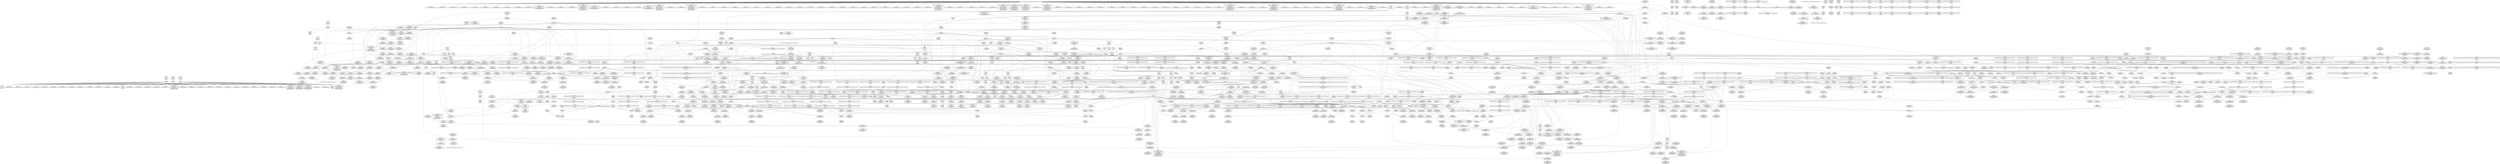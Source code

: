 digraph {
	CE0x57098d0 [shape=record,shape=Mrecord,label="{CE0x57098d0|8:_%struct.sock*,_:_SCME_51,52_}"]
	CE0x567ef00 [shape=record,shape=Mrecord,label="{CE0x567ef00|selinux_socket_accept:tmp9|security/selinux/hooks.c,4202|*SummSource*}"]
	CE0x5732570 [shape=record,shape=Mrecord,label="{CE0x5732570|rcu_read_lock:tmp6|include/linux/rcupdate.h,882|*SummSource*}"]
	CE0x56cb3c0 [shape=record,shape=Mrecord,label="{CE0x56cb3c0|task_sid:if.then}"]
	CE0x5724db0 [shape=record,shape=Mrecord,label="{CE0x5724db0|task_sid:do.body|*SummSink*}"]
	CE0x573d0f0 [shape=record,shape=Mrecord,label="{CE0x573d0f0|task_sid:tmp20|security/selinux/hooks.c,208|*SummSink*}"]
	CE0x57010d0 [shape=record,shape=Mrecord,label="{CE0x57010d0|i32_(i32,_i32,_i16,_i32,_%struct.common_audit_data*)*_bitcast_(i32_(i32,_i32,_i16,_i32,_%struct.common_audit_data.495*)*_avc_has_perm_to_i32_(i32,_i32,_i16,_i32,_%struct.common_audit_data*)*)|*Constant*}"]
	CE0x57ad060 [shape=record,shape=Mrecord,label="{CE0x57ad060|__rcu_read_unlock:tmp1}"]
	CE0x5735400 [shape=record,shape=Mrecord,label="{CE0x5735400|i32_208|*Constant*|*SummSource*}"]
	CE0x56b14b0 [shape=record,shape=Mrecord,label="{CE0x56b14b0|sock_has_perm:cmp|security/selinux/hooks.c,3969}"]
	CE0x6a1e2f0 [shape=record,shape=Mrecord,label="{CE0x6a1e2f0|selinux_socket_accept:i_security|security/selinux/hooks.c,4202}"]
	CE0x56f5360 [shape=record,shape=Mrecord,label="{CE0x56f5360|_ret_void,_!dbg_!27735|include/linux/rcupdate.h,884}"]
	CE0x57322f0 [shape=record,shape=Mrecord,label="{CE0x57322f0|rcu_read_lock:tmp5|include/linux/rcupdate.h,882|*SummSink*}"]
	CE0x57022a0 [shape=record,shape=Mrecord,label="{CE0x57022a0|avc_has_perm:tclass|Function::avc_has_perm&Arg::tclass::|*SummSink*}"]
	CE0x56c0ee0 [shape=record,shape=Mrecord,label="{CE0x56c0ee0|__rcu_read_lock:bb|*SummSource*}"]
	CE0x56ffe40 [shape=record,shape=Mrecord,label="{CE0x56ffe40|sock_has_perm:tmp16|security/selinux/hooks.c,3976|*SummSource*}"]
	CE0x5662de0 [shape=record,shape=Mrecord,label="{CE0x5662de0|i32_59|*Constant*|*SummSource*}"]
	CE0x565fbc0 [shape=record,shape=Mrecord,label="{CE0x565fbc0|_ret_void,_!dbg_!27735|include/linux/rcupdate.h,884|*SummSource*}"]
	CE0x56720b0 [shape=record,shape=Mrecord,label="{CE0x56720b0|i8_1|*Constant*}"]
	CE0x574e680 [shape=record,shape=Mrecord,label="{CE0x574e680|rcu_read_lock:tmp16|include/linux/rcupdate.h,882}"]
	CE0x5704b20 [shape=record,shape=Mrecord,label="{CE0x5704b20|sock_has_perm:tmp20|security/selinux/hooks.c,3977|*SummSink*}"]
	CE0x577c3b0 [shape=record,shape=Mrecord,label="{CE0x577c3b0|i64*_getelementptr_inbounds_(_11_x_i64_,_11_x_i64_*___llvm_gcov_ctr132,_i64_0,_i64_10)|*Constant*|*SummSource*}"]
	CE0x57cb3d0 [shape=record,shape=Mrecord,label="{CE0x57cb3d0|__preempt_count_sub:tmp6|./arch/x86/include/asm/preempt.h,78|*SummSink*}"]
	CE0x5715c30 [shape=record,shape=Mrecord,label="{CE0x5715c30|rcu_read_unlock:tmp10|include/linux/rcupdate.h,933|*SummSource*}"]
	CE0x566d400 [shape=record,shape=Mrecord,label="{CE0x566d400|28:_i32,_32:_i16,_34:_i8,_:_CMRE_57,58_}"]
	CE0x572ef40 [shape=record,shape=Mrecord,label="{CE0x572ef40|rcu_lock_acquire:__here}"]
	CE0x5677520 [shape=record,shape=Mrecord,label="{CE0x5677520|selinux_socket_accept:tmp14|security/selinux/hooks.c,4204|*SummSource*}"]
	CE0x57218a0 [shape=record,shape=Mrecord,label="{CE0x57218a0|i64_0|*Constant*}"]
	CE0x571ad90 [shape=record,shape=Mrecord,label="{CE0x571ad90|rcu_read_unlock:tmp8|include/linux/rcupdate.h,933|*SummSource*}"]
	CE0x5792670 [shape=record,shape=Mrecord,label="{CE0x5792670|__rcu_read_unlock:tmp6|include/linux/rcupdate.h,245|*SummSource*}"]
	CE0x5794980 [shape=record,shape=Mrecord,label="{CE0x5794980|i64*_getelementptr_inbounds_(_4_x_i64_,_4_x_i64_*___llvm_gcov_ctr133,_i64_0,_i64_2)|*Constant*|*SummSink*}"]
	CE0x5666990 [shape=record,shape=Mrecord,label="{CE0x5666990|selinux_socket_accept:newsock|Function::selinux_socket_accept&Arg::newsock::|*SummSource*}"]
	CE0x56f6190 [shape=record,shape=Mrecord,label="{CE0x56f6190|_call_void_rcu_read_lock()_#10,_!dbg_!27712|security/selinux/hooks.c,207|*SummSource*}"]
	CE0x56b1eb0 [shape=record,shape=Mrecord,label="{CE0x56b1eb0|%struct.task_struct*_(%struct.task_struct**)*_asm_movq_%gs:$_1:P_,$0_,_r,im,_dirflag_,_fpsr_,_flags_|*SummSource*}"]
	CE0x5671140 [shape=record,shape=Mrecord,label="{CE0x5671140|_ret_i32_%retval.0,_!dbg_!27738|security/selinux/hooks.c,4210}"]
	CE0x56f42f0 [shape=record,shape=Mrecord,label="{CE0x56f42f0|cred_sid:sid|security/selinux/hooks.c,197|*SummSource*}"]
	CE0x5678060 [shape=record,shape=Mrecord,label="{CE0x5678060|selinux_socket_accept:tmp6|security/selinux/hooks.c,4199}"]
	CE0x56ba590 [shape=record,shape=Mrecord,label="{CE0x56ba590|i8_0|*Constant*}"]
	CE0x5695760 [shape=record,shape=Mrecord,label="{CE0x5695760|selinux_socket_accept:tobool|security/selinux/hooks.c,4199|*SummSource*}"]
	CE0x577d060 [shape=record,shape=Mrecord,label="{CE0x577d060|i32_934|*Constant*}"]
	CE0x5734ff0 [shape=record,shape=Mrecord,label="{CE0x5734ff0|GLOBAL:lockdep_rcu_suspicious|*Constant*|*SummSink*}"]
	CE0x56fff70 [shape=record,shape=Mrecord,label="{CE0x56fff70|sock_has_perm:tmp16|security/selinux/hooks.c,3976|*SummSink*}"]
	CE0x5736110 [shape=record,shape=Mrecord,label="{CE0x5736110|i64*_getelementptr_inbounds_(_13_x_i64_,_13_x_i64_*___llvm_gcov_ctr126,_i64_0,_i64_9)|*Constant*}"]
	CE0x57a9900 [shape=record,shape=Mrecord,label="{CE0x57a9900|__rcu_read_unlock:do.body|*SummSource*}"]
	CE0x572f0f0 [shape=record,shape=Mrecord,label="{CE0x572f0f0|task_sid:tmp8|security/selinux/hooks.c,208}"]
	CE0x57132e0 [shape=record,shape=Mrecord,label="{CE0x57132e0|rcu_lock_release:tmp2}"]
	CE0x56bc7d0 [shape=record,shape=Mrecord,label="{CE0x56bc7d0|rcu_read_lock:do.end|*SummSink*}"]
	CE0x56c2510 [shape=record,shape=Mrecord,label="{CE0x56c2510|__rcu_read_lock:tmp1}"]
	CE0x56b8650 [shape=record,shape=Mrecord,label="{CE0x56b8650|i64*_getelementptr_inbounds_(_2_x_i64_,_2_x_i64_*___llvm_gcov_ctr98,_i64_0,_i64_0)|*Constant*|*SummSource*}"]
	CE0x57ad970 [shape=record,shape=Mrecord,label="{CE0x57ad970|__rcu_read_unlock:tmp|*SummSink*}"]
	CE0x567d9d0 [shape=record,shape=Mrecord,label="{CE0x567d9d0|selinux_socket_accept:tmp7|security/selinux/hooks.c,4200}"]
	CE0x57c24e0 [shape=record,shape=Mrecord,label="{CE0x57c24e0|__preempt_count_add:tmp4|./arch/x86/include/asm/preempt.h,72}"]
	CE0x5717120 [shape=record,shape=Mrecord,label="{CE0x5717120|__preempt_count_add:entry|*SummSink*}"]
	CE0x5729ec0 [shape=record,shape=Mrecord,label="{CE0x5729ec0|cred_sid:security|security/selinux/hooks.c,196|*SummSource*}"]
	CE0x5744430 [shape=record,shape=Mrecord,label="{CE0x5744430|rcu_read_lock:do.body|*SummSink*}"]
	CE0x5792a70 [shape=record,shape=Mrecord,label="{CE0x5792a70|rcu_lock_acquire:tmp7|*SummSource*}"]
	CE0x574dae0 [shape=record,shape=Mrecord,label="{CE0x574dae0|rcu_read_lock:tmp13|include/linux/rcupdate.h,882|*SummSink*}"]
	CE0x57ad0d0 [shape=record,shape=Mrecord,label="{CE0x57ad0d0|__rcu_read_unlock:tmp1|*SummSource*}"]
	CE0x572ab00 [shape=record,shape=Mrecord,label="{CE0x572ab00|i64_1|*Constant*}"]
	CE0x56674e0 [shape=record,shape=Mrecord,label="{CE0x56674e0|28:_i32,_32:_i16,_34:_i8,_:_CMRE_109,110_}"]
	CE0x570a3e0 [shape=record,shape=Mrecord,label="{CE0x570a3e0|i32_2|*Constant*|*SummSource*}"]
	CE0x57a9fa0 [shape=record,shape=Mrecord,label="{CE0x57a9fa0|rcu_lock_release:tmp1}"]
	CE0x5725c40 [shape=record,shape=Mrecord,label="{CE0x5725c40|__rcu_read_lock:entry|*SummSink*}"]
	CE0x57e80e0 [shape=record,shape=Mrecord,label="{CE0x57e80e0|_call_void_mcount()_#3}"]
	CE0x56801b0 [shape=record,shape=Mrecord,label="{CE0x56801b0|28:_i32,_32:_i16,_34:_i8,_:_CMRE_72,73_}"]
	CE0x574de20 [shape=record,shape=Mrecord,label="{CE0x574de20|rcu_read_lock:tmp14|include/linux/rcupdate.h,882|*SummSource*}"]
	CE0x5721e60 [shape=record,shape=Mrecord,label="{CE0x5721e60|rcu_read_lock:tmp4|include/linux/rcupdate.h,882|*SummSource*}"]
	CE0x5777ac0 [shape=record,shape=Mrecord,label="{CE0x5777ac0|rcu_read_unlock:tmp15|include/linux/rcupdate.h,933}"]
	CE0x57ad7d0 [shape=record,shape=Mrecord,label="{CE0x57ad7d0|__rcu_read_lock:do.end}"]
	CE0x5722250 [shape=record,shape=Mrecord,label="{CE0x5722250|cred_sid:tmp6|security/selinux/hooks.c,197|*SummSink*}"]
	CE0x5711d20 [shape=record,shape=Mrecord,label="{CE0x5711d20|i64*_getelementptr_inbounds_(_4_x_i64_,_4_x_i64_*___llvm_gcov_ctr133,_i64_0,_i64_2)|*Constant*}"]
	CE0x56719d0 [shape=record,shape=Mrecord,label="{CE0x56719d0|selinux_socket_accept:tmp15|security/selinux/hooks.c,4205|*SummSink*}"]
	CE0x5670e60 [shape=record,shape=Mrecord,label="{CE0x5670e60|selinux_socket_accept:tmp18|security/selinux/hooks.c,4210|*SummSink*}"]
	CE0x566c4f0 [shape=record,shape=Mrecord,label="{CE0x566c4f0|SOCK_INODE:entry}"]
	CE0x5711150 [shape=record,shape=Mrecord,label="{CE0x5711150|rcu_read_unlock:tobool1|include/linux/rcupdate.h,933|*SummSink*}"]
	CE0x566bd20 [shape=record,shape=Mrecord,label="{CE0x566bd20|28:_i32,_32:_i16,_34:_i8,_:_CMRE_48,49_}"]
	CE0x572fc00 [shape=record,shape=Mrecord,label="{CE0x572fc00|task_sid:tmp12|security/selinux/hooks.c,208}"]
	CE0x566d340 [shape=record,shape=Mrecord,label="{CE0x566d340|28:_i32,_32:_i16,_34:_i8,_:_CMRE_56,57_}"]
	CE0x56bf820 [shape=record,shape=Mrecord,label="{CE0x56bf820|_ret_void,_!dbg_!27717|include/linux/rcupdate.h,424|*SummSource*}"]
	CE0x5747bc0 [shape=record,shape=Mrecord,label="{CE0x5747bc0|_ret_void,_!dbg_!27717|include/linux/rcupdate.h,419}"]
	CE0x56b3140 [shape=record,shape=Mrecord,label="{CE0x56b3140|%struct.task_struct*_(%struct.task_struct**)*_asm_movq_%gs:$_1:P_,$0_,_r,im,_dirflag_,_fpsr_,_flags_|*SummSink*}"]
	CE0x5689360 [shape=record,shape=Mrecord,label="{CE0x5689360|task_sid:do.end|*SummSource*}"]
	CE0x570d400 [shape=record,shape=Mrecord,label="{CE0x570d400|task_sid:tmp23|security/selinux/hooks.c,208|*SummSink*}"]
	CE0x56bf3e0 [shape=record,shape=Mrecord,label="{CE0x56bf3e0|rcu_lock_release:map|Function::rcu_lock_release&Arg::map::|*SummSink*}"]
	CE0x56f2f70 [shape=record,shape=Mrecord,label="{CE0x56f2f70|task_sid:tmp4|*LoadInst*|security/selinux/hooks.c,208}"]
	CE0x56fdea0 [shape=record,shape=Mrecord,label="{CE0x56fdea0|sock_has_perm:u2|security/selinux/hooks.c,3974}"]
	CE0x567ca00 [shape=record,shape=Mrecord,label="{CE0x567ca00|selinux_socket_accept:bb|*SummSource*}"]
	CE0x571ed30 [shape=record,shape=Mrecord,label="{CE0x571ed30|rcu_read_unlock:tmp17|include/linux/rcupdate.h,933}"]
	CE0x56aa830 [shape=record,shape=Mrecord,label="{CE0x56aa830|sock_has_perm:ad|security/selinux/hooks.c, 3965|*SummSource*}"]
	CE0x574dfa0 [shape=record,shape=Mrecord,label="{CE0x574dfa0|rcu_read_lock:tmp14|include/linux/rcupdate.h,882|*SummSink*}"]
	CE0x5708a90 [shape=record,shape=Mrecord,label="{CE0x5708a90|8:_%struct.sock*,_:_SCME_39,40_}"]
	CE0x565b5d0 [shape=record,shape=Mrecord,label="{CE0x565b5d0|_call_void_mcount()_#3|*SummSink*}"]
	CE0x56fb730 [shape=record,shape=Mrecord,label="{CE0x56fb730|0:_i8,_8:_%struct.lsm_network_audit*,_24:_%struct.selinux_audit_data*,_:_SCMRE_0,1_|*MultipleSource*|security/selinux/hooks.c, 3965|security/selinux/hooks.c,3972}"]
	CE0x5660910 [shape=record,shape=Mrecord,label="{CE0x5660910|32:_%struct.sock*,_104:_i8*,_:_CRE_4,6_|*MultipleSource*|Function::selinux_socket_accept&Arg::sock::|security/selinux/hooks.c,4198}"]
	CE0x5676f30 [shape=record,shape=Mrecord,label="{CE0x5676f30|GLOBAL:SOCK_INODE|*Constant*}"]
	CE0x572f870 [shape=record,shape=Mrecord,label="{CE0x572f870|task_sid:tmp10|security/selinux/hooks.c,208|*SummSource*}"]
	CE0x56ae7c0 [shape=record,shape=Mrecord,label="{CE0x56ae7c0|sock_has_perm:bb}"]
	CE0x56c2580 [shape=record,shape=Mrecord,label="{CE0x56c2580|__rcu_read_lock:tmp1|*SummSource*}"]
	CE0x572af10 [shape=record,shape=Mrecord,label="{CE0x572af10|task_sid:tmp11|security/selinux/hooks.c,208|*SummSource*}"]
	CE0x565cd40 [shape=record,shape=Mrecord,label="{CE0x565cd40|COLLAPSED:_GCMRE___llvm_gcov_ctr360_internal_global_6_x_i64_zeroinitializer:_elem_0:default:}"]
	CE0x567acf0 [shape=record,shape=Mrecord,label="{CE0x567acf0|sock_has_perm:net|security/selinux/hooks.c, 3966|*SummSource*}"]
	CE0x5777770 [shape=record,shape=Mrecord,label="{CE0x5777770|rcu_lock_acquire:tmp5|include/linux/rcupdate.h,418|*SummSource*}"]
	CE0x56fbca0 [shape=record,shape=Mrecord,label="{CE0x56fbca0|i8_2|*Constant*}"]
	CE0x56f2e40 [shape=record,shape=Mrecord,label="{CE0x56f2e40|task_sid:real_cred|security/selinux/hooks.c,208}"]
	CE0x683e490 [shape=record,shape=Mrecord,label="{CE0x683e490|GLOBAL:sock_has_perm|*Constant*|*SummSource*}"]
	CE0x572d440 [shape=record,shape=Mrecord,label="{CE0x572d440|rcu_read_lock:bb|*SummSink*}"]
	CE0x571c5d0 [shape=record,shape=Mrecord,label="{CE0x571c5d0|GLOBAL:__preempt_count_add|*Constant*|*SummSink*}"]
	CE0x573bef0 [shape=record,shape=Mrecord,label="{CE0x573bef0|i64_ptrtoint_(i8*_blockaddress(_rcu_lock_acquire,_%__here)_to_i64)|*Constant*}"]
	CE0x5660e40 [shape=record,shape=Mrecord,label="{CE0x5660e40|selinux_socket_accept:tmp8|security/selinux/hooks.c,4200|*SummSource*}"]
	CE0x5721430 [shape=record,shape=Mrecord,label="{CE0x5721430|cred_sid:tmp3|*SummSource*}"]
	CE0x5747320 [shape=record,shape=Mrecord,label="{CE0x5747320|rcu_read_lock:tmp2|*SummSource*}"]
	CE0x57253b0 [shape=record,shape=Mrecord,label="{CE0x57253b0|cred_sid:tmp2}"]
	CE0x566a550 [shape=record,shape=Mrecord,label="{CE0x566a550|28:_i32,_32:_i16,_34:_i8,_:_CMRE_160,168_|*MultipleSource*|security/selinux/hooks.c,4202|security/selinux/hooks.c,4202|security/selinux/hooks.c,4204|security/selinux/hooks.c,4204|security/selinux/hooks.c,4205}"]
	CE0x56f2130 [shape=record,shape=Mrecord,label="{CE0x56f2130|__preempt_count_sub:tmp5|./arch/x86/include/asm/preempt.h,77|*SummSource*}"]
	CE0x577bf60 [shape=record,shape=Mrecord,label="{CE0x577bf60|i64*_getelementptr_inbounds_(_11_x_i64_,_11_x_i64_*___llvm_gcov_ctr132,_i64_0,_i64_10)|*Constant*}"]
	CE0x5724160 [shape=record,shape=Mrecord,label="{CE0x5724160|GLOBAL:rcu_read_lock|*Constant*}"]
	CE0x577adc0 [shape=record,shape=Mrecord,label="{CE0x577adc0|i64*_getelementptr_inbounds_(_11_x_i64_,_11_x_i64_*___llvm_gcov_ctr132,_i64_0,_i64_9)|*Constant*|*SummSink*}"]
	CE0x5683560 [shape=record,shape=Mrecord,label="{CE0x5683560|28:_i32,_32:_i16,_34:_i8,_:_CMRE_15,16_}"]
	CE0x5726000 [shape=record,shape=Mrecord,label="{CE0x5726000|GLOBAL:__llvm_gcov_ctr126|Global_var:__llvm_gcov_ctr126|*SummSource*}"]
	CE0x57250d0 [shape=record,shape=Mrecord,label="{CE0x57250d0|task_sid:tmp1|*SummSource*}"]
	CE0x574ac10 [shape=record,shape=Mrecord,label="{CE0x574ac10|rcu_read_unlock:tmp7|include/linux/rcupdate.h,933|*SummSink*}"]
	CE0x5688ba0 [shape=record,shape=Mrecord,label="{CE0x5688ba0|28:_i32,_32:_i16,_34:_i8,_:_CMRE_78,79_}"]
	CE0x5707b20 [shape=record,shape=Mrecord,label="{CE0x5707b20|task_sid:tmp14|security/selinux/hooks.c,208|*SummSource*}"]
	CE0x57c2ea0 [shape=record,shape=Mrecord,label="{CE0x57c2ea0|__preempt_count_add:tmp5|./arch/x86/include/asm/preempt.h,72|*SummSource*}"]
	CE0x56b2f00 [shape=record,shape=Mrecord,label="{CE0x56b2f00|GLOBAL:current_task|Global_var:current_task|*SummSink*}"]
	CE0x569b040 [shape=record,shape=Mrecord,label="{CE0x569b040|_ret_i32_%retval.0,_!dbg_!27740|security/selinux/hooks.c,3977|*SummSink*}"]
	CE0x5707de0 [shape=record,shape=Mrecord,label="{CE0x5707de0|8:_%struct.sock*,_:_SCME_28,29_}"]
	CE0x57421f0 [shape=record,shape=Mrecord,label="{CE0x57421f0|GLOBAL:cred_sid|*Constant*|*SummSink*}"]
	CE0x56688e0 [shape=record,shape=Mrecord,label="{CE0x56688e0|selinux_socket_accept:tmp13|security/selinux/hooks.c,4204}"]
	CE0x56fee70 [shape=record,shape=Mrecord,label="{CE0x56fee70|sock_has_perm:sk4|security/selinux/hooks.c,3974|*SummSink*}"]
	CE0x565c2c0 [shape=record,shape=Mrecord,label="{CE0x565c2c0|_ret_%struct.task_struct*_%tmp4,_!dbg_!27714|./arch/x86/include/asm/current.h,14|*SummSink*}"]
	CE0x5791470 [shape=record,shape=Mrecord,label="{CE0x5791470|__rcu_read_lock:tmp|*SummSink*}"]
	CE0x5755520 [shape=record,shape=Mrecord,label="{CE0x5755520|rcu_read_lock:tmp20|include/linux/rcupdate.h,882|*SummSource*}"]
	CE0x574c750 [shape=record,shape=Mrecord,label="{CE0x574c750|rcu_read_lock:call3|include/linux/rcupdate.h,882|*SummSource*}"]
	CE0x577baf0 [shape=record,shape=Mrecord,label="{CE0x577baf0|rcu_read_unlock:tmp21|include/linux/rcupdate.h,935}"]
	CE0x5689900 [shape=record,shape=Mrecord,label="{CE0x5689900|rcu_read_unlock:do.body|*SummSource*}"]
	CE0x574c300 [shape=record,shape=Mrecord,label="{CE0x574c300|rcu_read_lock:tmp12|include/linux/rcupdate.h,882|*SummSink*}"]
	CE0x572e450 [shape=record,shape=Mrecord,label="{CE0x572e450|rcu_read_lock:tmp7|include/linux/rcupdate.h,882}"]
	CE0x5743840 [shape=record,shape=Mrecord,label="{CE0x5743840|rcu_read_unlock:entry|*SummSource*}"]
	CE0x567cf80 [shape=record,shape=Mrecord,label="{CE0x567cf80|28:_i32,_32:_i16,_34:_i8,_:_CMRE_32,34_|*MultipleSource*|security/selinux/hooks.c,4202|security/selinux/hooks.c,4202|security/selinux/hooks.c,4204|security/selinux/hooks.c,4204|security/selinux/hooks.c,4205}"]
	CE0x56c2720 [shape=record,shape=Mrecord,label="{CE0x56c2720|rcu_lock_acquire:tmp3|*SummSource*}"]
	CE0x5701b80 [shape=record,shape=Mrecord,label="{CE0x5701b80|avc_has_perm:ssid|Function::avc_has_perm&Arg::ssid::|*SummSink*}"]
	CE0x5746730 [shape=record,shape=Mrecord,label="{CE0x5746730|i64*_getelementptr_inbounds_(_4_x_i64_,_4_x_i64_*___llvm_gcov_ctr128,_i64_0,_i64_2)|*Constant*}"]
	CE0x56b9170 [shape=record,shape=Mrecord,label="{CE0x56b9170|i64*_getelementptr_inbounds_(_13_x_i64_,_13_x_i64_*___llvm_gcov_ctr126,_i64_0,_i64_8)|*Constant*}"]
	CE0x56d7300 [shape=record,shape=Mrecord,label="{CE0x56d7300|_call_void_mcount()_#3|*SummSink*}"]
	CE0x5793c50 [shape=record,shape=Mrecord,label="{CE0x5793c50|rcu_lock_release:tmp1|*SummSink*}"]
	CE0x567a050 [shape=record,shape=Mrecord,label="{CE0x567a050|selinux_socket_accept:call3|security/selinux/hooks.c,4204}"]
	CE0x56b0b90 [shape=record,shape=Mrecord,label="{CE0x56b0b90|_ret_i32_%call7,_!dbg_!27749|security/selinux/hooks.c,210|*SummSink*}"]
	CE0x56acd10 [shape=record,shape=Mrecord,label="{CE0x56acd10|i32_3|*Constant*|*SummSink*}"]
	CE0x5689540 [shape=record,shape=Mrecord,label="{CE0x5689540|sock_has_perm:tmp1|*SummSink*}"]
	CE0x57560b0 [shape=record,shape=Mrecord,label="{CE0x57560b0|i64*_getelementptr_inbounds_(_11_x_i64_,_11_x_i64_*___llvm_gcov_ctr127,_i64_0,_i64_10)|*Constant*|*SummSink*}"]
	CE0x567d3d0 [shape=record,shape=Mrecord,label="{CE0x567d3d0|i64_1|*Constant*}"]
	CE0x5754840 [shape=record,shape=Mrecord,label="{CE0x5754840|i64*_getelementptr_inbounds_(_11_x_i64_,_11_x_i64_*___llvm_gcov_ctr127,_i64_0,_i64_9)|*Constant*|*SummSource*}"]
	CE0x56eec70 [shape=record,shape=Mrecord,label="{CE0x56eec70|_ret_void,_!dbg_!27720|./arch/x86/include/asm/preempt.h,78|*SummSink*}"]
	CE0x56919e0 [shape=record,shape=Mrecord,label="{CE0x56919e0|i64*_getelementptr_inbounds_(_13_x_i64_,_13_x_i64_*___llvm_gcov_ctr126,_i64_0,_i64_0)|*Constant*}"]
	CE0x574f580 [shape=record,shape=Mrecord,label="{CE0x574f580|rcu_read_lock:tmp17|include/linux/rcupdate.h,882|*SummSink*}"]
	CE0x57b0450 [shape=record,shape=Mrecord,label="{CE0x57b0450|__preempt_count_add:tmp3|*SummSink*}"]
	CE0x56fae10 [shape=record,shape=Mrecord,label="{CE0x56fae10|sock_has_perm:tmp14|security/selinux/hooks.c,3972}"]
	CE0x57569a0 [shape=record,shape=Mrecord,label="{CE0x57569a0|rcu_read_lock:tmp22|include/linux/rcupdate.h,884|*SummSink*}"]
	CE0x5794fc0 [shape=record,shape=Mrecord,label="{CE0x5794fc0|__preempt_count_add:bb}"]
	CE0x56b1ce0 [shape=record,shape=Mrecord,label="{CE0x56b1ce0|sock_has_perm:tmp6|security/selinux/hooks.c,3969|*SummSource*}"]
	CE0x5752ac0 [shape=record,shape=Mrecord,label="{CE0x5752ac0|_call_void_lockdep_rcu_suspicious(i8*_getelementptr_inbounds_(_25_x_i8_,_25_x_i8_*_.str45,_i32_0,_i32_0),_i32_883,_i8*_getelementptr_inbounds_(_42_x_i8_,_42_x_i8_*_.str46,_i32_0,_i32_0))_#10,_!dbg_!27728|include/linux/rcupdate.h,882|*SummSink*}"]
	CE0x5778360 [shape=record,shape=Mrecord,label="{CE0x5778360|i64*_getelementptr_inbounds_(_4_x_i64_,_4_x_i64_*___llvm_gcov_ctr128,_i64_0,_i64_3)|*Constant*}"]
	CE0x5666f60 [shape=record,shape=Mrecord,label="{CE0x5666f60|selinux_socket_accept:sock|Function::selinux_socket_accept&Arg::sock::|*SummSource*}"]
	CE0x71e8c70 [shape=record,shape=Mrecord,label="{CE0x71e8c70|sock_has_perm:entry}"]
	CE0x567d090 [shape=record,shape=Mrecord,label="{CE0x567d090|get_current:entry|*SummSource*}"]
	CE0x570b250 [shape=record,shape=Mrecord,label="{CE0x570b250|sock_has_perm:call|security/selinux/hooks.c,3967}"]
	CE0x5724bc0 [shape=record,shape=Mrecord,label="{CE0x5724bc0|task_sid:do.end6|*SummSink*}"]
	CE0x57150e0 [shape=record,shape=Mrecord,label="{CE0x57150e0|rcu_read_unlock:tmp4|include/linux/rcupdate.h,933}"]
	CE0x5729f90 [shape=record,shape=Mrecord,label="{CE0x5729f90|cred_sid:security|security/selinux/hooks.c,196|*SummSink*}"]
	CE0x567bce0 [shape=record,shape=Mrecord,label="{CE0x567bce0|28:_i32,_32:_i16,_34:_i8,_:_CMRE_85,86_}"]
	CE0x568b7b0 [shape=record,shape=Mrecord,label="{CE0x568b7b0|GLOBAL:current_task|Global_var:current_task|*SummSource*}"]
	CE0x5795b70 [shape=record,shape=Mrecord,label="{CE0x5795b70|rcu_lock_release:tmp3|*SummSource*}"]
	CE0x56be790 [shape=record,shape=Mrecord,label="{CE0x56be790|rcu_lock_release:entry}"]
	CE0x5795f60 [shape=record,shape=Mrecord,label="{CE0x5795f60|GLOBAL:lock_acquire|*Constant*}"]
	CE0x568b3c0 [shape=record,shape=Mrecord,label="{CE0x568b3c0|get_current:tmp2}"]
	CE0x56921a0 [shape=record,shape=Mrecord,label="{CE0x56921a0|selinux_socket_accept:i_security4|security/selinux/hooks.c,4204|*SummSource*}"]
	CE0x572bac0 [shape=record,shape=Mrecord,label="{CE0x572bac0|cred_sid:tmp5|security/selinux/hooks.c,196|*SummSource*}"]
	CE0x569b0b0 [shape=record,shape=Mrecord,label="{CE0x569b0b0|_ret_i32_%retval.0,_!dbg_!27740|security/selinux/hooks.c,3977}"]
	CE0x5700250 [shape=record,shape=Mrecord,label="{CE0x5700250|sock_has_perm:sclass|security/selinux/hooks.c,3976}"]
	CE0x57092e0 [shape=record,shape=Mrecord,label="{CE0x57092e0|8:_%struct.sock*,_:_SCME_46,47_}"]
	CE0x5676000 [shape=record,shape=Mrecord,label="{CE0x5676000|32:_%struct.sock*,_104:_i8*,_:_CRE_32,40_|*MultipleSource*|Function::selinux_socket_accept&Arg::sock::|security/selinux/hooks.c,4198}"]
	CE0x5691430 [shape=record,shape=Mrecord,label="{CE0x5691430|28:_i32,_32:_i16,_34:_i8,_:_CMRE_120,128_|*MultipleSource*|security/selinux/hooks.c,4202|security/selinux/hooks.c,4202|security/selinux/hooks.c,4204|security/selinux/hooks.c,4204|security/selinux/hooks.c,4205}"]
	CE0x5744ea0 [shape=record,shape=Mrecord,label="{CE0x5744ea0|rcu_read_lock:if.then|*SummSink*}"]
	CE0x57244a0 [shape=record,shape=Mrecord,label="{CE0x57244a0|i64_2|*Constant*}"]
	CE0x5750a10 [shape=record,shape=Mrecord,label="{CE0x5750a10|i64*_getelementptr_inbounds_(_11_x_i64_,_11_x_i64_*___llvm_gcov_ctr132,_i64_0,_i64_1)|*Constant*|*SummSource*}"]
	CE0x5703010 [shape=record,shape=Mrecord,label="{CE0x5703010|_ret_i32_%retval.0,_!dbg_!27728|security/selinux/avc.c,775|*SummSink*}"]
	CE0x5724d40 [shape=record,shape=Mrecord,label="{CE0x5724d40|task_sid:do.body|*SummSource*}"]
	CE0x5706740 [shape=record,shape=Mrecord,label="{CE0x5706740|_call_void_lock_release(%struct.lockdep_map*_%map,_i32_1,_i64_ptrtoint_(i8*_blockaddress(_rcu_lock_release,_%__here)_to_i64))_#10,_!dbg_!27716|include/linux/rcupdate.h,423|*SummSink*}"]
	CE0x5672120 [shape=record,shape=Mrecord,label="{CE0x5672120|i8_1|*Constant*|*SummSource*}"]
	CE0x56c5610 [shape=record,shape=Mrecord,label="{CE0x56c5610|__preempt_count_sub:val|Function::__preempt_count_sub&Arg::val::}"]
	CE0x57c32c0 [shape=record,shape=Mrecord,label="{CE0x57c32c0|__preempt_count_sub:do.end|*SummSource*}"]
	CE0x56c0190 [shape=record,shape=Mrecord,label="{CE0x56c0190|GLOBAL:__rcu_read_unlock|*Constant*|*SummSource*}"]
	CE0x573fdd0 [shape=record,shape=Mrecord,label="{CE0x573fdd0|i64*_getelementptr_inbounds_(_13_x_i64_,_13_x_i64_*___llvm_gcov_ctr126,_i64_0,_i64_11)|*Constant*|*SummSource*}"]
	CE0x57daf70 [shape=record,shape=Mrecord,label="{CE0x57daf70|i64*_getelementptr_inbounds_(_4_x_i64_,_4_x_i64_*___llvm_gcov_ctr135,_i64_0,_i64_2)|*Constant*|*SummSink*}"]
	CE0x57cb810 [shape=record,shape=Mrecord,label="{CE0x57cb810|i64*_getelementptr_inbounds_(_4_x_i64_,_4_x_i64_*___llvm_gcov_ctr135,_i64_0,_i64_0)|*Constant*|*SummSource*}"]
	CE0x565b890 [shape=record,shape=Mrecord,label="{CE0x565b890|_ret_%struct.task_struct*_%tmp4,_!dbg_!27714|./arch/x86/include/asm/current.h,14}"]
	CE0x5749bd0 [shape=record,shape=Mrecord,label="{CE0x5749bd0|_ret_void,_!dbg_!27719|./arch/x86/include/asm/preempt.h,73}"]
	CE0x5713690 [shape=record,shape=Mrecord,label="{CE0x5713690|rcu_read_unlock:tmp4|include/linux/rcupdate.h,933|*SummSink*}"]
	CE0x56757a0 [shape=record,shape=Mrecord,label="{CE0x56757a0|8:_%struct.sock*,_:_SCME_24,25_}"]
	CE0x56fd240 [shape=record,shape=Mrecord,label="{CE0x56fd240|sock_has_perm:u|security/selinux/hooks.c,3973|*SummSource*}"]
	CE0x5727af0 [shape=record,shape=Mrecord,label="{CE0x5727af0|_ret_void,_!dbg_!27717|include/linux/rcupdate.h,240|*SummSink*}"]
	CE0x57d05d0 [shape=record,shape=Mrecord,label="{CE0x57d05d0|i64*_getelementptr_inbounds_(_4_x_i64_,_4_x_i64_*___llvm_gcov_ctr135,_i64_0,_i64_2)|*Constant*}"]
	CE0x5665720 [shape=record,shape=Mrecord,label="{CE0x5665720|GLOBAL:get_current|*Constant*|*SummSource*}"]
	CE0x57033a0 [shape=record,shape=Mrecord,label="{CE0x57033a0|sock_has_perm:retval.0}"]
	CE0x57a9580 [shape=record,shape=Mrecord,label="{CE0x57a9580|__preempt_count_add:tmp1}"]
	CE0x56893d0 [shape=record,shape=Mrecord,label="{CE0x56893d0|sock_has_perm:tmp|*SummSink*}"]
	CE0x5731890 [shape=record,shape=Mrecord,label="{CE0x5731890|GLOBAL:task_sid.__warned|Global_var:task_sid.__warned|*SummSink*}"]
	CE0x57db490 [shape=record,shape=Mrecord,label="{CE0x57db490|__preempt_count_add:tmp5|./arch/x86/include/asm/preempt.h,72|*SummSink*}"]
	CE0x5728040 [shape=record,shape=Mrecord,label="{CE0x5728040|i64*_getelementptr_inbounds_(_2_x_i64_,_2_x_i64_*___llvm_gcov_ctr131,_i64_0,_i64_1)|*Constant*}"]
	CE0x56c4d90 [shape=record,shape=Mrecord,label="{CE0x56c4d90|void_(i32*,_i32,_i32*)*_asm_addl_$1,_%gs:$0_,_*m,ri,*m,_dirflag_,_fpsr_,_flags_}"]
	CE0x571e540 [shape=record,shape=Mrecord,label="{CE0x571e540|__rcu_read_lock:tmp7|include/linux/rcupdate.h,240|*SummSource*}"]
	CE0x56c5b50 [shape=record,shape=Mrecord,label="{CE0x56c5b50|__rcu_read_unlock:tmp3|*SummSource*}"]
	CE0x567c750 [shape=record,shape=Mrecord,label="{CE0x567c750|i32_10|*Constant*}"]
	CE0x5748390 [shape=record,shape=Mrecord,label="{CE0x5748390|i64*_getelementptr_inbounds_(_4_x_i64_,_4_x_i64_*___llvm_gcov_ctr130,_i64_0,_i64_1)|*Constant*|*SummSource*}"]
	CE0x56dabc0 [shape=record,shape=Mrecord,label="{CE0x56dabc0|8:_%struct.sock*,_:_SCME_20,22_|*MultipleSource*|security/selinux/hooks.c, 3966|security/selinux/hooks.c,3966|security/selinux/hooks.c,3966}"]
	CE0x56f59f0 [shape=record,shape=Mrecord,label="{CE0x56f59f0|task_sid:real_cred|security/selinux/hooks.c,208|*SummSource*}"]
	CE0x5728730 [shape=record,shape=Mrecord,label="{CE0x5728730|task_sid:call3|security/selinux/hooks.c,208|*SummSource*}"]
	CE0x574d1d0 [shape=record,shape=Mrecord,label="{CE0x574d1d0|rcu_read_unlock:tmp13|include/linux/rcupdate.h,933}"]
	CE0x565ede0 [shape=record,shape=Mrecord,label="{CE0x565ede0|sock_has_perm:if.then|*SummSink*}"]
	CE0x573d450 [shape=record,shape=Mrecord,label="{CE0x573d450|task_sid:tmp21|security/selinux/hooks.c,208|*SummSource*}"]
	CE0x574b5e0 [shape=record,shape=Mrecord,label="{CE0x574b5e0|_call_void___preempt_count_add(i32_1)_#10,_!dbg_!27711|include/linux/rcupdate.h,239}"]
	CE0x5709c60 [shape=record,shape=Mrecord,label="{CE0x5709c60|8:_%struct.sock*,_:_SCME_54,55_}"]
	CE0x578ec20 [shape=record,shape=Mrecord,label="{CE0x578ec20|GLOBAL:__preempt_count|Global_var:__preempt_count}"]
	CE0x5695660 [shape=record,shape=Mrecord,label="{CE0x5695660|selinux_socket_accept:tobool|security/selinux/hooks.c,4199|*SummSink*}"]
	CE0x5731cf0 [shape=record,shape=Mrecord,label="{CE0x5731cf0|i64*_getelementptr_inbounds_(_2_x_i64_,_2_x_i64_*___llvm_gcov_ctr131,_i64_0,_i64_0)|*Constant*|*SummSink*}"]
	CE0x5677dd0 [shape=record,shape=Mrecord,label="{CE0x5677dd0|i32_8192|*Constant*|*SummSink*}"]
	CE0x56c5a40 [shape=record,shape=Mrecord,label="{CE0x56c5a40|__rcu_read_unlock:tmp3}"]
	CE0x57910b0 [shape=record,shape=Mrecord,label="{CE0x57910b0|__preempt_count_add:tmp7|./arch/x86/include/asm/preempt.h,73|*SummSink*}"]
	CE0x5685dc0 [shape=record,shape=Mrecord,label="{CE0x5685dc0|GLOBAL:__llvm_gcov_ctr327|Global_var:__llvm_gcov_ctr327|*SummSource*}"]
	CE0x5677290 [shape=record,shape=Mrecord,label="{CE0x5677290|i64*_getelementptr_inbounds_(_2_x_i64_,_2_x_i64_*___llvm_gcov_ctr349,_i64_0,_i64_0)|*Constant*|*SummSource*}"]
	CE0x5736180 [shape=record,shape=Mrecord,label="{CE0x5736180|i64*_getelementptr_inbounds_(_13_x_i64_,_13_x_i64_*___llvm_gcov_ctr126,_i64_0,_i64_9)|*Constant*|*SummSource*}"]
	CE0x572a760 [shape=record,shape=Mrecord,label="{CE0x572a760|i32_1|*Constant*}"]
	CE0x574f120 [shape=record,shape=Mrecord,label="{CE0x574f120|i64*_getelementptr_inbounds_(_11_x_i64_,_11_x_i64_*___llvm_gcov_ctr127,_i64_0,_i64_8)|*Constant*|*SummSink*}"]
	CE0x56ba660 [shape=record,shape=Mrecord,label="{CE0x56ba660|i8_0|*Constant*|*SummSource*}"]
	CE0x568a000 [shape=record,shape=Mrecord,label="{CE0x568a000|task_sid:tmp|*SummSink*}"]
	CE0x572a560 [shape=record,shape=Mrecord,label="{CE0x572a560|task_sid:land.lhs.true2|*SummSink*}"]
	CE0x56673a0 [shape=record,shape=Mrecord,label="{CE0x56673a0|28:_i32,_32:_i16,_34:_i8,_:_CMRE_108,109_}"]
	CE0x56fe140 [shape=record,shape=Mrecord,label="{CE0x56fe140|sock_has_perm:u2|security/selinux/hooks.c,3974|*SummSink*}"]
	CE0x573ff40 [shape=record,shape=Mrecord,label="{CE0x573ff40|task_sid:tmp24|security/selinux/hooks.c,208|*SummSource*}"]
	CE0x5683620 [shape=record,shape=Mrecord,label="{CE0x5683620|28:_i32,_32:_i16,_34:_i8,_:_CMRE_16,17_}"]
	CE0x5688de0 [shape=record,shape=Mrecord,label="{CE0x5688de0|28:_i32,_32:_i16,_34:_i8,_:_CMRE_81,82_}"]
	CE0x57d1350 [shape=record,shape=Mrecord,label="{CE0x57d1350|__preempt_count_add:tmp2|*SummSink*}"]
	CE0x57350f0 [shape=record,shape=Mrecord,label="{CE0x57350f0|i32_208|*Constant*}"]
	CE0x57f3bd0 [shape=record,shape=Mrecord,label="{CE0x57f3bd0|__preempt_count_sub:tmp3|*SummSource*}"]
	CE0x577b450 [shape=record,shape=Mrecord,label="{CE0x577b450|rcu_read_unlock:tmp19|include/linux/rcupdate.h,933|*SummSink*}"]
	CE0x56f4d30 [shape=record,shape=Mrecord,label="{CE0x56f4d30|rcu_read_unlock:bb|*SummSource*}"]
	CE0x574c180 [shape=record,shape=Mrecord,label="{CE0x574c180|rcu_read_lock:tmp12|include/linux/rcupdate.h,882|*SummSource*}"]
	CE0x56ad650 [shape=record,shape=Mrecord,label="{CE0x56ad650|selinux_socket_accept:sclass5|security/selinux/hooks.c,4205|*SummSource*}"]
	CE0x57d10d0 [shape=record,shape=Mrecord,label="{CE0x57d10d0|_call_void_asm_sideeffect_,_memory_,_dirflag_,_fpsr_,_flags_()_#3,_!dbg_!27711,_!srcloc_!27714|include/linux/rcupdate.h,244}"]
	CE0x56db1d0 [shape=record,shape=Mrecord,label="{CE0x56db1d0|SOCK_INODE:tmp3}"]
	CE0x5750570 [shape=record,shape=Mrecord,label="{CE0x5750570|rcu_read_lock:tmp10|include/linux/rcupdate.h,882|*SummSource*}"]
	CE0x5751cd0 [shape=record,shape=Mrecord,label="{CE0x5751cd0|i64*_getelementptr_inbounds_(_4_x_i64_,_4_x_i64_*___llvm_gcov_ctr130,_i64_0,_i64_2)|*Constant*|*SummSink*}"]
	CE0x56762f0 [shape=record,shape=Mrecord,label="{CE0x56762f0|selinux_socket_accept:tmp13|security/selinux/hooks.c,4204|*SummSource*}"]
	CE0x56c1750 [shape=record,shape=Mrecord,label="{CE0x56c1750|COLLAPSED:_GCMRE___llvm_gcov_ctr133_internal_global_4_x_i64_zeroinitializer:_elem_0:default:}"]
	CE0x5688960 [shape=record,shape=Mrecord,label="{CE0x5688960|28:_i32,_32:_i16,_34:_i8,_:_CMRE_75,76_}"]
	CE0x5706b60 [shape=record,shape=Mrecord,label="{CE0x5706b60|GLOBAL:lock_release|*Constant*}"]
	CE0x573fed0 [shape=record,shape=Mrecord,label="{CE0x573fed0|i64*_getelementptr_inbounds_(_13_x_i64_,_13_x_i64_*___llvm_gcov_ctr126,_i64_0,_i64_11)|*Constant*|*SummSink*}"]
	CE0x5740fe0 [shape=record,shape=Mrecord,label="{CE0x5740fe0|i64*_getelementptr_inbounds_(_13_x_i64_,_13_x_i64_*___llvm_gcov_ctr126,_i64_0,_i64_12)|*Constant*|*SummSink*}"]
	CE0x566d7c0 [shape=record,shape=Mrecord,label="{CE0x566d7c0|28:_i32,_32:_i16,_34:_i8,_:_CMRE_62,63_}"]
	CE0x57dae10 [shape=record,shape=Mrecord,label="{CE0x57dae10|i64*_getelementptr_inbounds_(_4_x_i64_,_4_x_i64_*___llvm_gcov_ctr135,_i64_0,_i64_2)|*Constant*|*SummSource*}"]
	CE0x57b0dc0 [shape=record,shape=Mrecord,label="{CE0x57b0dc0|rcu_lock_release:tmp7|*SummSink*}"]
	CE0x5705250 [shape=record,shape=Mrecord,label="{CE0x5705250|i64*_getelementptr_inbounds_(_2_x_i64_,_2_x_i64_*___llvm_gcov_ctr349,_i64_0,_i64_0)|*Constant*}"]
	CE0x5711b60 [shape=record,shape=Mrecord,label="{CE0x5711b60|_call_void_mcount()_#3|*SummSource*}"]
	CE0x57f34c0 [shape=record,shape=Mrecord,label="{CE0x57f34c0|i64*_getelementptr_inbounds_(_4_x_i64_,_4_x_i64_*___llvm_gcov_ctr135,_i64_0,_i64_0)|*Constant*|*SummSink*}"]
	CE0x56d9f60 [shape=record,shape=Mrecord,label="{CE0x56d9f60|task_sid:tmp}"]
	CE0x566c020 [shape=record,shape=Mrecord,label="{CE0x566c020|i64_3|*Constant*}"]
	CE0x5679950 [shape=record,shape=Mrecord,label="{CE0x5679950|i32_10|*Constant*|*SummSink*}"]
	CE0x565dfd0 [shape=record,shape=Mrecord,label="{CE0x565dfd0|selinux_socket_accept:call|security/selinux/hooks.c,4198|*SummSource*}"]
	CE0x57424c0 [shape=record,shape=Mrecord,label="{CE0x57424c0|cred_sid:entry|*SummSink*}"]
	CE0x5658160 [shape=record,shape=Mrecord,label="{CE0x5658160|selinux_socket_accept:call1|security/selinux/hooks.c,4198}"]
	CE0x5714580 [shape=record,shape=Mrecord,label="{CE0x5714580|rcu_read_unlock:if.then|*SummSink*}"]
	CE0x57245e0 [shape=record,shape=Mrecord,label="{CE0x57245e0|task_sid:land.lhs.true}"]
	CE0x5748b00 [shape=record,shape=Mrecord,label="{CE0x5748b00|GLOBAL:rcu_lock_map|Global_var:rcu_lock_map}"]
	CE0x565c870 [shape=record,shape=Mrecord,label="{CE0x565c870|i64_1|*Constant*|*SummSource*}"]
	CE0x5749680 [shape=record,shape=Mrecord,label="{CE0x5749680|rcu_read_unlock:tmp2|*SummSource*}"]
	CE0x57184d0 [shape=record,shape=Mrecord,label="{CE0x57184d0|rcu_read_unlock:tmp}"]
	CE0x571cf30 [shape=record,shape=Mrecord,label="{CE0x571cf30|i64*_getelementptr_inbounds_(_4_x_i64_,_4_x_i64_*___llvm_gcov_ctr133,_i64_0,_i64_1)|*Constant*}"]
	CE0x5701ae0 [shape=record,shape=Mrecord,label="{CE0x5701ae0|avc_has_perm:ssid|Function::avc_has_perm&Arg::ssid::|*SummSource*}"]
	CE0x566c310 [shape=record,shape=Mrecord,label="{CE0x566c310|GLOBAL:SOCK_INODE|*Constant*|*SummSource*}"]
	CE0x566b840 [shape=record,shape=Mrecord,label="{CE0x566b840|selinux_socket_accept:if.end}"]
	CE0x5710fe0 [shape=record,shape=Mrecord,label="{CE0x5710fe0|rcu_read_unlock:tobool1|include/linux/rcupdate.h,933|*SummSource*}"]
	CE0x5679750 [shape=record,shape=Mrecord,label="{CE0x5679750|GLOBAL:sock_has_perm|*Constant*|*SummSink*}"]
	CE0x57235a0 [shape=record,shape=Mrecord,label="{CE0x57235a0|task_sid:real_cred|security/selinux/hooks.c,208|*SummSink*}"]
	CE0x56bf0c0 [shape=record,shape=Mrecord,label="{CE0x56bf0c0|rcu_lock_release:map|Function::rcu_lock_release&Arg::map::}"]
	CE0x57498a0 [shape=record,shape=Mrecord,label="{CE0x57498a0|rcu_read_lock:if.then}"]
	CE0x570fbf0 [shape=record,shape=Mrecord,label="{CE0x570fbf0|rcu_read_unlock:tmp14|include/linux/rcupdate.h,933|*SummSource*}"]
	CE0x5652710 [shape=record,shape=Mrecord,label="{CE0x5652710|selinux_socket_accept:tmp1}"]
	CE0x56912f0 [shape=record,shape=Mrecord,label="{CE0x56912f0|28:_i32,_32:_i16,_34:_i8,_:_CMRE_119,120_}"]
	CE0x5792e50 [shape=record,shape=Mrecord,label="{CE0x5792e50|i8*_undef|*Constant*|*SummSource*}"]
	CE0x579c5a0 [shape=record,shape=Mrecord,label="{CE0x579c5a0|i64*_getelementptr_inbounds_(_4_x_i64_,_4_x_i64_*___llvm_gcov_ctr134,_i64_0,_i64_0)|*Constant*}"]
	CE0x57466c0 [shape=record,shape=Mrecord,label="{CE0x57466c0|_call_void_mcount()_#3|*SummSink*}"]
	CE0x56d80d0 [shape=record,shape=Mrecord,label="{CE0x56d80d0|0:_i32,_4:_i32,_8:_i32,_12:_i32,_:_CMRE_4,8_|*MultipleSource*|security/selinux/hooks.c,196|*LoadInst*|security/selinux/hooks.c,196|security/selinux/hooks.c,197}"]
	CE0x5679ad0 [shape=record,shape=Mrecord,label="{CE0x5679ad0|selinux_socket_accept:i_security|security/selinux/hooks.c,4202|*SummSource*}"]
	CE0x56b2670 [shape=record,shape=Mrecord,label="{CE0x56b2670|GLOBAL:rcu_read_lock|*Constant*|*SummSource*}"]
	CE0x571c9f0 [shape=record,shape=Mrecord,label="{CE0x571c9f0|i64*_getelementptr_inbounds_(_11_x_i64_,_11_x_i64_*___llvm_gcov_ctr132,_i64_0,_i64_0)|*Constant*}"]
	CE0x57db770 [shape=record,shape=Mrecord,label="{CE0x57db770|_call_void_asm_addl_$1,_%gs:$0_,_*m,ri,*m,_dirflag_,_fpsr_,_flags_(i32*___preempt_count,_i32_%val,_i32*___preempt_count)_#3,_!dbg_!27714,_!srcloc_!27717|./arch/x86/include/asm/preempt.h,72}"]
	CE0x565c710 [shape=record,shape=Mrecord,label="{CE0x565c710|32:_%struct.sock*,_104:_i8*,_:_CRE_8,16_|*MultipleSource*|Function::selinux_socket_accept&Arg::sock::|security/selinux/hooks.c,4198}"]
	CE0x56fc9d0 [shape=record,shape=Mrecord,label="{CE0x56fc9d0|sock_has_perm:u|security/selinux/hooks.c,3973}"]
	CE0x56fa8e0 [shape=record,shape=Mrecord,label="{CE0x56fa8e0|sock_has_perm:tmp13|security/selinux/hooks.c,3972|*SummSink*}"]
	CE0x567feb0 [shape=record,shape=Mrecord,label="{CE0x567feb0|28:_i32,_32:_i16,_34:_i8,_:_CMRE_68,69_}"]
	CE0x5702680 [shape=record,shape=Mrecord,label="{CE0x5702680|avc_has_perm:requested|Function::avc_has_perm&Arg::requested::}"]
	CE0x56f4f60 [shape=record,shape=Mrecord,label="{CE0x56f4f60|rcu_read_unlock:land.lhs.true2}"]
	CE0x5750c00 [shape=record,shape=Mrecord,label="{CE0x5750c00|_call_void_asm_sideeffect_,_memory_,_dirflag_,_fpsr_,_flags_()_#3,_!dbg_!27711,_!srcloc_!27714|include/linux/rcupdate.h,244|*SummSink*}"]
	CE0x57212e0 [shape=record,shape=Mrecord,label="{CE0x57212e0|cred_sid:tmp3}"]
	CE0x56d9910 [shape=record,shape=Mrecord,label="{CE0x56d9910|task_sid:tmp9|security/selinux/hooks.c,208|*SummSink*}"]
	CE0x56b9040 [shape=record,shape=Mrecord,label="{CE0x56b9040|sock_has_perm:tmp2|*LoadInst*|security/selinux/hooks.c,3964|*SummSink*}"]
	CE0x57b0ec0 [shape=record,shape=Mrecord,label="{CE0x57b0ec0|i8*_undef|*Constant*}"]
	CE0x5676960 [shape=record,shape=Mrecord,label="{CE0x5676960|rcu_read_lock:entry}"]
	CE0x5794b80 [shape=record,shape=Mrecord,label="{CE0x5794b80|rcu_lock_release:tmp4|include/linux/rcupdate.h,423}"]
	CE0x57506a0 [shape=record,shape=Mrecord,label="{CE0x57506a0|rcu_read_lock:tmp10|include/linux/rcupdate.h,882|*SummSink*}"]
	CE0x574ca40 [shape=record,shape=Mrecord,label="{CE0x574ca40|i64_7|*Constant*}"]
	CE0x57497e0 [shape=record,shape=Mrecord,label="{CE0x57497e0|rcu_read_lock:if.end|*SummSink*}"]
	CE0x572a3c0 [shape=record,shape=Mrecord,label="{CE0x572a3c0|task_sid:land.lhs.true2}"]
	CE0x56f5050 [shape=record,shape=Mrecord,label="{CE0x56f5050|rcu_read_lock:entry|*SummSink*}"]
	CE0x5792600 [shape=record,shape=Mrecord,label="{CE0x5792600|__rcu_read_unlock:tmp6|include/linux/rcupdate.h,245}"]
	CE0x56c0890 [shape=record,shape=Mrecord,label="{CE0x56c0890|_ret_void,_!dbg_!27717|include/linux/rcupdate.h,245}"]
	CE0x57532e0 [shape=record,shape=Mrecord,label="{CE0x57532e0|i8*_getelementptr_inbounds_(_25_x_i8_,_25_x_i8_*_.str45,_i32_0,_i32_0)|*Constant*|*SummSource*}"]
	CE0x5746b70 [shape=record,shape=Mrecord,label="{CE0x5746b70|rcu_lock_acquire:map|Function::rcu_lock_acquire&Arg::map::|*SummSource*}"]
	CE0x567af10 [shape=record,shape=Mrecord,label="{CE0x567af10|SOCK_INODE:tmp4|include/net/sock.h,1412|*SummSink*}"]
	CE0x5715ed0 [shape=record,shape=Mrecord,label="{CE0x5715ed0|rcu_read_unlock:land.lhs.true2|*SummSource*}"]
	CE0x56f2d90 [shape=record,shape=Mrecord,label="{CE0x56f2d90|i32_0|*Constant*}"]
	CE0x56ad120 [shape=record,shape=Mrecord,label="{CE0x56ad120|i64*_getelementptr_inbounds_(_6_x_i64_,_6_x_i64_*___llvm_gcov_ctr327,_i64_0,_i64_0)|*Constant*|*SummSink*}"]
	CE0x56661d0 [shape=record,shape=Mrecord,label="{CE0x56661d0|selinux_socket_accept:sclass|security/selinux/hooks.c,4205|*SummSource*}"]
	CE0x577c860 [shape=record,shape=Mrecord,label="{CE0x577c860|rcu_read_unlock:tmp22|include/linux/rcupdate.h,935|*SummSource*}"]
	CE0x577ab00 [shape=record,shape=Mrecord,label="{CE0x577ab00|i64*_getelementptr_inbounds_(_11_x_i64_,_11_x_i64_*___llvm_gcov_ctr132,_i64_0,_i64_9)|*Constant*}"]
	CE0x5790b80 [shape=record,shape=Mrecord,label="{CE0x5790b80|__preempt_count_sub:tmp2}"]
	CE0x565ac20 [shape=record,shape=Mrecord,label="{CE0x565ac20|i64*_getelementptr_inbounds_(_6_x_i64_,_6_x_i64_*___llvm_gcov_ctr360,_i64_0,_i64_0)|*Constant*}"]
	CE0x56f51b0 [shape=record,shape=Mrecord,label="{CE0x56f51b0|i32_77|*Constant*}"]
	CE0x56da950 [shape=record,shape=Mrecord,label="{CE0x56da950|i64*_getelementptr_inbounds_(_4_x_i64_,_4_x_i64_*___llvm_gcov_ctr128,_i64_0,_i64_0)|*Constant*|*SummSource*}"]
	CE0x572b4a0 [shape=record,shape=Mrecord,label="{CE0x572b4a0|_call_void_rcu_lock_acquire(%struct.lockdep_map*_rcu_lock_map)_#10,_!dbg_!27711|include/linux/rcupdate.h,881|*SummSource*}"]
	CE0x5709ff0 [shape=record,shape=Mrecord,label="{CE0x5709ff0|i64_56|*Constant*|*SummSource*}"]
	CE0x57adc60 [shape=record,shape=Mrecord,label="{CE0x57adc60|rcu_lock_release:tmp3}"]
	CE0x5756310 [shape=record,shape=Mrecord,label="{CE0x5756310|rcu_read_lock:tmp22|include/linux/rcupdate.h,884}"]
	CE0x5724060 [shape=record,shape=Mrecord,label="{CE0x5724060|_call_void_mcount()_#3|*SummSink*}"]
	CE0x5742900 [shape=record,shape=Mrecord,label="{CE0x5742900|_ret_i32_%tmp6,_!dbg_!27716|security/selinux/hooks.c,197}"]
	CE0x56afbd0 [shape=record,shape=Mrecord,label="{CE0x56afbd0|selinux_socket_accept:initialized|security/selinux/hooks.c,4207|*SummSource*}"]
	CE0x56bcb70 [shape=record,shape=Mrecord,label="{CE0x56bcb70|i32_1|*Constant*|*SummSink*}"]
	CE0x5737850 [shape=record,shape=Mrecord,label="{CE0x5737850|i8*_getelementptr_inbounds_(_25_x_i8_,_25_x_i8_*_.str3,_i32_0,_i32_0)|*Constant*|*SummSink*}"]
	CE0x565d420 [shape=record,shape=Mrecord,label="{CE0x565d420|sock_has_perm:entry|*SummSource*}"]
	CE0x5692060 [shape=record,shape=Mrecord,label="{CE0x5692060|selinux_socket_accept:i_security4|security/selinux/hooks.c,4204}"]
	CE0x56cf1c0 [shape=record,shape=Mrecord,label="{CE0x56cf1c0|get_current:tmp|*SummSource*}"]
	CE0x56665b0 [shape=record,shape=Mrecord,label="{CE0x56665b0|i64*_getelementptr_inbounds_(_6_x_i64_,_6_x_i64_*___llvm_gcov_ctr360,_i64_0,_i64_0)|*Constant*|*SummSink*}"]
	CE0x57275e0 [shape=record,shape=Mrecord,label="{CE0x57275e0|GLOBAL:__llvm_gcov_ctr126|Global_var:__llvm_gcov_ctr126}"]
	CE0x5700540 [shape=record,shape=Mrecord,label="{CE0x5700540|sock_has_perm:tmp17|security/selinux/hooks.c,3976}"]
	CE0x570ece0 [shape=record,shape=Mrecord,label="{CE0x570ece0|i64*_getelementptr_inbounds_(_6_x_i64_,_6_x_i64_*___llvm_gcov_ctr327,_i64_0,_i64_3)|*Constant*}"]
	CE0x571d230 [shape=record,shape=Mrecord,label="{CE0x571d230|rcu_read_unlock:if.end}"]
	CE0x5713f70 [shape=record,shape=Mrecord,label="{CE0x5713f70|__preempt_count_sub:sub|./arch/x86/include/asm/preempt.h,77|*SummSink*}"]
	CE0x57487e0 [shape=record,shape=Mrecord,label="{CE0x57487e0|rcu_read_lock:do.body|*SummSource*}"]
	CE0x57317c0 [shape=record,shape=Mrecord,label="{CE0x57317c0|GLOBAL:task_sid.__warned|Global_var:task_sid.__warned|*SummSource*}"]
	CE0x5662240 [shape=record,shape=Mrecord,label="{CE0x5662240|i32_4|*Constant*|*SummSource*}"]
	CE0x5666060 [shape=record,shape=Mrecord,label="{CE0x5666060|selinux_socket_accept:sclass|security/selinux/hooks.c,4205}"]
	CE0x57e9880 [shape=record,shape=Mrecord,label="{CE0x57e9880|i64*_getelementptr_inbounds_(_4_x_i64_,_4_x_i64_*___llvm_gcov_ctr129,_i64_0,_i64_0)|*Constant*}"]
	CE0x5743bc0 [shape=record,shape=Mrecord,label="{CE0x5743bc0|_ret_void,_!dbg_!27735|include/linux/rcupdate.h,938}"]
	CE0x573c7d0 [shape=record,shape=Mrecord,label="{CE0x573c7d0|i64*_getelementptr_inbounds_(_4_x_i64_,_4_x_i64_*___llvm_gcov_ctr130,_i64_0,_i64_3)|*Constant*|*SummSource*}"]
	CE0x572d310 [shape=record,shape=Mrecord,label="{CE0x572d310|__rcu_read_lock:tmp6|include/linux/rcupdate.h,240}"]
	CE0x56cf020 [shape=record,shape=Mrecord,label="{CE0x56cf020|COLLAPSED:_GCMRE___llvm_gcov_ctr98_internal_global_2_x_i64_zeroinitializer:_elem_0:default:}"]
	CE0x572c0d0 [shape=record,shape=Mrecord,label="{CE0x572c0d0|task_sid:tmp13|security/selinux/hooks.c,208|*SummSource*}"]
	CE0x5723b80 [shape=record,shape=Mrecord,label="{CE0x5723b80|rcu_read_lock:tobool1|include/linux/rcupdate.h,882|*SummSource*}"]
	CE0x565b1b0 [shape=record,shape=Mrecord,label="{CE0x565b1b0|selinux_socket_accept:if.then}"]
	CE0x567fdf0 [shape=record,shape=Mrecord,label="{CE0x567fdf0|28:_i32,_32:_i16,_34:_i8,_:_CMRE_67,68_}"]
	CE0x56aaf10 [shape=record,shape=Mrecord,label="{CE0x56aaf10|SOCK_INODE:tmp5|include/net/sock.h,1412|*SummSource*}"]
	CE0x5744f90 [shape=record,shape=Mrecord,label="{CE0x5744f90|rcu_read_lock:bb}"]
	CE0x574ad80 [shape=record,shape=Mrecord,label="{CE0x574ad80|GLOBAL:rcu_read_unlock.__warned|Global_var:rcu_read_unlock.__warned}"]
	CE0x5726ad0 [shape=record,shape=Mrecord,label="{CE0x5726ad0|cred_sid:tmp5|security/selinux/hooks.c,196}"]
	CE0x5725850 [shape=record,shape=Mrecord,label="{CE0x5725850|task_sid:tmp5|security/selinux/hooks.c,208|*SummSink*}"]
	CE0x57b0b30 [shape=record,shape=Mrecord,label="{CE0x57b0b30|rcu_lock_release:tmp7}"]
	CE0x574d7d0 [shape=record,shape=Mrecord,label="{CE0x574d7d0|rcu_read_lock:tmp13|include/linux/rcupdate.h,882}"]
	CE0x5689d00 [shape=record,shape=Mrecord,label="{CE0x5689d00|sock_has_perm:net|security/selinux/hooks.c, 3966}"]
	CE0x5688a20 [shape=record,shape=Mrecord,label="{CE0x5688a20|28:_i32,_32:_i16,_34:_i8,_:_CMRE_76,77_}"]
	CE0x56f70f0 [shape=record,shape=Mrecord,label="{CE0x56f70f0|i64*_getelementptr_inbounds_(_6_x_i64_,_6_x_i64_*___llvm_gcov_ctr327,_i64_0,_i64_3)|*Constant*|*SummSink*}"]
	CE0x57c2550 [shape=record,shape=Mrecord,label="{CE0x57c2550|__preempt_count_add:tmp4|./arch/x86/include/asm/preempt.h,72|*SummSource*}"]
	CE0x571fc90 [shape=record,shape=Mrecord,label="{CE0x571fc90|i64*_getelementptr_inbounds_(_11_x_i64_,_11_x_i64_*___llvm_gcov_ctr127,_i64_0,_i64_0)|*Constant*|*SummSink*}"]
	CE0x5699fa0 [shape=record,shape=Mrecord,label="{CE0x5699fa0|i64_0|*Constant*}"]
	CE0x56dafb0 [shape=record,shape=Mrecord,label="{CE0x56dafb0|sock_has_perm:net|security/selinux/hooks.c, 3966|*SummSink*}"]
	CE0x577ab70 [shape=record,shape=Mrecord,label="{CE0x577ab70|i64*_getelementptr_inbounds_(_11_x_i64_,_11_x_i64_*___llvm_gcov_ctr132,_i64_0,_i64_9)|*Constant*|*SummSource*}"]
	CE0x571bcf0 [shape=record,shape=Mrecord,label="{CE0x571bcf0|__rcu_read_lock:tmp5|include/linux/rcupdate.h,239|*SummSource*}"]
	CE0x5753bb0 [shape=record,shape=Mrecord,label="{CE0x5753bb0|i32_883|*Constant*|*SummSink*}"]
	CE0x574d940 [shape=record,shape=Mrecord,label="{CE0x574d940|rcu_read_lock:tmp14|include/linux/rcupdate.h,882}"]
	CE0x5703a80 [shape=record,shape=Mrecord,label="{CE0x5703a80|i64*_getelementptr_inbounds_(_6_x_i64_,_6_x_i64_*___llvm_gcov_ctr327,_i64_0,_i64_5)|*Constant*|*SummSource*}"]
	CE0x56bb700 [shape=record,shape=Mrecord,label="{CE0x56bb700|sock_has_perm:if.then}"]
	CE0x5713620 [shape=record,shape=Mrecord,label="{CE0x5713620|rcu_read_unlock:tmp4|include/linux/rcupdate.h,933|*SummSource*}"]
	CE0x56695f0 [shape=record,shape=Mrecord,label="{CE0x56695f0|get_current:tmp1|*SummSink*}"]
	CE0x56faf40 [shape=record,shape=Mrecord,label="{CE0x56faf40|sock_has_perm:tmp14|security/selinux/hooks.c,3972|*SummSource*}"]
	CE0x5791d00 [shape=record,shape=Mrecord,label="{CE0x5791d00|__rcu_read_lock:tmp2|*SummSource*}"]
	CE0x572eda0 [shape=record,shape=Mrecord,label="{CE0x572eda0|rcu_lock_acquire:bb|*SummSource*}"]
	CE0x5706230 [shape=record,shape=Mrecord,label="{CE0x5706230|rcu_lock_release:tmp5|include/linux/rcupdate.h,423|*SummSink*}"]
	CE0x56aaab0 [shape=record,shape=Mrecord,label="{CE0x56aaab0|sock_has_perm:ad|security/selinux/hooks.c, 3965|*SummSink*}"]
	CE0x56c0950 [shape=record,shape=Mrecord,label="{CE0x56c0950|_ret_void,_!dbg_!27717|include/linux/rcupdate.h,245|*SummSource*}"]
	CE0x574aba0 [shape=record,shape=Mrecord,label="{CE0x574aba0|rcu_read_lock:tmp9|include/linux/rcupdate.h,882|*SummSink*}"]
	CE0x571b930 [shape=record,shape=Mrecord,label="{CE0x571b930|rcu_read_unlock:tmp12|include/linux/rcupdate.h,933}"]
	CE0x57074e0 [shape=record,shape=Mrecord,label="{CE0x57074e0|rcu_lock_release:__here|*SummSource*}"]
	CE0x57050e0 [shape=record,shape=Mrecord,label="{CE0x57050e0|SOCK_INODE:bb|*SummSink*}"]
	CE0x571c640 [shape=record,shape=Mrecord,label="{CE0x571c640|GLOBAL:__preempt_count_add|*Constant*|*SummSource*}"]
	CE0x56ac880 [shape=record,shape=Mrecord,label="{CE0x56ac880|selinux_socket_accept:sclass5|security/selinux/hooks.c,4205|*SummSink*}"]
	CE0x56c1140 [shape=record,shape=Mrecord,label="{CE0x56c1140|__rcu_read_lock:do.body}"]
	CE0x5715ac0 [shape=record,shape=Mrecord,label="{CE0x5715ac0|rcu_read_unlock:tmp10|include/linux/rcupdate.h,933}"]
	CE0x56c5fc0 [shape=record,shape=Mrecord,label="{CE0x56c5fc0|rcu_lock_acquire:tmp4|include/linux/rcupdate.h,418|*SummSink*}"]
	CE0x5719b10 [shape=record,shape=Mrecord,label="{CE0x5719b10|rcu_read_unlock:tmp12|include/linux/rcupdate.h,933|*SummSink*}"]
	CE0x56f5cd0 [shape=record,shape=Mrecord,label="{CE0x56f5cd0|i32_22|*Constant*|*SummSource*}"]
	CE0x5731600 [shape=record,shape=Mrecord,label="{CE0x5731600|GLOBAL:task_sid.__warned|Global_var:task_sid.__warned}"]
	CE0x572cdb0 [shape=record,shape=Mrecord,label="{CE0x572cdb0|i64*_getelementptr_inbounds_(_11_x_i64_,_11_x_i64_*___llvm_gcov_ctr132,_i64_0,_i64_8)|*Constant*|*SummSource*}"]
	CE0x5716400 [shape=record,shape=Mrecord,label="{CE0x5716400|rcu_read_unlock:bb}"]
	CE0x571db40 [shape=record,shape=Mrecord,label="{CE0x571db40|void_(i32*,_i32,_i32*)*_asm_addl_$1,_%gs:$0_,_*m,ri,*m,_dirflag_,_fpsr_,_flags_|*SummSource*}"]
	CE0x56afac0 [shape=record,shape=Mrecord,label="{CE0x56afac0|selinux_socket_accept:initialized|security/selinux/hooks.c,4207}"]
	CE0x5701460 [shape=record,shape=Mrecord,label="{CE0x5701460|i32_(i32,_i32,_i16,_i32,_%struct.common_audit_data*)*_bitcast_(i32_(i32,_i32,_i16,_i32,_%struct.common_audit_data.495*)*_avc_has_perm_to_i32_(i32,_i32,_i16,_i32,_%struct.common_audit_data*)*)|*Constant*|*SummSink*}"]
	CE0x57aa010 [shape=record,shape=Mrecord,label="{CE0x57aa010|rcu_lock_release:tmp1|*SummSource*}"]
	CE0x5749740 [shape=record,shape=Mrecord,label="{CE0x5749740|rcu_read_lock:if.end}"]
	CE0x5699f30 [shape=record,shape=Mrecord,label="{CE0x5699f30|i64_0|*Constant*|*SummSource*}"]
	CE0x57015d0 [shape=record,shape=Mrecord,label="{CE0x57015d0|avc_has_perm:entry}"]
	CE0x5752790 [shape=record,shape=Mrecord,label="{CE0x5752790|i8*_getelementptr_inbounds_(_25_x_i8_,_25_x_i8_*_.str45,_i32_0,_i32_0)|*Constant*|*SummSink*}"]
	CE0x566b4e0 [shape=record,shape=Mrecord,label="{CE0x566b4e0|28:_i32,_32:_i16,_34:_i8,_:_CMRE_12,13_}"]
	CE0x5651d30 [shape=record,shape=Mrecord,label="{CE0x5651d30|_call_void_mcount()_#3}"]
	CE0x5729550 [shape=record,shape=Mrecord,label="{CE0x5729550|task_sid:tmp15|security/selinux/hooks.c,208|*SummSink*}"]
	CE0x577b3e0 [shape=record,shape=Mrecord,label="{CE0x577b3e0|rcu_read_unlock:tmp19|include/linux/rcupdate.h,933|*SummSource*}"]
	CE0x5691570 [shape=record,shape=Mrecord,label="{CE0x5691570|28:_i32,_32:_i16,_34:_i8,_:_CMRE_128,136_|*MultipleSource*|security/selinux/hooks.c,4202|security/selinux/hooks.c,4202|security/selinux/hooks.c,4204|security/selinux/hooks.c,4204|security/selinux/hooks.c,4205}"]
	CE0x5702760 [shape=record,shape=Mrecord,label="{CE0x5702760|avc_has_perm:requested|Function::avc_has_perm&Arg::requested::|*SummSource*}"]
	CE0x572c770 [shape=record,shape=Mrecord,label="{CE0x572c770|rcu_read_unlock:tmp16|include/linux/rcupdate.h,933|*SummSource*}"]
	CE0x577a190 [shape=record,shape=Mrecord,label="{CE0x577a190|_call_void_lockdep_rcu_suspicious(i8*_getelementptr_inbounds_(_25_x_i8_,_25_x_i8_*_.str45,_i32_0,_i32_0),_i32_934,_i8*_getelementptr_inbounds_(_44_x_i8_,_44_x_i8_*_.str47,_i32_0,_i32_0))_#10,_!dbg_!27726|include/linux/rcupdate.h,933}"]
	CE0x56833e0 [shape=record,shape=Mrecord,label="{CE0x56833e0|28:_i32,_32:_i16,_34:_i8,_:_CMRE_13,14_}"]
	CE0x579c1c0 [shape=record,shape=Mrecord,label="{CE0x579c1c0|GLOBAL:__preempt_count_sub|*Constant*|*SummSink*}"]
	CE0x566c680 [shape=record,shape=Mrecord,label="{CE0x566c680|SOCK_INODE:entry|*SummSource*}"]
	CE0x56834a0 [shape=record,shape=Mrecord,label="{CE0x56834a0|28:_i32,_32:_i16,_34:_i8,_:_CMRE_14,15_}"]
	CE0x5709410 [shape=record,shape=Mrecord,label="{CE0x5709410|8:_%struct.sock*,_:_SCME_47,48_}"]
	CE0x56525f0 [shape=record,shape=Mrecord,label="{CE0x56525f0|28:_i32,_32:_i16,_34:_i8,_:_CMRE_99,100_}"]
	CE0x5672de0 [shape=record,shape=Mrecord,label="{CE0x5672de0|selinux_socket_accept:tmp16|security/selinux/hooks.c,4206|*SummSink*}"]
	CE0x5705710 [shape=record,shape=Mrecord,label="{CE0x5705710|rcu_lock_release:indirectgoto|*SummSink*}"]
	CE0x57306a0 [shape=record,shape=Mrecord,label="{CE0x57306a0|task_sid:tmp9|security/selinux/hooks.c,208}"]
	CE0x56ae960 [shape=record,shape=Mrecord,label="{CE0x56ae960|i64*_getelementptr_inbounds_(_4_x_i64_,_4_x_i64_*___llvm_gcov_ctr128,_i64_0,_i64_1)|*Constant*|*SummSink*}"]
	CE0x5667620 [shape=record,shape=Mrecord,label="{CE0x5667620|28:_i32,_32:_i16,_34:_i8,_:_CMRE_110,111_}"]
	CE0x574bac0 [shape=record,shape=Mrecord,label="{CE0x574bac0|i64*_getelementptr_inbounds_(_4_x_i64_,_4_x_i64_*___llvm_gcov_ctr129,_i64_0,_i64_3)|*Constant*|*SummSource*}"]
	CE0x5722560 [shape=record,shape=Mrecord,label="{CE0x5722560|task_sid:tobool|security/selinux/hooks.c,208}"]
	CE0x572c140 [shape=record,shape=Mrecord,label="{CE0x572c140|task_sid:tmp13|security/selinux/hooks.c,208|*SummSink*}"]
	"CONST[source:1(input),value:2(dynamic)][purpose:{object}][SrcIdx:0]"
	CE0x5707380 [shape=record,shape=Mrecord,label="{CE0x5707380|rcu_lock_release:__here}"]
	CE0x571de60 [shape=record,shape=Mrecord,label="{CE0x571de60|_call_void_lock_acquire(%struct.lockdep_map*_%map,_i32_0,_i32_0,_i32_2,_i32_0,_%struct.lockdep_map*_null,_i64_ptrtoint_(i8*_blockaddress(_rcu_lock_acquire,_%__here)_to_i64))_#10,_!dbg_!27716|include/linux/rcupdate.h,418|*SummSource*}"]
	CE0x567cd40 [shape=record,shape=Mrecord,label="{CE0x567cd40|28:_i32,_32:_i16,_34:_i8,_:_CMRE_23,24_}"]
	CE0x5677420 [shape=record,shape=Mrecord,label="{CE0x5677420|i64*_getelementptr_inbounds_(_2_x_i64_,_2_x_i64_*___llvm_gcov_ctr349,_i64_0,_i64_0)|*Constant*|*SummSink*}"]
	CE0x57085d0 [shape=record,shape=Mrecord,label="{CE0x57085d0|8:_%struct.sock*,_:_SCME_35,36_}"]
	CE0x56f2b60 [shape=record,shape=Mrecord,label="{CE0x56f2b60|_call_void_mcount()_#3}"]
	CE0x56d07f0 [shape=record,shape=Mrecord,label="{CE0x56d07f0|rcu_read_lock:tmp2}"]
	CE0x578e640 [shape=record,shape=Mrecord,label="{CE0x578e640|i64*_getelementptr_inbounds_(_4_x_i64_,_4_x_i64_*___llvm_gcov_ctr135,_i64_0,_i64_3)|*Constant*|*SummSource*}"]
	CE0x57ad500 [shape=record,shape=Mrecord,label="{CE0x57ad500|i64*_getelementptr_inbounds_(_4_x_i64_,_4_x_i64_*___llvm_gcov_ctr134,_i64_0,_i64_2)|*Constant*}"]
	CE0x57b08b0 [shape=record,shape=Mrecord,label="{CE0x57b08b0|rcu_lock_release:tmp6|*SummSink*}"]
	CE0x56bffe0 [shape=record,shape=Mrecord,label="{CE0x56bffe0|GLOBAL:__rcu_read_unlock|*Constant*|*SummSink*}"]
	CE0x57afd60 [shape=record,shape=Mrecord,label="{CE0x57afd60|i64*_getelementptr_inbounds_(_4_x_i64_,_4_x_i64_*___llvm_gcov_ctr129,_i64_0,_i64_1)|*Constant*|*SummSink*}"]
	CE0x5711bd0 [shape=record,shape=Mrecord,label="{CE0x5711bd0|_call_void_mcount()_#3|*SummSink*}"]
	CE0x573cfa0 [shape=record,shape=Mrecord,label="{CE0x573cfa0|task_sid:tmp20|security/selinux/hooks.c,208|*SummSource*}"]
	CE0x56dbef0 [shape=record,shape=Mrecord,label="{CE0x56dbef0|sock_has_perm:if.end}"]
	CE0x5747390 [shape=record,shape=Mrecord,label="{CE0x5747390|rcu_read_lock:tmp2|*SummSink*}"]
	CE0x5750710 [shape=record,shape=Mrecord,label="{CE0x5750710|rcu_read_lock:tmp11|include/linux/rcupdate.h,882}"]
	CE0x5700f60 [shape=record,shape=Mrecord,label="{CE0x5700f60|sock_has_perm:call6|security/selinux/hooks.c,3976|*SummSink*}"]
	CE0x56b28e0 [shape=record,shape=Mrecord,label="{CE0x56b28e0|_call_void_mcount()_#3}"]
	CE0x57276b0 [shape=record,shape=Mrecord,label="{CE0x57276b0|GLOBAL:__llvm_gcov_ctr126|Global_var:__llvm_gcov_ctr126|*SummSink*}"]
	CE0x567d100 [shape=record,shape=Mrecord,label="{CE0x567d100|get_current:entry|*SummSink*}"]
	CE0x574a950 [shape=record,shape=Mrecord,label="{CE0x574a950|rcu_read_lock:tmp10|include/linux/rcupdate.h,882}"]
	CE0x5710940 [shape=record,shape=Mrecord,label="{CE0x5710940|rcu_read_unlock:call|include/linux/rcupdate.h,933}"]
	CE0x5799620 [shape=record,shape=Mrecord,label="{CE0x5799620|__preempt_count_add:do.end}"]
	CE0x574da10 [shape=record,shape=Mrecord,label="{CE0x574da10|rcu_read_lock:tmp13|include/linux/rcupdate.h,882|*SummSource*}"]
	CE0x5715260 [shape=record,shape=Mrecord,label="{CE0x5715260|rcu_read_unlock:tobool|include/linux/rcupdate.h,933}"]
	CE0x568aab0 [shape=record,shape=Mrecord,label="{CE0x568aab0|rcu_read_lock:tmp1|*SummSink*}"]
	CE0x5663340 [shape=record,shape=Mrecord,label="{CE0x5663340|SOCK_INODE:tmp1|*SummSink*}"]
	CE0x566a090 [shape=record,shape=Mrecord,label="{CE0x566a090|28:_i32,_32:_i16,_34:_i8,_:_CMRE_106,107_}"]
	CE0x573d2f0 [shape=record,shape=Mrecord,label="{CE0x573d2f0|task_sid:tmp22|security/selinux/hooks.c,208}"]
	CE0x57a8ff0 [shape=record,shape=Mrecord,label="{CE0x57a8ff0|i64*_getelementptr_inbounds_(_4_x_i64_,_4_x_i64_*___llvm_gcov_ctr129,_i64_0,_i64_2)|*Constant*|*SummSink*}"]
	CE0x577de60 [shape=record,shape=Mrecord,label="{CE0x577de60|i8*_getelementptr_inbounds_(_44_x_i8_,_44_x_i8_*_.str47,_i32_0,_i32_0)|*Constant*|*SummSource*}"]
	CE0x567fbb0 [shape=record,shape=Mrecord,label="{CE0x567fbb0|28:_i32,_32:_i16,_34:_i8,_:_CMRE_64,65_}"]
	CE0x5678c90 [shape=record,shape=Mrecord,label="{CE0x5678c90|selinux_socket_accept:tmp11|security/selinux/hooks.c,4202}"]
	CE0x5724940 [shape=record,shape=Mrecord,label="{CE0x5724940|task_sid:if.end|*SummSource*}"]
	CE0x56f5ef0 [shape=record,shape=Mrecord,label="{CE0x56f5ef0|COLLAPSED:_CMRE:_elem_0::|security/selinux/hooks.c,196}"]
	CE0x5684530 [shape=record,shape=Mrecord,label="{CE0x5684530|sock_has_perm:sk_security|security/selinux/hooks.c,3964|*SummSink*}"]
	CE0x56c34b0 [shape=record,shape=Mrecord,label="{CE0x56c34b0|COLLAPSED:_GCMRE___llvm_gcov_ctr129_internal_global_4_x_i64_zeroinitializer:_elem_0:default:}"]
	CE0x56cefb0 [shape=record,shape=Mrecord,label="{CE0x56cefb0|get_current:tmp}"]
	CE0x56c0360 [shape=record,shape=Mrecord,label="{CE0x56c0360|__rcu_read_unlock:entry|*SummSource*}"]
	CE0x5685810 [shape=record,shape=Mrecord,label="{CE0x5685810|sock_has_perm:tmp7|security/selinux/hooks.c,3969|*SummSink*}"]
	CE0x57060c0 [shape=record,shape=Mrecord,label="{CE0x57060c0|rcu_lock_release:tmp5|include/linux/rcupdate.h,423|*SummSource*}"]
	CE0x56f9b10 [shape=record,shape=Mrecord,label="{CE0x56f9b10|sock_has_perm:tmp12|security/selinux/hooks.c,3970}"]
	CE0x56ef330 [shape=record,shape=Mrecord,label="{CE0x56ef330|__rcu_read_unlock:do.body|*SummSink*}"]
	CE0x5653430 [shape=record,shape=Mrecord,label="{CE0x5653430|GLOBAL:get_current|*Constant*}"]
	CE0x57e7b90 [shape=record,shape=Mrecord,label="{CE0x57e7b90|__preempt_count_sub:tmp7|./arch/x86/include/asm/preempt.h,78}"]
	CE0x57d0a80 [shape=record,shape=Mrecord,label="{CE0x57d0a80|i64*_getelementptr_inbounds_(_4_x_i64_,_4_x_i64_*___llvm_gcov_ctr129,_i64_0,_i64_1)|*Constant*|*SummSource*}"]
	CE0x5736dd0 [shape=record,shape=Mrecord,label="{CE0x5736dd0|GLOBAL:rcu_read_lock.__warned|Global_var:rcu_read_lock.__warned}"]
	CE0x5742b30 [shape=record,shape=Mrecord,label="{CE0x5742b30|_ret_i32_%tmp6,_!dbg_!27716|security/selinux/hooks.c,197|*SummSource*}"]
	CE0x578e6b0 [shape=record,shape=Mrecord,label="{CE0x578e6b0|i64*_getelementptr_inbounds_(_4_x_i64_,_4_x_i64_*___llvm_gcov_ctr135,_i64_0,_i64_3)|*Constant*|*SummSink*}"]
	CE0x5666a30 [shape=record,shape=Mrecord,label="{CE0x5666a30|selinux_socket_accept:newsock|Function::selinux_socket_accept&Arg::newsock::|*SummSink*}"]
	CE0x56800f0 [shape=record,shape=Mrecord,label="{CE0x56800f0|28:_i32,_32:_i16,_34:_i8,_:_CMRE_71,72_}"]
	CE0x5660cd0 [shape=record,shape=Mrecord,label="{CE0x5660cd0|selinux_socket_accept:tmp8|security/selinux/hooks.c,4200}"]
	CE0x56be480 [shape=record,shape=Mrecord,label="{CE0x56be480|_call_void_rcu_lock_release(%struct.lockdep_map*_rcu_lock_map)_#10,_!dbg_!27733|include/linux/rcupdate.h,935}"]
	CE0x5676e00 [shape=record,shape=Mrecord,label="{CE0x5676e00|selinux_socket_accept:call2|security/selinux/hooks.c,4202|*SummSink*}"]
	CE0x57f3a80 [shape=record,shape=Mrecord,label="{CE0x57f3a80|__preempt_count_sub:tmp}"]
	CE0x56ffdd0 [shape=record,shape=Mrecord,label="{CE0x56ffdd0|sock_has_perm:tmp16|security/selinux/hooks.c,3976}"]
	CE0x5667c40 [shape=record,shape=Mrecord,label="{CE0x5667c40|selinux_socket_accept:tmp7|security/selinux/hooks.c,4200|*SummSource*}"]
	CE0x567a210 [shape=record,shape=Mrecord,label="{CE0x567a210|selinux_socket_accept:tmp10|security/selinux/hooks.c,4202}"]
	CE0x56f60f0 [shape=record,shape=Mrecord,label="{CE0x56f60f0|_call_void_rcu_read_lock()_#10,_!dbg_!27712|security/selinux/hooks.c,207}"]
	CE0x5685b20 [shape=record,shape=Mrecord,label="{CE0x5685b20|GLOBAL:__llvm_gcov_ctr327|Global_var:__llvm_gcov_ctr327}"]
	CE0x56ba030 [shape=record,shape=Mrecord,label="{CE0x56ba030|task_sid:tmp18|security/selinux/hooks.c,208|*SummSource*}"]
	CE0x566e720 [shape=record,shape=Mrecord,label="{CE0x566e720|i32_8192|*Constant*|*SummSource*}"]
	CE0x570e2d0 [shape=record,shape=Mrecord,label="{CE0x570e2d0|sock_has_perm:tmp9|security/selinux/hooks.c,3969|*SummSource*}"]
	CE0x56741e0 [shape=record,shape=Mrecord,label="{CE0x56741e0|sock_has_perm:tmp4|security/selinux/hooks.c,3966|*SummSource*}"]
	CE0x5669390 [shape=record,shape=Mrecord,label="{CE0x5669390|i64*_getelementptr_inbounds_(_2_x_i64_,_2_x_i64_*___llvm_gcov_ctr98,_i64_0,_i64_1)|*Constant*|*SummSource*}"]
	CE0x566bf50 [shape=record,shape=Mrecord,label="{CE0x566bf50|task_sid:tobool|security/selinux/hooks.c,208|*SummSink*}"]
	CE0x56519b0 [shape=record,shape=Mrecord,label="{CE0x56519b0|selinux_socket_accept:tmp12|security/selinux/hooks.c,4202}"]
	CE0x571ee10 [shape=record,shape=Mrecord,label="{CE0x571ee10|rcu_read_unlock:tmp17|include/linux/rcupdate.h,933|*SummSink*}"]
	CE0x566d4c0 [shape=record,shape=Mrecord,label="{CE0x566d4c0|28:_i32,_32:_i16,_34:_i8,_:_CMRE_58,59_}"]
	CE0x570f040 [shape=record,shape=Mrecord,label="{CE0x570f040|sock_has_perm:tmp3|security/selinux/hooks.c,3964|*SummSink*}"]
	CE0x57daa70 [shape=record,shape=Mrecord,label="{CE0x57daa70|__preempt_count_sub:tmp4|./arch/x86/include/asm/preempt.h,77|*SummSource*}"]
	CE0x572dc30 [shape=record,shape=Mrecord,label="{CE0x572dc30|cred_sid:tmp1|*SummSource*}"]
	CE0x57195a0 [shape=record,shape=Mrecord,label="{CE0x57195a0|__rcu_read_lock:do.end|*SummSink*}"]
	CE0x5740b40 [shape=record,shape=Mrecord,label="{CE0x5740b40|i64*_getelementptr_inbounds_(_13_x_i64_,_13_x_i64_*___llvm_gcov_ctr126,_i64_0,_i64_12)|*Constant*}"]
	CE0x5725e10 [shape=record,shape=Mrecord,label="{CE0x5725e10|_call_void_rcu_lock_acquire(%struct.lockdep_map*_rcu_lock_map)_#10,_!dbg_!27711|include/linux/rcupdate.h,881}"]
	CE0x5703f40 [shape=record,shape=Mrecord,label="{CE0x5703f40|sock_has_perm:tmp18|security/selinux/hooks.c,3977|*SummSource*}"]
	CE0x570e9f0 [shape=record,shape=Mrecord,label="{CE0x570e9f0|sock_has_perm:tmp10|security/selinux/hooks.c,3969|*SummSource*}"]
	CE0x5714f10 [shape=record,shape=Mrecord,label="{CE0x5714f10|__rcu_read_lock:tmp4|include/linux/rcupdate.h,239|*SummSink*}"]
	CE0x568b860 [shape=record,shape=Mrecord,label="{CE0x568b860|i64_2|*Constant*|*SummSink*}"]
	CE0x57068b0 [shape=record,shape=Mrecord,label="{CE0x57068b0|i32_1|*Constant*}"]
	CE0x5748a90 [shape=record,shape=Mrecord,label="{CE0x5748a90|rcu_lock_acquire:entry|*SummSink*}"]
	CE0x5793dc0 [shape=record,shape=Mrecord,label="{CE0x5793dc0|i64*_getelementptr_inbounds_(_4_x_i64_,_4_x_i64_*___llvm_gcov_ctr133,_i64_0,_i64_1)|*Constant*|*SummSource*}"]
	CE0x5689f50 [shape=record,shape=Mrecord,label="{CE0x5689f50|sock_has_perm:ad|security/selinux/hooks.c, 3965}"]
	CE0x57c34b0 [shape=record,shape=Mrecord,label="{CE0x57c34b0|__preempt_count_sub:do.end|*SummSink*}"]
	CE0x570cd90 [shape=record,shape=Mrecord,label="{CE0x570cd90|task_sid:tmp22|security/selinux/hooks.c,208|*SummSink*}"]
	CE0x56bb390 [shape=record,shape=Mrecord,label="{CE0x56bb390|SOCK_INODE:tmp}"]
	CE0x5667260 [shape=record,shape=Mrecord,label="{CE0x5667260|28:_i32,_32:_i16,_34:_i8,_:_CMRE_107,108_}"]
	CE0x566d580 [shape=record,shape=Mrecord,label="{CE0x566d580|28:_i32,_32:_i16,_34:_i8,_:_CMRE_59,60_}"]
	CE0x5700ac0 [shape=record,shape=Mrecord,label="{CE0x5700ac0|sock_has_perm:tmp17|security/selinux/hooks.c,3976|*SummSink*}"]
	CE0x56c5470 [shape=record,shape=Mrecord,label="{CE0x56c5470|_ret_void,_!dbg_!27720|./arch/x86/include/asm/preempt.h,78|*SummSource*}"]
	CE0x5728e00 [shape=record,shape=Mrecord,label="{CE0x5728e00|task_sid:do.body5}"]
	CE0x56c2430 [shape=record,shape=Mrecord,label="{CE0x56c2430|rcu_lock_acquire:tmp2|*SummSink*}"]
	CE0x5676520 [shape=record,shape=Mrecord,label="{CE0x5676520|selinux_socket_accept:i_security4|security/selinux/hooks.c,4204|*SummSink*}"]
	"CONST[source:2(external),value:2(dynamic)][purpose:{subject}][SrcIdx:2]"
	CE0x56c2790 [shape=record,shape=Mrecord,label="{CE0x56c2790|rcu_lock_acquire:tmp3|*SummSink*}"]
	CE0x5708700 [shape=record,shape=Mrecord,label="{CE0x5708700|8:_%struct.sock*,_:_SCME_36,37_}"]
	CE0x5732fa0 [shape=record,shape=Mrecord,label="{CE0x5732fa0|GLOBAL:__preempt_count_sub|*Constant*}"]
	CE0x5708cf0 [shape=record,shape=Mrecord,label="{CE0x5708cf0|8:_%struct.sock*,_:_SCME_41,42_}"]
	CE0x5730f00 [shape=record,shape=Mrecord,label="{CE0x5730f00|i64_4|*Constant*|*SummSink*}"]
	CE0x572f600 [shape=record,shape=Mrecord,label="{CE0x572f600|GLOBAL:__llvm_gcov_ctr127|Global_var:__llvm_gcov_ctr127|*SummSink*}"]
	CE0x5792350 [shape=record,shape=Mrecord,label="{CE0x5792350|i64*_getelementptr_inbounds_(_4_x_i64_,_4_x_i64_*___llvm_gcov_ctr134,_i64_0,_i64_3)|*Constant*|*SummSink*}"]
	CE0x56944b0 [shape=record,shape=Mrecord,label="{CE0x56944b0|i64_2|*Constant*|*SummSource*}"]
	CE0x5723060 [shape=record,shape=Mrecord,label="{CE0x5723060|task_sid:tmp3|*SummSource*}"]
	CE0x56fdc00 [shape=record,shape=Mrecord,label="{CE0x56fdc00|sock_has_perm:net1|security/selinux/hooks.c,3973|*SummSink*}"]
	CE0x56cf7d0 [shape=record,shape=Mrecord,label="{CE0x56cf7d0|get_current:tmp|*SummSink*}"]
	CE0x56b1f40 [shape=record,shape=Mrecord,label="{CE0x56b1f40|COLLAPSED:_GCMRE_current_task_external_global_%struct.task_struct*:_elem_0:default:}"]
	CE0x56cb160 [shape=record,shape=Mrecord,label="{CE0x56cb160|SOCK_INODE:vfs_inode|include/net/sock.h,1412|*SummSink*}"]
	CE0x73d89d0 [shape=record,shape=Mrecord,label="{CE0x73d89d0|sock_has_perm:sk|Function::sock_has_perm&Arg::sk::|*SummSink*}"]
	CE0x5714ea0 [shape=record,shape=Mrecord,label="{CE0x5714ea0|__rcu_read_lock:tmp4|include/linux/rcupdate.h,239|*SummSource*}"]
	CE0x56c2fd0 [shape=record,shape=Mrecord,label="{CE0x56c2fd0|__rcu_read_lock:tmp|*SummSource*}"]
	CE0x5698d90 [shape=record,shape=Mrecord,label="{CE0x5698d90|GLOBAL:__llvm_gcov_ctr360|Global_var:__llvm_gcov_ctr360|*SummSink*}"]
	CE0x683e390 [shape=record,shape=Mrecord,label="{CE0x683e390|GLOBAL:sock_has_perm|*Constant*}"]
	CE0x5753020 [shape=record,shape=Mrecord,label="{CE0x5753020|i8*_getelementptr_inbounds_(_25_x_i8_,_25_x_i8_*_.str45,_i32_0,_i32_0)|*Constant*}"]
	CE0x573fad0 [shape=record,shape=Mrecord,label="{CE0x573fad0|task_sid:tmp25|security/selinux/hooks.c,208}"]
	CE0x56c5720 [shape=record,shape=Mrecord,label="{CE0x56c5720|__preempt_count_sub:val|Function::__preempt_count_sub&Arg::val::|*SummSource*}"]
	CE0x571e410 [shape=record,shape=Mrecord,label="{CE0x571e410|__rcu_read_lock:tmp7|include/linux/rcupdate.h,240}"]
	CE0x56b2fa0 [shape=record,shape=Mrecord,label="{CE0x56b2fa0|%struct.task_struct*_(%struct.task_struct**)*_asm_movq_%gs:$_1:P_,$0_,_r,im,_dirflag_,_fpsr_,_flags_}"]
	CE0x5755810 [shape=record,shape=Mrecord,label="{CE0x5755810|rcu_read_lock:tmp21|include/linux/rcupdate.h,884}"]
	CE0x5674490 [shape=record,shape=Mrecord,label="{CE0x5674490|task_sid:tmp18|security/selinux/hooks.c,208|*SummSink*}"]
	CE0x577a630 [shape=record,shape=Mrecord,label="{CE0x577a630|_call_void_lockdep_rcu_suspicious(i8*_getelementptr_inbounds_(_25_x_i8_,_25_x_i8_*_.str45,_i32_0,_i32_0),_i32_934,_i8*_getelementptr_inbounds_(_44_x_i8_,_44_x_i8_*_.str47,_i32_0,_i32_0))_#10,_!dbg_!27726|include/linux/rcupdate.h,933|*SummSink*}"]
	CE0x567be60 [shape=record,shape=Mrecord,label="{CE0x567be60|28:_i32,_32:_i16,_34:_i8,_:_CMRE_87,88_}"]
	CE0x5652b00 [shape=record,shape=Mrecord,label="{CE0x5652b00|selinux_socket_accept:entry}"]
	CE0x5791a40 [shape=record,shape=Mrecord,label="{CE0x5791a40|i64*_getelementptr_inbounds_(_4_x_i64_,_4_x_i64_*___llvm_gcov_ctr130,_i64_0,_i64_0)|*Constant*|*SummSource*}"]
	CE0x579cbc0 [shape=record,shape=Mrecord,label="{CE0x579cbc0|COLLAPSED:_GCMRE___llvm_gcov_ctr130_internal_global_4_x_i64_zeroinitializer:_elem_0:default:}"]
	CE0x568f280 [shape=record,shape=Mrecord,label="{CE0x568f280|i64*_getelementptr_inbounds_(_2_x_i64_,_2_x_i64_*___llvm_gcov_ctr349,_i64_0,_i64_1)|*Constant*}"]
	CE0x572af80 [shape=record,shape=Mrecord,label="{CE0x572af80|task_sid:tmp11|security/selinux/hooks.c,208|*SummSink*}"]
	CE0x56bc700 [shape=record,shape=Mrecord,label="{CE0x56bc700|rcu_read_lock:do.end|*SummSource*}"]
	CE0x5704c90 [shape=record,shape=Mrecord,label="{CE0x5704c90|SOCK_INODE:bb}"]
	CE0x56b0320 [shape=record,shape=Mrecord,label="{CE0x56b0320|task_sid:entry}"]
	CE0x56b9aa0 [shape=record,shape=Mrecord,label="{CE0x56b9aa0|i64*_getelementptr_inbounds_(_13_x_i64_,_13_x_i64_*___llvm_gcov_ctr126,_i64_0,_i64_8)|*Constant*|*SummSink*}"]
	CE0x5669b80 [shape=record,shape=Mrecord,label="{CE0x5669b80|i32_0|*Constant*}"]
	CE0x565bd30 [shape=record,shape=Mrecord,label="{CE0x565bd30|selinux_socket_accept:tmp|*SummSource*}"]
	CE0x56714d0 [shape=record,shape=Mrecord,label="{CE0x56714d0|selinux_socket_accept:tmp15|security/selinux/hooks.c,4205}"]
	CE0x56f1f70 [shape=record,shape=Mrecord,label="{CE0x56f1f70|__preempt_count_sub:tmp5|./arch/x86/include/asm/preempt.h,77}"]
	CE0x56be4f0 [shape=record,shape=Mrecord,label="{CE0x56be4f0|_call_void_rcu_lock_release(%struct.lockdep_map*_rcu_lock_map)_#10,_!dbg_!27733|include/linux/rcupdate.h,935|*SummSource*}"]
	CE0x56d7480 [shape=record,shape=Mrecord,label="{CE0x56d7480|SOCK_INODE:tmp4|include/net/sock.h,1412|*SummSource*}"]
	CE0x57c6680 [shape=record,shape=Mrecord,label="{CE0x57c6680|__preempt_count_add:do.end|*SummSource*}"]
	CE0x572b510 [shape=record,shape=Mrecord,label="{CE0x572b510|_call_void_rcu_lock_acquire(%struct.lockdep_map*_rcu_lock_map)_#10,_!dbg_!27711|include/linux/rcupdate.h,881|*SummSink*}"]
	CE0x5701c40 [shape=record,shape=Mrecord,label="{CE0x5701c40|avc_has_perm:tsid|Function::avc_has_perm&Arg::tsid::}"]
	CE0x565b9c0 [shape=record,shape=Mrecord,label="{CE0x565b9c0|32:_%struct.sock*,_104:_i8*,_:_CRE_0,4_|*MultipleSource*|Function::selinux_socket_accept&Arg::sock::|security/selinux/hooks.c,4198}"]
	CE0x5792be0 [shape=record,shape=Mrecord,label="{CE0x5792be0|i8*_undef|*Constant*}"]
	CE0x5669530 [shape=record,shape=Mrecord,label="{CE0x5669530|i32_5|*Constant*}"]
	CE0x57097a0 [shape=record,shape=Mrecord,label="{CE0x57097a0|8:_%struct.sock*,_:_SCME_50,51_}"]
	CE0x577d2b0 [shape=record,shape=Mrecord,label="{CE0x577d2b0|i32_934|*Constant*|*SummSource*}"]
	CE0x5721a00 [shape=record,shape=Mrecord,label="{CE0x5721a00|task_sid:tmp5|security/selinux/hooks.c,208}"]
	CE0x5725780 [shape=record,shape=Mrecord,label="{CE0x5725780|task_sid:tmp5|security/selinux/hooks.c,208|*SummSource*}"]
	CE0x568ef80 [shape=record,shape=Mrecord,label="{CE0x568ef80|SOCK_INODE:tmp2}"]
	CE0x57547d0 [shape=record,shape=Mrecord,label="{CE0x57547d0|i64*_getelementptr_inbounds_(_11_x_i64_,_11_x_i64_*___llvm_gcov_ctr127,_i64_0,_i64_9)|*Constant*}"]
	CE0x56db510 [shape=record,shape=Mrecord,label="{CE0x56db510|_call_void_mcount()_#3|*SummSource*}"]
	CE0x5714490 [shape=record,shape=Mrecord,label="{CE0x5714490|rcu_read_unlock:if.then|*SummSource*}"]
	CE0x577cd00 [shape=record,shape=Mrecord,label="{CE0x577cd00|rcu_read_unlock:tmp22|include/linux/rcupdate.h,935|*SummSink*}"]
	CE0x566c920 [shape=record,shape=Mrecord,label="{CE0x566c920|task_sid:tmp2|*SummSource*}"]
	CE0x5741cc0 [shape=record,shape=Mrecord,label="{CE0x5741cc0|task_sid:call7|security/selinux/hooks.c,208|*SummSink*}"]
	CE0x5732400 [shape=record,shape=Mrecord,label="{CE0x5732400|rcu_read_lock:tmp6|include/linux/rcupdate.h,882}"]
	CE0x57e7d20 [shape=record,shape=Mrecord,label="{CE0x57e7d20|__preempt_count_sub:tmp7|./arch/x86/include/asm/preempt.h,78|*SummSource*}"]
	CE0x57410c0 [shape=record,shape=Mrecord,label="{CE0x57410c0|task_sid:tmp26|security/selinux/hooks.c,208|*SummSink*}"]
	CE0x56619a0 [shape=record,shape=Mrecord,label="{CE0x56619a0|28:_i32,_32:_i16,_34:_i8,_:_CMRE_52,53_}"]
	CE0x5687fa0 [shape=record,shape=Mrecord,label="{CE0x5687fa0|i32_2|*Constant*}"]
	CE0x5704650 [shape=record,shape=Mrecord,label="{CE0x5704650|sock_has_perm:tmp19|security/selinux/hooks.c,3977|*SummSink*}"]
	CE0x57133c0 [shape=record,shape=Mrecord,label="{CE0x57133c0|rcu_lock_release:tmp2|*SummSink*}"]
	CE0x568a070 [shape=record,shape=Mrecord,label="{CE0x568a070|i64_1|*Constant*}"]
	CE0x57d0900 [shape=record,shape=Mrecord,label="{CE0x57d0900|__preempt_count_add:do.body|*SummSink*}"]
	CE0x566b2b0 [shape=record,shape=Mrecord,label="{CE0x566b2b0|28:_i32,_32:_i16,_34:_i8,_:_CMRE_10,11_}"]
	CE0x571bb70 [shape=record,shape=Mrecord,label="{CE0x571bb70|__rcu_read_lock:tmp5|include/linux/rcupdate.h,239}"]
	CE0x568a8c0 [shape=record,shape=Mrecord,label="{CE0x568a8c0|i64*_getelementptr_inbounds_(_11_x_i64_,_11_x_i64_*___llvm_gcov_ctr127,_i64_0,_i64_1)|*Constant*}"]
	CE0x5707a10 [shape=record,shape=Mrecord,label="{CE0x5707a10|task_sid:tmp15|security/selinux/hooks.c,208}"]
	CE0x57936d0 [shape=record,shape=Mrecord,label="{CE0x57936d0|i8*_undef|*Constant*|*SummSink*}"]
	CE0x5791c90 [shape=record,shape=Mrecord,label="{CE0x5791c90|__rcu_read_lock:tmp2}"]
	CE0x5690df0 [shape=record,shape=Mrecord,label="{CE0x5690df0|28:_i32,_32:_i16,_34:_i8,_:_CMRE_115,116_}"]
	CE0x57d04c0 [shape=record,shape=Mrecord,label="{CE0x57d04c0|_call_void_mcount()_#3|*SummSink*}"]
	CE0x71e8d70 [shape=record,shape=Mrecord,label="{CE0x71e8d70|sock_has_perm:task|Function::sock_has_perm&Arg::task::|*SummSink*}"]
	CE0x57287a0 [shape=record,shape=Mrecord,label="{CE0x57287a0|task_sid:call3|security/selinux/hooks.c,208|*SummSink*}"]
	CE0x5689a10 [shape=record,shape=Mrecord,label="{CE0x5689a10|rcu_read_unlock:do.body|*SummSink*}"]
	CE0x572a4c0 [shape=record,shape=Mrecord,label="{CE0x572a4c0|task_sid:land.lhs.true2|*SummSource*}"]
	CE0x569b1b0 [shape=record,shape=Mrecord,label="{CE0x569b1b0|_ret_i32_%retval.0,_!dbg_!27740|security/selinux/hooks.c,3977|*SummSource*}"]
	CE0x5677c30 [shape=record,shape=Mrecord,label="{CE0x5677c30|selinux_socket_accept:tmp4|security/selinux/hooks.c,4199|*SummSink*}"]
	CE0x5663260 [shape=record,shape=Mrecord,label="{CE0x5663260|SOCK_INODE:tmp1}"]
	CE0x57a9a40 [shape=record,shape=Mrecord,label="{CE0x57a9a40|i64*_getelementptr_inbounds_(_4_x_i64_,_4_x_i64_*___llvm_gcov_ctr133,_i64_0,_i64_0)|*Constant*}"]
	CE0x566a7d0 [shape=record,shape=Mrecord,label="{CE0x566a7d0|28:_i32,_32:_i16,_34:_i8,_:_CMRE_168,184_|*MultipleSource*|security/selinux/hooks.c,4202|security/selinux/hooks.c,4202|security/selinux/hooks.c,4204|security/selinux/hooks.c,4204|security/selinux/hooks.c,4205}"]
	CE0x574c8d0 [shape=record,shape=Mrecord,label="{CE0x574c8d0|rcu_read_lock:call3|include/linux/rcupdate.h,882|*SummSink*}"]
	CE0x56b0d30 [shape=record,shape=Mrecord,label="{CE0x56b0d30|sock_has_perm:sid|security/selinux/hooks.c,3969}"]
	CE0x567ee00 [shape=record,shape=Mrecord,label="{CE0x567ee00|selinux_socket_accept:tmp9|security/selinux/hooks.c,4202|*SummSink*}"]
	CE0x570e840 [shape=record,shape=Mrecord,label="{CE0x570e840|sock_has_perm:tmp10|security/selinux/hooks.c,3969}"]
	CE0x5711ea0 [shape=record,shape=Mrecord,label="{CE0x5711ea0|rcu_lock_acquire:indirectgoto|*SummSink*}"]
	CE0x56c33a0 [shape=record,shape=Mrecord,label="{CE0x56c33a0|i64_1|*Constant*}"]
	CE0x5688210 [shape=record,shape=Mrecord,label="{CE0x5688210|i64*_getelementptr_inbounds_(_4_x_i64_,_4_x_i64_*___llvm_gcov_ctr130,_i64_0,_i64_3)|*Constant*}"]
	CE0x570c330 [shape=record,shape=Mrecord,label="{CE0x570c330|sock_has_perm:cmp|security/selinux/hooks.c,3969|*SummSource*}"]
	CE0x5742dc0 [shape=record,shape=Mrecord,label="{CE0x5742dc0|_call_void_rcu_read_unlock()_#10,_!dbg_!27748|security/selinux/hooks.c,209|*SummSink*}"]
	CE0x56642b0 [shape=record,shape=Mrecord,label="{CE0x56642b0|32:_%struct.sock*,_104:_i8*,_:_CRE_16,24_|*MultipleSource*|Function::selinux_socket_accept&Arg::sock::|security/selinux/hooks.c,4198}"]
	CE0x5670630 [shape=record,shape=Mrecord,label="{CE0x5670630|i64*_getelementptr_inbounds_(_2_x_i64_,_2_x_i64_*___llvm_gcov_ctr98,_i64_0,_i64_0)|*Constant*}"]
	CE0x5673160 [shape=record,shape=Mrecord,label="{CE0x5673160|selinux_socket_accept:tmp17|security/selinux/hooks.c,4210}"]
	CE0x5684a60 [shape=record,shape=Mrecord,label="{CE0x5684a60|_call_void___rcu_read_lock()_#10,_!dbg_!27710|include/linux/rcupdate.h,879|*SummSource*}"]
	CE0x5721990 [shape=record,shape=Mrecord,label="{CE0x5721990|i64_2|*Constant*}"]
	CE0x56beb80 [shape=record,shape=Mrecord,label="{CE0x56beb80|GLOBAL:rcu_lock_release|*Constant*|*SummSink*}"]
	CE0x571be60 [shape=record,shape=Mrecord,label="{CE0x571be60|__rcu_read_lock:tmp5|include/linux/rcupdate.h,239|*SummSink*}"]
	CE0x5686020 [shape=record,shape=Mrecord,label="{CE0x5686020|selinux_socket_accept:sclass|security/selinux/hooks.c,4205|*SummSink*}"]
	CE0x56888a0 [shape=record,shape=Mrecord,label="{CE0x56888a0|28:_i32,_32:_i16,_34:_i8,_:_CMRE_74,75_}"]
	CE0x57168d0 [shape=record,shape=Mrecord,label="{CE0x57168d0|rcu_read_unlock:land.lhs.true|*SummSink*}"]
	CE0x57539c0 [shape=record,shape=Mrecord,label="{CE0x57539c0|i32_883|*Constant*}"]
	CE0x5666410 [shape=record,shape=Mrecord,label="{CE0x5666410|28:_i32,_32:_i16,_34:_i8,_:_CMRE_9,10_}"]
	CE0x56fe920 [shape=record,shape=Mrecord,label="{CE0x56fe920|sock_has_perm:tmp15|security/selinux/hooks.c,3974|*SummSource*}"]
	CE0x56fa800 [shape=record,shape=Mrecord,label="{CE0x56fa800|sock_has_perm:tmp13|security/selinux/hooks.c,3972}"]
	CE0x565dd10 [shape=record,shape=Mrecord,label="{CE0x565dd10|selinux_socket_accept:tmp1|*SummSink*}"]
	CE0x56ba240 [shape=record,shape=Mrecord,label="{CE0x56ba240|sock_has_perm:tmp5|security/selinux/hooks.c,3966|*SummSource*}"]
	CE0x56530c0 [shape=record,shape=Mrecord,label="{CE0x56530c0|selinux_socket_accept:entry|*SummSink*}"]
	CE0x5731d90 [shape=record,shape=Mrecord,label="{CE0x5731d90|cred_sid:tmp}"]
	CE0x5749cb0 [shape=record,shape=Mrecord,label="{CE0x5749cb0|__preempt_count_add:val|Function::__preempt_count_add&Arg::val::}"]
	CE0x57b0d50 [shape=record,shape=Mrecord,label="{CE0x57b0d50|rcu_lock_release:tmp7|*SummSource*}"]
	CE0x572d6f0 [shape=record,shape=Mrecord,label="{CE0x572d6f0|rcu_read_lock:land.lhs.true2}"]
	CE0x5680b60 [shape=record,shape=Mrecord,label="{CE0x5680b60|28:_i32,_32:_i16,_34:_i8,_:_CMRE_102,103_}"]
	CE0x57174a0 [shape=record,shape=Mrecord,label="{CE0x57174a0|GLOBAL:rcu_read_unlock.__warned|Global_var:rcu_read_unlock.__warned|*SummSource*}"]
	CE0x56f6b70 [shape=record,shape=Mrecord,label="{CE0x56f6b70|task_sid:do.end}"]
	CE0x574fef0 [shape=record,shape=Mrecord,label="{CE0x574fef0|rcu_read_unlock:tmp8|include/linux/rcupdate.h,933|*SummSink*}"]
	CE0x567cbc0 [shape=record,shape=Mrecord,label="{CE0x567cbc0|28:_i32,_32:_i16,_34:_i8,_:_CMRE_21,22_}"]
	CE0x5664320 [shape=record,shape=Mrecord,label="{CE0x5664320|32:_%struct.sock*,_104:_i8*,_:_CRE_24,32_|*MultipleSource*|Function::selinux_socket_accept&Arg::sock::|security/selinux/hooks.c,4198}"]
	CE0x570fe60 [shape=record,shape=Mrecord,label="{CE0x570fe60|i64*_getelementptr_inbounds_(_4_x_i64_,_4_x_i64_*___llvm_gcov_ctr128,_i64_0,_i64_1)|*Constant*}"]
	CE0x57952d0 [shape=record,shape=Mrecord,label="{CE0x57952d0|__rcu_read_unlock:tmp7|include/linux/rcupdate.h,245|*SummSink*}"]
	CE0x57049f0 [shape=record,shape=Mrecord,label="{CE0x57049f0|sock_has_perm:tmp20|security/selinux/hooks.c,3977|*SummSource*}"]
	CE0x56b8e30 [shape=record,shape=Mrecord,label="{CE0x56b8e30|sock_has_perm:tmp2|*LoadInst*|security/selinux/hooks.c,3964|*SummSource*}"]
	"CONST[source:0(mediator),value:2(dynamic)][purpose:{subject}]"
	CE0x57215a0 [shape=record,shape=Mrecord,label="{CE0x57215a0|_call_void_mcount()_#3}"]
	CE0x57550c0 [shape=record,shape=Mrecord,label="{CE0x57550c0|rcu_read_lock:tmp19|include/linux/rcupdate.h,882}"]
	CE0x57294e0 [shape=record,shape=Mrecord,label="{CE0x57294e0|task_sid:tmp15|security/selinux/hooks.c,208|*SummSource*}"]
	CE0x567e1d0 [shape=record,shape=Mrecord,label="{CE0x567e1d0|i64*_getelementptr_inbounds_(_2_x_i64_,_2_x_i64_*___llvm_gcov_ctr349,_i64_0,_i64_1)|*Constant*|*SummSource*}"]
	CE0x56f4780 [shape=record,shape=Mrecord,label="{CE0x56f4780|i64_7|*Constant*|*SummSource*}"]
	CE0x5730dc0 [shape=record,shape=Mrecord,label="{CE0x5730dc0|i64_4|*Constant*}"]
	CE0x567f950 [shape=record,shape=Mrecord,label="{CE0x567f950|i64*_getelementptr_inbounds_(_6_x_i64_,_6_x_i64_*___llvm_gcov_ctr360,_i64_0,_i64_3)|*Constant*}"]
	CE0x5778030 [shape=record,shape=Mrecord,label="{CE0x5778030|rcu_read_unlock:tmp16|include/linux/rcupdate.h,933}"]
	CE0x5724210 [shape=record,shape=Mrecord,label="{CE0x5724210|rcu_read_lock:tobool|include/linux/rcupdate.h,882|*SummSource*}"]
	CE0x57035a0 [shape=record,shape=Mrecord,label="{CE0x57035a0|sock_has_perm:retval.0|*SummSource*}"]
	CE0x5732bc0 [shape=record,shape=Mrecord,label="{CE0x5732bc0|_ret_void,_!dbg_!27719|./arch/x86/include/asm/preempt.h,73|*SummSource*}"]
	CE0x5790bf0 [shape=record,shape=Mrecord,label="{CE0x5790bf0|__preempt_count_sub:tmp2|*SummSource*}"]
	CE0x57daa00 [shape=record,shape=Mrecord,label="{CE0x57daa00|__preempt_count_sub:tmp4|./arch/x86/include/asm/preempt.h,77}"]
	CE0x573d920 [shape=record,shape=Mrecord,label="{CE0x573d920|i64*_getelementptr_inbounds_(_13_x_i64_,_13_x_i64_*___llvm_gcov_ctr126,_i64_0,_i64_10)|*Constant*}"]
	CE0x572ab70 [shape=record,shape=Mrecord,label="{CE0x572ab70|rcu_read_lock:tmp1}"]
	CE0x56631f0 [shape=record,shape=Mrecord,label="{CE0x56631f0|SOCK_INODE:tmp|*SummSink*}"]
	CE0x5719790 [shape=record,shape=Mrecord,label="{CE0x5719790|__rcu_read_lock:tmp}"]
	CE0x56f6650 [shape=record,shape=Mrecord,label="{CE0x56f6650|rcu_read_lock:call|include/linux/rcupdate.h,882|*SummSource*}"]
	CE0x570ccb0 [shape=record,shape=Mrecord,label="{CE0x570ccb0|i64*_getelementptr_inbounds_(_13_x_i64_,_13_x_i64_*___llvm_gcov_ctr126,_i64_0,_i64_10)|*Constant*|*SummSink*}"]
	CE0x5790d30 [shape=record,shape=Mrecord,label="{CE0x5790d30|__preempt_count_add:tmp7|./arch/x86/include/asm/preempt.h,73}"]
	CE0x567d1c0 [shape=record,shape=Mrecord,label="{CE0x567d1c0|i32_5|*Constant*|*SummSource*}"]
	CE0x5751b50 [shape=record,shape=Mrecord,label="{CE0x5751b50|i64*_getelementptr_inbounds_(_4_x_i64_,_4_x_i64_*___llvm_gcov_ctr130,_i64_0,_i64_2)|*Constant*|*SummSource*}"]
	CE0x56660d0 [shape=record,shape=Mrecord,label="{CE0x56660d0|28:_i32,_32:_i16,_34:_i8,_:_CMRE_0,8_|*MultipleSource*|security/selinux/hooks.c,4202|security/selinux/hooks.c,4202|security/selinux/hooks.c,4204|security/selinux/hooks.c,4204|security/selinux/hooks.c,4205}"]
	CE0x5726820 [shape=record,shape=Mrecord,label="{CE0x5726820|cred_sid:tmp4|*LoadInst*|security/selinux/hooks.c,196}"]
	CE0x57091b0 [shape=record,shape=Mrecord,label="{CE0x57091b0|8:_%struct.sock*,_:_SCME_45,46_}"]
	CE0x5733590 [shape=record,shape=Mrecord,label="{CE0x5733590|__preempt_count_add:tmp6|./arch/x86/include/asm/preempt.h,73|*SummSource*}"]
	CE0x5777230 [shape=record,shape=Mrecord,label="{CE0x5777230|rcu_read_unlock:tmp9|include/linux/rcupdate.h,933}"]
	CE0x56b0e30 [shape=record,shape=Mrecord,label="{CE0x56b0e30|sock_has_perm:sid|security/selinux/hooks.c,3969|*SummSource*}"]
	CE0x565eed0 [shape=record,shape=Mrecord,label="{CE0x565eed0|sock_has_perm:bb|*SummSource*}"]
	CE0x57b0840 [shape=record,shape=Mrecord,label="{CE0x57b0840|rcu_lock_release:tmp6|*SummSource*}"]
	CE0x578ed90 [shape=record,shape=Mrecord,label="{CE0x578ed90|_call_void_mcount()_#3|*SummSource*}"]
	CE0x5715920 [shape=record,shape=Mrecord,label="{CE0x5715920|rcu_read_unlock:tmp9|include/linux/rcupdate.h,933|*SummSource*}"]
	CE0x565db00 [shape=record,shape=Mrecord,label="{CE0x565db00|_call_void_mcount()_#3}"]
	CE0x5708370 [shape=record,shape=Mrecord,label="{CE0x5708370|8:_%struct.sock*,_:_SCME_33,34_}"]
	CE0x5680f20 [shape=record,shape=Mrecord,label="{CE0x5680f20|28:_i32,_32:_i16,_34:_i8,_:_CMRE_105,106_}"]
	CE0x566d880 [shape=record,shape=Mrecord,label="{CE0x566d880|28:_i32,_32:_i16,_34:_i8,_:_CMRE_63,64_}"]
	CE0x567c7c0 [shape=record,shape=Mrecord,label="{CE0x567c7c0|_ret_%struct.inode*_%vfs_inode,_!dbg_!27717|include/net/sock.h,1412}"]
	CE0x5756ed0 [shape=record,shape=Mrecord,label="{CE0x5756ed0|cred_sid:bb|*SummSink*}"]
	CE0x5717cc0 [shape=record,shape=Mrecord,label="{CE0x5717cc0|GLOBAL:__llvm_gcov_ctr132|Global_var:__llvm_gcov_ctr132}"]
	CE0x56aa200 [shape=record,shape=Mrecord,label="{CE0x56aa200|selinux_socket_accept:tmp18|security/selinux/hooks.c,4210}"]
	CE0x56c0bf0 [shape=record,shape=Mrecord,label="{CE0x56c0bf0|GLOBAL:rcu_lock_release|*Constant*}"]
	CE0x57e7ee0 [shape=record,shape=Mrecord,label="{CE0x57e7ee0|__preempt_count_sub:tmp7|./arch/x86/include/asm/preempt.h,78|*SummSink*}"]
	CE0x56747d0 [shape=record,shape=Mrecord,label="{CE0x56747d0|task_sid:tmp19|security/selinux/hooks.c,208|*SummSource*}"]
	CE0x56aa5d0 [shape=record,shape=Mrecord,label="{CE0x56aa5d0|selinux_socket_accept:tmp17|security/selinux/hooks.c,4210|*SummSink*}"]
	CE0x56fea50 [shape=record,shape=Mrecord,label="{CE0x56fea50|sock_has_perm:tmp15|security/selinux/hooks.c,3974|*SummSink*}"]
	CE0x579d900 [shape=record,shape=Mrecord,label="{CE0x579d900|i32_0|*Constant*}"]
	CE0x579c300 [shape=record,shape=Mrecord,label="{CE0x579c300|__preempt_count_sub:entry|*SummSource*}"]
	CE0x573ce10 [shape=record,shape=Mrecord,label="{CE0x573ce10|rcu_lock_acquire:tmp7}"]
	CE0x565d6e0 [shape=record,shape=Mrecord,label="{CE0x565d6e0|i32_5|*Constant*|*SummSink*}"]
	CE0x5704fb0 [shape=record,shape=Mrecord,label="{CE0x5704fb0|SOCK_INODE:bb|*SummSource*}"]
	CE0x57377c0 [shape=record,shape=Mrecord,label="{CE0x57377c0|i8*_getelementptr_inbounds_(_25_x_i8_,_25_x_i8_*_.str3,_i32_0,_i32_0)|*Constant*|*SummSource*}"]
	CE0x565b520 [shape=record,shape=Mrecord,label="{CE0x565b520|selinux_socket_accept:tmp}"]
	CE0x57104d0 [shape=record,shape=Mrecord,label="{CE0x57104d0|rcu_lock_acquire:indirectgoto}"]
	CE0x5677630 [shape=record,shape=Mrecord,label="{CE0x5677630|selinux_socket_accept:tmp14|security/selinux/hooks.c,4204|*SummSink*}"]
	CE0x56724a0 [shape=record,shape=Mrecord,label="{CE0x56724a0|selinux_socket_accept:sid|security/selinux/hooks.c,4206}"]
	CE0x57449f0 [shape=record,shape=Mrecord,label="{CE0x57449f0|_call_void_asm_sideeffect_,_memory_,_dirflag_,_fpsr_,_flags_()_#3,_!dbg_!27714,_!srcloc_!27715|include/linux/rcupdate.h,239}"]
	CE0x567ce00 [shape=record,shape=Mrecord,label="{CE0x567ce00|28:_i32,_32:_i16,_34:_i8,_:_CMRE_24,28_|*MultipleSource*|security/selinux/hooks.c,4202|security/selinux/hooks.c,4202|security/selinux/hooks.c,4204|security/selinux/hooks.c,4204|security/selinux/hooks.c,4205}"]
	CE0x56d9740 [shape=record,shape=Mrecord,label="{CE0x56d9740|task_sid:tobool1|security/selinux/hooks.c,208}"]
	CE0x56f5f60 [shape=record,shape=Mrecord,label="{CE0x56f5f60|cred_sid:security|security/selinux/hooks.c,196}"]
	CE0x57147c0 [shape=record,shape=Mrecord,label="{CE0x57147c0|rcu_read_unlock:do.end|*SummSource*}"]
	CE0x57d1880 [shape=record,shape=Mrecord,label="{CE0x57d1880|__rcu_read_unlock:tmp4|include/linux/rcupdate.h,244|*SummSink*}"]
	CE0x57135b0 [shape=record,shape=Mrecord,label="{CE0x57135b0|rcu_read_unlock:tobool|include/linux/rcupdate.h,933|*SummSink*}"]
	CE0x578f7f0 [shape=record,shape=Mrecord,label="{CE0x578f7f0|void_(i32*,_i32,_i32*)*_asm_addl_$1,_%gs:$0_,_*m,ri,*m,_dirflag_,_fpsr_,_flags_|*SummSink*}"]
	CE0x5794510 [shape=record,shape=Mrecord,label="{CE0x5794510|__rcu_read_unlock:do.body}"]
	CE0x56bf990 [shape=record,shape=Mrecord,label="{CE0x56bf990|_ret_void,_!dbg_!27717|include/linux/rcupdate.h,424|*SummSink*}"]
	CE0x57028d0 [shape=record,shape=Mrecord,label="{CE0x57028d0|avc_has_perm:requested|Function::avc_has_perm&Arg::requested::|*SummSink*}"]
	CE0x56c2350 [shape=record,shape=Mrecord,label="{CE0x56c2350|rcu_lock_acquire:tmp2}"]
	CE0x57196f0 [shape=record,shape=Mrecord,label="{CE0x57196f0|i64*_getelementptr_inbounds_(_4_x_i64_,_4_x_i64_*___llvm_gcov_ctr128,_i64_0,_i64_0)|*Constant*|*SummSink*}"]
	CE0x57e9620 [shape=record,shape=Mrecord,label="{CE0x57e9620|i64*_getelementptr_inbounds_(_4_x_i64_,_4_x_i64_*___llvm_gcov_ctr129,_i64_0,_i64_0)|*Constant*|*SummSink*}"]
	CE0x5721140 [shape=record,shape=Mrecord,label="{CE0x5721140|i64*_getelementptr_inbounds_(_13_x_i64_,_13_x_i64_*___llvm_gcov_ctr126,_i64_0,_i64_1)|*Constant*|*SummSink*}"]
	CE0x567e4e0 [shape=record,shape=Mrecord,label="{CE0x567e4e0|i64*_getelementptr_inbounds_(_2_x_i64_,_2_x_i64_*___llvm_gcov_ctr349,_i64_0,_i64_1)|*Constant*|*SummSink*}"]
	CE0x56f95c0 [shape=record,shape=Mrecord,label="{CE0x56f95c0|sock_has_perm:tmp11|security/selinux/hooks.c,3970|*SummSource*}"]
	CE0x5662f10 [shape=record,shape=Mrecord,label="{CE0x5662f10|i32_59|*Constant*|*SummSink*}"]
	CE0x5742f20 [shape=record,shape=Mrecord,label="{CE0x5742f20|GLOBAL:rcu_read_unlock|*Constant*}"]
	CE0x5707fe0 [shape=record,shape=Mrecord,label="{CE0x5707fe0|8:_%struct.sock*,_:_SCME_30,31_}"]
	CE0x57b0380 [shape=record,shape=Mrecord,label="{CE0x57b0380|__preempt_count_add:tmp3|*SummSource*}"]
	CE0x56c0200 [shape=record,shape=Mrecord,label="{CE0x56c0200|__rcu_read_unlock:entry}"]
	CE0x571a3e0 [shape=record,shape=Mrecord,label="{CE0x571a3e0|i64*_getelementptr_inbounds_(_4_x_i64_,_4_x_i64_*___llvm_gcov_ctr134,_i64_0,_i64_1)|*Constant*|*SummSource*}"]
	CE0x5713350 [shape=record,shape=Mrecord,label="{CE0x5713350|rcu_lock_release:tmp2|*SummSource*}"]
	CE0x5745e80 [shape=record,shape=Mrecord,label="{CE0x5745e80|rcu_read_unlock:tmp7|include/linux/rcupdate.h,933}"]
	CE0x57107f0 [shape=record,shape=Mrecord,label="{CE0x57107f0|_call_void_mcount()_#3|*SummSink*}"]
	CE0x5711620 [shape=record,shape=Mrecord,label="{CE0x5711620|_call_void_mcount()_#3}"]
	CE0x56f5790 [shape=record,shape=Mrecord,label="{CE0x56f5790|rcu_read_lock:tobool|include/linux/rcupdate.h,882|*SummSink*}"]
	CE0x5723dc0 [shape=record,shape=Mrecord,label="{CE0x5723dc0|_call_void_mcount()_#3}"]
	CE0x5674840 [shape=record,shape=Mrecord,label="{CE0x5674840|task_sid:tmp19|security/selinux/hooks.c,208|*SummSink*}"]
	CE0x57000e0 [shape=record,shape=Mrecord,label="{CE0x57000e0|i32_4|*Constant*}"]
	CE0x5659950 [shape=record,shape=Mrecord,label="{CE0x5659950|selinux_socket_accept:call|security/selinux/hooks.c,4198|*SummSink*}"]
	CE0x5743ee0 [shape=record,shape=Mrecord,label="{CE0x5743ee0|_ret_void,_!dbg_!27735|include/linux/rcupdate.h,938|*SummSink*}"]
	CE0x5709080 [shape=record,shape=Mrecord,label="{CE0x5709080|8:_%struct.sock*,_:_SCME_44,45_}"]
	CE0x5735b00 [shape=record,shape=Mrecord,label="{CE0x5735b00|i8*_getelementptr_inbounds_(_41_x_i8_,_41_x_i8_*_.str44,_i32_0,_i32_0)|*Constant*}"]
	CE0x56b3370 [shape=record,shape=Mrecord,label="{CE0x56b3370|_call_void_mcount()_#3|*SummSink*}"]
	CE0x5703fb0 [shape=record,shape=Mrecord,label="{CE0x5703fb0|sock_has_perm:tmp18|security/selinux/hooks.c,3977|*SummSink*}"]
	CE0x567c0a0 [shape=record,shape=Mrecord,label="{CE0x567c0a0|28:_i32,_32:_i16,_34:_i8,_:_CMRE_90,91_}"]
	CE0x565ef40 [shape=record,shape=Mrecord,label="{CE0x565ef40|sock_has_perm:bb|*SummSink*}"]
	CE0x5741240 [shape=record,shape=Mrecord,label="{CE0x5741240|task_sid:call7|security/selinux/hooks.c,208}"]
	CE0x57acf90 [shape=record,shape=Mrecord,label="{CE0x57acf90|__rcu_read_lock:do.body|*SummSource*}"]
	CE0x5707170 [shape=record,shape=Mrecord,label="{CE0x5707170|i64_ptrtoint_(i8*_blockaddress(_rcu_lock_release,_%__here)_to_i64)|*Constant*|*SummSource*}"]
	CE0x56746c0 [shape=record,shape=Mrecord,label="{CE0x56746c0|i8_1|*Constant*}"]
	CE0x574d060 [shape=record,shape=Mrecord,label="{CE0x574d060|rcu_read_unlock:call3|include/linux/rcupdate.h,933|*SummSink*}"]
	CE0x565c500 [shape=record,shape=Mrecord,label="{CE0x565c500|selinux_socket_accept:if.end|*SummSource*}"]
	CE0x56fc890 [shape=record,shape=Mrecord,label="{CE0x56fc890|i8_2|*Constant*|*SummSink*}"]
	CE0x5748110 [shape=record,shape=Mrecord,label="{CE0x5748110|rcu_read_unlock:call|include/linux/rcupdate.h,933|*SummSource*}"]
	CE0x57556a0 [shape=record,shape=Mrecord,label="{CE0x57556a0|rcu_read_lock:tmp20|include/linux/rcupdate.h,882|*SummSink*}"]
	CE0x5746060 [shape=record,shape=Mrecord,label="{CE0x5746060|rcu_read_unlock:tmp7|include/linux/rcupdate.h,933|*SummSource*}"]
	CE0x579cf00 [shape=record,shape=Mrecord,label="{CE0x579cf00|i64*_getelementptr_inbounds_(_4_x_i64_,_4_x_i64_*___llvm_gcov_ctr134,_i64_0,_i64_2)|*Constant*|*SummSource*}"]
	CE0x73d8ad0 [shape=record,shape=Mrecord,label="{CE0x73d8ad0|i32_8192|*Constant*}"]
	CE0x56bf050 [shape=record,shape=Mrecord,label="{CE0x56bf050|rcu_lock_release:entry|*SummSink*}"]
	CE0x56bede0 [shape=record,shape=Mrecord,label="{CE0x56bede0|GLOBAL:rcu_lock_release|*Constant*|*SummSource*}"]
	CE0x5708240 [shape=record,shape=Mrecord,label="{CE0x5708240|8:_%struct.sock*,_:_SCME_32,33_}"]
	CE0x56b9510 [shape=record,shape=Mrecord,label="{CE0x56b9510|task_sid:tmp17|security/selinux/hooks.c,208|*SummSink*}"]
	CE0x57262d0 [shape=record,shape=Mrecord,label="{CE0x57262d0|task_sid:tmp7|security/selinux/hooks.c,208}"]
	CE0x57c2a10 [shape=record,shape=Mrecord,label="{CE0x57c2a10|__preempt_count_add:do.body|*SummSource*}"]
	CE0x5727470 [shape=record,shape=Mrecord,label="{CE0x5727470|task_sid:tmp6|security/selinux/hooks.c,208}"]
	CE0x566d700 [shape=record,shape=Mrecord,label="{CE0x566d700|28:_i32,_32:_i16,_34:_i8,_:_CMRE_61,62_}"]
	CE0x574e510 [shape=record,shape=Mrecord,label="{CE0x574e510|rcu_read_lock:tmp15|include/linux/rcupdate.h,882|*SummSink*}"]
	CE0x5691b10 [shape=record,shape=Mrecord,label="{CE0x5691b10|i64*_getelementptr_inbounds_(_13_x_i64_,_13_x_i64_*___llvm_gcov_ctr126,_i64_0,_i64_0)|*Constant*|*SummSource*}"]
	CE0x57199e0 [shape=record,shape=Mrecord,label="{CE0x57199e0|rcu_read_unlock:tmp12|include/linux/rcupdate.h,933|*SummSource*}"]
	CE0x5740620 [shape=record,shape=Mrecord,label="{CE0x5740620|task_sid:tmp25|security/selinux/hooks.c,208|*SummSink*}"]
	CE0x5710780 [shape=record,shape=Mrecord,label="{CE0x5710780|_call_void_mcount()_#3|*SummSource*}"]
	CE0x566c8b0 [shape=record,shape=Mrecord,label="{CE0x566c8b0|task_sid:tmp2}"]
	CE0x5744b70 [shape=record,shape=Mrecord,label="{CE0x5744b70|_call_void_asm_sideeffect_,_memory_,_dirflag_,_fpsr_,_flags_()_#3,_!dbg_!27714,_!srcloc_!27715|include/linux/rcupdate.h,239|*SummSource*}"]
	CE0x57daae0 [shape=record,shape=Mrecord,label="{CE0x57daae0|__preempt_count_sub:tmp4|./arch/x86/include/asm/preempt.h,77|*SummSink*}"]
	CE0x566cb30 [shape=record,shape=Mrecord,label="{CE0x566cb30|sock_has_perm:perms|Function::sock_has_perm&Arg::perms::}"]
	CE0x5690cb0 [shape=record,shape=Mrecord,label="{CE0x5690cb0|28:_i32,_32:_i16,_34:_i8,_:_CMRE_114,115_}"]
	CE0x5674310 [shape=record,shape=Mrecord,label="{CE0x5674310|sock_has_perm:tmp4|security/selinux/hooks.c,3966|*SummSink*}"]
	CE0x568b6b0 [shape=record,shape=Mrecord,label="{CE0x568b6b0|GLOBAL:current_task|Global_var:current_task}"]
	CE0x5662fb0 [shape=record,shape=Mrecord,label="{CE0x5662fb0|sock_has_perm:sk_security|security/selinux/hooks.c,3964}"]
	CE0x565c7c0 [shape=record,shape=Mrecord,label="{CE0x565c7c0|selinux_socket_accept:sk|security/selinux/hooks.c,4198}"]
	CE0x5799510 [shape=record,shape=Mrecord,label="{CE0x5799510|__preempt_count_add:do.end|*SummSink*}"]
	CE0x56fc6e0 [shape=record,shape=Mrecord,label="{CE0x56fc6e0|i8_2|*Constant*|*SummSource*}"]
	CE0x57946d0 [shape=record,shape=Mrecord,label="{CE0x57946d0|__rcu_read_unlock:tmp2}"]
	CE0x56645a0 [shape=record,shape=Mrecord,label="{CE0x56645a0|selinux_socket_accept:tmp6|security/selinux/hooks.c,4199|*SummSource*}"]
	CE0x5743dd0 [shape=record,shape=Mrecord,label="{CE0x5743dd0|_ret_void,_!dbg_!27735|include/linux/rcupdate.h,938|*SummSource*}"]
	CE0x5675400 [shape=record,shape=Mrecord,label="{CE0x5675400|sock_has_perm:tmp5|security/selinux/hooks.c,3966}"]
	CE0x571b7c0 [shape=record,shape=Mrecord,label="{CE0x571b7c0|rcu_read_unlock:tmp11|include/linux/rcupdate.h,933|*SummSink*}"]
	CE0x5678890 [shape=record,shape=Mrecord,label="{CE0x5678890|8:_%struct.sock*,_:_SCME_8,16_|*MultipleSource*|security/selinux/hooks.c, 3966|security/selinux/hooks.c,3966|security/selinux/hooks.c,3966}"]
	CE0x5791500 [shape=record,shape=Mrecord,label="{CE0x5791500|i64_1|*Constant*}"]
	CE0x5701ec0 [shape=record,shape=Mrecord,label="{CE0x5701ec0|avc_has_perm:tsid|Function::avc_has_perm&Arg::tsid::|*SummSink*}"]
	CE0x57084a0 [shape=record,shape=Mrecord,label="{CE0x57084a0|8:_%struct.sock*,_:_SCME_34,35_}"]
	CE0x57299b0 [shape=record,shape=Mrecord,label="{CE0x57299b0|task_sid:tmp16|security/selinux/hooks.c,208|*SummSource*}"]
	CE0x574ce40 [shape=record,shape=Mrecord,label="{CE0x574ce40|i64_6|*Constant*}"]
	CE0x57203f0 [shape=record,shape=Mrecord,label="{CE0x57203f0|_call_void_mcount()_#3|*SummSource*}"]
	CE0x57d1140 [shape=record,shape=Mrecord,label="{CE0x57d1140|__rcu_read_unlock:tmp5|include/linux/rcupdate.h,244}"]
	CE0x56b0740 [shape=record,shape=Mrecord,label="{CE0x56b0740|task_sid:task|Function::task_sid&Arg::task::|*SummSource*}"]
	CE0x570c540 [shape=record,shape=Mrecord,label="{CE0x570c540|i64_2|*Constant*}"]
	CE0x565ad90 [shape=record,shape=Mrecord,label="{CE0x565ad90|selinux_socket_accept:entry|*SummSource*}"]
	CE0x56ac960 [shape=record,shape=Mrecord,label="{CE0x56ac960|i32_3|*Constant*}"]
	CE0x5726150 [shape=record,shape=Mrecord,label="{CE0x5726150|task_sid:tmp6|security/selinux/hooks.c,208|*SummSource*}"]
	CE0x5790770 [shape=record,shape=Mrecord,label="{CE0x5790770|_call_void_asm_addl_$1,_%gs:$0_,_*m,ri,*m,_dirflag_,_fpsr_,_flags_(i32*___preempt_count,_i32_%val,_i32*___preempt_count)_#3,_!dbg_!27714,_!srcloc_!27717|./arch/x86/include/asm/preempt.h,72|*SummSource*}"]
	CE0x5680de0 [shape=record,shape=Mrecord,label="{CE0x5680de0|28:_i32,_32:_i16,_34:_i8,_:_CMRE_104,105_}"]
	CE0x57100c0 [shape=record,shape=Mrecord,label="{CE0x57100c0|__preempt_count_add:tmp6|./arch/x86/include/asm/preempt.h,73|*SummSink*}"]
	CE0x570b320 [shape=record,shape=Mrecord,label="{CE0x570b320|sock_has_perm:call|security/selinux/hooks.c,3967|*SummSource*}"]
	CE0x568b5f0 [shape=record,shape=Mrecord,label="{CE0x568b5f0|get_current:tmp4|./arch/x86/include/asm/current.h,14|*SummSink*}"]
	CE0x567c160 [shape=record,shape=Mrecord,label="{CE0x567c160|28:_i32,_32:_i16,_34:_i8,_:_CMRE_91,92_}"]
	CE0x57d0cb0 [shape=record,shape=Mrecord,label="{CE0x57d0cb0|__rcu_read_unlock:tmp3|*SummSink*}"]
	CE0x5733520 [shape=record,shape=Mrecord,label="{CE0x5733520|__preempt_count_add:tmp6|./arch/x86/include/asm/preempt.h,73}"]
	CE0x5700700 [shape=record,shape=Mrecord,label="{CE0x5700700|sock_has_perm:sclass|security/selinux/hooks.c,3976|*SummSink*}"]
	CE0x56b94a0 [shape=record,shape=Mrecord,label="{CE0x56b94a0|task_sid:tmp17|security/selinux/hooks.c,208|*SummSource*}"]
	CE0x5720830 [shape=record,shape=Mrecord,label="{CE0x5720830|task_sid:tmp4|*LoadInst*|security/selinux/hooks.c,208|*SummSink*}"]
	CE0x56ae750 [shape=record,shape=Mrecord,label="{CE0x56ae750|sock_has_perm:if.then|*SummSource*}"]
	CE0x5723ff0 [shape=record,shape=Mrecord,label="{CE0x5723ff0|_call_void_mcount()_#3|*SummSource*}"]
	CE0x577c0d0 [shape=record,shape=Mrecord,label="{CE0x577c0d0|rcu_read_unlock:tmp21|include/linux/rcupdate.h,935|*SummSource*}"]
	CE0x56daa60 [shape=record,shape=Mrecord,label="{CE0x56daa60|8:_%struct.sock*,_:_SCME_18,20_|*MultipleSource*|security/selinux/hooks.c, 3966|security/selinux/hooks.c,3966|security/selinux/hooks.c,3966}"]
	CE0x57a84b0 [shape=record,shape=Mrecord,label="{CE0x57a84b0|rcu_lock_release:tmp6}"]
	CE0x56c2b30 [shape=record,shape=Mrecord,label="{CE0x56c2b30|_call_void_mcount()_#3}"]
	CE0x578e490 [shape=record,shape=Mrecord,label="{CE0x578e490|GLOBAL:__preempt_count|Global_var:__preempt_count}"]
	CE0x5714e30 [shape=record,shape=Mrecord,label="{CE0x5714e30|__rcu_read_lock:tmp4|include/linux/rcupdate.h,239}"]
	CE0x57c28a0 [shape=record,shape=Mrecord,label="{CE0x57c28a0|__preempt_count_add:do.body}"]
	CE0x56f5620 [shape=record,shape=Mrecord,label="{CE0x56f5620|rcu_read_lock:tobool|include/linux/rcupdate.h,882}"]
	CE0x5707840 [shape=record,shape=Mrecord,label="{CE0x5707840|i64_6|*Constant*|*SummSink*}"]
	CE0x56699e0 [shape=record,shape=Mrecord,label="{CE0x56699e0|get_current:tmp1|*SummSource*}"]
	CE0x56afd40 [shape=record,shape=Mrecord,label="{CE0x56afd40|selinux_socket_accept:initialized|security/selinux/hooks.c,4207|*SummSink*}"]
	CE0x57519a0 [shape=record,shape=Mrecord,label="{CE0x57519a0|rcu_read_unlock:tmp6|include/linux/rcupdate.h,933|*SummSink*}"]
	CE0x5678b40 [shape=record,shape=Mrecord,label="{CE0x5678b40|8:_%struct.sock*,_:_SCME_16,18_|*MultipleSource*|security/selinux/hooks.c, 3966|security/selinux/hooks.c,3966|security/selinux/hooks.c,3966}"]
	CE0x574f4a0 [shape=record,shape=Mrecord,label="{CE0x574f4a0|rcu_read_lock:tmp17|include/linux/rcupdate.h,882}"]
	CE0x5691070 [shape=record,shape=Mrecord,label="{CE0x5691070|28:_i32,_32:_i16,_34:_i8,_:_CMRE_117,118_}"]
	CE0x56c3980 [shape=record,shape=Mrecord,label="{CE0x56c3980|__preempt_count_add:tmp5|./arch/x86/include/asm/preempt.h,72}"]
	CE0x5688ea0 [shape=record,shape=Mrecord,label="{CE0x5688ea0|28:_i32,_32:_i16,_34:_i8,_:_CMRE_82,83_}"]
	CE0x57e9690 [shape=record,shape=Mrecord,label="{CE0x57e9690|__preempt_count_add:tmp}"]
	CE0x57462c0 [shape=record,shape=Mrecord,label="{CE0x57462c0|rcu_read_lock:tmp3|*SummSource*}"]
	CE0x5685ef0 [shape=record,shape=Mrecord,label="{CE0x5685ef0|sock_has_perm:tmp8|security/selinux/hooks.c,3969|*SummSource*}"]
	CE0x5749370 [shape=record,shape=Mrecord,label="{CE0x5749370|i64*_getelementptr_inbounds_(_11_x_i64_,_11_x_i64_*___llvm_gcov_ctr132,_i64_0,_i64_1)|*Constant*|*SummSink*}"]
	CE0x56fa870 [shape=record,shape=Mrecord,label="{CE0x56fa870|sock_has_perm:tmp13|security/selinux/hooks.c,3972|*SummSource*}"]
	CE0x5672b60 [shape=record,shape=Mrecord,label="{CE0x5672b60|selinux_socket_accept:retval.0|*SummSource*}"]
	CE0x566d280 [shape=record,shape=Mrecord,label="{CE0x566d280|28:_i32,_32:_i16,_34:_i8,_:_CMRE_55,56_}"]
	CE0x56f4640 [shape=record,shape=Mrecord,label="{CE0x56f4640|task_sid:tobool4|security/selinux/hooks.c,208|*SummSink*}"]
	CE0x5705f40 [shape=record,shape=Mrecord,label="{CE0x5705f40|rcu_lock_release:tmp5|include/linux/rcupdate.h,423}"]
	CE0x6a1e210 [shape=record,shape=Mrecord,label="{CE0x6a1e210|_ret_%struct.inode*_%vfs_inode,_!dbg_!27717|include/net/sock.h,1412|*SummSource*}"]
	CE0x5720460 [shape=record,shape=Mrecord,label="{CE0x5720460|_call_void_mcount()_#3|*SummSink*}"]
	CE0x56b0880 [shape=record,shape=Mrecord,label="{CE0x56b0880|_ret_i32_%call7,_!dbg_!27749|security/selinux/hooks.c,210}"]
	CE0x5755130 [shape=record,shape=Mrecord,label="{CE0x5755130|rcu_read_lock:tmp19|include/linux/rcupdate.h,882|*SummSource*}"]
	CE0x56af4f0 [shape=record,shape=Mrecord,label="{CE0x56af4f0|selinux_socket_accept:sid6|security/selinux/hooks.c,4206|*SummSink*}"]
	CE0x5711f10 [shape=record,shape=Mrecord,label="{CE0x5711f10|i64*_getelementptr_inbounds_(_4_x_i64_,_4_x_i64_*___llvm_gcov_ctr130,_i64_0,_i64_0)|*Constant*}"]
	CE0x5668520 [shape=record,shape=Mrecord,label="{CE0x5668520|selinux_socket_accept:sk|security/selinux/hooks.c,4198|*SummSink*}"]
	CE0x56b0a30 [shape=record,shape=Mrecord,label="{CE0x56b0a30|_ret_i32_%call7,_!dbg_!27749|security/selinux/hooks.c,210|*SummSource*}"]
	CE0x56c1cf0 [shape=record,shape=Mrecord,label="{CE0x56c1cf0|GLOBAL:lock_acquire|*Constant*|*SummSource*}"]
	CE0x5678820 [shape=record,shape=Mrecord,label="{CE0x5678820|8:_%struct.sock*,_:_SCME_0,4_|*MultipleSource*|security/selinux/hooks.c, 3966|security/selinux/hooks.c,3966|security/selinux/hooks.c,3966}"]
	CE0x565bff0 [shape=record,shape=Mrecord,label="{CE0x565bff0|sock_has_perm:entry|*SummSink*}"]
	CE0x5716690 [shape=record,shape=Mrecord,label="{CE0x5716690|rcu_read_unlock:if.end|*SummSink*}"]
	CE0x56fa190 [shape=record,shape=Mrecord,label="{CE0x56fa190|i64*_getelementptr_inbounds_(_6_x_i64_,_6_x_i64_*___llvm_gcov_ctr327,_i64_0,_i64_4)|*Constant*|*SummSource*}"]
	CE0x5710000 [shape=record,shape=Mrecord,label="{CE0x5710000|__rcu_read_lock:tmp1|*SummSink*}"]
	CE0x56fdfd0 [shape=record,shape=Mrecord,label="{CE0x56fdfd0|sock_has_perm:u2|security/selinux/hooks.c,3974|*SummSource*}"]
	CE0x57cb0d0 [shape=record,shape=Mrecord,label="{CE0x57cb0d0|i64*_getelementptr_inbounds_(_4_x_i64_,_4_x_i64_*___llvm_gcov_ctr135,_i64_0,_i64_1)|*Constant*|*SummSink*}"]
	CE0x56ad420 [shape=record,shape=Mrecord,label="{CE0x56ad420|get_current:bb|*SummSource*}"]
	CE0x5723400 [shape=record,shape=Mrecord,label="{CE0x5723400|i64_4|*Constant*}"]
	CE0x56fa430 [shape=record,shape=Mrecord,label="{CE0x56fa430|i64*_getelementptr_inbounds_(_6_x_i64_,_6_x_i64_*___llvm_gcov_ctr327,_i64_0,_i64_4)|*Constant*|*SummSink*}"]
	CE0x571c310 [shape=record,shape=Mrecord,label="{CE0x571c310|rcu_read_unlock:tmp10|include/linux/rcupdate.h,933|*SummSink*}"]
	CE0x5680030 [shape=record,shape=Mrecord,label="{CE0x5680030|28:_i32,_32:_i16,_34:_i8,_:_CMRE_70,71_}"]
	CE0x57aa280 [shape=record,shape=Mrecord,label="{CE0x57aa280|__rcu_read_lock:tmp3|*SummSource*}"]
	CE0x5735c70 [shape=record,shape=Mrecord,label="{CE0x5735c70|i8*_getelementptr_inbounds_(_41_x_i8_,_41_x_i8_*_.str44,_i32_0,_i32_0)|*Constant*|*SummSink*}"]
	CE0x570c700 [shape=record,shape=Mrecord,label="{CE0x570c700|sock_has_perm:tmp7|security/selinux/hooks.c,3969}"]
	CE0x566ccc0 [shape=record,shape=Mrecord,label="{CE0x566ccc0|sock_has_perm:perms|Function::sock_has_perm&Arg::perms::|*SummSink*}"]
	CE0x5667a70 [shape=record,shape=Mrecord,label="{CE0x5667a70|get_current:entry}"]
	CE0x5755310 [shape=record,shape=Mrecord,label="{CE0x5755310|rcu_read_lock:tmp20|include/linux/rcupdate.h,882}"]
	CE0x56686a0 [shape=record,shape=Mrecord,label="{CE0x56686a0|i64*_getelementptr_inbounds_(_2_x_i64_,_2_x_i64_*___llvm_gcov_ctr98,_i64_0,_i64_1)|*Constant*|*SummSink*}"]
	CE0x56911b0 [shape=record,shape=Mrecord,label="{CE0x56911b0|28:_i32,_32:_i16,_34:_i8,_:_CMRE_118,119_}"]
	CE0x5651ff0 [shape=record,shape=Mrecord,label="{CE0x5651ff0|28:_i32,_32:_i16,_34:_i8,_:_CMRE_94,95_}"]
	CE0x5721770 [shape=record,shape=Mrecord,label="{CE0x5721770|i64_3|*Constant*|*SummSink*}"]
	CE0x57927f0 [shape=record,shape=Mrecord,label="{CE0x57927f0|__rcu_read_unlock:tmp6|include/linux/rcupdate.h,245|*SummSink*}"]
	CE0x56f4190 [shape=record,shape=Mrecord,label="{CE0x56f4190|cred_sid:sid|security/selinux/hooks.c,197|*SummSink*}"]
	CE0x56d90a0 [shape=record,shape=Mrecord,label="{CE0x56d90a0|GLOBAL:rcu_read_lock.__warned|Global_var:rcu_read_lock.__warned|*SummSink*}"]
	CE0x5669790 [shape=record,shape=Mrecord,label="{CE0x5669790|selinux_socket_accept:tmp2|*LoadInst*|security/selinux/hooks.c,4198}"]
	CE0x572d530 [shape=record,shape=Mrecord,label="{CE0x572d530|i64*_getelementptr_inbounds_(_11_x_i64_,_11_x_i64_*___llvm_gcov_ctr127,_i64_0,_i64_0)|*Constant*}"]
	CE0x570f8e0 [shape=record,shape=Mrecord,label="{CE0x570f8e0|rcu_read_unlock:tmp14|include/linux/rcupdate.h,933}"]
	CE0x574eb20 [shape=record,shape=Mrecord,label="{CE0x574eb20|i64*_getelementptr_inbounds_(_11_x_i64_,_11_x_i64_*___llvm_gcov_ctr127,_i64_0,_i64_8)|*Constant*}"]
	CE0x5730e30 [shape=record,shape=Mrecord,label="{CE0x5730e30|i64_4|*Constant*|*SummSource*}"]
	CE0x573ffb0 [shape=record,shape=Mrecord,label="{CE0x573ffb0|task_sid:tmp24|security/selinux/hooks.c,208|*SummSink*}"]
	CE0x57db3d0 [shape=record,shape=Mrecord,label="{CE0x57db3d0|__preempt_count_sub:do.body|*SummSink*}"]
	CE0x56894d0 [shape=record,shape=Mrecord,label="{CE0x56894d0|sock_has_perm:tmp1|*SummSource*}"]
	CE0x5702170 [shape=record,shape=Mrecord,label="{CE0x5702170|avc_has_perm:tclass|Function::avc_has_perm&Arg::tclass::|*SummSource*}"]
	CE0x567a7c0 [shape=record,shape=Mrecord,label="{CE0x567a7c0|i64_5|*Constant*|*SummSink*}"]
	CE0x574b780 [shape=record,shape=Mrecord,label="{CE0x574b780|_call_void___preempt_count_add(i32_1)_#10,_!dbg_!27711|include/linux/rcupdate.h,239|*SummSink*}"]
	CE0x5795c00 [shape=record,shape=Mrecord,label="{CE0x5795c00|rcu_lock_release:tmp3|*SummSink*}"]
	CE0x5665aa0 [shape=record,shape=Mrecord,label="{CE0x5665aa0|_call_void_mcount()_#3|*SummSource*}"]
	CE0x5728bc0 [shape=record,shape=Mrecord,label="{CE0x5728bc0|task_sid:do.body5|*SummSource*}"]
	CE0x57a96b0 [shape=record,shape=Mrecord,label="{CE0x57a96b0|i64*_getelementptr_inbounds_(_4_x_i64_,_4_x_i64_*___llvm_gcov_ctr134,_i64_0,_i64_0)|*Constant*|*SummSink*}"]
	CE0x56dace0 [shape=record,shape=Mrecord,label="{CE0x56dace0|get_current:tmp1}"]
	CE0x5662130 [shape=record,shape=Mrecord,label="{CE0x5662130|i32_4|*Constant*}"]
	CE0x571d7e0 [shape=record,shape=Mrecord,label="{CE0x571d7e0|void_(i32*,_i32,_i32*)*_asm_addl_$1,_%gs:$0_,_*m,ri,*m,_dirflag_,_fpsr_,_flags_}"]
	CE0x573cf30 [shape=record,shape=Mrecord,label="{CE0x573cf30|task_sid:tmp21|security/selinux/hooks.c,208}"]
	CE0x56c5360 [shape=record,shape=Mrecord,label="{CE0x56c5360|__preempt_count_sub:entry|*SummSink*}"]
	CE0x56d8f20 [shape=record,shape=Mrecord,label="{CE0x56d8f20|GLOBAL:rcu_read_lock.__warned|Global_var:rcu_read_lock.__warned|*SummSource*}"]
	CE0x5708f50 [shape=record,shape=Mrecord,label="{CE0x5708f50|8:_%struct.sock*,_:_SCME_43,44_}"]
	CE0x571d120 [shape=record,shape=Mrecord,label="{CE0x571d120|rcu_read_unlock:land.lhs.true2|*SummSink*}"]
	CE0x56f9630 [shape=record,shape=Mrecord,label="{CE0x56f9630|sock_has_perm:tmp11|security/selinux/hooks.c,3970|*SummSink*}"]
	CE0x56f24c0 [shape=record,shape=Mrecord,label="{CE0x56f24c0|i64*_getelementptr_inbounds_(_4_x_i64_,_4_x_i64_*___llvm_gcov_ctr135,_i64_0,_i64_3)|*Constant*}"]
	CE0x56ff600 [shape=record,shape=Mrecord,label="{CE0x56ff600|sock_has_perm:sid5|security/selinux/hooks.c,3976|*SummSink*}"]
	CE0x572bbd0 [shape=record,shape=Mrecord,label="{CE0x572bbd0|cred_sid:tmp5|security/selinux/hooks.c,196|*SummSink*}"]
	CE0x57778e0 [shape=record,shape=Mrecord,label="{CE0x57778e0|rcu_lock_acquire:tmp5|include/linux/rcupdate.h,418|*SummSink*}"]
	CE0x5725190 [shape=record,shape=Mrecord,label="{CE0x5725190|i64*_getelementptr_inbounds_(_13_x_i64_,_13_x_i64_*___llvm_gcov_ctr126,_i64_0,_i64_1)|*Constant*}"]
	CE0x57c25c0 [shape=record,shape=Mrecord,label="{CE0x57c25c0|__preempt_count_add:tmp4|./arch/x86/include/asm/preempt.h,72|*SummSink*}"]
	CE0x570be10 [shape=record,shape=Mrecord,label="{CE0x570be10|i64_0|*Constant*}"]
	CE0x5742330 [shape=record,shape=Mrecord,label="{CE0x5742330|cred_sid:entry|*SummSource*}"]
	CE0x571df90 [shape=record,shape=Mrecord,label="{CE0x571df90|_call_void_lock_acquire(%struct.lockdep_map*_%map,_i32_0,_i32_0,_i32_2,_i32_0,_%struct.lockdep_map*_null,_i64_ptrtoint_(i8*_blockaddress(_rcu_lock_acquire,_%__here)_to_i64))_#10,_!dbg_!27716|include/linux/rcupdate.h,418|*SummSink*}"]
	CE0x577e020 [shape=record,shape=Mrecord,label="{CE0x577e020|rcu_lock_acquire:__here|*SummSink*}"]
	CE0x57183e0 [shape=record,shape=Mrecord,label="{CE0x57183e0|i64*_getelementptr_inbounds_(_11_x_i64_,_11_x_i64_*___llvm_gcov_ctr132,_i64_0,_i64_0)|*Constant*|*SummSink*}"]
	CE0x5755c40 [shape=record,shape=Mrecord,label="{CE0x5755c40|i64*_getelementptr_inbounds_(_11_x_i64_,_11_x_i64_*___llvm_gcov_ctr127,_i64_0,_i64_10)|*Constant*}"]
	CE0x56bef80 [shape=record,shape=Mrecord,label="{CE0x56bef80|rcu_lock_release:entry|*SummSource*}"]
	CE0x5667ee0 [shape=record,shape=Mrecord,label="{CE0x5667ee0|selinux_socket_accept:call1|security/selinux/hooks.c,4198|*SummSink*}"]
	CE0x5724700 [shape=record,shape=Mrecord,label="{CE0x5724700|task_sid:land.lhs.true|*SummSource*}"]
	CE0x5653220 [shape=record,shape=Mrecord,label="{CE0x5653220|i32_0|*Constant*|*SummSource*}"]
	CE0x56d9fd0 [shape=record,shape=Mrecord,label="{CE0x56d9fd0|COLLAPSED:_GCMRE___llvm_gcov_ctr126_internal_global_13_x_i64_zeroinitializer:_elem_0:default:}"]
	CE0x5663d50 [shape=record,shape=Mrecord,label="{CE0x5663d50|selinux_socket_accept:call3|security/selinux/hooks.c,4204|*SummSink*}"]
	CE0x567fc70 [shape=record,shape=Mrecord,label="{CE0x567fc70|28:_i32,_32:_i16,_34:_i8,_:_CMRE_65,66_}"]
	CE0x574a800 [shape=record,shape=Mrecord,label="{CE0x574a800|rcu_read_lock:tmp9|include/linux/rcupdate.h,882}"]
	CE0x57964c0 [shape=record,shape=Mrecord,label="{CE0x57964c0|__rcu_read_lock:do.body|*SummSink*}"]
	CE0x56b95e0 [shape=record,shape=Mrecord,label="{CE0x56b95e0|i64*_getelementptr_inbounds_(_13_x_i64_,_13_x_i64_*___llvm_gcov_ctr126,_i64_0,_i64_8)|*Constant*|*SummSource*}"]
	CE0x5661a60 [shape=record,shape=Mrecord,label="{CE0x5661a60|28:_i32,_32:_i16,_34:_i8,_:_CMRE_53,54_}"]
	CE0x5674de0 [shape=record,shape=Mrecord,label="{CE0x5674de0|_call_void_lockdep_rcu_suspicious(i8*_getelementptr_inbounds_(_25_x_i8_,_25_x_i8_*_.str3,_i32_0,_i32_0),_i32_208,_i8*_getelementptr_inbounds_(_41_x_i8_,_41_x_i8_*_.str44,_i32_0,_i32_0))_#10,_!dbg_!27732|security/selinux/hooks.c,208|*SummSink*}"]
	CE0x5688d20 [shape=record,shape=Mrecord,label="{CE0x5688d20|28:_i32,_32:_i16,_34:_i8,_:_CMRE_80,81_}"]
	CE0x5790960 [shape=record,shape=Mrecord,label="{CE0x5790960|_call_void_asm_addl_$1,_%gs:$0_,_*m,ri,*m,_dirflag_,_fpsr_,_flags_(i32*___preempt_count,_i32_%val,_i32*___preempt_count)_#3,_!dbg_!27714,_!srcloc_!27717|./arch/x86/include/asm/preempt.h,72|*SummSink*}"]
	CE0x5716e50 [shape=record,shape=Mrecord,label="{CE0x5716e50|GLOBAL:__llvm_gcov_ctr132|Global_var:__llvm_gcov_ctr132|*SummSink*}"]
	CE0x5698cb0 [shape=record,shape=Mrecord,label="{CE0x5698cb0|selinux_socket_accept:tmp4|security/selinux/hooks.c,4199}"]
	CE0x570d0b0 [shape=record,shape=Mrecord,label="{CE0x570d0b0|task_sid:tmp23|security/selinux/hooks.c,208|*SummSource*}"]
	CE0x566c990 [shape=record,shape=Mrecord,label="{CE0x566c990|task_sid:tmp2|*SummSink*}"]
	CE0x565d8f0 [shape=record,shape=Mrecord,label="{CE0x565d8f0|selinux_socket_accept:tmp3|security/selinux/hooks.c,4199|*SummSource*}"]
	CE0x567bf20 [shape=record,shape=Mrecord,label="{CE0x567bf20|28:_i32,_32:_i16,_34:_i8,_:_CMRE_88,89_}"]
	CE0x5651800 [shape=record,shape=Mrecord,label="{CE0x5651800|selinux_socket_accept:tmp11|security/selinux/hooks.c,4202|*SummSink*}"]
	CE0x5723c10 [shape=record,shape=Mrecord,label="{CE0x5723c10|rcu_read_lock:tobool1|include/linux/rcupdate.h,882|*SummSink*}"]
	CE0x571f320 [shape=record,shape=Mrecord,label="{CE0x571f320|task_sid:call|security/selinux/hooks.c,208|*SummSource*}"]
	CE0x565d210 [shape=record,shape=Mrecord,label="{CE0x565d210|GLOBAL:__llvm_gcov_ctr360|Global_var:__llvm_gcov_ctr360|*SummSource*}"]
	CE0x5718c90 [shape=record,shape=Mrecord,label="{CE0x5718c90|rcu_read_unlock:tmp5|include/linux/rcupdate.h,933|*SummSource*}"]
	CE0x5725490 [shape=record,shape=Mrecord,label="{CE0x5725490|cred_sid:tmp2|*SummSink*}"]
	CE0x567c220 [shape=record,shape=Mrecord,label="{CE0x567c220|28:_i32,_32:_i16,_34:_i8,_:_CMRE_92,93_}"]
	CE0x57a9f30 [shape=record,shape=Mrecord,label="{CE0x57a9f30|i64_1|*Constant*}"]
	CE0x568a410 [shape=record,shape=Mrecord,label="{CE0x568a410|sock_has_perm:tmp3|security/selinux/hooks.c,3964}"]
	CE0x574cf30 [shape=record,shape=Mrecord,label="{CE0x574cf30|rcu_read_unlock:call3|include/linux/rcupdate.h,933|*SummSource*}"]
	CE0x572e600 [shape=record,shape=Mrecord,label="{CE0x572e600|rcu_read_lock:tmp7|include/linux/rcupdate.h,882|*SummSource*}"]
	CE0x56fc820 [shape=record,shape=Mrecord,label="{CE0x56fc820|sock_has_perm:u|security/selinux/hooks.c,3973|*SummSink*}"]
	CE0x57445e0 [shape=record,shape=Mrecord,label="{CE0x57445e0|_call_void_mcount()_#3|*SummSink*}"]
	CE0x5677bc0 [shape=record,shape=Mrecord,label="{CE0x5677bc0|selinux_socket_accept:tmp4|security/selinux/hooks.c,4199|*SummSource*}"]
	CE0x5729a20 [shape=record,shape=Mrecord,label="{CE0x5729a20|task_sid:tmp16|security/selinux/hooks.c,208|*SummSink*}"]
	CE0x5676360 [shape=record,shape=Mrecord,label="{CE0x5676360|selinux_socket_accept:tmp13|security/selinux/hooks.c,4204|*SummSink*}"]
	CE0x5680270 [shape=record,shape=Mrecord,label="{CE0x5680270|28:_i32,_32:_i16,_34:_i8,_:_CMRE_73,74_}"]
	CE0x57464d0 [shape=record,shape=Mrecord,label="{CE0x57464d0|rcu_read_lock:tmp3|*SummSink*}"]
	CE0x57175d0 [shape=record,shape=Mrecord,label="{CE0x57175d0|GLOBAL:rcu_read_unlock.__warned|Global_var:rcu_read_unlock.__warned|*SummSink*}"]
	CE0x5685c90 [shape=record,shape=Mrecord,label="{CE0x5685c90|GLOBAL:__llvm_gcov_ctr327|Global_var:__llvm_gcov_ctr327|*SummSink*}"]
	CE0x5722870 [shape=record,shape=Mrecord,label="{CE0x5722870|task_sid:tobool|security/selinux/hooks.c,208|*SummSource*}"]
	CE0x5730450 [shape=record,shape=Mrecord,label="{CE0x5730450|GLOBAL:rcu_lock_acquire|*Constant*|*SummSink*}"]
	CE0x5680ca0 [shape=record,shape=Mrecord,label="{CE0x5680ca0|28:_i32,_32:_i16,_34:_i8,_:_CMRE_103,104_}"]
	CE0x5671750 [shape=record,shape=Mrecord,label="{CE0x5671750|selinux_socket_accept:tmp15|security/selinux/hooks.c,4205|*SummSource*}"]
	CE0x565ffd0 [shape=record,shape=Mrecord,label="{CE0x565ffd0|i64*_getelementptr_inbounds_(_6_x_i64_,_6_x_i64_*___llvm_gcov_ctr327,_i64_0,_i64_0)|*Constant*}"]
	CE0x574f510 [shape=record,shape=Mrecord,label="{CE0x574f510|rcu_read_lock:tmp17|include/linux/rcupdate.h,882|*SummSource*}"]
	CE0x5741050 [shape=record,shape=Mrecord,label="{CE0x5741050|task_sid:tmp26|security/selinux/hooks.c,208|*SummSource*}"]
	CE0x579c370 [shape=record,shape=Mrecord,label="{CE0x579c370|__preempt_count_sub:entry}"]
	CE0x5777d90 [shape=record,shape=Mrecord,label="{CE0x5777d90|rcu_read_unlock:tmp15|include/linux/rcupdate.h,933|*SummSource*}"]
	CE0x5756000 [shape=record,shape=Mrecord,label="{CE0x5756000|i64*_getelementptr_inbounds_(_11_x_i64_,_11_x_i64_*___llvm_gcov_ctr127,_i64_0,_i64_10)|*Constant*|*SummSource*}"]
	CE0x569e7c0 [shape=record,shape=Mrecord,label="{CE0x569e7c0|i64*_getelementptr_inbounds_(_4_x_i64_,_4_x_i64_*___llvm_gcov_ctr128,_i64_0,_i64_1)|*Constant*|*SummSource*}"]
	CE0x5718540 [shape=record,shape=Mrecord,label="{CE0x5718540|COLLAPSED:_GCMRE___llvm_gcov_ctr132_internal_global_11_x_i64_zeroinitializer:_elem_0:default:}"]
	CE0x572c8a0 [shape=record,shape=Mrecord,label="{CE0x572c8a0|rcu_read_unlock:tmp16|include/linux/rcupdate.h,933|*SummSink*}"]
	CE0x56f23e0 [shape=record,shape=Mrecord,label="{CE0x56f23e0|__preempt_count_add:tmp1|*SummSink*}"]
	CE0x5728ec0 [shape=record,shape=Mrecord,label="{CE0x5728ec0|task_sid:if.then|*SummSource*}"]
	CE0x577a500 [shape=record,shape=Mrecord,label="{CE0x577a500|_call_void_lockdep_rcu_suspicious(i8*_getelementptr_inbounds_(_25_x_i8_,_25_x_i8_*_.str45,_i32_0,_i32_0),_i32_934,_i8*_getelementptr_inbounds_(_44_x_i8_,_44_x_i8_*_.str47,_i32_0,_i32_0))_#10,_!dbg_!27726|include/linux/rcupdate.h,933|*SummSource*}"]
	CE0x572b890 [shape=record,shape=Mrecord,label="{CE0x572b890|cred_sid:tmp4|*LoadInst*|security/selinux/hooks.c,196|*SummSink*}"]
	CE0x73d8960 [shape=record,shape=Mrecord,label="{CE0x73d8960|sock_has_perm:sk|Function::sock_has_perm&Arg::sk::|*SummSource*}"]
	CE0x5674000 [shape=record,shape=Mrecord,label="{CE0x5674000|get_current:tmp3}"]
	CE0x572c210 [shape=record,shape=Mrecord,label="{CE0x572c210|task_sid:tobool4|security/selinux/hooks.c,208}"]
	CE0x57e9510 [shape=record,shape=Mrecord,label="{CE0x57e9510|i64*_getelementptr_inbounds_(_4_x_i64_,_4_x_i64_*___llvm_gcov_ctr135,_i64_0,_i64_1)|*Constant*}"]
	CE0x56768f0 [shape=record,shape=Mrecord,label="{CE0x56768f0|GLOBAL:rcu_read_lock|*Constant*|*SummSink*}"]
	CE0x571cb20 [shape=record,shape=Mrecord,label="{CE0x571cb20|i64*_getelementptr_inbounds_(_11_x_i64_,_11_x_i64_*___llvm_gcov_ctr132,_i64_0,_i64_0)|*Constant*|*SummSource*}"]
	CE0x56ad7c0 [shape=record,shape=Mrecord,label="{CE0x56ad7c0|get_current:bb}"]
	CE0x5670d30 [shape=record,shape=Mrecord,label="{CE0x5670d30|i64*_getelementptr_inbounds_(_6_x_i64_,_6_x_i64_*___llvm_gcov_ctr360,_i64_0,_i64_5)|*Constant*|*SummSink*}"]
	CE0x572dbc0 [shape=record,shape=Mrecord,label="{CE0x572dbc0|cred_sid:tmp1}"]
	CE0x5714690 [shape=record,shape=Mrecord,label="{CE0x5714690|rcu_read_unlock:do.end}"]
	CE0x570c880 [shape=record,shape=Mrecord,label="{CE0x570c880|sock_has_perm:tmp7|security/selinux/hooks.c,3969|*SummSource*}"]
	CE0x5652230 [shape=record,shape=Mrecord,label="{CE0x5652230|28:_i32,_32:_i16,_34:_i8,_:_CMRE_96,97_}"]
	CE0x56b7a10 [shape=record,shape=Mrecord,label="{CE0x56b7a10|_call_void_mcount()_#3}"]
	CE0x56c03d0 [shape=record,shape=Mrecord,label="{CE0x56c03d0|__rcu_read_unlock:entry|*SummSink*}"]
	CE0x577daa0 [shape=record,shape=Mrecord,label="{CE0x577daa0|i8*_getelementptr_inbounds_(_44_x_i8_,_44_x_i8_*_.str47,_i32_0,_i32_0)|*Constant*|*SummSink*}"]
	CE0x5651f30 [shape=record,shape=Mrecord,label="{CE0x5651f30|28:_i32,_32:_i16,_34:_i8,_:_CMRE_93,94_}"]
	CE0x56f9c40 [shape=record,shape=Mrecord,label="{CE0x56f9c40|sock_has_perm:tmp12|security/selinux/hooks.c,3970|*SummSource*}"]
	CE0x572e8f0 [shape=record,shape=Mrecord,label="{CE0x572e8f0|rcu_read_unlock:tmp1|*SummSink*}"]
	CE0x56ad6c0 [shape=record,shape=Mrecord,label="{CE0x56ad6c0|selinux_socket_accept:retval.0|*SummSink*}"]
	CE0x5735bc0 [shape=record,shape=Mrecord,label="{CE0x5735bc0|i8*_getelementptr_inbounds_(_41_x_i8_,_41_x_i8_*_.str44,_i32_0,_i32_0)|*Constant*|*SummSource*}"]
	CE0x5756d50 [shape=record,shape=Mrecord,label="{CE0x5756d50|cred_sid:bb|*SummSource*}"]
	CE0x5679d60 [shape=record,shape=Mrecord,label="{CE0x5679d60|selinux_socket_accept:tmp12|security/selinux/hooks.c,4202|*SummSource*}"]
	CE0x570eb70 [shape=record,shape=Mrecord,label="{CE0x570eb70|sock_has_perm:tmp10|security/selinux/hooks.c,3969|*SummSink*}"]
	CE0x5746de0 [shape=record,shape=Mrecord,label="{CE0x5746de0|rcu_read_unlock:do.body}"]
	CE0x5705590 [shape=record,shape=Mrecord,label="{CE0x5705590|rcu_lock_release:indirectgoto}"]
	CE0x573c8f0 [shape=record,shape=Mrecord,label="{CE0x573c8f0|rcu_lock_acquire:tmp6}"]
	CE0x57261c0 [shape=record,shape=Mrecord,label="{CE0x57261c0|task_sid:tmp6|security/selinux/hooks.c,208|*SummSink*}"]
	CE0x5790ef0 [shape=record,shape=Mrecord,label="{CE0x5790ef0|__preempt_count_add:tmp7|./arch/x86/include/asm/preempt.h,73|*SummSource*}"]
	CE0x57e70b0 [shape=record,shape=Mrecord,label="{CE0x57e70b0|__preempt_count_sub:do.body|*SummSource*}"]
	CE0x56666b0 [shape=record,shape=Mrecord,label="{CE0x56666b0|SOCK_INODE:entry|*SummSink*}"]
	CE0x56f58c0 [shape=record,shape=Mrecord,label="{CE0x56f58c0|i32_77|*Constant*|*SummSink*}"]
	CE0x57a7b70 [shape=record,shape=Mrecord,label="{CE0x57a7b70|i64*_getelementptr_inbounds_(_4_x_i64_,_4_x_i64_*___llvm_gcov_ctr133,_i64_0,_i64_3)|*Constant*}"]
	CE0x56bc8d0 [shape=record,shape=Mrecord,label="{CE0x56bc8d0|i32_1|*Constant*}"]
	CE0x567bb60 [shape=record,shape=Mrecord,label="{CE0x567bb60|28:_i32,_32:_i16,_34:_i8,_:_CMRE_83,84_}"]
	CE0x577c4d0 [shape=record,shape=Mrecord,label="{CE0x577c4d0|rcu_read_unlock:tmp21|include/linux/rcupdate.h,935|*SummSink*}"]
	CE0x56c28a0 [shape=record,shape=Mrecord,label="{CE0x56c28a0|_call_void_mcount()_#3}"]
	CE0x5707700 [shape=record,shape=Mrecord,label="{CE0x5707700|i64_6|*Constant*}"]
	CE0x5700e30 [shape=record,shape=Mrecord,label="{CE0x5700e30|sock_has_perm:call6|security/selinux/hooks.c,3976|*SummSource*}"]
	CE0x56f43c0 [shape=record,shape=Mrecord,label="{CE0x56f43c0|rcu_read_unlock:land.lhs.true|*SummSource*}"]
	CE0x56955f0 [shape=record,shape=Mrecord,label="{CE0x56955f0|selinux_socket_accept:tobool|security/selinux/hooks.c,4199}"]
	CE0x5746cf0 [shape=record,shape=Mrecord,label="{CE0x5746cf0|rcu_lock_acquire:map|Function::rcu_lock_acquire&Arg::map::|*SummSink*}"]
	CE0x56cb0a0 [shape=record,shape=Mrecord,label="{CE0x56cb0a0|SOCK_INODE:vfs_inode|include/net/sock.h,1412|*SummSource*}"]
	CE0x5799da0 [shape=record,shape=Mrecord,label="{CE0x5799da0|__preempt_count_sub:bb|*SummSink*}"]
	CE0x565ddc0 [shape=record,shape=Mrecord,label="{CE0x565ddc0|selinux_socket_accept:return|*SummSink*}"]
	CE0x579cae0 [shape=record,shape=Mrecord,label="{CE0x579cae0|i64*_getelementptr_inbounds_(_4_x_i64_,_4_x_i64_*___llvm_gcov_ctr130,_i64_0,_i64_0)|*Constant*|*SummSink*}"]
	CE0x5708960 [shape=record,shape=Mrecord,label="{CE0x5708960|8:_%struct.sock*,_:_SCME_38,39_}"]
	CE0x5661b20 [shape=record,shape=Mrecord,label="{CE0x5661b20|28:_i32,_32:_i16,_34:_i8,_:_CMRE_54,55_}"]
	CE0x56fb420 [shape=record,shape=Mrecord,label="{CE0x56fb420|sock_has_perm:type|security/selinux/hooks.c,3972}"]
	CE0x570b3f0 [shape=record,shape=Mrecord,label="{CE0x570b3f0|sock_has_perm:call|security/selinux/hooks.c,3967|*SummSink*}"]
	CE0x56fcc30 [shape=record,shape=Mrecord,label="{CE0x56fcc30|avc_has_perm:entry|*SummSink*}"]
	CE0x56c2e20 [shape=record,shape=Mrecord,label="{CE0x56c2e20|i64*_getelementptr_inbounds_(_4_x_i64_,_4_x_i64_*___llvm_gcov_ctr128,_i64_0,_i64_0)|*Constant*}"]
	CE0x5777640 [shape=record,shape=Mrecord,label="{CE0x5777640|rcu_lock_acquire:tmp5|include/linux/rcupdate.h,418}"]
	CE0x5709540 [shape=record,shape=Mrecord,label="{CE0x5709540|8:_%struct.sock*,_:_SCME_48,49_}"]
	CE0x568f2f0 [shape=record,shape=Mrecord,label="{CE0x568f2f0|sock_has_perm:sk_security|security/selinux/hooks.c,3964|*SummSource*}"]
	"CONST[source:0(mediator),value:0(static)][purpose:{operation}]"
	CE0x56ef280 [shape=record,shape=Mrecord,label="{CE0x56ef280|_ret_void,_!dbg_!27720|./arch/x86/include/asm/preempt.h,78}"]
	CE0x57314c0 [shape=record,shape=Mrecord,label="{CE0x57314c0|GLOBAL:__rcu_read_lock|*Constant*|*SummSink*}"]
	CE0x5668300 [shape=record,shape=Mrecord,label="{CE0x5668300|selinux_socket_accept:tmp2|*LoadInst*|security/selinux/hooks.c,4198|*SummSink*}"]
	CE0x5749240 [shape=record,shape=Mrecord,label="{CE0x5749240|cred_sid:tmp6|security/selinux/hooks.c,197|*SummSource*}"]
	CE0x5728c60 [shape=record,shape=Mrecord,label="{CE0x5728c60|task_sid:do.body5|*SummSink*}"]
	CE0x572f290 [shape=record,shape=Mrecord,label="{CE0x572f290|task_sid:tmp8|security/selinux/hooks.c,208|*SummSource*}"]
	CE0x56b9b70 [shape=record,shape=Mrecord,label="{CE0x56b9b70|task_sid:tmp18|security/selinux/hooks.c,208}"]
	CE0x56918e0 [shape=record,shape=Mrecord,label="{CE0x56918e0|28:_i32,_32:_i16,_34:_i8,_:_CMRE_144,152_|*MultipleSource*|security/selinux/hooks.c,4202|security/selinux/hooks.c,4202|security/selinux/hooks.c,4204|security/selinux/hooks.c,4204|security/selinux/hooks.c,4205}"]
	CE0x5688740 [shape=record,shape=Mrecord,label="{CE0x5688740|%struct.lockdep_map*_null|*Constant*|*SummSink*}"]
	CE0x567cec0 [shape=record,shape=Mrecord,label="{CE0x567cec0|28:_i32,_32:_i16,_34:_i8,_:_CMRE_28,32_|*MultipleSource*|security/selinux/hooks.c,4202|security/selinux/hooks.c,4202|security/selinux/hooks.c,4204|security/selinux/hooks.c,4204|security/selinux/hooks.c,4205}"]
	CE0x5748ce0 [shape=record,shape=Mrecord,label="{CE0x5748ce0|GLOBAL:rcu_lock_map|Global_var:rcu_lock_map|*SummSource*}"]
	CE0x56ad5e0 [shape=record,shape=Mrecord,label="{CE0x56ad5e0|_ret_i32_%retval.0,_!dbg_!27738|security/selinux/hooks.c,4210|*SummSink*}"]
	CE0x57065a0 [shape=record,shape=Mrecord,label="{CE0x57065a0|_call_void_lock_release(%struct.lockdep_map*_%map,_i32_1,_i64_ptrtoint_(i8*_blockaddress(_rcu_lock_release,_%__here)_to_i64))_#10,_!dbg_!27716|include/linux/rcupdate.h,423}"]
	CE0x5708830 [shape=record,shape=Mrecord,label="{CE0x5708830|8:_%struct.sock*,_:_SCME_37,38_}"]
	CE0x5725bd0 [shape=record,shape=Mrecord,label="{CE0x5725bd0|__rcu_read_lock:entry|*SummSource*}"]
	CE0x574c470 [shape=record,shape=Mrecord,label="{CE0x574c470|rcu_read_lock:call3|include/linux/rcupdate.h,882}"]
	CE0x57a8890 [shape=record,shape=Mrecord,label="{CE0x57a8890|__rcu_read_unlock:bb}"]
	CE0x570b090 [shape=record,shape=Mrecord,label="{CE0x570b090|i32_8|*Constant*}"]
	CE0x5710b20 [shape=record,shape=Mrecord,label="{CE0x5710b20|rcu_lock_acquire:tmp1}"]
	CE0x5754290 [shape=record,shape=Mrecord,label="{CE0x5754290|i8*_getelementptr_inbounds_(_42_x_i8_,_42_x_i8_*_.str46,_i32_0,_i32_0)|*Constant*}"]
	CE0x573cba0 [shape=record,shape=Mrecord,label="{CE0x573cba0|rcu_lock_acquire:tmp6|*SummSource*}"]
	CE0x57d1610 [shape=record,shape=Mrecord,label="{CE0x57d1610|__rcu_read_unlock:tmp4|include/linux/rcupdate.h,244}"]
	CE0x571e920 [shape=record,shape=Mrecord,label="{CE0x571e920|i64*_getelementptr_inbounds_(_11_x_i64_,_11_x_i64_*___llvm_gcov_ctr132,_i64_0,_i64_8)|*Constant*|*SummSink*}"]
	CE0x567d720 [shape=record,shape=Mrecord,label="{CE0x567d720|i64*_getelementptr_inbounds_(_6_x_i64_,_6_x_i64_*___llvm_gcov_ctr360,_i64_0,_i64_3)|*Constant*|*SummSink*}"]
	CE0x56f6a70 [shape=record,shape=Mrecord,label="{CE0x56f6a70|task_sid:bb|*SummSink*}"]
	CE0x56b03b0 [shape=record,shape=Mrecord,label="{CE0x56b03b0|task_sid:entry|*SummSource*}"]
	CE0x56bf730 [shape=record,shape=Mrecord,label="{CE0x56bf730|_ret_void,_!dbg_!27717|include/linux/rcupdate.h,424}"]
	CE0x5750e50 [shape=record,shape=Mrecord,label="{CE0x5750e50|_call_void___preempt_count_sub(i32_1)_#10,_!dbg_!27715|include/linux/rcupdate.h,244|*SummSource*}"]
	CE0x56f64d0 [shape=record,shape=Mrecord,label="{CE0x56f64d0|_ret_void,_!dbg_!27717|include/linux/rcupdate.h,419|*SummSink*}"]
	CE0x572bda0 [shape=record,shape=Mrecord,label="{CE0x572bda0|task_sid:call3|security/selinux/hooks.c,208}"]
	CE0x5721cc0 [shape=record,shape=Mrecord,label="{CE0x5721cc0|i64_0|*Constant*}"]
	CE0x57230d0 [shape=record,shape=Mrecord,label="{CE0x57230d0|task_sid:tmp3|*SummSink*}"]
	CE0x572d3a0 [shape=record,shape=Mrecord,label="{CE0x572d3a0|rcu_read_lock:bb|*SummSource*}"]
	CE0x56fb490 [shape=record,shape=Mrecord,label="{CE0x56fb490|sock_has_perm:type|security/selinux/hooks.c,3972|*SummSource*}"]
	CE0x572ae10 [shape=record,shape=Mrecord,label="{CE0x572ae10|rcu_read_lock:tmp|*SummSink*}"]
	CE0x5715990 [shape=record,shape=Mrecord,label="{CE0x5715990|rcu_read_unlock:tmp9|include/linux/rcupdate.h,933|*SummSink*}"]
	CE0x5740bb0 [shape=record,shape=Mrecord,label="{CE0x5740bb0|task_sid:tmp27|security/selinux/hooks.c,208}"]
	CE0x570cf10 [shape=record,shape=Mrecord,label="{CE0x570cf10|task_sid:tmp24|security/selinux/hooks.c,208}"]
	CE0x56c5830 [shape=record,shape=Mrecord,label="{CE0x56c5830|__preempt_count_sub:val|Function::__preempt_count_sub&Arg::val::|*SummSink*}"]
	CE0x56fb5c0 [shape=record,shape=Mrecord,label="{CE0x56fb5c0|sock_has_perm:type|security/selinux/hooks.c,3972|*SummSink*}"]
	CE0x57a91f0 [shape=record,shape=Mrecord,label="{CE0x57a91f0|__rcu_read_unlock:do.end|*SummSource*}"]
	CE0x56b07b0 [shape=record,shape=Mrecord,label="{CE0x56b07b0|task_sid:task|Function::task_sid&Arg::task::|*SummSink*}"]
	CE0x571fdc0 [shape=record,shape=Mrecord,label="{CE0x571fdc0|COLLAPSED:_GCMRE___llvm_gcov_ctr127_internal_global_11_x_i64_zeroinitializer:_elem_0:default:}"]
	CE0x5688c60 [shape=record,shape=Mrecord,label="{CE0x5688c60|28:_i32,_32:_i16,_34:_i8,_:_CMRE_79,80_}"]
	CE0x5777ec0 [shape=record,shape=Mrecord,label="{CE0x5777ec0|rcu_read_unlock:tmp15|include/linux/rcupdate.h,933|*SummSink*}"]
	CE0x56dbc50 [shape=record,shape=Mrecord,label="{CE0x56dbc50|SOCK_INODE:add.ptr|include/net/sock.h,1412|*SummSource*}"]
	CE0x572bd10 [shape=record,shape=Mrecord,label="{CE0x572bd10|task_sid:tmp12|security/selinux/hooks.c,208|*SummSource*}"]
	CE0x573fa60 [shape=record,shape=Mrecord,label="{CE0x573fa60|i64*_getelementptr_inbounds_(_13_x_i64_,_13_x_i64_*___llvm_gcov_ctr126,_i64_0,_i64_11)|*Constant*}"]
	CE0x5737c10 [shape=record,shape=Mrecord,label="{CE0x5737c10|cred_sid:tmp|*SummSink*}"]
	CE0x57114d0 [shape=record,shape=Mrecord,label="{CE0x57114d0|rcu_read_unlock:tmp3|*SummSink*}"]
	CE0x57f3cd0 [shape=record,shape=Mrecord,label="{CE0x57f3cd0|__preempt_count_sub:tmp3|*SummSink*}"]
	CE0x567a8f0 [shape=record,shape=Mrecord,label="{CE0x567a8f0|task_sid:tmp10|security/selinux/hooks.c,208|*SummSink*}"]
	CE0x5745a20 [shape=record,shape=Mrecord,label="{CE0x5745a20|_call_void_mcount()_#3}"]
	CE0x5795800 [shape=record,shape=Mrecord,label="{CE0x5795800|GLOBAL:lock_acquire|*Constant*|*SummSink*}"]
	CE0x5702030 [shape=record,shape=Mrecord,label="{CE0x5702030|avc_has_perm:tclass|Function::avc_has_perm&Arg::tclass::}"]
	CE0x57acc30 [shape=record,shape=Mrecord,label="{CE0x57acc30|i64*_getelementptr_inbounds_(_4_x_i64_,_4_x_i64_*___llvm_gcov_ctr134,_i64_0,_i64_2)|*Constant*|*SummSink*}"]
	CE0x5731100 [shape=record,shape=Mrecord,label="{CE0x5731100|task_sid:tmp11|security/selinux/hooks.c,208}"]
	CE0x5670c30 [shape=record,shape=Mrecord,label="{CE0x5670c30|i64*_getelementptr_inbounds_(_6_x_i64_,_6_x_i64_*___llvm_gcov_ctr360,_i64_0,_i64_5)|*Constant*|*SummSource*}"]
	CE0x571e6b0 [shape=record,shape=Mrecord,label="{CE0x571e6b0|__rcu_read_lock:tmp7|include/linux/rcupdate.h,240|*SummSink*}"]
	CE0x57c3250 [shape=record,shape=Mrecord,label="{CE0x57c3250|__preempt_count_sub:do.end}"]
	CE0x5668bd0 [shape=record,shape=Mrecord,label="{CE0x5668bd0|i64_1|*Constant*|*SummSink*}"]
	CE0x56aeb90 [shape=record,shape=Mrecord,label="{CE0x56aeb90|_call_void_mcount()_#3|*SummSink*}"]
	CE0x572dca0 [shape=record,shape=Mrecord,label="{CE0x572dca0|cred_sid:tmp1|*SummSink*}"]
	CE0x56711b0 [shape=record,shape=Mrecord,label="{CE0x56711b0|_ret_i32_%retval.0,_!dbg_!27738|security/selinux/hooks.c,4210|*SummSource*}"]
	CE0x565ec90 [shape=record,shape=Mrecord,label="{CE0x565ec90|i64*_getelementptr_inbounds_(_6_x_i64_,_6_x_i64_*___llvm_gcov_ctr360,_i64_0,_i64_4)|*Constant*|*SummSource*}"]
	CE0x56d8740 [shape=record,shape=Mrecord,label="{CE0x56d8740|rcu_read_lock:tmp|*SummSource*}"]
	CE0x567c960 [shape=record,shape=Mrecord,label="{CE0x567c960|_ret_%struct.inode*_%vfs_inode,_!dbg_!27717|include/net/sock.h,1412|*SummSink*}"]
	CE0x5704360 [shape=record,shape=Mrecord,label="{CE0x5704360|sock_has_perm:tmp19|security/selinux/hooks.c,3977}"]
	CE0x56dbd70 [shape=record,shape=Mrecord,label="{CE0x56dbd70|SOCK_INODE:add.ptr|include/net/sock.h,1412|*SummSink*}"]
	CE0x573d990 [shape=record,shape=Mrecord,label="{CE0x573d990|task_sid:tmp23|security/selinux/hooks.c,208}"]
	CE0x5665c10 [shape=record,shape=Mrecord,label="{CE0x5665c10|selinux_socket_accept:tmp14|security/selinux/hooks.c,4204}"]
	CE0x568f740 [shape=record,shape=Mrecord,label="{CE0x568f740|SOCK_INODE:tmp2|*SummSource*}"]
	CE0x570b150 [shape=record,shape=Mrecord,label="{CE0x570b150|i32_8|*Constant*|*SummSource*}"]
	CE0x56aced0 [shape=record,shape=Mrecord,label="{CE0x56aced0|selinux_socket_accept:sid|security/selinux/hooks.c,4206|*SummSource*}"]
	CE0x571fd50 [shape=record,shape=Mrecord,label="{CE0x571fd50|rcu_read_lock:tmp}"]
	CE0x5793f40 [shape=record,shape=Mrecord,label="{CE0x5793f40|i64*_getelementptr_inbounds_(_4_x_i64_,_4_x_i64_*___llvm_gcov_ctr133,_i64_0,_i64_1)|*Constant*|*SummSink*}"]
	CE0x5667760 [shape=record,shape=Mrecord,label="{CE0x5667760|28:_i32,_32:_i16,_34:_i8,_:_CMRE_111,112_}"]
	CE0x574b100 [shape=record,shape=Mrecord,label="{CE0x574b100|i32_0|*Constant*}"]
	CE0x571f430 [shape=record,shape=Mrecord,label="{CE0x571f430|task_sid:call|security/selinux/hooks.c,208|*SummSink*}"]
	CE0x5717a80 [shape=record,shape=Mrecord,label="{CE0x5717a80|i64*_getelementptr_inbounds_(_4_x_i64_,_4_x_i64_*___llvm_gcov_ctr130,_i64_0,_i64_1)|*Constant*}"]
	CE0x572b770 [shape=record,shape=Mrecord,label="{CE0x572b770|GLOBAL:rcu_lock_acquire|*Constant*}"]
	CE0x56b3410 [shape=record,shape=Mrecord,label="{CE0x56b3410|get_current:tmp4|./arch/x86/include/asm/current.h,14}"]
	CE0x5689460 [shape=record,shape=Mrecord,label="{CE0x5689460|sock_has_perm:tmp1}"]
	CE0x56b18b0 [shape=record,shape=Mrecord,label="{CE0x56b18b0|16:_i32,_24:_i16,_:_CRE_24,26_|*MultipleSource*|*LoadInst*|security/selinux/hooks.c,3964|security/selinux/hooks.c,3964|security/selinux/hooks.c,3969}"]
	CE0x56eeec0 [shape=record,shape=Mrecord,label="{CE0x56eeec0|i64*_getelementptr_inbounds_(_4_x_i64_,_4_x_i64_*___llvm_gcov_ctr134,_i64_0,_i64_3)|*Constant*|*SummSource*}"]
	CE0x57438b0 [shape=record,shape=Mrecord,label="{CE0x57438b0|rcu_read_unlock:entry|*SummSink*}"]
	CE0x567c630 [shape=record,shape=Mrecord,label="{CE0x567c630|SOCK_INODE:socket|Function::SOCK_INODE&Arg::socket::|*SummSink*}"]
	CE0x57499d0 [shape=record,shape=Mrecord,label="{CE0x57499d0|rcu_read_lock:land.lhs.true2|*SummSource*}"]
	CE0x5745ce0 [shape=record,shape=Mrecord,label="{CE0x5745ce0|_call_void_mcount()_#3|*SummSource*}"]
	CE0x56b0550 [shape=record,shape=Mrecord,label="{CE0x56b0550|task_sid:task|Function::task_sid&Arg::task::}"]
	CE0x5736870 [shape=record,shape=Mrecord,label="{CE0x5736870|task_sid:tmp20|security/selinux/hooks.c,208}"]
	CE0x56731d0 [shape=record,shape=Mrecord,label="{CE0x56731d0|selinux_socket_accept:tmp17|security/selinux/hooks.c,4210|*SummSource*}"]
	CE0x56fda30 [shape=record,shape=Mrecord,label="{CE0x56fda30|sock_has_perm:net1|security/selinux/hooks.c,3973}"]
	CE0x5727d80 [shape=record,shape=Mrecord,label="{CE0x5727d80|task_sid:tobool1|security/selinux/hooks.c,208|*SummSource*}"]
	CE0x5710f50 [shape=record,shape=Mrecord,label="{CE0x5710f50|rcu_read_unlock:tobool1|include/linux/rcupdate.h,933}"]
	CE0x56658b0 [shape=record,shape=Mrecord,label="{CE0x56658b0|32:_%struct.sock*,_104:_i8*,_:_CRE_40,48_|*MultipleSource*|Function::selinux_socket_accept&Arg::sock::|security/selinux/hooks.c,4198}"]
	CE0x5790c60 [shape=record,shape=Mrecord,label="{CE0x5790c60|__preempt_count_sub:tmp2|*SummSink*}"]
	CE0x566be70 [shape=record,shape=Mrecord,label="{CE0x566be70|28:_i32,_32:_i16,_34:_i8,_:_CMRE_49,50_}"]
	CE0x5741800 [shape=record,shape=Mrecord,label="{CE0x5741800|GLOBAL:cred_sid|*Constant*}"]
	CE0x56fb0b0 [shape=record,shape=Mrecord,label="{CE0x56fb0b0|sock_has_perm:tmp14|security/selinux/hooks.c,3972|*SummSink*}"]
	CE0x57521f0 [shape=record,shape=Mrecord,label="{CE0x57521f0|i8_1|*Constant*}"]
	CE0x57d00d0 [shape=record,shape=Mrecord,label="{CE0x57d00d0|__preempt_count_sub:bb}"]
	CE0x5754350 [shape=record,shape=Mrecord,label="{CE0x5754350|i8*_getelementptr_inbounds_(_42_x_i8_,_42_x_i8_*_.str46,_i32_0,_i32_0)|*Constant*|*SummSource*}"]
	CE0x5716770 [shape=record,shape=Mrecord,label="{CE0x5716770|rcu_read_unlock:if.then}"]
	CE0x565ec20 [shape=record,shape=Mrecord,label="{CE0x565ec20|i64*_getelementptr_inbounds_(_6_x_i64_,_6_x_i64_*___llvm_gcov_ctr360,_i64_0,_i64_4)|*Constant*}"]
	CE0x5673ea0 [shape=record,shape=Mrecord,label="{CE0x5673ea0|get_current:tmp2|*SummSource*}"]
	CE0x56bc570 [shape=record,shape=Mrecord,label="{CE0x56bc570|rcu_read_lock:do.end}"]
	CE0x56db400 [shape=record,shape=Mrecord,label="{CE0x56db400|SOCK_INODE:tmp3|*SummSink*}"]
	CE0x5722010 [shape=record,shape=Mrecord,label="{CE0x5722010|task_sid:bb}"]
	CE0x572abe0 [shape=record,shape=Mrecord,label="{CE0x572abe0|rcu_read_lock:tmp1|*SummSource*}"]
	CE0x5752dd0 [shape=record,shape=Mrecord,label="{CE0x5752dd0|GLOBAL:lockdep_rcu_suspicious|*Constant*}"]
	CE0x56d0670 [shape=record,shape=Mrecord,label="{CE0x56d0670|i64*_getelementptr_inbounds_(_11_x_i64_,_11_x_i64_*___llvm_gcov_ctr127,_i64_0,_i64_1)|*Constant*|*SummSink*}"]
	CE0x5740ee0 [shape=record,shape=Mrecord,label="{CE0x5740ee0|i64*_getelementptr_inbounds_(_13_x_i64_,_13_x_i64_*___llvm_gcov_ctr126,_i64_0,_i64_12)|*Constant*|*SummSource*}"]
	CE0x5733850 [shape=record,shape=Mrecord,label="{CE0x5733850|rcu_lock_release:tmp}"]
	CE0x5719490 [shape=record,shape=Mrecord,label="{CE0x5719490|__rcu_read_unlock:tmp|*SummSource*}"]
	CE0x579c6c0 [shape=record,shape=Mrecord,label="{CE0x579c6c0|i64*_getelementptr_inbounds_(_4_x_i64_,_4_x_i64_*___llvm_gcov_ctr129,_i64_0,_i64_1)|*Constant*}"]
	CE0x5689bf0 [shape=record,shape=Mrecord,label="{CE0x5689bf0|i32_1|*Constant*|*SummSource*}"]
	CE0x567ff70 [shape=record,shape=Mrecord,label="{CE0x567ff70|28:_i32,_32:_i16,_34:_i8,_:_CMRE_69,70_}"]
	CE0x5748620 [shape=record,shape=Mrecord,label="{CE0x5748620|rcu_read_lock:if.end|*SummSource*}"]
	CE0x5721b50 [shape=record,shape=Mrecord,label="{CE0x5721b50|rcu_read_lock:tmp4|include/linux/rcupdate.h,882}"]
	CE0x57192b0 [shape=record,shape=Mrecord,label="{CE0x57192b0|__rcu_read_unlock:tmp}"]
	CE0x572b690 [shape=record,shape=Mrecord,label="{CE0x572b690|rcu_lock_acquire:entry}"]
	CE0x572e810 [shape=record,shape=Mrecord,label="{CE0x572e810|rcu_read_unlock:tmp1}"]
	CE0x5751f00 [shape=record,shape=Mrecord,label="{CE0x5751f00|rcu_read_lock:tmp18|include/linux/rcupdate.h,882|*SummSource*}"]
	CE0x56dbb50 [shape=record,shape=Mrecord,label="{CE0x56dbb50|SOCK_INODE:add.ptr|include/net/sock.h,1412}"]
	CE0x5717820 [shape=record,shape=Mrecord,label="{CE0x5717820|rcu_lock_acquire:tmp1|*SummSink*}"]
	CE0x5749610 [shape=record,shape=Mrecord,label="{CE0x5749610|rcu_read_unlock:tmp2}"]
	CE0x5794dd0 [shape=record,shape=Mrecord,label="{CE0x5794dd0|rcu_lock_acquire:indirectgoto|*SummSource*}"]
	CE0x56edc20 [shape=record,shape=Mrecord,label="{CE0x56edc20|1216:_i8*,_:_CRE_1216,1224_|*MultipleSource*|Function::sock_has_perm&Arg::sk::|security/selinux/hooks.c,3964|*LoadInst*|security/selinux/hooks.c,4198}"]
	CE0x57358d0 [shape=record,shape=Mrecord,label="{CE0x57358d0|i32_208|*Constant*|*SummSink*}"]
	CE0x56524b0 [shape=record,shape=Mrecord,label="{CE0x56524b0|28:_i32,_32:_i16,_34:_i8,_:_CMRE_98,99_}"]
	CE0x5717740 [shape=record,shape=Mrecord,label="{CE0x5717740|rcu_read_unlock:tmp8|include/linux/rcupdate.h,933}"]
	CE0x56d04d0 [shape=record,shape=Mrecord,label="{CE0x56d04d0|i64*_getelementptr_inbounds_(_11_x_i64_,_11_x_i64_*___llvm_gcov_ctr127,_i64_0,_i64_1)|*Constant*|*SummSource*}"]
	CE0x57a9ea0 [shape=record,shape=Mrecord,label="{CE0x57a9ea0|rcu_lock_release:tmp|*SummSink*}"]
	CE0x5668400 [shape=record,shape=Mrecord,label="{CE0x5668400|selinux_socket_accept:call1|security/selinux/hooks.c,4198|*SummSource*}"]
	CE0x5724f60 [shape=record,shape=Mrecord,label="{CE0x5724f60|task_sid:tmp1}"]
	CE0x56fa120 [shape=record,shape=Mrecord,label="{CE0x56fa120|i64*_getelementptr_inbounds_(_6_x_i64_,_6_x_i64_*___llvm_gcov_ctr327,_i64_0,_i64_4)|*Constant*}"]
	CE0x5734580 [shape=record,shape=Mrecord,label="{CE0x5734580|i64*_getelementptr_inbounds_(_4_x_i64_,_4_x_i64_*___llvm_gcov_ctr133,_i64_0,_i64_2)|*Constant*|*SummSource*}"]
	CE0x5651e00 [shape=record,shape=Mrecord,label="{CE0x5651e00|_call_void_mcount()_#3|*SummSource*}"]
	CE0x5701d90 [shape=record,shape=Mrecord,label="{CE0x5701d90|avc_has_perm:tsid|Function::avc_has_perm&Arg::tsid::|*SummSource*}"]
	CE0x5751430 [shape=record,shape=Mrecord,label="{CE0x5751430|rcu_read_lock:tmp11|include/linux/rcupdate.h,882|*SummSink*}"]
	CE0x574e390 [shape=record,shape=Mrecord,label="{CE0x574e390|rcu_read_lock:tmp15|include/linux/rcupdate.h,882|*SummSource*}"]
	CE0x566acd0 [shape=record,shape=Mrecord,label="{CE0x566acd0|28:_i32,_32:_i16,_34:_i8,_:_CMRE_192,196_|*MultipleSource*|security/selinux/hooks.c,4202|security/selinux/hooks.c,4202|security/selinux/hooks.c,4204|security/selinux/hooks.c,4204|security/selinux/hooks.c,4205}"]
	CE0x57402d0 [shape=record,shape=Mrecord,label="{CE0x57402d0|task_sid:tmp25|security/selinux/hooks.c,208|*SummSource*}"]
	CE0x57543c0 [shape=record,shape=Mrecord,label="{CE0x57543c0|i8*_getelementptr_inbounds_(_42_x_i8_,_42_x_i8_*_.str46,_i32_0,_i32_0)|*Constant*|*SummSink*}"]
	CE0x574b650 [shape=record,shape=Mrecord,label="{CE0x574b650|_call_void___preempt_count_add(i32_1)_#10,_!dbg_!27711|include/linux/rcupdate.h,239|*SummSource*}"]
	CE0x5722eb0 [shape=record,shape=Mrecord,label="{CE0x5722eb0|task_sid:tmp3}"]
	CE0x574f810 [shape=record,shape=Mrecord,label="{CE0x574f810|rcu_read_lock:tmp18|include/linux/rcupdate.h,882}"]
	CE0x56c3410 [shape=record,shape=Mrecord,label="{CE0x56c3410|__preempt_count_sub:tmp1}"]
	CE0x56d7c20 [shape=record,shape=Mrecord,label="{CE0x56d7c20|rcu_read_lock:tmp8|include/linux/rcupdate.h,882|*SummSource*}"]
	CE0x5708bc0 [shape=record,shape=Mrecord,label="{CE0x5708bc0|8:_%struct.sock*,_:_SCME_40,41_}"]
	CE0x5678540 [shape=record,shape=Mrecord,label="{CE0x5678540|i8_0|*Constant*|*SummSink*}"]
	CE0x57cb360 [shape=record,shape=Mrecord,label="{CE0x57cb360|__preempt_count_sub:tmp6|./arch/x86/include/asm/preempt.h,78|*SummSource*}"]
	CE0x56f46b0 [shape=record,shape=Mrecord,label="{CE0x56f46b0|i64_7|*Constant*}"]
	CE0x56c0e70 [shape=record,shape=Mrecord,label="{CE0x56c0e70|__rcu_read_lock:bb}"]
	CE0x5790680 [shape=record,shape=Mrecord,label="{CE0x5790680|__preempt_count_sub:tmp3}"]
	CE0x5691d10 [shape=record,shape=Mrecord,label="{CE0x5691d10|i64*_getelementptr_inbounds_(_13_x_i64_,_13_x_i64_*___llvm_gcov_ctr126,_i64_0,_i64_0)|*Constant*|*SummSink*}"]
	CE0x573c150 [shape=record,shape=Mrecord,label="{CE0x573c150|i64_ptrtoint_(i8*_blockaddress(_rcu_lock_acquire,_%__here)_to_i64)|*Constant*|*SummSink*}"]
	CE0x566af50 [shape=record,shape=Mrecord,label="{CE0x566af50|28:_i32,_32:_i16,_34:_i8,_:_CMRE_200,208_|*MultipleSource*|security/selinux/hooks.c,4202|security/selinux/hooks.c,4202|security/selinux/hooks.c,4204|security/selinux/hooks.c,4204|security/selinux/hooks.c,4205}"]
	CE0x571fb00 [shape=record,shape=Mrecord,label="{CE0x571fb00|i64*_getelementptr_inbounds_(_11_x_i64_,_11_x_i64_*___llvm_gcov_ctr127,_i64_0,_i64_0)|*Constant*|*SummSource*}"]
	CE0x5707770 [shape=record,shape=Mrecord,label="{CE0x5707770|i64_6|*Constant*|*SummSource*}"]
	CE0x578ebb0 [shape=record,shape=Mrecord,label="{CE0x578ebb0|GLOBAL:__preempt_count|Global_var:__preempt_count|*SummSource*}"]
	CE0x5707ee0 [shape=record,shape=Mrecord,label="{CE0x5707ee0|8:_%struct.sock*,_:_SCME_29,30_}"]
	CE0x5676e70 [shape=record,shape=Mrecord,label="{CE0x5676e70|selinux_socket_accept:call2|security/selinux/hooks.c,4202|*SummSource*}"]
	CE0x56b1ae0 [shape=record,shape=Mrecord,label="{CE0x56b1ae0|sock_has_perm:tmp6|security/selinux/hooks.c,3969}"]
	CE0x57425a0 [shape=record,shape=Mrecord,label="{CE0x57425a0|cred_sid:cred|Function::cred_sid&Arg::cred::}"]
	CE0x570eed0 [shape=record,shape=Mrecord,label="{CE0x570eed0|sock_has_perm:tmp3|security/selinux/hooks.c,3964|*SummSource*}"]
	CE0x565d790 [shape=record,shape=Mrecord,label="{CE0x565d790|selinux_socket_accept:sk|security/selinux/hooks.c,4198|*SummSource*}"]
	CE0x56f6e00 [shape=record,shape=Mrecord,label="{CE0x56f6e00|i64*_getelementptr_inbounds_(_6_x_i64_,_6_x_i64_*___llvm_gcov_ctr327,_i64_0,_i64_3)|*Constant*|*SummSource*}"]
	CE0x5791d70 [shape=record,shape=Mrecord,label="{CE0x5791d70|__rcu_read_lock:tmp2|*SummSink*}"]
	CE0x5715340 [shape=record,shape=Mrecord,label="{CE0x5715340|rcu_read_unlock:tobool|include/linux/rcupdate.h,933|*SummSource*}"]
	CE0x56fe480 [shape=record,shape=Mrecord,label="{CE0x56fe480|sock_has_perm:net3|security/selinux/hooks.c,3974|*SummSource*}"]
	CE0x5702e50 [shape=record,shape=Mrecord,label="{CE0x5702e50|_ret_i32_%retval.0,_!dbg_!27728|security/selinux/avc.c,775|*SummSource*}"]
	CE0x574e9b0 [shape=record,shape=Mrecord,label="{CE0x574e9b0|rcu_read_lock:tmp16|include/linux/rcupdate.h,882|*SummSink*}"]
	CE0x577b850 [shape=record,shape=Mrecord,label="{CE0x577b850|rcu_read_unlock:tmp20|include/linux/rcupdate.h,933|*SummSource*}"]
	CE0x4d55fe0 [shape=record,shape=Mrecord,label="{CE0x4d55fe0|sock_has_perm:task|Function::sock_has_perm&Arg::task::|*SummSource*}"]
	CE0x56acbe0 [shape=record,shape=Mrecord,label="{CE0x56acbe0|i32_3|*Constant*|*SummSource*}"]
	CE0x56bc500 [shape=record,shape=Mrecord,label="{CE0x56bc500|rcu_read_lock:land.lhs.true|*SummSink*}"]
	CE0x57955e0 [shape=record,shape=Mrecord,label="{CE0x57955e0|__preempt_count_add:bb|*SummSink*}"]
	CE0x565e080 [shape=record,shape=Mrecord,label="{CE0x565e080|i32_0|*Constant*|*SummSink*}"]
	CE0x5743690 [shape=record,shape=Mrecord,label="{CE0x5743690|GLOBAL:rcu_read_unlock|*Constant*|*SummSource*}"]
	CE0x57a9b30 [shape=record,shape=Mrecord,label="{CE0x57a9b30|rcu_lock_release:bb|*SummSource*}"]
	CE0x5706e30 [shape=record,shape=Mrecord,label="{CE0x5706e30|GLOBAL:lock_release|*Constant*|*SummSink*}"]
	CE0x56ab5a0 [shape=record,shape=Mrecord,label="{CE0x56ab5a0|SOCK_INODE:vfs_inode|include/net/sock.h,1412}"]
	CE0x57031f0 [shape=record,shape=Mrecord,label="{CE0x57031f0|i64*_getelementptr_inbounds_(_6_x_i64_,_6_x_i64_*___llvm_gcov_ctr327,_i64_0,_i64_5)|*Constant*}"]
	CE0x57279e0 [shape=record,shape=Mrecord,label="{CE0x57279e0|_ret_void,_!dbg_!27717|include/linux/rcupdate.h,240|*SummSource*}"]
	CE0x572f490 [shape=record,shape=Mrecord,label="{CE0x572f490|GLOBAL:__llvm_gcov_ctr127|Global_var:__llvm_gcov_ctr127}"]
	CE0x5658060 [shape=record,shape=Mrecord,label="{CE0x5658060|selinux_socket_accept:tmp2|*LoadInst*|security/selinux/hooks.c,4198|*SummSource*}"]
	CE0x572a300 [shape=record,shape=Mrecord,label="{CE0x572a300|task_sid:if.end|*SummSink*}"]
	CE0x566aa50 [shape=record,shape=Mrecord,label="{CE0x566aa50|28:_i32,_32:_i16,_34:_i8,_:_CMRE_184,192_|*MultipleSource*|security/selinux/hooks.c,4202|security/selinux/hooks.c,4202|security/selinux/hooks.c,4204|security/selinux/hooks.c,4204|security/selinux/hooks.c,4205}"]
	CE0x5683860 [shape=record,shape=Mrecord,label="{CE0x5683860|28:_i32,_32:_i16,_34:_i8,_:_CMRE_19,20_}"]
	CE0x573bff0 [shape=record,shape=Mrecord,label="{CE0x573bff0|i64_ptrtoint_(i8*_blockaddress(_rcu_lock_acquire,_%__here)_to_i64)|*Constant*|*SummSource*}"]
	CE0x57469d0 [shape=record,shape=Mrecord,label="{CE0x57469d0|rcu_lock_acquire:map|Function::rcu_lock_acquire&Arg::map::}"]
	CE0x57d07e0 [shape=record,shape=Mrecord,label="{CE0x57d07e0|__preempt_count_add:tmp2|*SummSource*}"]
	CE0x56f9db0 [shape=record,shape=Mrecord,label="{CE0x56f9db0|sock_has_perm:tmp12|security/selinux/hooks.c,3970|*SummSink*}"]
	CE0x57479f0 [shape=record,shape=Mrecord,label="{CE0x57479f0|rcu_read_lock:call|include/linux/rcupdate.h,882}"]
	CE0x56c23c0 [shape=record,shape=Mrecord,label="{CE0x56c23c0|rcu_lock_acquire:tmp2|*SummSource*}"]
	CE0x57363a0 [shape=record,shape=Mrecord,label="{CE0x57363a0|i64*_getelementptr_inbounds_(_13_x_i64_,_13_x_i64_*___llvm_gcov_ctr126,_i64_0,_i64_9)|*Constant*|*SummSink*}"]
	CE0x5667b40 [shape=record,shape=Mrecord,label="{CE0x5667b40|selinux_socket_accept:tmp7|security/selinux/hooks.c,4200|*SummSink*}"]
	CE0x57263f0 [shape=record,shape=Mrecord,label="{CE0x57263f0|rcu_read_lock:tmp4|include/linux/rcupdate.h,882|*SummSink*}"]
	CE0x56ad2a0 [shape=record,shape=Mrecord,label="{CE0x56ad2a0|sock_has_perm:tmp|*SummSource*}"]
	CE0x5668120 [shape=record,shape=Mrecord,label="{CE0x5668120|selinux_socket_accept:tmp5|security/selinux/hooks.c,4199|*SummSource*}"]
	CE0x5709670 [shape=record,shape=Mrecord,label="{CE0x5709670|8:_%struct.sock*,_:_SCME_49,50_}"]
	CE0x5742c90 [shape=record,shape=Mrecord,label="{CE0x5742c90|_ret_i32_%tmp6,_!dbg_!27716|security/selinux/hooks.c,197|*SummSink*}"]
	CE0x56b2280 [shape=record,shape=Mrecord,label="{CE0x56b2280|i64*_getelementptr_inbounds_(_2_x_i64_,_2_x_i64_*___llvm_gcov_ctr98,_i64_0,_i64_0)|*Constant*|*SummSink*}"]
	CE0x5779ef0 [shape=record,shape=Mrecord,label="{CE0x5779ef0|rcu_read_unlock:tmp18|include/linux/rcupdate.h,933|*SummSource*}"]
	CE0x5732280 [shape=record,shape=Mrecord,label="{CE0x5732280|rcu_read_lock:tmp5|include/linux/rcupdate.h,882|*SummSource*}"]
	CE0x578ee80 [shape=record,shape=Mrecord,label="{CE0x578ee80|_call_void_mcount()_#3|*SummSink*}"]
	CE0x57044e0 [shape=record,shape=Mrecord,label="{CE0x57044e0|sock_has_perm:tmp19|security/selinux/hooks.c,3977|*SummSource*}"]
	CE0x5676d90 [shape=record,shape=Mrecord,label="{CE0x5676d90|selinux_socket_accept:call2|security/selinux/hooks.c,4202}"]
	CE0x5749a40 [shape=record,shape=Mrecord,label="{CE0x5749a40|rcu_read_lock:land.lhs.true|*SummSource*}"]
	CE0x574b020 [shape=record,shape=Mrecord,label="{CE0x574b020|rcu_read_lock:call|include/linux/rcupdate.h,882|*SummSink*}"]
	CE0x5744090 [shape=record,shape=Mrecord,label="{CE0x5744090|rcu_read_lock:land.lhs.true2|*SummSink*}"]
	CE0x5745450 [shape=record,shape=Mrecord,label="{CE0x5745450|rcu_lock_acquire:entry|*SummSource*}"]
	CE0x5711460 [shape=record,shape=Mrecord,label="{CE0x5711460|rcu_read_unlock:tmp3|*SummSource*}"]
	CE0x572c640 [shape=record,shape=Mrecord,label="{CE0x572c640|rcu_read_lock:tmp6|include/linux/rcupdate.h,882|*SummSink*}"]
	CE0x574bff0 [shape=record,shape=Mrecord,label="{CE0x574bff0|i64*_getelementptr_inbounds_(_4_x_i64_,_4_x_i64_*___llvm_gcov_ctr128,_i64_0,_i64_3)|*Constant*|*SummSink*}"]
	CE0x5731330 [shape=record,shape=Mrecord,label="{CE0x5731330|__rcu_read_lock:entry}"]
	CE0x566bbd0 [shape=record,shape=Mrecord,label="{CE0x566bbd0|28:_i32,_32:_i16,_34:_i8,_:_CMRE_40,44_|*MultipleSource*|security/selinux/hooks.c,4202|security/selinux/hooks.c,4202|security/selinux/hooks.c,4204|security/selinux/hooks.c,4204|security/selinux/hooks.c,4205}"]
	CE0x568f7b0 [shape=record,shape=Mrecord,label="{CE0x568f7b0|SOCK_INODE:tmp2|*SummSink*}"]
	CE0x5718040 [shape=record,shape=Mrecord,label="{CE0x5718040|__rcu_read_lock:tmp6|include/linux/rcupdate.h,240|*SummSink*}"]
	CE0x56767c0 [shape=record,shape=Mrecord,label="{CE0x56767c0|_ret_%struct.task_struct*_%tmp4,_!dbg_!27714|./arch/x86/include/asm/current.h,14|*SummSource*}"]
	CE0x573cc10 [shape=record,shape=Mrecord,label="{CE0x573cc10|rcu_lock_acquire:tmp6|*SummSink*}"]
	CE0x56c17c0 [shape=record,shape=Mrecord,label="{CE0x56c17c0|rcu_lock_release:tmp|*SummSource*}"]
	CE0x57aa3f0 [shape=record,shape=Mrecord,label="{CE0x57aa3f0|__rcu_read_unlock:do.end|*SummSink*}"]
	CE0x56d7370 [shape=record,shape=Mrecord,label="{CE0x56d7370|SOCK_INODE:tmp4|include/net/sock.h,1412}"]
	CE0x56ad230 [shape=record,shape=Mrecord,label="{CE0x56ad230|COLLAPSED:_GCMRE___llvm_gcov_ctr327_internal_global_6_x_i64_zeroinitializer:_elem_0:default:}"]
	CE0x56f4b30 [shape=record,shape=Mrecord,label="{CE0x56f4b30|i64_7|*Constant*|*SummSink*}"]
	CE0x5688550 [shape=record,shape=Mrecord,label="{CE0x5688550|%struct.lockdep_map*_null|*Constant*|*SummSource*}"]
	CE0x5652f70 [shape=record,shape=Mrecord,label="{CE0x5652f70|i64*_getelementptr_inbounds_(_6_x_i64_,_6_x_i64_*___llvm_gcov_ctr360,_i64_0,_i64_0)|*Constant*|*SummSource*}"]
	CE0x56b0f00 [shape=record,shape=Mrecord,label="{CE0x56b0f00|sock_has_perm:sid|security/selinux/hooks.c,3969|*SummSink*}"]
	CE0x56f22d0 [shape=record,shape=Mrecord,label="{CE0x56f22d0|__preempt_count_sub:tmp5|./arch/x86/include/asm/preempt.h,77|*SummSink*}"]
	CE0x579cc30 [shape=record,shape=Mrecord,label="{CE0x579cc30|rcu_lock_acquire:tmp|*SummSource*}"]
	CE0x5669800 [shape=record,shape=Mrecord,label="{CE0x5669800|i64*_getelementptr_inbounds_(_2_x_i64_,_2_x_i64_*___llvm_gcov_ctr98,_i64_0,_i64_1)|*Constant*}"]
	CE0x5718f80 [shape=record,shape=Mrecord,label="{CE0x5718f80|rcu_read_unlock:tmp6|include/linux/rcupdate.h,933|*SummSource*}"]
	CE0x5709b30 [shape=record,shape=Mrecord,label="{CE0x5709b30|8:_%struct.sock*,_:_SCME_53,54_}"]
	CE0x5694440 [shape=record,shape=Mrecord,label="{CE0x5694440|i64_2|*Constant*}"]
	CE0x56c1060 [shape=record,shape=Mrecord,label="{CE0x56c1060|__rcu_read_lock:bb|*SummSink*}"]
	CE0x57a8520 [shape=record,shape=Mrecord,label="{CE0x57a8520|i64*_getelementptr_inbounds_(_4_x_i64_,_4_x_i64_*___llvm_gcov_ctr133,_i64_0,_i64_3)|*Constant*|*SummSink*}"]
	CE0x57b0510 [shape=record,shape=Mrecord,label="{CE0x57b0510|_call_void_mcount()_#3|*SummSource*}"]
	CE0x573c960 [shape=record,shape=Mrecord,label="{CE0x573c960|i64*_getelementptr_inbounds_(_4_x_i64_,_4_x_i64_*___llvm_gcov_ctr130,_i64_0,_i64_3)|*Constant*|*SummSink*}"]
	CE0x5702b10 [shape=record,shape=Mrecord,label="{CE0x5702b10|avc_has_perm:auditdata|Function::avc_has_perm&Arg::auditdata::}"]
	CE0x56b32d0 [shape=record,shape=Mrecord,label="{CE0x56b32d0|_call_void_mcount()_#3|*SummSource*}"]
	CE0x567bfe0 [shape=record,shape=Mrecord,label="{CE0x567bfe0|28:_i32,_32:_i16,_34:_i8,_:_CMRE_89,90_}"]
	CE0x574b940 [shape=record,shape=Mrecord,label="{CE0x574b940|GLOBAL:__preempt_count|Global_var:__preempt_count|*SummSink*}"]
	CE0x57490d0 [shape=record,shape=Mrecord,label="{CE0x57490d0|cred_sid:tmp6|security/selinux/hooks.c,197}"]
	CE0x56732d0 [shape=record,shape=Mrecord,label="{CE0x56732d0|get_current:tmp3|*SummSource*}"]
	CE0x5662800 [shape=record,shape=Mrecord,label="{CE0x5662800|SOCK_INODE:socket|Function::SOCK_INODE&Arg::socket::}"]
	CE0x57dc4e0 [shape=record,shape=Mrecord,label="{CE0x57dc4e0|__preempt_count_sub:tmp|*SummSource*}"]
	CE0x5742260 [shape=record,shape=Mrecord,label="{CE0x5742260|cred_sid:entry}"]
	CE0x56b0470 [shape=record,shape=Mrecord,label="{CE0x56b0470|task_sid:entry|*SummSink*}"]
	CE0x567a640 [shape=record,shape=Mrecord,label="{CE0x567a640|i64_5|*Constant*|*SummSource*}"]
	CE0x5794c60 [shape=record,shape=Mrecord,label="{CE0x5794c60|rcu_lock_release:tmp4|include/linux/rcupdate.h,423|*SummSink*}"]
	CE0x57c2770 [shape=record,shape=Mrecord,label="{CE0x57c2770|__preempt_count_add:bb|*SummSource*}"]
	CE0x56859f0 [shape=record,shape=Mrecord,label="{CE0x56859f0|sock_has_perm:tmp8|security/selinux/hooks.c,3969}"]
	CE0x570f160 [shape=record,shape=Mrecord,label="{CE0x570f160|sock_has_perm:tmp4|security/selinux/hooks.c,3966}"]
	CE0x56617e0 [shape=record,shape=Mrecord,label="{CE0x56617e0|28:_i32,_32:_i16,_34:_i8,_:_CMRE_50,51_}"]
	CE0x57a9790 [shape=record,shape=Mrecord,label="{CE0x57a9790|__preempt_count_add:tmp|*SummSink*}"]
	CE0x56849f0 [shape=record,shape=Mrecord,label="{CE0x56849f0|_call_void___rcu_read_lock()_#10,_!dbg_!27710|include/linux/rcupdate.h,879}"]
	CE0x5703ed0 [shape=record,shape=Mrecord,label="{CE0x5703ed0|sock_has_perm:tmp18|security/selinux/hooks.c,3977}"]
	CE0x56d7e00 [shape=record,shape=Mrecord,label="{CE0x56d7e00|rcu_read_lock:tobool1|include/linux/rcupdate.h,882}"]
	"CONST[source:0(mediator),value:0(static)][purpose:{operation}][SrcIdx:1]"
	CE0x572bca0 [shape=record,shape=Mrecord,label="{CE0x572bca0|task_sid:tmp12|security/selinux/hooks.c,208|*SummSink*}"]
	CE0x5744730 [shape=record,shape=Mrecord,label="{CE0x5744730|GLOBAL:__rcu_read_lock|*Constant*}"]
	CE0x5701330 [shape=record,shape=Mrecord,label="{CE0x5701330|i32_(i32,_i32,_i16,_i32,_%struct.common_audit_data*)*_bitcast_(i32_(i32,_i32,_i16,_i32,_%struct.common_audit_data.495*)*_avc_has_perm_to_i32_(i32,_i32,_i16,_i32,_%struct.common_audit_data*)*)|*Constant*|*SummSource*}"]
	CE0x57a9510 [shape=record,shape=Mrecord,label="{CE0x57a9510|i64_1|*Constant*}"]
	CE0x5734e50 [shape=record,shape=Mrecord,label="{CE0x5734e50|GLOBAL:lockdep_rcu_suspicious|*Constant*}"]
	CE0x56ff490 [shape=record,shape=Mrecord,label="{CE0x56ff490|sock_has_perm:sid5|security/selinux/hooks.c,3976|*SummSource*}"]
	CE0x5740130 [shape=record,shape=Mrecord,label="{CE0x5740130|task_sid:tmp26|security/selinux/hooks.c,208}"]
	CE0x5793820 [shape=record,shape=Mrecord,label="{CE0x5793820|rcu_lock_release:bb}"]
	CE0x5726c70 [shape=record,shape=Mrecord,label="{CE0x5726c70|task_sid:tobool1|security/selinux/hooks.c,208|*SummSink*}"]
	CE0x5732c30 [shape=record,shape=Mrecord,label="{CE0x5732c30|_ret_void,_!dbg_!27719|./arch/x86/include/asm/preempt.h,73|*SummSink*}"]
	CE0x56723a0 [shape=record,shape=Mrecord,label="{CE0x56723a0|i64*_getelementptr_inbounds_(_6_x_i64_,_6_x_i64_*___llvm_gcov_ctr360,_i64_0,_i64_5)|*Constant*}"]
	CE0x570b1c0 [shape=record,shape=Mrecord,label="{CE0x570b1c0|i32_8|*Constant*|*SummSink*}"]
	CE0x577b290 [shape=record,shape=Mrecord,label="{CE0x577b290|rcu_read_unlock:tmp19|include/linux/rcupdate.h,933}"]
	CE0x56c3660 [shape=record,shape=Mrecord,label="{CE0x56c3660|i64*_getelementptr_inbounds_(_4_x_i64_,_4_x_i64_*___llvm_gcov_ctr129,_i64_0,_i64_2)|*Constant*}"]
	CE0x5714130 [shape=record,shape=Mrecord,label="{CE0x5714130|_call_void_asm_addl_$1,_%gs:$0_,_*m,ri,*m,_dirflag_,_fpsr_,_flags_(i32*___preempt_count,_i32_%sub,_i32*___preempt_count)_#3,_!dbg_!27717,_!srcloc_!27718|./arch/x86/include/asm/preempt.h,77|*SummSource*}"]
	CE0x56f69b0 [shape=record,shape=Mrecord,label="{CE0x56f69b0|task_sid:bb|*SummSource*}"]
	CE0x573d4c0 [shape=record,shape=Mrecord,label="{CE0x573d4c0|task_sid:tmp21|security/selinux/hooks.c,208|*SummSink*}"]
	CE0x5795d20 [shape=record,shape=Mrecord,label="{CE0x5795d20|_call_void_mcount()_#3}"]
	CE0x57a99b0 [shape=record,shape=Mrecord,label="{CE0x57a99b0|rcu_lock_release:__here|*SummSink*}"]
	CE0x56bfc70 [shape=record,shape=Mrecord,label="{CE0x56bfc70|_call_void___rcu_read_unlock()_#10,_!dbg_!27734|include/linux/rcupdate.h,937|*SummSink*}"]
	CE0x567a4d0 [shape=record,shape=Mrecord,label="{CE0x567a4d0|selinux_socket_accept:tmp10|security/selinux/hooks.c,4202|*SummSink*}"]
	CE0x57912d0 [shape=record,shape=Mrecord,label="{CE0x57912d0|i64*_getelementptr_inbounds_(_4_x_i64_,_4_x_i64_*___llvm_gcov_ctr129,_i64_0,_i64_0)|*Constant*|*SummSource*}"]
	CE0x565b680 [shape=record,shape=Mrecord,label="{CE0x565b680|selinux_socket_accept:if.then|*SummSource*}"]
	CE0x577b640 [shape=record,shape=Mrecord,label="{CE0x577b640|rcu_read_unlock:tmp20|include/linux/rcupdate.h,933}"]
	CE0x5718d00 [shape=record,shape=Mrecord,label="{CE0x5718d00|rcu_read_unlock:tmp5|include/linux/rcupdate.h,933|*SummSink*}"]
	CE0x56fe600 [shape=record,shape=Mrecord,label="{CE0x56fe600|sock_has_perm:net3|security/selinux/hooks.c,3974|*SummSink*}"]
	CE0x571a4c0 [shape=record,shape=Mrecord,label="{CE0x571a4c0|i64*_getelementptr_inbounds_(_4_x_i64_,_4_x_i64_*___llvm_gcov_ctr134,_i64_0,_i64_1)|*Constant*|*SummSink*}"]
	CE0x5718620 [shape=record,shape=Mrecord,label="{CE0x5718620|rcu_read_unlock:tmp|*SummSink*}"]
	CE0x5795160 [shape=record,shape=Mrecord,label="{CE0x5795160|__rcu_read_unlock:tmp7|include/linux/rcupdate.h,245|*SummSource*}"]
	CE0x5708110 [shape=record,shape=Mrecord,label="{CE0x5708110|8:_%struct.sock*,_:_SCME_31,32_}"]
	CE0x5677ca0 [shape=record,shape=Mrecord,label="{CE0x5677ca0|selinux_socket_accept:tmp5|security/selinux/hooks.c,4199}"]
	CE0x56679e0 [shape=record,shape=Mrecord,label="{CE0x56679e0|28:_i32,_32:_i16,_34:_i8,_:_CMRE_113,114_}"]
	CE0x5700c30 [shape=record,shape=Mrecord,label="{CE0x5700c30|sock_has_perm:call6|security/selinux/hooks.c,3976}"]
	CE0x5698d20 [shape=record,shape=Mrecord,label="{CE0x5698d20|i64_0|*Constant*|*SummSink*}"]
	CE0x56880b0 [shape=record,shape=Mrecord,label="{CE0x56880b0|%struct.lockdep_map*_null|*Constant*}"]
	CE0x56cbc10 [shape=record,shape=Mrecord,label="{CE0x56cbc10|task_sid:do.end6|*SummSource*}"]
	CE0x5685f60 [shape=record,shape=Mrecord,label="{CE0x5685f60|sock_has_perm:tmp8|security/selinux/hooks.c,3969|*SummSink*}"]
	CE0x5752620 [shape=record,shape=Mrecord,label="{CE0x5752620|_call_void_lockdep_rcu_suspicious(i8*_getelementptr_inbounds_(_25_x_i8_,_25_x_i8_*_.str45,_i32_0,_i32_0),_i32_883,_i8*_getelementptr_inbounds_(_42_x_i8_,_42_x_i8_*_.str46,_i32_0,_i32_0))_#10,_!dbg_!27728|include/linux/rcupdate.h,882|*SummSource*}"]
	CE0x5747cb0 [shape=record,shape=Mrecord,label="{CE0x5747cb0|_ret_void,_!dbg_!27717|include/linux/rcupdate.h,419|*SummSource*}"]
	CE0x5714340 [shape=record,shape=Mrecord,label="{CE0x5714340|i64*_getelementptr_inbounds_(_4_x_i64_,_4_x_i64_*___llvm_gcov_ctr133,_i64_0,_i64_0)|*Constant*|*SummSource*}"]
	CE0x5753a30 [shape=record,shape=Mrecord,label="{CE0x5753a30|i32_883|*Constant*|*SummSource*}"]
	CE0x57b64f0 [shape=record,shape=Mrecord,label="{CE0x57b64f0|_call_void_mcount()_#3|*SummSink*}"]
	CE0x56c12c0 [shape=record,shape=Mrecord,label="{CE0x56c12c0|i64*_getelementptr_inbounds_(_4_x_i64_,_4_x_i64_*___llvm_gcov_ctr128,_i64_0,_i64_2)|*Constant*|*SummSource*}"]
	CE0x572ee10 [shape=record,shape=Mrecord,label="{CE0x572ee10|rcu_lock_acquire:bb|*SummSink*}"]
	CE0x56be620 [shape=record,shape=Mrecord,label="{CE0x56be620|_call_void_rcu_lock_release(%struct.lockdep_map*_rcu_lock_map)_#10,_!dbg_!27733|include/linux/rcupdate.h,935|*SummSink*}"]
	CE0x56662e0 [shape=record,shape=Mrecord,label="{CE0x56662e0|28:_i32,_32:_i16,_34:_i8,_:_CMRE_8,9_}"]
	CE0x5689aa0 [shape=record,shape=Mrecord,label="{CE0x5689aa0|rcu_read_unlock:land.lhs.true}"]
	CE0x57282d0 [shape=record,shape=Mrecord,label="{CE0x57282d0|i64*_getelementptr_inbounds_(_2_x_i64_,_2_x_i64_*___llvm_gcov_ctr131,_i64_0,_i64_1)|*Constant*|*SummSource*}"]
	CE0x567d5e0 [shape=record,shape=Mrecord,label="{CE0x567d5e0|sock_has_perm:perms|Function::sock_has_perm&Arg::perms::|*SummSource*}"]
	CE0x56fe410 [shape=record,shape=Mrecord,label="{CE0x56fe410|sock_has_perm:net3|security/selinux/hooks.c,3974}"]
	CE0x57305f0 [shape=record,shape=Mrecord,label="{CE0x57305f0|task_sid:tmp8|security/selinux/hooks.c,208|*SummSink*}"]
	CE0x5709ec0 [shape=record,shape=Mrecord,label="{CE0x5709ec0|i64_56|*Constant*}"]
	CE0x567fd30 [shape=record,shape=Mrecord,label="{CE0x567fd30|28:_i32,_32:_i16,_34:_i8,_:_CMRE_66,67_}"]
	CE0x567c5c0 [shape=record,shape=Mrecord,label="{CE0x567c5c0|SOCK_INODE:socket|Function::SOCK_INODE&Arg::socket::|*SummSource*}"]
	CE0x57e5e20 [shape=record,shape=Mrecord,label="{CE0x57e5e20|__preempt_count_sub:bb|*SummSource*}"]
	CE0x5672d70 [shape=record,shape=Mrecord,label="{CE0x5672d70|selinux_socket_accept:tmp16|security/selinux/hooks.c,4206|*SummSource*}"]
	CE0x57e9770 [shape=record,shape=Mrecord,label="{CE0x57e9770|__preempt_count_sub:tmp1|*SummSource*}"]
	CE0x56c0d70 [shape=record,shape=Mrecord,label="{CE0x56c0d70|_ret_void,_!dbg_!27717|include/linux/rcupdate.h,245|*SummSink*}"]
	CE0x566d640 [shape=record,shape=Mrecord,label="{CE0x566d640|28:_i32,_32:_i16,_34:_i8,_:_CMRE_60,61_}"]
	CE0x57515a0 [shape=record,shape=Mrecord,label="{CE0x57515a0|rcu_read_lock:tmp12|include/linux/rcupdate.h,882}"]
	CE0x56632d0 [shape=record,shape=Mrecord,label="{CE0x56632d0|SOCK_INODE:tmp1|*SummSource*}"]
	CE0x56acfd0 [shape=record,shape=Mrecord,label="{CE0x56acfd0|sock_has_perm:cleanup|*SummSource*}"]
	CE0x56f5c60 [shape=record,shape=Mrecord,label="{CE0x56f5c60|i32_22|*Constant*}"]
	CE0x5747400 [shape=record,shape=Mrecord,label="{CE0x5747400|rcu_read_lock:tmp3}"]
	CE0x5675d60 [shape=record,shape=Mrecord,label="{CE0x5675d60|selinux_socket_accept:i_security|security/selinux/hooks.c,4202|*SummSink*}"]
	CE0x56dac70 [shape=record,shape=Mrecord,label="{CE0x56dac70|i64_1|*Constant*}"]
	CE0x5703c00 [shape=record,shape=Mrecord,label="{CE0x5703c00|i64*_getelementptr_inbounds_(_6_x_i64_,_6_x_i64_*___llvm_gcov_ctr327,_i64_0,_i64_5)|*Constant*|*SummSink*}"]
	CE0x5690f30 [shape=record,shape=Mrecord,label="{CE0x5690f30|28:_i32,_32:_i16,_34:_i8,_:_CMRE_116,117_}"]
	CE0x56836e0 [shape=record,shape=Mrecord,label="{CE0x56836e0|28:_i32,_32:_i16,_34:_i8,_:_CMRE_17,18_}"]
	CE0x5717fd0 [shape=record,shape=Mrecord,label="{CE0x5717fd0|__rcu_read_lock:tmp6|include/linux/rcupdate.h,240|*SummSource*}"]
	CE0x56bfb40 [shape=record,shape=Mrecord,label="{CE0x56bfb40|_call_void___rcu_read_unlock()_#10,_!dbg_!27734|include/linux/rcupdate.h,937|*SummSource*}"]
	CE0x57f3af0 [shape=record,shape=Mrecord,label="{CE0x57f3af0|COLLAPSED:_GCMRE___llvm_gcov_ctr135_internal_global_4_x_i64_zeroinitializer:_elem_0:default:}"]
	CE0x56ad1c0 [shape=record,shape=Mrecord,label="{CE0x56ad1c0|sock_has_perm:tmp}"]
	CE0x570fd20 [shape=record,shape=Mrecord,label="{CE0x570fd20|rcu_read_unlock:tmp14|include/linux/rcupdate.h,933|*SummSink*}"]
	CE0x571ddf0 [shape=record,shape=Mrecord,label="{CE0x571ddf0|_call_void_lock_acquire(%struct.lockdep_map*_%map,_i32_0,_i32_0,_i32_2,_i32_0,_%struct.lockdep_map*_null,_i64_ptrtoint_(i8*_blockaddress(_rcu_lock_acquire,_%__here)_to_i64))_#10,_!dbg_!27716|include/linux/rcupdate.h,418}"]
	CE0x5697ba0 [shape=record,shape=Mrecord,label="{CE0x5697ba0|selinux_socket_accept:tmp5|security/selinux/hooks.c,4199|*SummSink*}"]
	CE0x578ff60 [shape=record,shape=Mrecord,label="{CE0x578ff60|__rcu_read_unlock:tmp1|*SummSink*}"]
	CE0x572ff80 [shape=record,shape=Mrecord,label="{CE0x572ff80|0:_i8,_:_GCMR_task_sid.__warned_internal_global_i8_0,_section_.data.unlikely_,_align_1:_elem_0:default:}"]
	CE0x5733ff0 [shape=record,shape=Mrecord,label="{CE0x5733ff0|_call_void_asm_addl_$1,_%gs:$0_,_*m,ri,*m,_dirflag_,_fpsr_,_flags_(i32*___preempt_count,_i32_%sub,_i32*___preempt_count)_#3,_!dbg_!27717,_!srcloc_!27718|./arch/x86/include/asm/preempt.h,77}"]
	CE0x5674910 [shape=record,shape=Mrecord,label="{CE0x5674910|_call_void_lockdep_rcu_suspicious(i8*_getelementptr_inbounds_(_25_x_i8_,_25_x_i8_*_.str3,_i32_0,_i32_0),_i32_208,_i8*_getelementptr_inbounds_(_41_x_i8_,_41_x_i8_*_.str44,_i32_0,_i32_0))_#10,_!dbg_!27732|security/selinux/hooks.c,208}"]
	CE0x56b0cc0 [shape=record,shape=Mrecord,label="{CE0x56b0cc0|i32_2|*Constant*|*SummSink*}"]
	CE0x56c5f50 [shape=record,shape=Mrecord,label="{CE0x56c5f50|rcu_lock_acquire:tmp4|include/linux/rcupdate.h,418|*SummSource*}"]
	CE0x577c6c0 [shape=record,shape=Mrecord,label="{CE0x577c6c0|rcu_read_unlock:tmp22|include/linux/rcupdate.h,935}"]
	CE0x578e3b0 [shape=record,shape=Mrecord,label="{CE0x578e3b0|i64*_getelementptr_inbounds_(_4_x_i64_,_4_x_i64_*___llvm_gcov_ctr134,_i64_0,_i64_1)|*Constant*}"]
	CE0x5672a60 [shape=record,shape=Mrecord,label="{CE0x5672a60|selinux_socket_accept:tmp16|security/selinux/hooks.c,4206}"]
	CE0x56bf4f0 [shape=record,shape=Mrecord,label="{CE0x56bf4f0|GLOBAL:__rcu_read_unlock|*Constant*}"]
	CE0x567cc80 [shape=record,shape=Mrecord,label="{CE0x567cc80|28:_i32,_32:_i16,_34:_i8,_:_CMRE_22,23_}"]
	CE0x57177b0 [shape=record,shape=Mrecord,label="{CE0x57177b0|rcu_lock_acquire:tmp1|*SummSource*}"]
	CE0x57a92b0 [shape=record,shape=Mrecord,label="{CE0x57a92b0|__preempt_count_add:tmp1|*SummSource*}"]
	CE0x571c900 [shape=record,shape=Mrecord,label="{CE0x571c900|rcu_read_unlock:do.end|*SummSink*}"]
	CE0x5727800 [shape=record,shape=Mrecord,label="{CE0x5727800|_ret_void,_!dbg_!27717|include/linux/rcupdate.h,240}"]
	CE0x5748510 [shape=record,shape=Mrecord,label="{CE0x5748510|i64*_getelementptr_inbounds_(_4_x_i64_,_4_x_i64_*___llvm_gcov_ctr130,_i64_0,_i64_1)|*Constant*|*SummSink*}"]
	CE0x5729620 [shape=record,shape=Mrecord,label="{CE0x5729620|task_sid:tmp17|security/selinux/hooks.c,208}"]
	CE0x56c3230 [shape=record,shape=Mrecord,label="{CE0x56c3230|__preempt_count_sub:tmp|*SummSink*}"]
	CE0x5706bd0 [shape=record,shape=Mrecord,label="{CE0x5706bd0|GLOBAL:lock_release|*Constant*|*SummSource*}"]
	CE0x57dc7d0 [shape=record,shape=Mrecord,label="{CE0x57dc7d0|_call_void_mcount()_#3|*SummSink*}"]
	CE0x5755db0 [shape=record,shape=Mrecord,label="{CE0x5755db0|rcu_read_lock:tmp21|include/linux/rcupdate.h,884|*SummSource*}"]
	CE0x567ed90 [shape=record,shape=Mrecord,label="{CE0x567ed90|selinux_socket_accept:tmp9|security/selinux/hooks.c,4202}"]
	CE0x571b690 [shape=record,shape=Mrecord,label="{CE0x571b690|rcu_read_unlock:tmp11|include/linux/rcupdate.h,933|*SummSource*}"]
	CE0x567bda0 [shape=record,shape=Mrecord,label="{CE0x567bda0|28:_i32,_32:_i16,_34:_i8,_:_CMRE_86,87_}"]
	CE0x56da040 [shape=record,shape=Mrecord,label="{CE0x56da040|task_sid:tmp|*SummSource*}"]
	CE0x5660a70 [shape=record,shape=Mrecord,label="{CE0x5660a70|selinux_socket_accept:bb}"]
	CE0x57c3330 [shape=record,shape=Mrecord,label="{CE0x57c3330|__preempt_count_sub:do.body}"]
	CE0x5675e60 [shape=record,shape=Mrecord,label="{CE0x5675e60|selinux_socket_accept:tmp11|security/selinux/hooks.c,4202|*SummSource*}"]
	CE0x5678730 [shape=record,shape=Mrecord,label="{CE0x5678730|GLOBAL:task_sid|*Constant*}"]
	CE0x565e680 [shape=record,shape=Mrecord,label="{CE0x565e680|i64*_getelementptr_inbounds_(_6_x_i64_,_6_x_i64_*___llvm_gcov_ctr360,_i64_0,_i64_3)|*Constant*|*SummSource*}"]
	CE0x565e530 [shape=record,shape=Mrecord,label="{CE0x565e530|selinux_socket_accept:sock|Function::selinux_socket_accept&Arg::sock::|*SummSink*}"]
	CE0x57266d0 [shape=record,shape=Mrecord,label="{CE0x57266d0|rcu_read_lock:tmp5|include/linux/rcupdate.h,882}"]
	CE0x57524a0 [shape=record,shape=Mrecord,label="{CE0x57524a0|_call_void_lockdep_rcu_suspicious(i8*_getelementptr_inbounds_(_25_x_i8_,_25_x_i8_*_.str45,_i32_0,_i32_0),_i32_883,_i8*_getelementptr_inbounds_(_42_x_i8_,_42_x_i8_*_.str46,_i32_0,_i32_0))_#10,_!dbg_!27728|include/linux/rcupdate.h,882}"]
	CE0x5716ce0 [shape=record,shape=Mrecord,label="{CE0x5716ce0|GLOBAL:__llvm_gcov_ctr132|Global_var:__llvm_gcov_ctr132|*SummSource*}"]
	CE0x56d03a0 [shape=record,shape=Mrecord,label="{CE0x56d03a0|sock_has_perm:cleanup|*SummSink*}"]
	CE0x56f9550 [shape=record,shape=Mrecord,label="{CE0x56f9550|sock_has_perm:tmp11|security/selinux/hooks.c,3970}"]
	CE0x577d570 [shape=record,shape=Mrecord,label="{CE0x577d570|i32_934|*Constant*|*SummSink*}"]
	CE0x5720eb0 [shape=record,shape=Mrecord,label="{CE0x5720eb0|task_sid:tmp1|*SummSink*}"]
	CE0x5663c10 [shape=record,shape=Mrecord,label="{CE0x5663c10|selinux_socket_accept:call3|security/selinux/hooks.c,4204|*SummSource*}"]
	CE0x57d12c0 [shape=record,shape=Mrecord,label="{CE0x57d12c0|__rcu_read_unlock:tmp5|include/linux/rcupdate.h,244|*SummSource*}"]
	CE0x56f4120 [shape=record,shape=Mrecord,label="{CE0x56f4120|cred_sid:sid|security/selinux/hooks.c,197}"]
	CE0x56c1440 [shape=record,shape=Mrecord,label="{CE0x56c1440|i64*_getelementptr_inbounds_(_4_x_i64_,_4_x_i64_*___llvm_gcov_ctr128,_i64_0,_i64_2)|*Constant*|*SummSink*}"]
	CE0x5718e10 [shape=record,shape=Mrecord,label="{CE0x5718e10|rcu_read_unlock:tmp6|include/linux/rcupdate.h,933}"]
	CE0x5792ae0 [shape=record,shape=Mrecord,label="{CE0x5792ae0|rcu_lock_acquire:tmp7|*SummSink*}"]
	CE0x5674ca0 [shape=record,shape=Mrecord,label="{CE0x5674ca0|_call_void_lockdep_rcu_suspicious(i8*_getelementptr_inbounds_(_25_x_i8_,_25_x_i8_*_.str3,_i32_0,_i32_0),_i32_208,_i8*_getelementptr_inbounds_(_41_x_i8_,_41_x_i8_*_.str44,_i32_0,_i32_0))_#10,_!dbg_!27732|security/selinux/hooks.c,208|*SummSource*}"]
	CE0x5660700 [shape=record,shape=Mrecord,label="{CE0x5660700|selinux_socket_accept:tmp|*SummSink*}"]
	CE0x57185b0 [shape=record,shape=Mrecord,label="{CE0x57185b0|rcu_read_unlock:tmp|*SummSource*}"]
	CE0x566c380 [shape=record,shape=Mrecord,label="{CE0x566c380|GLOBAL:SOCK_INODE|*Constant*|*SummSink*}"]
	CE0x56c5ee0 [shape=record,shape=Mrecord,label="{CE0x56c5ee0|rcu_lock_acquire:tmp4|include/linux/rcupdate.h,418}"]
	CE0x579c230 [shape=record,shape=Mrecord,label="{CE0x579c230|GLOBAL:__preempt_count_sub|*Constant*|*SummSource*}"]
	CE0x56f5dd0 [shape=record,shape=Mrecord,label="{CE0x56f5dd0|i32_22|*Constant*|*SummSink*}"]
	CE0x5750ce0 [shape=record,shape=Mrecord,label="{CE0x5750ce0|_call_void___preempt_count_sub(i32_1)_#10,_!dbg_!27715|include/linux/rcupdate.h,244}"]
	CE0x56bb470 [shape=record,shape=Mrecord,label="{CE0x56bb470|SOCK_INODE:tmp|*SummSource*}"]
	CE0x5744e00 [shape=record,shape=Mrecord,label="{CE0x5744e00|rcu_read_lock:if.then|*SummSource*}"]
	CE0x57137c0 [shape=record,shape=Mrecord,label="{CE0x57137c0|rcu_read_unlock:tmp5|include/linux/rcupdate.h,933}"]
	CE0x5684360 [shape=record,shape=Mrecord,label="{CE0x5684360|i32_0|*Constant*}"]
	CE0x57dc1f0 [shape=record,shape=Mrecord,label="{CE0x57dc1f0|__preempt_count_sub:tmp1|*SummSink*}"]
	CE0x572ca10 [shape=record,shape=Mrecord,label="{CE0x572ca10|i64*_getelementptr_inbounds_(_11_x_i64_,_11_x_i64_*___llvm_gcov_ctr132,_i64_0,_i64_8)|*Constant*}"]
	CE0x5720fd0 [shape=record,shape=Mrecord,label="{CE0x5720fd0|i64*_getelementptr_inbounds_(_13_x_i64_,_13_x_i64_*___llvm_gcov_ctr126,_i64_0,_i64_1)|*Constant*|*SummSource*}"]
	CE0x57037d0 [shape=record,shape=Mrecord,label="{CE0x57037d0|sock_has_perm:retval.0|*SummSink*}"]
	CE0x5743140 [shape=record,shape=Mrecord,label="{CE0x5743140|_call_void_rcu_read_unlock()_#10,_!dbg_!27748|security/selinux/hooks.c,209|*SummSource*}"]
	CE0x56702b0 [shape=record,shape=Mrecord,label="{CE0x56702b0|i8_1|*Constant*|*SummSink*}"]
	CE0x57475e0 [shape=record,shape=Mrecord,label="{CE0x57475e0|rcu_read_unlock:tmp2|*SummSink*}"]
	CE0x56ba3f0 [shape=record,shape=Mrecord,label="{CE0x56ba3f0|sock_has_perm:tmp5|security/selinux/hooks.c,3966|*SummSink*}"]
	CE0x57452b0 [shape=record,shape=Mrecord,label="{CE0x57452b0|GLOBAL:rcu_lock_acquire|*Constant*|*SummSource*}"]
	CE0x56c60e0 [shape=record,shape=Mrecord,label="{CE0x56c60e0|rcu_lock_acquire:bb}"]
	CE0x5757040 [shape=record,shape=Mrecord,label="{CE0x5757040|i64*_getelementptr_inbounds_(_2_x_i64_,_2_x_i64_*___llvm_gcov_ctr131,_i64_0,_i64_0)|*Constant*}"]
	CE0x574e830 [shape=record,shape=Mrecord,label="{CE0x574e830|rcu_read_lock:tmp16|include/linux/rcupdate.h,882|*SummSource*}"]
	CE0x5728d40 [shape=record,shape=Mrecord,label="{CE0x5728d40|task_sid:if.then|*SummSink*}"]
	CE0x56759b0 [shape=record,shape=Mrecord,label="{CE0x56759b0|8:_%struct.sock*,_:_SCME_25,26_}"]
	CE0x57d0770 [shape=record,shape=Mrecord,label="{CE0x57d0770|__preempt_count_add:tmp2}"]
	CE0x57960d0 [shape=record,shape=Mrecord,label="{CE0x57960d0|i32_0|*Constant*}"]
	CE0x5708e20 [shape=record,shape=Mrecord,label="{CE0x5708e20|8:_%struct.sock*,_:_SCME_42,43_}"]
	CE0x570c460 [shape=record,shape=Mrecord,label="{CE0x570c460|sock_has_perm:cmp|security/selinux/hooks.c,3969|*SummSink*}"]
	CE0x5743700 [shape=record,shape=Mrecord,label="{CE0x5743700|GLOBAL:rcu_read_unlock|*Constant*|*SummSink*}"]
	CE0x579cb50 [shape=record,shape=Mrecord,label="{CE0x579cb50|rcu_lock_acquire:tmp}"]
	CE0x57d0d90 [shape=record,shape=Mrecord,label="{CE0x57d0d90|_call_void_mcount()_#3}"]
	CE0x56c3750 [shape=record,shape=Mrecord,label="{CE0x56c3750|i64*_getelementptr_inbounds_(_4_x_i64_,_4_x_i64_*___llvm_gcov_ctr129,_i64_0,_i64_2)|*Constant*|*SummSource*}"]
	CE0x56febc0 [shape=record,shape=Mrecord,label="{CE0x56febc0|sock_has_perm:sk4|security/selinux/hooks.c,3974}"]
	CE0x5661930 [shape=record,shape=Mrecord,label="{CE0x5661930|28:_i32,_32:_i16,_34:_i8,_:_CMRE_51,52_}"]
	CE0x57549a0 [shape=record,shape=Mrecord,label="{CE0x57549a0|i64*_getelementptr_inbounds_(_11_x_i64_,_11_x_i64_*___llvm_gcov_ctr127,_i64_0,_i64_9)|*Constant*|*SummSink*}"]
	CE0x565e3f0 [shape=record,shape=Mrecord,label="{CE0x565e3f0|selinux_socket_accept:sock|Function::selinux_socket_accept&Arg::sock::}"]
	CE0x566f030 [shape=record,shape=Mrecord,label="{CE0x566f030|i64*_getelementptr_inbounds_(_6_x_i64_,_6_x_i64_*___llvm_gcov_ctr360,_i64_0,_i64_4)|*Constant*|*SummSink*}"]
	CE0x570a280 [shape=record,shape=Mrecord,label="{CE0x570a280|i32_2|*Constant*}"]
	CE0x570cd20 [shape=record,shape=Mrecord,label="{CE0x570cd20|task_sid:tmp22|security/selinux/hooks.c,208|*SummSource*}"]
	CE0x577b980 [shape=record,shape=Mrecord,label="{CE0x577b980|rcu_read_unlock:tmp20|include/linux/rcupdate.h,933|*SummSink*}"]
	CE0x56646b0 [shape=record,shape=Mrecord,label="{CE0x56646b0|selinux_socket_accept:tmp6|security/selinux/hooks.c,4199|*SummSink*}"]
	CE0x57b6480 [shape=record,shape=Mrecord,label="{CE0x57b6480|_call_void_mcount()_#3|*SummSource*}"]
	CE0x56b9fc0 [shape=record,shape=Mrecord,label="{CE0x56b9fc0|task_sid:tmp19|security/selinux/hooks.c,208}"]
	CE0x5752080 [shape=record,shape=Mrecord,label="{CE0x5752080|rcu_read_lock:tmp18|include/linux/rcupdate.h,882|*SummSink*}"]
	CE0x572fff0 [shape=record,shape=Mrecord,label="{CE0x572fff0|task_sid:tmp9|security/selinux/hooks.c,208|*SummSource*}"]
	CE0x5707910 [shape=record,shape=Mrecord,label="{CE0x5707910|task_sid:tmp14|security/selinux/hooks.c,208}"]
	CE0x5719320 [shape=record,shape=Mrecord,label="{CE0x5719320|COLLAPSED:_GCMRE___llvm_gcov_ctr134_internal_global_4_x_i64_zeroinitializer:_elem_0:default:}"]
	CE0x57206b0 [shape=record,shape=Mrecord,label="{CE0x57206b0|task_sid:tmp4|*LoadInst*|security/selinux/hooks.c,208|*SummSource*}"]
	CE0x57214a0 [shape=record,shape=Mrecord,label="{CE0x57214a0|cred_sid:tmp3|*SummSink*}"]
	CE0x56733d0 [shape=record,shape=Mrecord,label="{CE0x56733d0|get_current:tmp3|*SummSink*}"]
	CE0x5756120 [shape=record,shape=Mrecord,label="{CE0x5756120|rcu_read_lock:tmp21|include/linux/rcupdate.h,884|*SummSink*}"]
	CE0x574b8d0 [shape=record,shape=Mrecord,label="{CE0x574b8d0|i64*_getelementptr_inbounds_(_4_x_i64_,_4_x_i64_*___llvm_gcov_ctr129,_i64_0,_i64_3)|*Constant*}"]
	CE0x5734c30 [shape=record,shape=Mrecord,label="{CE0x5734c30|_call_void___preempt_count_sub(i32_1)_#10,_!dbg_!27715|include/linux/rcupdate.h,244|*SummSink*}"]
	CE0x57141e0 [shape=record,shape=Mrecord,label="{CE0x57141e0|rcu_lock_release:bb|*SummSink*}"]
	CE0x570e6d0 [shape=record,shape=Mrecord,label="{CE0x570e6d0|sock_has_perm:tmp9|security/selinux/hooks.c,3969|*SummSink*}"]
	CE0x57a93c0 [shape=record,shape=Mrecord,label="{CE0x57a93c0|i64*_getelementptr_inbounds_(_4_x_i64_,_4_x_i64_*___llvm_gcov_ctr134,_i64_0,_i64_0)|*Constant*|*SummSource*}"]
	CE0x57209a0 [shape=record,shape=Mrecord,label="{CE0x57209a0|task_sid:call|security/selinux/hooks.c,208}"]
	CE0x5670430 [shape=record,shape=Mrecord,label="{CE0x5670430|selinux_socket_accept:retval.0}"]
	CE0x5748da0 [shape=record,shape=Mrecord,label="{CE0x5748da0|GLOBAL:rcu_lock_map|Global_var:rcu_lock_map|*SummSink*}"]
	CE0x5705650 [shape=record,shape=Mrecord,label="{CE0x5705650|rcu_lock_release:indirectgoto|*SummSource*}"]
	CE0x5666770 [shape=record,shape=Mrecord,label="{CE0x5666770|selinux_socket_accept:newsock|Function::selinux_socket_accept&Arg::newsock::}"]
	CE0x568b4f0 [shape=record,shape=Mrecord,label="{CE0x568b4f0|get_current:tmp4|./arch/x86/include/asm/current.h,14|*SummSource*}"]
	CE0x5724c80 [shape=record,shape=Mrecord,label="{CE0x5724c80|task_sid:do.body}"]
	CE0x5741730 [shape=record,shape=Mrecord,label="{CE0x5741730|task_sid:tmp27|security/selinux/hooks.c,208|*SummSink*}"]
	CE0x5726340 [shape=record,shape=Mrecord,label="{CE0x5726340|task_sid:tmp7|security/selinux/hooks.c,208|*SummSource*}"]
	CE0x577c460 [shape=record,shape=Mrecord,label="{CE0x577c460|i64*_getelementptr_inbounds_(_11_x_i64_,_11_x_i64_*___llvm_gcov_ctr132,_i64_0,_i64_10)|*Constant*|*SummSink*}"]
	CE0x5709d90 [shape=record,shape=Mrecord,label="{CE0x5709d90|8:_%struct.sock*,_:_SCME_55,56_}"]
	CE0x56c4c20 [shape=record,shape=Mrecord,label="{CE0x56c4c20|_call_void_asm_addl_$1,_%gs:$0_,_*m,ri,*m,_dirflag_,_fpsr_,_flags_(i32*___preempt_count,_i32_%sub,_i32*___preempt_count)_#3,_!dbg_!27717,_!srcloc_!27718|./arch/x86/include/asm/preempt.h,77|*SummSink*}"]
	CE0x570f770 [shape=record,shape=Mrecord,label="{CE0x570f770|rcu_read_unlock:tmp13|include/linux/rcupdate.h,933|*SummSink*}"]
	CE0x57d1680 [shape=record,shape=Mrecord,label="{CE0x57d1680|__rcu_read_unlock:tmp4|include/linux/rcupdate.h,244|*SummSource*}"]
	CE0x579ca20 [shape=record,shape=Mrecord,label="{CE0x579ca20|__rcu_read_unlock:do.end}"]
	CE0x56c3520 [shape=record,shape=Mrecord,label="{CE0x56c3520|__preempt_count_add:tmp|*SummSource*}"]
	CE0x57165a0 [shape=record,shape=Mrecord,label="{CE0x57165a0|rcu_read_unlock:if.end|*SummSource*}"]
	CE0x56bf320 [shape=record,shape=Mrecord,label="{CE0x56bf320|rcu_lock_release:map|Function::rcu_lock_release&Arg::map::|*SummSource*}"]
	CE0x56fe730 [shape=record,shape=Mrecord,label="{CE0x56fe730|sock_has_perm:tmp15|security/selinux/hooks.c,3974}"]
	CE0x567cb00 [shape=record,shape=Mrecord,label="{CE0x567cb00|28:_i32,_32:_i16,_34:_i8,_:_CMRE_20,21_}"]
	CE0x56db390 [shape=record,shape=Mrecord,label="{CE0x56db390|SOCK_INODE:tmp3|*SummSource*}"]
	CE0x5743060 [shape=record,shape=Mrecord,label="{CE0x5743060|_call_void_rcu_read_unlock()_#10,_!dbg_!27748|security/selinux/hooks.c,209}"]
	CE0x5717230 [shape=record,shape=Mrecord,label="{CE0x5717230|i32_1|*Constant*}"]
	CE0x566b470 [shape=record,shape=Mrecord,label="{CE0x566b470|28:_i32,_32:_i16,_34:_i8,_:_CMRE_11,12_}"]
	CE0x5727000 [shape=record,shape=Mrecord,label="{CE0x5727000|i64*_getelementptr_inbounds_(_2_x_i64_,_2_x_i64_*___llvm_gcov_ctr131,_i64_0,_i64_1)|*Constant*|*SummSink*}"]
	CE0x565c9d0 [shape=record,shape=Mrecord,label="{CE0x565c9d0|selinux_socket_accept:if.end|*SummSink*}"]
	CE0x57d03c0 [shape=record,shape=Mrecord,label="{CE0x57d03c0|_call_void_mcount()_#3|*SummSource*}"]
	CE0x566c210 [shape=record,shape=Mrecord,label="{CE0x566c210|i64_3|*Constant*|*SummSource*}"]
	CE0x56aa310 [shape=record,shape=Mrecord,label="{CE0x56aa310|selinux_socket_accept:tmp18|security/selinux/hooks.c,4210|*SummSource*}"]
	CE0x5731450 [shape=record,shape=Mrecord,label="{CE0x5731450|GLOBAL:__rcu_read_lock|*Constant*|*SummSource*}"]
	CE0x567a380 [shape=record,shape=Mrecord,label="{CE0x567a380|selinux_socket_accept:tmp10|security/selinux/hooks.c,4202|*SummSource*}"]
	CE0x572b0a0 [shape=record,shape=Mrecord,label="{CE0x572b0a0|task_sid:tmp13|security/selinux/hooks.c,208}"]
	CE0x5737570 [shape=record,shape=Mrecord,label="{CE0x5737570|i8*_getelementptr_inbounds_(_25_x_i8_,_25_x_i8_*_.str3,_i32_0,_i32_0)|*Constant*}"]
	CE0x56cb960 [shape=record,shape=Mrecord,label="{CE0x56cb960|task_sid:do.end|*SummSink*}"]
	CE0x57db8c0 [shape=record,shape=Mrecord,label="{CE0x57db8c0|__preempt_count_sub:tmp6|./arch/x86/include/asm/preempt.h,78}"]
	CE0x56769d0 [shape=record,shape=Mrecord,label="{CE0x56769d0|rcu_read_lock:entry|*SummSource*}"]
	CE0x56b1e40 [shape=record,shape=Mrecord,label="{CE0x56b1e40|sock_has_perm:tmp6|security/selinux/hooks.c,3969|*SummSink*}"]
	CE0x5673da0 [shape=record,shape=Mrecord,label="{CE0x5673da0|sock_has_perm:if.end|*SummSource*}"]
	CE0x570cbb0 [shape=record,shape=Mrecord,label="{CE0x570cbb0|i64*_getelementptr_inbounds_(_13_x_i64_,_13_x_i64_*___llvm_gcov_ctr126,_i64_0,_i64_10)|*Constant*|*SummSource*}"]
	CE0x57aa2f0 [shape=record,shape=Mrecord,label="{CE0x57aa2f0|__rcu_read_lock:tmp3|*SummSink*}"]
	CE0x57947b0 [shape=record,shape=Mrecord,label="{CE0x57947b0|__rcu_read_unlock:tmp2|*SummSink*}"]
	CE0x56532d0 [shape=record,shape=Mrecord,label="{CE0x56532d0|sock_has_perm:task|Function::sock_has_perm&Arg::task::}"]
	CE0x56fcf00 [shape=record,shape=Mrecord,label="{CE0x56fcf00|avc_has_perm:ssid|Function::avc_has_perm&Arg::ssid::}"]
	CE0x57293d0 [shape=record,shape=Mrecord,label="{CE0x57293d0|task_sid:tmp16|security/selinux/hooks.c,208}"]
	CE0x57512b0 [shape=record,shape=Mrecord,label="{CE0x57512b0|rcu_read_lock:tmp11|include/linux/rcupdate.h,882|*SummSource*}"]
	CE0x5733e70 [shape=record,shape=Mrecord,label="{CE0x5733e70|__preempt_count_sub:sub|./arch/x86/include/asm/preempt.h,77|*SummSource*}"]
	CE0x565cc90 [shape=record,shape=Mrecord,label="{CE0x565cc90|selinux_socket_accept:call|security/selinux/hooks.c,4198}"]
	CE0x5731000 [shape=record,shape=Mrecord,label="{CE0x5731000|task_sid:tmp10|security/selinux/hooks.c,208}"]
	CE0x5749da0 [shape=record,shape=Mrecord,label="{CE0x5749da0|__preempt_count_add:val|Function::__preempt_count_add&Arg::val::|*SummSink*}"]
	CE0x566ba00 [shape=record,shape=Mrecord,label="{CE0x566ba00|28:_i32,_32:_i16,_34:_i8,_:_CMRE_34,35_|*MultipleSource*|security/selinux/hooks.c,4202|security/selinux/hooks.c,4202|security/selinux/hooks.c,4204|security/selinux/hooks.c,4204|security/selinux/hooks.c,4205}"]
	CE0x56bbc50 [shape=record,shape=Mrecord,label="{CE0x56bbc50|_call_void_rcu_read_lock()_#10,_!dbg_!27712|security/selinux/hooks.c,207|*SummSink*}"]
	CE0x56636e0 [shape=record,shape=Mrecord,label="{CE0x56636e0|GLOBAL:get_current|*Constant*|*SummSink*}"]
	CE0x57d1440 [shape=record,shape=Mrecord,label="{CE0x57d1440|__preempt_count_add:tmp3}"]
	CE0x56678a0 [shape=record,shape=Mrecord,label="{CE0x56678a0|28:_i32,_32:_i16,_34:_i8,_:_CMRE_112,113_}"]
	CE0x5688ae0 [shape=record,shape=Mrecord,label="{CE0x5688ae0|28:_i32,_32:_i16,_34:_i8,_:_CMRE_77,78_}"]
	CE0x57413e0 [shape=record,shape=Mrecord,label="{CE0x57413e0|task_sid:tmp27|security/selinux/hooks.c,208|*SummSource*}"]
	CE0x579d970 [shape=record,shape=Mrecord,label="{CE0x579d970|__preempt_count_sub:sub|./arch/x86/include/asm/preempt.h,77}"]
	CE0x56837a0 [shape=record,shape=Mrecord,label="{CE0x56837a0|28:_i32,_32:_i16,_34:_i8,_:_CMRE_18,19_}"]
	CE0x574bd00 [shape=record,shape=Mrecord,label="{CE0x574bd00|i64*_getelementptr_inbounds_(_4_x_i64_,_4_x_i64_*___llvm_gcov_ctr128,_i64_0,_i64_3)|*Constant*|*SummSource*}"]
	CE0x5702b80 [shape=record,shape=Mrecord,label="{CE0x5702b80|avc_has_perm:auditdata|Function::avc_has_perm&Arg::auditdata::|*SummSource*}"]
	CE0x57cb9f0 [shape=record,shape=Mrecord,label="{CE0x57cb9f0|i64*_getelementptr_inbounds_(_4_x_i64_,_4_x_i64_*___llvm_gcov_ctr135,_i64_0,_i64_0)|*Constant*}"]
	CE0x57a8390 [shape=record,shape=Mrecord,label="{CE0x57a8390|i64*_getelementptr_inbounds_(_4_x_i64_,_4_x_i64_*___llvm_gcov_ctr133,_i64_0,_i64_3)|*Constant*|*SummSource*}"]
	CE0x5658490 [shape=record,shape=Mrecord,label="{CE0x5658490|selinux_socket_accept:bb|*SummSink*}"]
	CE0x571eda0 [shape=record,shape=Mrecord,label="{CE0x571eda0|rcu_read_unlock:tmp17|include/linux/rcupdate.h,933|*SummSource*}"]
	CE0x57269a0 [shape=record,shape=Mrecord,label="{CE0x57269a0|cred_sid:tmp4|*LoadInst*|security/selinux/hooks.c,196|*SummSource*}"]
	CE0x56b0240 [shape=record,shape=Mrecord,label="{CE0x56b0240|GLOBAL:task_sid|*Constant*|*SummSink*}"]
	CE0x5744300 [shape=record,shape=Mrecord,label="{CE0x5744300|rcu_read_lock:do.body}"]
	CE0x56d7e70 [shape=record,shape=Mrecord,label="{CE0x56d7e70|rcu_read_lock:tmp8|include/linux/rcupdate.h,882|*SummSink*}"]
	CE0x56623b0 [shape=record,shape=Mrecord,label="{CE0x56623b0|i32_4|*Constant*|*SummSink*}"]
	CE0x5728870 [shape=record,shape=Mrecord,label="{CE0x5728870|task_sid:tobool4|security/selinux/hooks.c,208|*SummSource*}"]
	CE0x57ac4d0 [shape=record,shape=Mrecord,label="{CE0x57ac4d0|__rcu_read_unlock:tmp5|include/linux/rcupdate.h,244|*SummSink*}"]
	CE0x565d160 [shape=record,shape=Mrecord,label="{CE0x565d160|selinux_socket_accept:return}"]
	CE0x5730b20 [shape=record,shape=Mrecord,label="{CE0x5730b20|cred_sid:tmp|*SummSource*}"]
	CE0x5741c50 [shape=record,shape=Mrecord,label="{CE0x5741c50|task_sid:call7|security/selinux/hooks.c,208|*SummSource*}"]
	CE0x5726ce0 [shape=record,shape=Mrecord,label="{CE0x5726ce0|i64_5|*Constant*}"]
	CE0x5719c80 [shape=record,shape=Mrecord,label="{CE0x5719c80|rcu_read_unlock:call3|include/linux/rcupdate.h,933}"]
	CE0x5672ef0 [shape=record,shape=Mrecord,label="{CE0x5672ef0|selinux_socket_accept:sid6|security/selinux/hooks.c,4206}"]
	CE0x5731b90 [shape=record,shape=Mrecord,label="{CE0x5731b90|i64*_getelementptr_inbounds_(_2_x_i64_,_2_x_i64_*___llvm_gcov_ctr131,_i64_0,_i64_0)|*Constant*|*SummSource*}"]
	CE0x56b8c20 [shape=record,shape=Mrecord,label="{CE0x56b8c20|sock_has_perm:tmp2|*LoadInst*|security/selinux/hooks.c,3964}"]
	CE0x57003d0 [shape=record,shape=Mrecord,label="{CE0x57003d0|sock_has_perm:sclass|security/selinux/hooks.c,3976|*SummSource*}"]
	CE0x57a89a0 [shape=record,shape=Mrecord,label="{CE0x57a89a0|__rcu_read_unlock:bb|*SummSink*}"]
	CE0x570f2b0 [shape=record,shape=Mrecord,label="{CE0x570f2b0|_call_void_asm_sideeffect_,_memory_,_dirflag_,_fpsr_,_flags_()_#3,_!dbg_!27714,_!srcloc_!27715|include/linux/rcupdate.h,239|*SummSink*}"]
	CE0x566a2d0 [shape=record,shape=Mrecord,label="{CE0x566a2d0|28:_i32,_32:_i16,_34:_i8,_:_CMRE_152,160_|*MultipleSource*|security/selinux/hooks.c,4202|security/selinux/hooks.c,4202|security/selinux/hooks.c,4204|security/selinux/hooks.c,4204|security/selinux/hooks.c,4205}"]
	CE0x5750b90 [shape=record,shape=Mrecord,label="{CE0x5750b90|_call_void_asm_sideeffect_,_memory_,_dirflag_,_fpsr_,_flags_()_#3,_!dbg_!27711,_!srcloc_!27714|include/linux/rcupdate.h,244|*SummSource*}"]
	CE0x5709a00 [shape=record,shape=Mrecord,label="{CE0x5709a00|8:_%struct.sock*,_:_SCME_52,53_}"]
	CE0x56cbae0 [shape=record,shape=Mrecord,label="{CE0x56cbae0|task_sid:do.end6}"]
	CE0x577a020 [shape=record,shape=Mrecord,label="{CE0x577a020|rcu_read_unlock:tmp18|include/linux/rcupdate.h,933|*SummSink*}"]
	CE0x5672770 [shape=record,shape=Mrecord,label="{CE0x5672770|selinux_socket_accept:sid|security/selinux/hooks.c,4206|*SummSink*}"]
	CE0x57478f0 [shape=record,shape=Mrecord,label="{CE0x57478f0|rcu_read_unlock:tmp3}"]
	CE0x56f5850 [shape=record,shape=Mrecord,label="{CE0x56f5850|i32_77|*Constant*|*SummSource*}"]
	CE0x5725420 [shape=record,shape=Mrecord,label="{CE0x5725420|cred_sid:tmp2|*SummSource*}"]
	CE0x5707610 [shape=record,shape=Mrecord,label="{CE0x5707610|task_sid:tmp14|security/selinux/hooks.c,208|*SummSink*}"]
	CE0x572e880 [shape=record,shape=Mrecord,label="{CE0x572e880|rcu_read_unlock:tmp1|*SummSource*}"]
	CE0x56bb400 [shape=record,shape=Mrecord,label="{CE0x56bb400|COLLAPSED:_GCMRE___llvm_gcov_ctr349_internal_global_2_x_i64_zeroinitializer:_elem_0:default:}"]
	CE0x565c660 [shape=record,shape=Mrecord,label="{CE0x565c660|GLOBAL:__llvm_gcov_ctr360|Global_var:__llvm_gcov_ctr360}"]
	CE0x56ad930 [shape=record,shape=Mrecord,label="{CE0x56ad930|get_current:bb|*SummSink*}"]
	CE0x4d56130 [shape=record,shape=Mrecord,label="{CE0x4d56130|sock_has_perm:sk|Function::sock_has_perm&Arg::sk::}"]
	CE0x571c7a0 [shape=record,shape=Mrecord,label="{CE0x571c7a0|__preempt_count_add:entry|*SummSource*}"]
	CE0x5680890 [shape=record,shape=Mrecord,label="{CE0x5680890|28:_i32,_32:_i16,_34:_i8,_:_CMRE_100,101_}"]
	CE0x56520f0 [shape=record,shape=Mrecord,label="{CE0x56520f0|28:_i32,_32:_i16,_34:_i8,_:_CMRE_95,96_}"]
	CE0x5675cf0 [shape=record,shape=Mrecord,label="{CE0x5675cf0|8:_%struct.sock*,_:_SCME_27,28_}"]
	CE0x56b21e0 [shape=record,shape=Mrecord,label="{CE0x56b21e0|sock_has_perm:cleanup}"]
	CE0x574e110 [shape=record,shape=Mrecord,label="{CE0x574e110|rcu_read_lock:tmp15|include/linux/rcupdate.h,882}"]
	CE0x56ff310 [shape=record,shape=Mrecord,label="{CE0x56ff310|sock_has_perm:sid5|security/selinux/hooks.c,3976}"]
	CE0x5652e70 [shape=record,shape=Mrecord,label="{CE0x5652e70|selinux_socket_accept:tmp1|*SummSource*}"]
	CE0x572e780 [shape=record,shape=Mrecord,label="{CE0x572e780|rcu_read_lock:tmp7|include/linux/rcupdate.h,882|*SummSink*}"]
	CE0x5675bb0 [shape=record,shape=Mrecord,label="{CE0x5675bb0|8:_%struct.sock*,_:_SCME_26,27_}"]
	CE0x56eece0 [shape=record,shape=Mrecord,label="{CE0x56eece0|i64*_getelementptr_inbounds_(_4_x_i64_,_4_x_i64_*___llvm_gcov_ctr134,_i64_0,_i64_3)|*Constant*}"]
	"CONST[source:0(mediator),value:2(dynamic)][purpose:{object}]"
	CE0x56d9210 [shape=record,shape=Mrecord,label="{CE0x56d9210|rcu_read_lock:tmp8|include/linux/rcupdate.h,882}"]
	CE0x57434c0 [shape=record,shape=Mrecord,label="{CE0x57434c0|rcu_read_unlock:entry}"]
	CE0x56bfad0 [shape=record,shape=Mrecord,label="{CE0x56bfad0|_call_void___rcu_read_unlock()_#10,_!dbg_!27734|include/linux/rcupdate.h,937}"]
	CE0x57551a0 [shape=record,shape=Mrecord,label="{CE0x57551a0|rcu_read_lock:tmp19|include/linux/rcupdate.h,882|*SummSink*}"]
	CE0x57191b0 [shape=record,shape=Mrecord,label="{CE0x57191b0|__rcu_read_lock:do.end|*SummSource*}"]
	CE0x571c810 [shape=record,shape=Mrecord,label="{CE0x571c810|__preempt_count_add:entry}"]
	CE0x5706610 [shape=record,shape=Mrecord,label="{CE0x5706610|_call_void_lock_release(%struct.lockdep_map*_%map,_i32_1,_i64_ptrtoint_(i8*_blockaddress(_rcu_lock_release,_%__here)_to_i64))_#10,_!dbg_!27716|include/linux/rcupdate.h,423|*SummSource*}"]
	CE0x57aa180 [shape=record,shape=Mrecord,label="{CE0x57aa180|__rcu_read_lock:tmp3}"]
	CE0x57564b0 [shape=record,shape=Mrecord,label="{CE0x57564b0|rcu_read_lock:tmp22|include/linux/rcupdate.h,884|*SummSource*}"]
	CE0x5749f30 [shape=record,shape=Mrecord,label="{CE0x5749f30|__preempt_count_add:val|Function::__preempt_count_add&Arg::val::|*SummSource*}"]
	CE0x570e160 [shape=record,shape=Mrecord,label="{CE0x570e160|sock_has_perm:tmp9|security/selinux/hooks.c,3969}"]
	CE0x565d630 [shape=record,shape=Mrecord,label="{CE0x565d630|selinux_socket_accept:return|*SummSource*}"]
	CE0x565bf40 [shape=record,shape=Mrecord,label="{CE0x565bf40|selinux_socket_accept:if.then|*SummSink*}"]
	CE0x5652370 [shape=record,shape=Mrecord,label="{CE0x5652370|28:_i32,_32:_i16,_34:_i8,_:_CMRE_97,98_}"]
	CE0x574aad0 [shape=record,shape=Mrecord,label="{CE0x574aad0|rcu_read_lock:tmp9|include/linux/rcupdate.h,882|*SummSource*}"]
	CE0x5794bf0 [shape=record,shape=Mrecord,label="{CE0x5794bf0|rcu_lock_release:tmp4|include/linux/rcupdate.h,423|*SummSource*}"]
	CE0x57a8d10 [shape=record,shape=Mrecord,label="{CE0x57a8d10|__rcu_read_unlock:bb|*SummSource*}"]
	CE0x5684bb0 [shape=record,shape=Mrecord,label="{CE0x5684bb0|_call_void___rcu_read_lock()_#10,_!dbg_!27710|include/linux/rcupdate.h,879|*SummSink*}"]
	CE0x5733740 [shape=record,shape=Mrecord,label="{CE0x5733740|i64*_getelementptr_inbounds_(_4_x_i64_,_4_x_i64_*___llvm_gcov_ctr133,_i64_0,_i64_0)|*Constant*|*SummSink*}"]
	CE0x5700990 [shape=record,shape=Mrecord,label="{CE0x5700990|sock_has_perm:tmp17|security/selinux/hooks.c,3976|*SummSource*}"]
	CE0x57160a0 [shape=record,shape=Mrecord,label="{CE0x57160a0|GLOBAL:__preempt_count_add|*Constant*}"]
	CE0x566da00 [shape=record,shape=Mrecord,label="{CE0x566da00|i32_59|*Constant*}"]
	CE0x56916b0 [shape=record,shape=Mrecord,label="{CE0x56916b0|28:_i32,_32:_i16,_34:_i8,_:_CMRE_136,144_|*MultipleSource*|security/selinux/hooks.c,4202|security/selinux/hooks.c,4202|security/selinux/hooks.c,4204|security/selinux/hooks.c,4204|security/selinux/hooks.c,4205}"]
	CE0x5704980 [shape=record,shape=Mrecord,label="{CE0x5704980|sock_has_perm:tmp20|security/selinux/hooks.c,3977}"]
	CE0x574ee30 [shape=record,shape=Mrecord,label="{CE0x574ee30|i64*_getelementptr_inbounds_(_11_x_i64_,_11_x_i64_*___llvm_gcov_ctr127,_i64_0,_i64_8)|*Constant*|*SummSource*}"]
	CE0x56f1df0 [shape=record,shape=Mrecord,label="{CE0x56f1df0|i64*_getelementptr_inbounds_(_4_x_i64_,_4_x_i64_*___llvm_gcov_ctr135,_i64_0,_i64_1)|*Constant*|*SummSource*}"]
	CE0x5721f50 [shape=record,shape=Mrecord,label="{CE0x5721f50|task_sid:land.lhs.true|*SummSink*}"]
	CE0x570a120 [shape=record,shape=Mrecord,label="{CE0x570a120|i64_56|*Constant*|*SummSink*}"]
	CE0x5699ec0 [shape=record,shape=Mrecord,label="{CE0x5699ec0|selinux_socket_accept:tmp3|security/selinux/hooks.c,4199|*SummSink*}"]
	CE0x571b9e0 [shape=record,shape=Mrecord,label="{CE0x571b9e0|rcu_read_unlock:bb|*SummSink*}"]
	CE0x56fce00 [shape=record,shape=Mrecord,label="{CE0x56fce00|avc_has_perm:entry|*SummSource*}"]
	CE0x6a1e280 [shape=record,shape=Mrecord,label="{CE0x6a1e280|i32_10|*Constant*|*SummSource*}"]
	CE0x566b0a0 [shape=record,shape=Mrecord,label="{CE0x566b0a0|selinux_socket_accept:sclass5|security/selinux/hooks.c,4205}"]
	CE0x5795030 [shape=record,shape=Mrecord,label="{CE0x5795030|__rcu_read_unlock:tmp7|include/linux/rcupdate.h,245}"]
	CE0x574bb50 [shape=record,shape=Mrecord,label="{CE0x574bb50|i64*_getelementptr_inbounds_(_4_x_i64_,_4_x_i64_*___llvm_gcov_ctr129,_i64_0,_i64_3)|*Constant*|*SummSink*}"]
	CE0x57427c0 [shape=record,shape=Mrecord,label="{CE0x57427c0|cred_sid:cred|Function::cred_sid&Arg::cred::|*SummSource*}"]
	CE0x5756ce0 [shape=record,shape=Mrecord,label="{CE0x5756ce0|cred_sid:bb}"]
	CE0x57b65d0 [shape=record,shape=Mrecord,label="{CE0x57b65d0|i64*_getelementptr_inbounds_(_4_x_i64_,_4_x_i64_*___llvm_gcov_ctr130,_i64_0,_i64_2)|*Constant*}"]
	CE0x56c2f60 [shape=record,shape=Mrecord,label="{CE0x56c2f60|COLLAPSED:_GCMRE___llvm_gcov_ctr128_internal_global_4_x_i64_zeroinitializer:_elem_0:default:}"]
	CE0x5707000 [shape=record,shape=Mrecord,label="{CE0x5707000|i64_ptrtoint_(i8*_blockaddress(_rcu_lock_release,_%__here)_to_i64)|*Constant*}"]
	CE0x57b6830 [shape=record,shape=Mrecord,label="{CE0x57b6830|rcu_lock_acquire:__here|*SummSource*}"]
	CE0x56c24a0 [shape=record,shape=Mrecord,label="{CE0x56c24a0|rcu_lock_acquire:tmp3}"]
	CE0x57a7e50 [shape=record,shape=Mrecord,label="{CE0x57a7e50|i64_ptrtoint_(i8*_blockaddress(_rcu_lock_release,_%__here)_to_i64)|*Constant*|*SummSink*}"]
	CE0x5710a90 [shape=record,shape=Mrecord,label="{CE0x5710a90|rcu_lock_acquire:tmp|*SummSink*}"]
	CE0x565e9a0 [shape=record,shape=Mrecord,label="{CE0x565e9a0|selinux_socket_accept:tmp8|security/selinux/hooks.c,4200|*SummSink*}"]
	CE0x570f640 [shape=record,shape=Mrecord,label="{CE0x570f640|rcu_read_unlock:tmp13|include/linux/rcupdate.h,933|*SummSource*}"]
	CE0x572f060 [shape=record,shape=Mrecord,label="{CE0x572f060|task_sid:tmp7|security/selinux/hooks.c,208|*SummSink*}"]
	CE0x571f0a0 [shape=record,shape=Mrecord,label="{CE0x571f0a0|rcu_read_unlock:tmp18|include/linux/rcupdate.h,933}"]
	CE0x56600f0 [shape=record,shape=Mrecord,label="{CE0x56600f0|i64*_getelementptr_inbounds_(_6_x_i64_,_6_x_i64_*___llvm_gcov_ctr327,_i64_0,_i64_0)|*Constant*|*SummSource*}"]
	CE0x571c480 [shape=record,shape=Mrecord,label="{CE0x571c480|rcu_read_unlock:tmp11|include/linux/rcupdate.h,933}"]
	CE0x5741d90 [shape=record,shape=Mrecord,label="{CE0x5741d90|GLOBAL:cred_sid|*Constant*|*SummSource*}"]
	CE0x5794740 [shape=record,shape=Mrecord,label="{CE0x5794740|__rcu_read_unlock:tmp2|*SummSource*}"]
	CE0x5742830 [shape=record,shape=Mrecord,label="{CE0x5742830|cred_sid:cred|Function::cred_sid&Arg::cred::|*SummSink*}"]
	CE0x56b00c0 [shape=record,shape=Mrecord,label="{CE0x56b00c0|GLOBAL:task_sid|*Constant*|*SummSource*}"]
	CE0x566e4c0 [shape=record,shape=Mrecord,label="{CE0x566e4c0|rcu_read_lock:land.lhs.true}"]
	CE0x5729d80 [shape=record,shape=Mrecord,label="{CE0x5729d80|0:_i8,_:_GCMR_rcu_read_lock.__warned_internal_global_i8_0,_section_.data.unlikely_,_align_1:_elem_0:default:}"]
	CE0x56ab4d0 [shape=record,shape=Mrecord,label="{CE0x56ab4d0|SOCK_INODE:tmp5|include/net/sock.h,1412|*SummSink*}"]
	CE0x5723190 [shape=record,shape=Mrecord,label="{CE0x5723190|i64_5|*Constant*}"]
	CE0x5680a20 [shape=record,shape=Mrecord,label="{CE0x5680a20|28:_i32,_32:_i16,_34:_i8,_:_CMRE_101,102_}"]
	CE0x577da30 [shape=record,shape=Mrecord,label="{CE0x577da30|i8*_getelementptr_inbounds_(_44_x_i8_,_44_x_i8_*_.str47,_i32_0,_i32_0)|*Constant*}"]
	CE0x565fcd0 [shape=record,shape=Mrecord,label="{CE0x565fcd0|_ret_void,_!dbg_!27735|include/linux/rcupdate.h,884|*SummSink*}"]
	CE0x5734f80 [shape=record,shape=Mrecord,label="{CE0x5734f80|GLOBAL:lockdep_rcu_suspicious|*Constant*|*SummSource*}"]
	CE0x56fdaa0 [shape=record,shape=Mrecord,label="{CE0x56fdaa0|sock_has_perm:net1|security/selinux/hooks.c,3973|*SummSource*}"]
	CE0x567ed20 [shape=record,shape=Mrecord,label="{CE0x567ed20|sock_has_perm:if.end|*SummSink*}"]
	CE0x56aaea0 [shape=record,shape=Mrecord,label="{CE0x56aaea0|SOCK_INODE:tmp5|include/net/sock.h,1412}"]
	CE0x5746650 [shape=record,shape=Mrecord,label="{CE0x5746650|_call_void_mcount()_#3|*SummSource*}"]
	CE0x5673060 [shape=record,shape=Mrecord,label="{CE0x5673060|selinux_socket_accept:sid6|security/selinux/hooks.c,4206|*SummSource*}"]
	CE0x5724430 [shape=record,shape=Mrecord,label="{CE0x5724430|i64_3|*Constant*}"]
	CE0x5730ab0 [shape=record,shape=Mrecord,label="{CE0x5730ab0|COLLAPSED:_GCMRE___llvm_gcov_ctr131_internal_global_2_x_i64_zeroinitializer:_elem_0:default:}"]
	CE0x56fecf0 [shape=record,shape=Mrecord,label="{CE0x56fecf0|sock_has_perm:sk4|security/selinux/hooks.c,3974|*SummSource*}"]
	CE0x5724800 [shape=record,shape=Mrecord,label="{CE0x5724800|task_sid:if.end}"]
	CE0x5750780 [shape=record,shape=Mrecord,label="{CE0x5750780|i64*_getelementptr_inbounds_(_11_x_i64_,_11_x_i64_*___llvm_gcov_ctr132,_i64_0,_i64_1)|*Constant*}"]
	CE0x568b970 [shape=record,shape=Mrecord,label="{CE0x568b970|selinux_socket_accept:tmp3|security/selinux/hooks.c,4199}"]
	CE0x571abd0 [shape=record,shape=Mrecord,label="{CE0x571abd0|0:_i8,_:_GCMR_rcu_read_unlock.__warned_internal_global_i8_0,_section_.data.unlikely_,_align_1:_elem_0:default:}"]
	CE0x56b1340 [shape=record,shape=Mrecord,label="{CE0x56b1340|16:_i32,_24:_i16,_:_CRE_16,20_|*MultipleSource*|*LoadInst*|security/selinux/hooks.c,3964|security/selinux/hooks.c,3964|security/selinux/hooks.c,3969}"]
	CE0x5702410 [shape=record,shape=Mrecord,label="{CE0x5702410|_ret_i32_%retval.0,_!dbg_!27728|security/selinux/avc.c,775}"]
	CE0x5673f10 [shape=record,shape=Mrecord,label="{CE0x5673f10|get_current:tmp2|*SummSink*}"]
	CE0x567bc20 [shape=record,shape=Mrecord,label="{CE0x567bc20|28:_i32,_32:_i16,_34:_i8,_:_CMRE_84,85_}"]
	CE0x5679ed0 [shape=record,shape=Mrecord,label="{CE0x5679ed0|selinux_socket_accept:tmp12|security/selinux/hooks.c,4202|*SummSink*}"]
	CE0x572f730 [shape=record,shape=Mrecord,label="{CE0x572f730|GLOBAL:__llvm_gcov_ctr127|Global_var:__llvm_gcov_ctr127|*SummSource*}"]
	CE0x5747e00 [shape=record,shape=Mrecord,label="{CE0x5747e00|rcu_read_unlock:call|include/linux/rcupdate.h,933|*SummSink*}"]
	CE0x5702cd0 [shape=record,shape=Mrecord,label="{CE0x5702cd0|avc_has_perm:auditdata|Function::avc_has_perm&Arg::auditdata::|*SummSink*}"]
	CE0x56ae7c0 -> CE0x5651d30
	CE0x56ffdd0 -> CE0x56fff70
	CE0x568a070 -> CE0x573d990
	CE0x565d160 -> CE0x56aa200
	CE0x56b0320 -> CE0x57245e0
	CE0x571c7a0 -> CE0x571c810
	CE0x5755c40 -> CE0x57560b0
	CE0x5717cc0 -> CE0x57137c0
	CE0x5676f30 -> CE0x566c4f0
	CE0x5709ec0 -> CE0x5708830
	CE0x5709ec0 -> CE0x5678890
	CE0x5726ce0 -> CE0x567a7c0
	CE0x577b3e0 -> CE0x577b290
	CE0x5724430 -> CE0x57150e0
	CE0x565c870 -> CE0x5791500
	CE0x5777770 -> CE0x5777640
	CE0x572e810 -> CE0x572e8f0
	CE0x56dbef0 -> CE0x5700c30
	CE0x5710940 -> CE0x5747e00
	CE0x579cb50 -> CE0x5710a90
	CE0x5724c80 -> CE0x56d9fd0
	CE0x56febc0 -> CE0x56fee70
	"CONST[source:1(input),value:2(dynamic)][purpose:{object}][SrcIdx:0]" -> CE0x566bd20
	CE0x570cd20 -> CE0x573d2f0
	CE0x5752dd0 -> CE0x5734ff0
	CE0x571c810 -> CE0x5794fc0
	CE0x572b690 -> CE0x57104d0
	"CONST[source:1(input),value:2(dynamic)][purpose:{object}][SrcIdx:0]" -> CE0x56911b0
	CE0x570e160 -> CE0x570e6d0
	CE0x572e450 -> CE0x571fdc0
	CE0x5660a70 -> CE0x5667a70
	CE0x572b770 -> CE0x5730450
	CE0x56ff310 -> CE0x56ff600
	CE0x567d3d0 -> CE0x568b970
	CE0x56f5360 -> CE0x56f60f0
	CE0x5684360 -> CE0x5700250
	CE0x565cd40 -> CE0x567d9d0
	CE0x579c6c0 -> CE0x57afd60
	CE0x57a9b30 -> CE0x5793820
	CE0x5652b00 -> CE0x56530c0
	CE0x56919e0 -> CE0x5691d10
	CE0x572ab00 -> CE0x574f810
	CE0x565d790 -> CE0x565c7c0
	CE0x56f5c60 -> CE0x56f5f60
	CE0x56f1f70 -> CE0x57f3af0
	CE0x57479f0 -> CE0x574b020
	CE0x572f290 -> CE0x572f0f0
	CE0x578e3b0 -> CE0x571a4c0
	"CONST[source:1(input),value:2(dynamic)][purpose:{object}][SrcIdx:0]" -> CE0x56833e0
	CE0x56db390 -> CE0x56db1d0
	"CONST[source:1(input),value:2(dynamic)][purpose:{object}][SrcIdx:0]" -> CE0x567cbc0
	CE0x57377c0 -> CE0x5737570
	CE0x5704360 -> CE0x56ad230
	CE0x574f810 -> CE0x5752080
	"CONST[source:1(input),value:2(dynamic)][purpose:{object}][SrcIdx:0]" -> CE0x5688a20
	CE0x56ad7c0 -> CE0x56cf020
	CE0x565ec20 -> CE0x567ed90
	CE0x572a3c0 -> CE0x5729620
	"CONST[source:1(input),value:2(dynamic)][purpose:{object}][SrcIdx:0]" -> CE0x5651ff0
	CE0x5749bd0 -> CE0x5732c30
	CE0x56c5a40 -> CE0x57d0cb0
	CE0x5723060 -> CE0x5722eb0
	CE0x56fc9d0 -> CE0x56fc820
	CE0x5724430 -> CE0x5721b50
	CE0x56c5720 -> CE0x56c5610
	CE0x567d5e0 -> CE0x566cb30
	CE0x5726ce0 -> CE0x5731000
	CE0x5737570 -> CE0x5737850
	CE0x56ba590 -> CE0x5708a90
	CE0x56cb3c0 -> CE0x572ff80
	CE0x566e4c0 -> CE0x574a800
	CE0x5670430 -> CE0x5671140
	CE0x5669b80 -> CE0x6a1e2f0
	"CONST[source:1(input),value:2(dynamic)][purpose:{object}][SrcIdx:0]" -> CE0x566ba00
	CE0x56f9c40 -> CE0x56f9b10
	CE0x57137c0 -> CE0x5718d00
	CE0x5746730 -> CE0x5714e30
	CE0x56ef280 -> CE0x5750ce0
	CE0x5722010 -> CE0x56d9fd0
	CE0x56f2e40 -> CE0x57235a0
	"CONST[source:1(input),value:2(dynamic)][purpose:{object}][SrcIdx:0]" -> CE0x5680b60
	CE0x565b520 -> CE0x5652710
	CE0x5709ec0 -> CE0x5708e20
	CE0x5726000 -> CE0x57275e0
	CE0x56dac70 -> CE0x56dace0
	CE0x570e840 -> CE0x56ad230
	CE0x5722010 -> CE0x566c8b0
	CE0x56fa120 -> CE0x56ad230
	CE0x56ff490 -> CE0x56ff310
	CE0x57e7b90 -> CE0x57e7ee0
	CE0x567ed90 -> CE0x567ee00
	CE0x56849f0 -> CE0x5684bb0
	CE0x573cfa0 -> CE0x5736870
	CE0x5745e80 -> CE0x574ac10
	CE0x5685b20 -> CE0x56859f0
	CE0x572ef40 -> CE0x577e020
	CE0x574b100 -> CE0x56f4120
	CE0x5689460 -> CE0x56ad230
	CE0x572f0f0 -> CE0x57305f0
	CE0x5709ec0 -> CE0x5709c60
	CE0x56bc8d0 -> CE0x56febc0
	CE0x57550c0 -> CE0x5755310
	CE0x566e4c0 -> CE0x57515a0
	CE0x56cf020 -> CE0x56cefb0
	CE0x57033a0 -> CE0x57037d0
	"CONST[source:1(input),value:2(dynamic)][purpose:{object}][SrcIdx:0]" -> CE0x567cc80
	CE0x5670630 -> CE0x56cefb0
	CE0x57192b0 -> CE0x57ad970
	CE0x5709ec0 -> CE0x56daa60
	CE0x57a84b0 -> CE0x57b08b0
	CE0x5747cb0 -> CE0x5747bc0
	CE0x56b8c20 -> CE0x568a410
	CE0x5716ce0 -> CE0x5717cc0
	CE0x5718540 -> CE0x5718e10
	CE0x56c1140 -> CE0x57964c0
	CE0x57a9a40 -> CE0x5733850
	CE0x56c2fd0 -> CE0x5719790
	CE0x56f43c0 -> CE0x5689aa0
	CE0x5668400 -> CE0x5658160
	CE0x56f4780 -> CE0x56f46b0
	CE0x565d160 -> CE0x5671140
	CE0x56c0200 -> CE0x579ca20
	CE0x5662130 -> CE0x56623b0
	CE0x56720b0 -> CE0x56702b0
	CE0x5709ec0 -> CE0x57084a0
	CE0x570b090 -> CE0x5708110
	CE0x5742b30 -> CE0x5742900
	CE0x5755130 -> CE0x57550c0
	CE0x56ba590 -> CE0x5709c60
	CE0x5709ec0 -> CE0x5707ee0
	CE0x56ab5a0 -> CE0x567c7c0
	CE0x5791500 -> CE0x56c2510
	CE0x5673ea0 -> CE0x568b3c0
	CE0x56c33a0 -> CE0x57e7b90
	"CONST[source:1(input),value:2(dynamic)][purpose:{object}][SrcIdx:0]" -> CE0x5680890
	CE0x57a9f30 -> CE0x57a9fa0
	CE0x565c870 -> CE0x568a070
	CE0x5736870 -> CE0x573cf30
	CE0x56b8c20 -> CE0x56b9040
	CE0x5736110 -> CE0x56d9fd0
	CE0x568a410 -> CE0x56ff310
	CE0x5652710 -> CE0x565dd10
	CE0x57a7b70 -> CE0x57a84b0
	CE0x5755c40 -> CE0x571fdc0
	CE0x572b690 -> CE0x579cbc0
	CE0x570f640 -> CE0x574d1d0
	CE0x5717230 -> CE0x56bcb70
	CE0x5707380 -> CE0x57a99b0
	CE0x5746de0 -> CE0x5689aa0
	CE0x570c700 -> CE0x56859f0
	CE0x570b090 -> CE0x57085d0
	CE0x56ba240 -> CE0x5675400
	CE0x56ae7c0 -> CE0x56b0d30
	CE0x5749680 -> CE0x5749610
	CE0x5707700 -> CE0x5707840
	CE0x574d940 -> CE0x571fdc0
	CE0x579c5a0 -> CE0x57a96b0
	CE0x5672120 -> CE0x56720b0
	CE0x565d160 -> CE0x5670430
	CE0x56c5b50 -> CE0x56c5a40
	CE0x5660a70 -> CE0x5698cb0
	CE0x572a3c0 -> CE0x5707910
	CE0x57e5e20 -> CE0x57d00d0
	CE0x57a9f30 -> CE0x57ad060
	CE0x5755810 -> CE0x5756310
	CE0x574ca40 -> CE0x56f4b30
	CE0x5790d30 -> CE0x57910b0
	CE0x570b090 -> CE0x5709d90
	CE0x56c0200 -> CE0x5719320
	CE0x573fad0 -> CE0x5740620
	CE0x56723a0 -> CE0x5673160
	CE0x56b0320 -> CE0x56cbae0
	CE0x56532d0 -> CE0x56b0550
	CE0x56ae7c0 -> CE0x570e160
	CE0x570a3e0 -> CE0x570a280
	CE0x5714490 -> CE0x5716770
	CE0x56afac0 -> CE0x56afd40
	CE0x56ae7c0 -> CE0x570e840
	CE0x5669b80 -> CE0x56955f0
	CE0x577b640 -> CE0x577b980
	CE0x5709ff0 -> CE0x5709ec0
	CE0x574a950 -> CE0x5750710
	CE0x5715260 -> CE0x5716770
	CE0x572f490 -> CE0x572f600
	CE0x574a950 -> CE0x57506a0
	CE0x56d7370 -> CE0x56dbb50
	"CONST[source:1(input),value:2(dynamic)][purpose:{object}][SrcIdx:0]" -> CE0x566a550
	CE0x5746de0 -> CE0x56f4f60
	CE0x5794fc0 -> CE0x56c34b0
	CE0x5669800 -> CE0x568b3c0
	CE0x5718540 -> CE0x571ed30
	CE0x57068b0 -> CE0x56bcb70
	CE0x579cbc0 -> CE0x573c8f0
	CE0x568b6b0 -> CE0x56b3410
	CE0x570b090 -> CE0x5709a00
	CE0x5778360 -> CE0x574bff0
	CE0x5744300 -> CE0x5721b50
	"CONST[source:1(input),value:2(dynamic)][purpose:{object}][SrcIdx:0]" -> CE0x5688c60
	CE0x73d8ad0 -> CE0x5677dd0
	CE0x572ab00 -> CE0x5756310
	CE0x56db1d0 -> CE0x56bb400
	CE0x5732400 -> CE0x572e450
	CE0x5756ce0 -> CE0x57490d0
	CE0x56bc8d0 -> CE0x56fc9d0
	CE0x566c310 -> CE0x5676f30
	CE0x57a91f0 -> CE0x579ca20
	CE0x5709ec0 -> CE0x5708f50
	CE0x570c540 -> CE0x570c700
	"CONST[source:1(input),value:2(dynamic)][purpose:{object}][SrcIdx:0]" -> CE0x5666f60
	CE0x567c750 -> CE0x5692060
	CE0x56c24a0 -> CE0x56c2790
	CE0x5721cc0 -> CE0x574a950
	CE0x57d0770 -> CE0x57d1440
	CE0x5794510 -> CE0x579c370
	CE0x5718540 -> CE0x5777ac0
	CE0x56ae7c0 -> CE0x568a410
	CE0x572dbc0 -> CE0x5730ab0
	CE0x5794dd0 -> CE0x57104d0
	CE0x5714690 -> CE0x571c900
	CE0x5794510 -> CE0x57d1610
	CE0x56c0bf0 -> CE0x56be790
	CE0x56cf020 -> CE0x568b3c0
	CE0x57cb9f0 -> CE0x57f3af0
	CE0x5792600 -> CE0x57927f0
	CE0x57e80e0 -> CE0x57d04c0
	CE0x5678060 -> CE0x56646b0
	CE0x5707380 -> CE0x56c1750
	CE0x572a3c0 -> CE0x572a560
	"CONST[source:1(input),value:2(dynamic)][purpose:{object}][SrcIdx:0]" -> CE0x566a2d0
	CE0x56ffe40 -> CE0x56ffdd0
	CE0x56724a0 -> CE0x5672770
	CE0x5744e00 -> CE0x57498a0
	CE0x572d310 -> CE0x5718040
	CE0x5748ce0 -> CE0x5748b00
	CE0x5704c90 -> CE0x56dbb50
	CE0x5731100 -> CE0x56d9fd0
	CE0x566b840 -> CE0x566c4f0
	CE0x5727800 -> CE0x56849f0
	CE0x56c0200 -> CE0x5794510
	CE0x57a9900 -> CE0x5794510
	CE0x57ad7d0 -> CE0x572d310
	CE0x57c3250 -> CE0x57c34b0
	CE0x56ae7c0 -> CE0x56b8c20
	CE0x56c0890 -> CE0x56bfad0
	CE0x56dace0 -> CE0x56cf020
	CE0x5716400 -> CE0x571b9e0
	CE0x4d55fe0 -> CE0x56532d0
	CE0x5778360 -> CE0x56c2f60
	CE0x5709ec0 -> CE0x5709540
	"CONST[source:1(input),value:2(dynamic)][purpose:{object}][SrcIdx:0]" -> CE0x5683860
	CE0x5652e70 -> CE0x5652710
	CE0x5719320 -> CE0x57946d0
	CE0x57d10d0 -> CE0x5750c00
	CE0x56944b0 -> CE0x5694440
	CE0x5716770 -> CE0x571f0a0
	CE0x572b0a0 -> CE0x572c140
	CE0x571fb00 -> CE0x572d530
	CE0x56ae7c0 -> CE0x570f160
	CE0x566b840 -> CE0x56519b0
	CE0x571cf30 -> CE0x5793f40
	CE0x56c2e20 -> CE0x56c2f60
	CE0x56ab5a0 -> CE0x56cb160
	CE0x568f280 -> CE0x567e4e0
	CE0x56b9b70 -> CE0x5674490
	CE0x5652b00 -> CE0x565cd40
	CE0x56b0320 -> CE0x5724f60
	CE0x5795030 -> CE0x5719320
	CE0x56febc0 -> CE0x5678890
	CE0x56b0d30 -> CE0x56b0f00
	CE0x56fb420 -> CE0x56fb5c0
	"CONST[source:1(input),value:2(dynamic)][purpose:{object}][SrcIdx:0]" -> CE0x56520f0
	CE0x56fb420 -> CE0x56fb730
	CE0x579c5a0 -> CE0x57192b0
	CE0x5665c10 -> CE0x56724a0
	CE0x5733e70 -> CE0x579d970
	CE0x56edc20 -> CE0x56b8c20
	CE0x5724c80 -> CE0x5722560
	CE0x5676960 -> CE0x5744f90
	CE0x56bb470 -> CE0x56bb390
	CE0x572ab00 -> CE0x577b640
	CE0x56699e0 -> CE0x56dace0
	CE0x5745ce0 -> CE0x5745a20
	CE0x566cb30 -> CE0x566ccc0
	CE0x56f2d90 -> CE0x5722560
	CE0x572ab00 -> CE0x571f0a0
	CE0x56bc8d0 -> CE0x5689f50
	CE0x5652f70 -> CE0x565ac20
	CE0x5689aa0 -> CE0x5716770
	CE0x5791c90 -> CE0x57aa180
	CE0x5653220 -> CE0x5669b80
	CE0x5717cc0 -> CE0x570f8e0
	CE0x5794fc0 -> CE0x57d1440
	CE0x5745a20 -> CE0x57445e0
	CE0x578ed90 -> CE0x57d0d90
	CE0x56b0320 -> CE0x5724c80
	CE0x5736180 -> CE0x5736110
	CE0x57a9f30 -> CE0x5795030
	CE0x5724160 -> CE0x5676960
	CE0x5731330 -> CE0x56c2510
	CE0x57e9880 -> CE0x56c34b0
	CE0x568a8c0 -> CE0x56d0670
	CE0x5689bf0 -> CE0x57068b0
	CE0x570ece0 -> CE0x56f9550
	CE0x566e4c0 -> CE0x56d9210
	CE0x57218a0 -> CE0x5731100
	CE0x5742260 -> CE0x5730ab0
	CE0x5756000 -> CE0x5755c40
	CE0x56c23c0 -> CE0x56c2350
	CE0x5790ef0 -> CE0x5790d30
	CE0x571bcf0 -> CE0x571bb70
	CE0x570b090 -> CE0x5708a90
	CE0x573cba0 -> CE0x573c8f0
	CE0x5749cb0 -> CE0x5749da0
	CE0x57ad7d0 -> CE0x56c2f60
	CE0x5731330 -> CE0x57ad7d0
	CE0x570f8e0 -> CE0x5777ac0
	"CONST[source:1(input),value:2(dynamic)][purpose:{object}][SrcIdx:0]" -> CE0x56525f0
	CE0x5711f10 -> CE0x579cb50
	CE0x56aaf10 -> CE0x56aaea0
	CE0x570e160 -> CE0x570e840
	CE0x572ef40 -> CE0x5777640
	CE0x573ff40 -> CE0x570cf10
	CE0x57547d0 -> CE0x571fdc0
	CE0x57104d0 -> CE0x573c8f0
	CE0x5672ef0 -> CE0x56af4f0
	CE0x56c3660 -> CE0x57c24e0
	CE0x5676000 -> CE0x5669790
	CE0x57199e0 -> CE0x571b930
	CE0x5731600 -> CE0x5731890
	CE0x5717cc0 -> CE0x5715ac0
	CE0x57498a0 -> CE0x5729d80
	CE0x577ab70 -> CE0x577ab00
	CE0x56aa200 -> CE0x565cd40
	CE0x57960d0 -> CE0x565e080
	CE0x5672a60 -> CE0x567cec0
	CE0x574da10 -> CE0x574d7d0
	CE0x579d900 -> CE0x579d970
	CE0x56723a0 -> CE0x565cd40
	CE0x56919e0 -> CE0x56d9f60
	CE0x56cb3c0 -> CE0x56b9b70
	CE0x56fdea0 -> CE0x56fe140
	CE0x5724f60 -> CE0x56d9fd0
	CE0x5718540 -> CE0x571c480
	CE0x56c2510 -> CE0x5710000
	CE0x566b840 -> CE0x6a1e2f0
	CE0x5676960 -> CE0x571fdc0
	CE0x5689aa0 -> CE0x5777230
	CE0x57515a0 -> CE0x574c300
	CE0x56c2510 -> CE0x56c2f60
	CE0x56b3410 -> CE0x568b5f0
	CE0x571d230 -> CE0x577b290
	CE0x5658160 -> CE0x56955f0
	CE0x57a9f30 -> CE0x5668bd0
	CE0x5684360 -> CE0x5662fb0
	CE0x5660a70 -> CE0x565b1b0
	CE0x57c28a0 -> CE0x57db770
	CE0x56dac70 -> CE0x5674000
	CE0x5695760 -> CE0x56955f0
	CE0x565d8f0 -> CE0x568b970
	CE0x568a8c0 -> CE0x571fdc0
	CE0x5734580 -> CE0x5711d20
	CE0x5792a70 -> CE0x573ce10
	"CONST[source:1(input),value:2(dynamic)][purpose:{object}][SrcIdx:0]" -> CE0x567cb00
	CE0x5731000 -> CE0x5731100
	CE0x57d05d0 -> CE0x57f3af0
	CE0x56c1140 -> CE0x574b5e0
	CE0x5677520 -> CE0x5665c10
	CE0x5716770 -> CE0x577a190
	CE0x5794b80 -> CE0x5794c60
	CE0x56c3520 -> CE0x57e9690
	CE0x5700990 -> CE0x5700540
	CE0x572d6f0 -> CE0x574d940
	CE0x5779ef0 -> CE0x571f0a0
	CE0x574b100 -> CE0x565e080
	CE0x57306a0 -> CE0x56d9740
	CE0x56c3660 -> CE0x56c34b0
	CE0x5721b50 -> CE0x57266d0
	CE0x5743140 -> CE0x5743060
	CE0x56ba590 -> CE0x57092e0
	CE0x5715260 -> CE0x57150e0
	CE0x579cc30 -> CE0x579cb50
	CE0x5710b20 -> CE0x579cbc0
	CE0x57a9510 -> CE0x56c3980
	CE0x5660a70 -> CE0x568b970
	CE0x56dac70 -> CE0x5704360
	CE0x5724210 -> CE0x56f5620
	CE0x567a640 -> CE0x5723190
	CE0x56fa800 -> CE0x56fae10
	CE0x56b21e0 -> CE0x57033a0
	CE0x5756ce0 -> CE0x5730ab0
	CE0x572abe0 -> CE0x572ab70
	CE0x5731330 -> CE0x56c1140
	CE0x5724c80 -> CE0x572f0f0
	CE0x5799620 -> CE0x5733520
	CE0x5723dc0 -> CE0x5724060
	CE0x566c680 -> CE0x566c4f0
	CE0x56ae7c0 -> CE0x570c700
	CE0x57db8c0 -> CE0x57e7b90
	"CONST[source:1(input),value:2(dynamic)][purpose:{object}][SrcIdx:0]" -> CE0x5691070
	CE0x567ca00 -> CE0x5660a70
	CE0x570ece0 -> CE0x56ad230
	CE0x57acf90 -> CE0x56c1140
	CE0x57547d0 -> CE0x57550c0
	CE0x5718540 -> CE0x5749610
	CE0x56be4f0 -> CE0x56be480
	CE0x566b840 -> CE0x5672a60
	CE0x579cbc0 -> CE0x56c2350
	CE0x570a280 -> CE0x56ff310
	CE0x572af10 -> CE0x5731100
	CE0x5794510 -> CE0x57d1140
	CE0x57065a0 -> CE0x5706740
	CE0x57f3a80 -> CE0x56c3410
	CE0x571c9f0 -> CE0x57183e0
	CE0x57074e0 -> CE0x5707380
	CE0x56c33a0 -> CE0x5668bd0
	CE0x56519b0 -> CE0x5679ed0
	CE0x5711460 -> CE0x57478f0
	CE0x5753020 -> CE0x5752790
	CE0x571c9f0 -> CE0x5718540
	CE0x5791c90 -> CE0x5791d70
	CE0x5710940 -> CE0x5715260
	CE0x56919e0 -> CE0x56d9fd0
	CE0x56be790 -> CE0x5705590
	CE0x56ba590 -> CE0x5678540
	CE0x56bf4f0 -> CE0x56c0200
	CE0x5748b00 -> CE0x57469d0
	CE0x565b890 -> CE0x565cc90
	CE0x572fff0 -> CE0x57306a0
	CE0x56921a0 -> CE0x5692060
	CE0x5728870 -> CE0x572c210
	CE0x56f51b0 -> CE0x56f58c0
	CE0x57478f0 -> CE0x57114d0
	CE0x57d07e0 -> CE0x57d0770
	CE0x5717a80 -> CE0x579cbc0
	CE0x5716770 -> CE0x5718540
	CE0x5744300 -> CE0x56f5620
	CE0x579c5a0 -> CE0x5719320
	CE0x5707910 -> CE0x5707610
	CE0x5730dc0 -> CE0x5731000
	CE0x56f5f60 -> CE0x5729f90
	CE0x56b1eb0 -> CE0x56b2fa0
	CE0x56b21e0 -> CE0x56d03a0
	CE0x683e390 -> CE0x71e8c70
	"CONST[source:1(input),value:2(dynamic)][purpose:{object}][SrcIdx:0]" -> CE0x56916b0
	CE0x5689f50 -> CE0x56fb420
	CE0x56f2f70 -> CE0x57425a0
	CE0x57cb9f0 -> CE0x57f3a80
	CE0x5703ed0 -> CE0x5703fb0
	CE0x5705f40 -> CE0x56c1750
	CE0x572ab00 -> CE0x572ab70
	CE0x5730e30 -> CE0x5723400
	CE0x5729620 -> CE0x56d9fd0
	CE0x5669b80 -> CE0x565c7c0
	CE0x571bb70 -> CE0x571be60
	CE0x5728040 -> CE0x5727000
	CE0x57253b0 -> CE0x5725490
	CE0x5715920 -> CE0x5777230
	CE0x57524a0 -> CE0x5752ac0
	CE0x56f6b70 -> CE0x573d990
	CE0x5743bc0 -> CE0x5743060
	CE0x5707380 -> CE0x5705f40
	CE0x5755db0 -> CE0x5755810
	CE0x56ae7c0 -> CE0x56b0320
	CE0x56ae7c0 -> CE0x56b14b0
	CE0x572ff80 -> CE0x57306a0
	CE0x5716400 -> CE0x57478f0
	CE0x56ad230 -> CE0x56fa800
	CE0x5745e80 -> CE0x5718540
	CE0x5749610 -> CE0x57475e0
	CE0x56eece0 -> CE0x5792350
	CE0x5694440 -> CE0x568b970
	CE0x5704fb0 -> CE0x5704c90
	CE0x572ab00 -> CE0x572e810
	CE0x5660a70 -> CE0x565cc90
	CE0x5729ec0 -> CE0x56f5f60
	CE0x56b21e0 -> CE0x5703ed0
	CE0x5676960 -> CE0x56bc570
	CE0x5794fc0 -> CE0x57d0770
	CE0x56b9170 -> CE0x56b9b70
	CE0x5700540 -> CE0x5700ac0
	CE0x5674ca0 -> CE0x5674910
	CE0x5741240 -> CE0x5741cc0
	CE0x5672120 -> CE0x56746c0
	CE0x571c810 -> CE0x57a9580
	CE0x572b4a0 -> CE0x5725e10
	CE0x56f95c0 -> CE0x56f9550
	CE0x56fbca0 -> CE0x56fc890
	CE0x57434c0 -> CE0x57184d0
	CE0x5707000 -> CE0x57a7e50
	CE0x56d9210 -> CE0x56d7e70
	CE0x5719c80 -> CE0x574d060
	CE0x57b0b30 -> CE0x56c1750
	CE0x5689aa0 -> CE0x5718540
	CE0x569b0b0 -> CE0x5658160
	CE0x5669790 -> CE0x4d56130
	CE0x57aa180 -> CE0x57aa2f0
	"CONST[source:1(input),value:2(dynamic)][purpose:{object}][SrcIdx:0]" -> CE0x56617e0
	CE0x570c330 -> CE0x56b14b0
	CE0x565b1b0 -> CE0x565bf40
	CE0x573d920 -> CE0x570ccb0
	CE0x5709ec0 -> CE0x5708240
	"CONST[source:2(external),value:2(dynamic)][purpose:{subject}][SrcIdx:2]" -> CE0x568b7b0
	CE0x57d00d0 -> CE0x57f3af0
	CE0x5662800 -> CE0x56d7370
	CE0x5729d80 -> CE0x56d9210
	CE0x573ce10 -> CE0x5792ae0
	CE0x565ec20 -> CE0x566f030
	CE0x5718e10 -> CE0x57519a0
	CE0x572f490 -> CE0x574d940
	CE0x5709ec0 -> CE0x5708960
	CE0x56ad1c0 -> CE0x5689460
	CE0x5676f30 -> CE0x566c380
	CE0x56fdaa0 -> CE0x56fda30
	CE0x57a84b0 -> CE0x57b0b30
	"CONST[source:1(input),value:2(dynamic)][purpose:{object}][SrcIdx:0]" -> CE0x5680f20
	CE0x5689bf0 -> CE0x5717230
	CE0x56bf820 -> CE0x56bf730
	CE0x57b0b30 -> CE0x57b0dc0
	CE0x5669b80 -> CE0x5666060
	"CONST[source:1(input),value:2(dynamic)][purpose:{object}][SrcIdx:0]" -> CE0x567bc20
	CE0x57218a0 -> CE0x5707a10
	CE0x5746de0 -> CE0x5745e80
	CE0x5678c90 -> CE0x5651800
	CE0x5663260 -> CE0x56bb400
	CE0x574c470 -> CE0x574c8d0
	CE0x565b1b0 -> CE0x565cd40
	CE0x6a1e280 -> CE0x567c750
	CE0x5724160 -> CE0x56768f0
	CE0x5710f50 -> CE0x5777230
	CE0x567f950 -> CE0x567d720
	CE0x57c2770 -> CE0x5794fc0
	CE0x5744300 -> CE0x566e4c0
	CE0x5755310 -> CE0x571fdc0
	CE0x5688550 -> CE0x56880b0
	CE0x5707770 -> CE0x5707700
	CE0x5711b60 -> CE0x5795d20
	CE0x56ba590 -> CE0x56757a0
	CE0x5722870 -> CE0x5722560
	CE0x57244a0 -> CE0x57150e0
	CE0x5721cc0 -> CE0x57266d0
	CE0x57946d0 -> CE0x56c5a40
	CE0x57ad7d0 -> CE0x57195a0
	CE0x5705250 -> CE0x56bb400
	CE0x57b6830 -> CE0x572ef40
	CE0x5684360 -> CE0x56febc0
	CE0x5795d20 -> CE0x5711bd0
	CE0x6a1e210 -> CE0x567c7c0
	CE0x56741e0 -> CE0x570f160
	CE0x571fdc0 -> CE0x56d07f0
	CE0x5674000 -> CE0x56733d0
	CE0x5744f90 -> CE0x571fdc0
	CE0x5754350 -> CE0x5754290
	"CONST[source:1(input),value:2(dynamic)][purpose:{object}][SrcIdx:0]" -> CE0x567cec0
	CE0x57000e0 -> CE0x56623b0
	CE0x71e8c70 -> CE0x565bff0
	CE0x577d060 -> CE0x577d570
	CE0x56d9fd0 -> CE0x570cf10
	CE0x56bc8d0 -> CE0x56fdea0
	CE0x56d9740 -> CE0x5726c70
	CE0x57adc60 -> CE0x56c1750
	CE0x566b840 -> CE0x566b0a0
	CE0x5750780 -> CE0x5749610
	CE0x56b03b0 -> CE0x56b0320
	CE0x57427c0 -> CE0x57425a0
	CE0x57532e0 -> CE0x5753020
	CE0x5698cb0 -> CE0x565cd40
	CE0x57245e0 -> CE0x572b0a0
	CE0x56ba590 -> CE0x5709670
	CE0x566b840 -> CE0x5676d90
	CE0x570b090 -> CE0x5709540
	CE0x567ef00 -> CE0x567ed90
	CE0x5707380 -> CE0x5794b80
	CE0x5741240 -> CE0x56b0880
	"CONST[source:1(input),value:2(dynamic)][purpose:{object}][SrcIdx:0]" -> CE0x566d580
	CE0x5726340 -> CE0x57262d0
	CE0x56da950 -> CE0x56c2e20
	CE0x5704c90 -> CE0x56bb400
	CE0x57539c0 -> CE0x5753bb0
	CE0x56ba590 -> CE0x5709b30
	CE0x570c700 -> CE0x5685810
	CE0x5721990 -> CE0x568b860
	CE0x5725190 -> CE0x566c8b0
	CE0x5746de0 -> CE0x5718e10
	CE0x57245e0 -> CE0x572a3c0
	CE0x568f740 -> CE0x568ef80
	CE0x56859f0 -> CE0x5685f60
	CE0x5756ce0 -> CE0x5756ed0
	CE0x5777230 -> CE0x5715ac0
	CE0x56fe480 -> CE0x56fe410
	CE0x5792600 -> CE0x5795030
	CE0x57f3af0 -> CE0x57f3a80
	CE0x5715260 -> CE0x56f4f60
	CE0x571c810 -> CE0x5799620
	CE0x56f5620 -> CE0x572d6f0
	CE0x570fe60 -> CE0x56c2f60
	CE0x5736dd0 -> CE0x56d9210
	CE0x572c0d0 -> CE0x572b0a0
	CE0x57a93c0 -> CE0x579c5a0
	CE0x57ad500 -> CE0x57acc30
	CE0x5692060 -> CE0x5676520
	CE0x565ffd0 -> CE0x56ad230
	CE0x5716770 -> CE0x5714580
	CE0x574aad0 -> CE0x574a800
	CE0x5728e00 -> CE0x570cf10
	CE0x56cbae0 -> CE0x56d9fd0
	CE0x5709ec0 -> CE0x57091b0
	"CONST[source:1(input),value:2(dynamic)][purpose:{object}][SrcIdx:0]" -> CE0x56673a0
	CE0x57299b0 -> CE0x57293d0
	CE0x5722010 -> CE0x5722eb0
	CE0x568a8c0 -> CE0x56d07f0
	CE0x572b770 -> CE0x572b690
	"CONST[source:1(input),value:2(dynamic)][purpose:{object}][SrcIdx:0]" -> CE0x567fdf0
	CE0x57a9f30 -> CE0x57b0b30
	CE0x5731330 -> CE0x5725c40
	CE0x57306a0 -> CE0x56d9910
	CE0x57132e0 -> CE0x57adc60
	CE0x565db00 -> CE0x565b5d0
	CE0x5709ec0 -> CE0x5709a00
	CE0x573fdd0 -> CE0x573fa60
	CE0x56c2580 -> CE0x56c2510
	CE0x570b090 -> CE0x5678820
	CE0x56ba590 -> CE0x5675cf0
	CE0x57e9510 -> CE0x57f3af0
	CE0x571fdc0 -> CE0x574e110
	CE0x572b690 -> CE0x56c60e0
	CE0x56dac70 -> CE0x56fae10
	CE0x5709ec0 -> CE0x5678b40
	CE0x5744730 -> CE0x57314c0
	CE0x56afbd0 -> CE0x56afac0
	CE0x5705250 -> CE0x5677420
	CE0x56c1140 -> CE0x5714e30
	CE0x57035a0 -> CE0x57033a0
	CE0x566c920 -> CE0x566c8b0
	CE0x57177b0 -> CE0x5710b20
	CE0x56eece0 -> CE0x5719320
	CE0x579ca20 -> CE0x5792600
	CE0x5754840 -> CE0x57547d0
	"CONST[source:1(input),value:2(dynamic)][purpose:{object}][SrcIdx:0]" -> CE0x567bb60
	CE0x570e2d0 -> CE0x570e160
	CE0x56b0320 -> CE0x5728e00
	"CONST[source:1(input),value:2(dynamic)][purpose:{object}][SrcIdx:0]" -> CE0x56679e0
	CE0x5748110 -> CE0x5710940
	CE0x56dbef0 -> CE0x56fb730
	CE0x577bf60 -> CE0x577c460
	CE0x56f9550 -> CE0x56f9b10
	CE0x56cbae0 -> CE0x5740130
	CE0x5746de0 -> CE0x5715260
	CE0x5653430 -> CE0x56636e0
	CE0x56c3980 -> CE0x56c34b0
	CE0x5777ac0 -> CE0x5778030
	CE0x5744f90 -> CE0x56849f0
	CE0x5698cb0 -> CE0x5677ca0
	CE0x57946d0 -> CE0x57947b0
	CE0x5777d90 -> CE0x5777ac0
	"CONST[source:1(input),value:2(dynamic)][purpose:{object}][SrcIdx:0]" -> CE0x567fd30
	CE0x5705590 -> CE0x57b0b30
	CE0x567d3d0 -> CE0x567a210
	CE0x5717740 -> CE0x574fef0
	CE0x5746de0 -> CE0x5689a10
	CE0x5742260 -> CE0x5756ce0
	CE0x5736110 -> CE0x57363a0
	CE0x570b090 -> CE0x5709670
	CE0x5672a60 -> CE0x5672de0
	CE0x5651d30 -> CE0x56aeb90
	CE0x5744300 -> CE0x57266d0
	CE0x5669b80 -> CE0x56afac0
	CE0x572b690 -> CE0x5748a90
	CE0x56f5360 -> CE0x565fcd0
	CE0x56be790 -> CE0x5793820
	CE0x579cbc0 -> CE0x56c5ee0
	CE0x5721a00 -> CE0x5725850
	CE0x565d210 -> CE0x565c660
	CE0x56b18b0 -> CE0x5700540
	CE0x5707b20 -> CE0x5707910
	CE0x57daa00 -> CE0x57daae0
	CE0x5699fa0 -> CE0x5698cb0
	CE0x567a210 -> CE0x565cd40
	CE0x5705f40 -> CE0x5706230
	CE0x56c1cf0 -> CE0x5795f60
	CE0x565fbc0 -> CE0x56f5360
	CE0x579c370 -> CE0x57c3250
	CE0x578ec20 -> CE0x574b940
	CE0x566b840 -> CE0x565cd40
	CE0x574eb20 -> CE0x574f120
	CE0x5735b00 -> CE0x5735c70
	CE0x577c6c0 -> CE0x577cd00
	CE0x570cf10 -> CE0x573ffb0
	CE0x56bf4f0 -> CE0x56bffe0
	CE0x5748b00 -> CE0x5748da0
	CE0x568a410 -> CE0x570f040
	CE0x56b0a30 -> CE0x56b0880
	CE0x57209a0 -> CE0x5722560
	CE0x570b090 -> CE0x5708960
	CE0x570b150 -> CE0x570b090
	CE0x57d0770 -> CE0x57d1350
	CE0x571db40 -> CE0x571d7e0
	CE0x5676e70 -> CE0x5676d90
	CE0x56afac0 -> CE0x566ba00
	CE0x574b100 -> CE0x56f5620
	CE0x56d7370 -> CE0x567af10
	CE0x5702760 -> CE0x5702680
	CE0x566c4f0 -> CE0x5704c90
	CE0x5722010 -> CE0x56f2f70
	"CONST[source:1(input),value:2(dynamic)][purpose:{object}][SrcIdx:0]" -> CE0x5661a60
	CE0x5703a80 -> CE0x57031f0
	CE0x5795b70 -> CE0x57adc60
	CE0x56b1f40 -> CE0x56f2f70
	CE0x5749a40 -> CE0x566e4c0
	CE0x572d530 -> CE0x571fd50
	CE0x5709ec0 -> CE0x57092e0
	CE0x56c0360 -> CE0x56c0200
	CE0x5718540 -> CE0x577baf0
	"CONST[source:1(input),value:2(dynamic)][purpose:{object}][SrcIdx:0]" -> CE0x567bce0
	CE0x57e7d20 -> CE0x57e7b90
	CE0x574ce40 -> CE0x574d1d0
	CE0x5724c80 -> CE0x56cb3c0
	CE0x56db510 -> CE0x56b7a10
	CE0x5709ec0 -> CE0x5708bc0
	CE0x574ad80 -> CE0x571abd0
	CE0x57c3330 -> CE0x56f1f70
	CE0x5749740 -> CE0x57550c0
	"CONST[source:1(input),value:2(dynamic)][purpose:{object}][SrcIdx:0]" -> CE0x5690f30
	CE0x57512b0 -> CE0x5750710
	CE0x56632d0 -> CE0x5663260
	CE0x568b3c0 -> CE0x5674000
	CE0x568b970 -> CE0x5699ec0
	CE0x5744300 -> CE0x572e450
	CE0x57150e0 -> CE0x57137c0
	CE0x5689aa0 -> CE0x5715ac0
	CE0x57033a0 -> CE0x569b0b0
	CE0x57c28a0 -> CE0x57c24e0
	CE0x56b0320 -> CE0x56d9f60
	CE0x5717a80 -> CE0x5748510
	CE0x565d630 -> CE0x565d160
	CE0x566c020 -> CE0x5721770
	CE0x57010d0 -> CE0x5701460
	CE0x56c12c0 -> CE0x5746730
	CE0x56c3660 -> CE0x57a8ff0
	CE0x5714690 -> CE0x56be790
	CE0x5660a70 -> CE0x565db00
	CE0x5669530 -> CE0x56afac0
	CE0x57f3a80 -> CE0x56c3230
	CE0x574bd00 -> CE0x5778360
	CE0x5675400 -> CE0x56ba3f0
	CE0x571c480 -> CE0x571b930
	CE0x5742260 -> CE0x572dbc0
	CE0x5670c30 -> CE0x56723a0
	CE0x56c0e70 -> CE0x56c2f60
	CE0x5749610 -> CE0x57478f0
	CE0x5658060 -> CE0x5669790
	CE0x5666060 -> CE0x5686020
	CE0x5702410 -> CE0x5700c30
	CE0x57c28a0 -> CE0x56c34b0
	CE0x5721cc0 -> CE0x5698d20
	CE0x566c4f0 -> CE0x56bb400
	CE0x5687fa0 -> CE0x56b0cc0
	CE0x57031f0 -> CE0x5703ed0
	"CONST[source:1(input),value:2(dynamic)][purpose:{object}][SrcIdx:0]" -> CE0x566d640
	CE0x56d9fd0 -> CE0x56d9f60
	CE0x5702410 -> CE0x5703010
	CE0x56cbae0 -> CE0x5741240
	CE0x567f950 -> CE0x565cd40
	CE0x5795f60 -> CE0x5795800
	CE0x56f5620 -> CE0x56f5790
	"CONST[source:1(input),value:2(dynamic)][purpose:{object}][SrcIdx:0]" -> CE0x5691570
	CE0x573d920 -> CE0x573d2f0
	CE0x5669b80 -> CE0x566b0a0
	"CONST[source:1(input),value:2(dynamic)][purpose:{object}][SrcIdx:0]" -> CE0x567fbb0
	CE0x5750570 -> CE0x574a950
	CE0x5702e50 -> CE0x5702410
	CE0x5795160 -> CE0x5795030
	CE0x56b2fa0 -> CE0x56b1f40
	CE0x57498a0 -> CE0x574f4a0
	CE0x574d1d0 -> CE0x570f770
	CE0x57d1140 -> CE0x5719320
	"CONST[source:1(input),value:2(dynamic)][purpose:{object}][SrcIdx:0]" -> CE0x566a090
	CE0x5756ce0 -> CE0x56f5f60
	CE0x5715c30 -> CE0x5715ac0
	CE0x56c3410 -> CE0x57dc1f0
	CE0x565ac20 -> CE0x565cd40
	CE0x568a070 -> CE0x5722eb0
	CE0x5744300 -> CE0x57479f0
	CE0x56ba030 -> CE0x56b9b70
	CE0x5778360 -> CE0x572d310
	CE0x56b0320 -> CE0x5724800
	CE0x5662240 -> CE0x5662130
	CE0x568a070 -> CE0x5729620
	CE0x57245e0 -> CE0x5731100
	"CONST[source:1(input),value:2(dynamic)][purpose:{object}][SrcIdx:0]" -> CE0x566d700
	CE0x56ad230 -> CE0x56ad1c0
	CE0x5728730 -> CE0x572bda0
	CE0x570b090 -> CE0x57097a0
	CE0x579ca20 -> CE0x5795030
	CE0x565e3f0 -> CE0x5662800
	CE0x572f490 -> CE0x57266d0
	CE0x565cd40 -> CE0x5677ca0
	CE0x56c60e0 -> CE0x579cbc0
	CE0x573c7d0 -> CE0x5688210
	CE0x579d970 -> CE0x5713f70
	CE0x5752620 -> CE0x57524a0
	CE0x56ba590 -> CE0x5708830
	CE0x577c3b0 -> CE0x577bf60
	CE0x5791500 -> CE0x571bb70
	CE0x56f9b10 -> CE0x56f9db0
	CE0x5748b00 -> CE0x56bf0c0
	CE0x572a760 -> CE0x56bcb70
	CE0x57498a0 -> CE0x5744ea0
	CE0x570b090 -> CE0x5708bc0
	CE0x56b14b0 -> CE0x56dbef0
	CE0x56c2f60 -> CE0x5714e30
	CE0x5794b80 -> CE0x5705f40
	CE0x5740130 -> CE0x57410c0
	"CONST[source:1(input),value:2(dynamic)][purpose:{object}][SrcIdx:0]" -> CE0x565b9c0
	CE0x570eed0 -> CE0x568a410
	CE0x56faf40 -> CE0x56fae10
	CE0x57a8890 -> CE0x57a89a0
	CE0x56f6190 -> CE0x56f60f0
	CE0x71e8c70 -> CE0x5689f50
	CE0x570b320 -> CE0x570b250
	"CONST[source:1(input),value:2(dynamic)][purpose:{object}][SrcIdx:0]" -> CE0x567cf80
	CE0x56f24c0 -> CE0x578e6b0
	CE0x56c28a0 -> CE0x57b64f0
	CE0x71e8c70 -> CE0x56b21e0
	CE0x57db770 -> CE0x5790960
	CE0x5756ce0 -> CE0x57212e0
	"CONST[source:1(input),value:2(dynamic)][purpose:{object}][SrcIdx:0]" -> CE0x566acd0
	CE0x57184d0 -> CE0x572e810
	CE0x5724c80 -> CE0x5727470
	CE0x5725bd0 -> CE0x5731330
	CE0x56dac70 -> CE0x570e840
	CE0x571c810 -> CE0x57e9690
	CE0x56c1140 -> CE0x571bb70
	CE0x5676960 -> CE0x572ab70
	CE0x566e4c0 -> CE0x572d6f0
	CE0x56fc6e0 -> CE0x56fbca0
	CE0x5744f90 -> CE0x5731330
	CE0x5793dc0 -> CE0x571cf30
	CE0x57d05d0 -> CE0x57daf70
	CE0x5702030 -> CE0x57022a0
	CE0x574d7d0 -> CE0x574dae0
	CE0x5672120 -> CE0x57521f0
	CE0x71e8c70 -> CE0x5689d00
	CE0x574c180 -> CE0x57515a0
	CE0x56d9fd0 -> CE0x57262d0
	CE0x572ab00 -> CE0x5778030
	CE0x57015d0 -> CE0x56fcc30
	CE0x56dac70 -> CE0x570c700
	CE0x57203f0 -> CE0x57215a0
	CE0x5685dc0 -> CE0x5685b20
	CE0x56b94a0 -> CE0x5729620
	CE0x577da30 -> CE0x577daa0
	CE0x57aa010 -> CE0x57a9fa0
	CE0x5710b20 -> CE0x5717820
	CE0x5716400 -> CE0x5718540
	CE0x572f490 -> CE0x574a950
	CE0x5660a70 -> CE0x5658160
	CE0x5731000 -> CE0x567a8f0
	CE0x5746060 -> CE0x5745e80
	CE0x56fff70 -> "CONST[source:0(mediator),value:2(dynamic)][purpose:{object}]"
	CE0x57d00d0 -> CE0x5790680
	"CONST[source:1(input),value:2(dynamic)][purpose:{object}][SrcIdx:0]" -> CE0x56660d0
	CE0x570ece0 -> CE0x56f70f0
	CE0x5792e50 -> CE0x5792be0
	CE0x574b8d0 -> CE0x56c34b0
	CE0x567d3d0 -> CE0x5660cd0
	CE0x570a280 -> CE0x56b0cc0
	CE0x5699f30 -> CE0x570be10
	CE0x56ffdd0 -> CE0x5701c40
	CE0x5724940 -> CE0x5724800
	CE0x5669790 -> CE0x5668300
	CE0x5662240 -> CE0x57000e0
	CE0x574f510 -> CE0x574f4a0
	CE0x56d9fd0 -> CE0x573d2f0
	CE0x565ffd0 -> CE0x56ad120
	CE0x56ba590 -> CE0x5709a00
	CE0x56dbb50 -> CE0x56dbd70
	CE0x5790b80 -> CE0x5790c60
	CE0x56c4d90 -> CE0x578f7f0
	CE0x5741800 -> CE0x57421f0
	CE0x57a9510 -> CE0x5790d30
	CE0x571c810 -> CE0x5717120
	"CONST[source:1(input),value:2(dynamic)][purpose:{object}][SrcIdx:0]" -> CE0x5680ca0
	CE0x572e880 -> CE0x572e810
	CE0x567c7c0 -> CE0x567c960
	CE0x572a3c0 -> CE0x56d9fd0
	CE0x566c8b0 -> CE0x566c990
	CE0x572ab00 -> CE0x5747400
	CE0x5793820 -> CE0x57adc60
	CE0x566da00 -> CE0x5662fb0
	CE0x5666770 -> CE0x5662800
	CE0x5731450 -> CE0x5744730
	CE0x56d7e00 -> CE0x574a800
	CE0x5703ed0 -> CE0x5704360
	CE0x5699f30 -> CE0x57218a0
	CE0x567e1d0 -> CE0x568f280
	CE0x5704c90 -> CE0x56ab5a0
	CE0x56fe730 -> CE0x56fea50
	CE0x572d6f0 -> CE0x5744090
	CE0x5734e50 -> CE0x5734ff0
	CE0x56b0e30 -> CE0x56b0d30
	CE0x56b0320 -> CE0x5722010
	CE0x5723400 -> CE0x574a800
	CE0x57daa70 -> CE0x57daa00
	CE0x570b090 -> CE0x5708f50
	CE0x5724d40 -> CE0x5724c80
	CE0x56767c0 -> CE0x565b890
	CE0x56944b0 -> CE0x5721990
	CE0x57245e0 -> CE0x56d9740
	CE0x5719790 -> CE0x56c2510
	CE0x5722010 -> CE0x56f2e40
	CE0x56dbef0 -> CE0x56fa800
	CE0x571db40 -> CE0x56c4d90
	CE0x56ba590 -> CE0x56dabc0
	CE0x572d6f0 -> CE0x574e680
	CE0x56944b0 -> CE0x57244a0
	CE0x572e810 -> CE0x5718540
	CE0x566c4f0 -> CE0x56666b0
	"CONST[source:1(input),value:2(dynamic)][purpose:{object}][SrcIdx:0]" -> CE0x5661930
	CE0x573fa60 -> CE0x570cf10
	CE0x57275e0 -> CE0x5727470
	CE0x5722eb0 -> CE0x56d9fd0
	CE0x5745450 -> CE0x572b690
	CE0x572d6f0 -> CE0x574e110
	CE0x56519b0 -> CE0x566b0a0
	CE0x56f2d90 -> CE0x56f2e40
	CE0x5662130 -> CE0x566b0a0
	CE0x574eb20 -> CE0x571fdc0
	CE0x572bac0 -> CE0x5726ad0
	CE0x57434c0 -> CE0x5716400
	CE0x571ed30 -> CE0x571ee10
	CE0x56cbae0 -> CE0x57434c0
	CE0x577b850 -> CE0x577b640
	CE0x56ac960 -> CE0x5672ef0
	"CONST[source:1(input),value:2(dynamic)][purpose:{object}][SrcIdx:0]" -> CE0x565c710
	CE0x5742260 -> CE0x57424c0
	CE0x5715260 -> CE0x57135b0
	CE0x57275e0 -> CE0x5707a10
	CE0x57269a0 -> CE0x5726820
	CE0x566b0a0 -> CE0x56ac880
	CE0x56bc8d0 -> CE0x56b14b0
	CE0x56fe730 -> CE0x56febc0
	"CONST[source:1(input),value:2(dynamic)][purpose:{object}][SrcIdx:0]" -> CE0x5683560
	CE0x5702170 -> CE0x5702030
	CE0x5719c80 -> CE0x574d1d0
	CE0x5755520 -> CE0x5755310
	CE0x57db8c0 -> CE0x57cb3d0
	CE0x5684a60 -> CE0x56849f0
	CE0x56cb3c0 -> CE0x56b9fc0
	CE0x5700250 -> CE0x5700540
	CE0x565c500 -> CE0x566b840
	CE0x5790770 -> CE0x57db770
	CE0x566b840 -> CE0x5672ef0
	CE0x56f4780 -> CE0x574ca40
	CE0x57d1680 -> CE0x57d1610
	CE0x565c870 -> CE0x57a9510
	CE0x56955f0 -> CE0x565b1b0
	CE0x5663260 -> CE0x5663340
	CE0x56b21e0 -> CE0x5704360
	"CONST[source:1(input),value:2(dynamic)][purpose:{object}][SrcIdx:0]" -> CE0x5688ba0
	CE0x56fe410 -> CE0x56fe730
	CE0x57d05d0 -> CE0x57daa00
	CE0x572ca10 -> CE0x5718540
	CE0x573d990 -> CE0x570d400
	CE0x570b090 -> CE0x57091b0
	"CONST[source:1(input),value:2(dynamic)][purpose:{object}][SrcIdx:0]" -> CE0x566a7d0
	CE0x57d1140 -> CE0x57ac4d0
	CE0x57425a0 -> CE0x5742830
	CE0x57282d0 -> CE0x5728040
	"CONST[source:1(input),value:2(dynamic)][purpose:{object}][SrcIdx:0]" -> CE0x567c220
	CE0x5723190 -> CE0x567a7c0
	CE0x5722560 -> CE0x5721a00
	CE0x56ba590 -> CE0x57097a0
	CE0x57a9580 -> CE0x56c34b0
	CE0x5744300 -> CE0x571fdc0
	CE0x56944b0 -> CE0x570c540
	CE0x57dc4e0 -> CE0x57f3a80
	CE0x57e70b0 -> CE0x57c3330
	CE0x56dbef0 -> CE0x57015d0
	CE0x572d530 -> CE0x571fc90
	CE0x5666770 -> CE0x5666a30
	CE0x56d9210 -> CE0x56d7e00
	CE0x5750710 -> CE0x5751430
	CE0x5719c80 -> CE0x5716770
	CE0x57c3250 -> CE0x57f3af0
	CE0x56724a0 -> CE0x5672a60
	CE0x56688e0 -> CE0x5665c10
	CE0x5791500 -> CE0x571e410
	CE0x56b8650 -> CE0x5670630
	CE0x5728e00 -> CE0x573fad0
	CE0x568a070 -> CE0x5724f60
	CE0x5709ec0 -> CE0x5707fe0
	CE0x579c370 -> CE0x57f3af0
	CE0x57d1610 -> CE0x57d1140
	CE0x5790bf0 -> CE0x5790b80
	"CONST[source:1(input),value:2(dynamic)][purpose:{object}][SrcIdx:0]" -> CE0x566aa50
	CE0x565ec90 -> CE0x565ec20
	CE0x56da040 -> CE0x56d9f60
	"CONST[source:1(input),value:2(dynamic)][purpose:{object}][SrcIdx:0]" -> CE0x56918e0
	CE0x5701c40 -> CE0x5701ec0
	CE0x572ca10 -> CE0x571e920
	CE0x5673060 -> CE0x5672ef0
	CE0x56ae7c0 -> CE0x56b1ae0
	CE0x56fc9d0 -> CE0x56fda30
	CE0x57547d0 -> CE0x57549a0
	CE0x5652b00 -> CE0x5652710
	CE0x567c7c0 -> CE0x567a050
	CE0x56f5c60 -> CE0x56f5dd0
	CE0x5724c80 -> CE0x572a3c0
	CE0x57a7b70 -> CE0x56c1750
	CE0x571ddf0 -> CE0x571df90
	CE0x5691b10 -> CE0x56919e0
	CE0x56c0190 -> CE0x56bf4f0
	CE0x56519b0 -> CE0x56afac0
	CE0x5725420 -> CE0x57253b0
	CE0x5669b80 -> CE0x5670430
	CE0x5749240 -> CE0x57490d0
	CE0x56dbef0 -> CE0x5700250
	CE0x574d7d0 -> CE0x574d940
	CE0x572ab00 -> CE0x572dbc0
	CE0x56c0200 -> CE0x57ad060
	CE0x56c33a0 -> CE0x5790680
	CE0x5725780 -> CE0x5721a00
	CE0x5711d20 -> CE0x56c1750
	CE0x5724430 -> CE0x5721770
	CE0x5731100 -> CE0x572fc00
	CE0x570b090 -> CE0x5708e20
	CE0x568f2f0 -> CE0x5662fb0
	CE0x57ad060 -> CE0x578ff60
	CE0x57d0a80 -> CE0x579c6c0
	CE0x57434c0 -> CE0x5718540
	CE0x571fdc0 -> CE0x5755810
	"CONST[source:1(input),value:2(dynamic)][purpose:{object}][SrcIdx:0]" -> CE0x567cd40
	CE0x56ba590 -> CE0x5709080
	CE0x5714340 -> CE0x57a9a40
	CE0x56cefb0 -> CE0x56dace0
	CE0x5731100 -> CE0x572af80
	CE0x56b21e0 -> CE0x569b0b0
	CE0x5744f90 -> CE0x5747400
	CE0x565d420 -> CE0x71e8c70
	CE0x56be790 -> CE0x56bf050
	CE0x574e110 -> CE0x574e680
	CE0x570f160 -> CE0x5674310
	CE0x567a640 -> CE0x5726ce0
	CE0x5717230 -> CE0x5749cb0
	CE0x56f2d90 -> CE0x572c210
	CE0x570b090 -> CE0x5709b30
	CE0x5710f50 -> CE0x56f4f60
	CE0x577de60 -> CE0x577da30
	CE0x57434c0 -> CE0x57438b0
	CE0x56ad7c0 -> CE0x56b28e0
	CE0x5733520 -> CE0x5790d30
	CE0x56be790 -> CE0x56c1750
	CE0x5700540 -> CE0x5702030
	CE0x57425a0 -> CE0x56f5f60
	CE0x5707a10 -> CE0x5729550
	CE0x57b0d50 -> CE0x57b0b30
	CE0x5709ec0 -> CE0x5709d90
	CE0x5794510 -> CE0x5719320
	CE0x5705590 -> CE0x56c1750
	CE0x56d7c20 -> CE0x56d9210
	CE0x573cf30 -> CE0x573d4c0
	CE0x565bd30 -> CE0x565b520
	CE0x57434c0 -> CE0x5714690
	CE0x56bfb40 -> CE0x56bfad0
	CE0x572ab00 -> CE0x571b930
	CE0x56bb700 -> CE0x56f9550
	CE0x56d9fd0 -> CE0x56b9b70
	CE0x572d6f0 -> CE0x574c470
	CE0x56fdea0 -> CE0x56fe410
	CE0x579cf00 -> CE0x57ad500
	CE0x56dbef0 -> CE0x56ffdd0
	CE0x5709ec0 -> CE0x5708700
	CE0x5700c30 -> CE0x5700f60
	CE0x5719320 -> CE0x5792600
	CE0x56f46b0 -> CE0x5707910
	CE0x565b1b0 -> CE0x5660cd0
	CE0x565ac20 -> CE0x565b520
	CE0x572bd10 -> CE0x572fc00
	CE0x577a190 -> CE0x577a630
	CE0x5715260 -> CE0x5689aa0
	CE0x5720fd0 -> CE0x5725190
	CE0x56bf730 -> CE0x56be480
	CE0x5660a70 -> CE0x71e8c70
	CE0x571ad90 -> CE0x5717740
	CE0x579ca20 -> CE0x57aa3f0
	CE0x568a070 -> CE0x572b0a0
	CE0x56762f0 -> CE0x56688e0
	CE0x5714690 -> CE0x5718540
	CE0x56b7a10 -> CE0x56d7300
	CE0x5733520 -> CE0x57100c0
	CE0x5790b80 -> CE0x5790680
	CE0x56cbae0 -> CE0x5740bb0
	CE0x5732fa0 -> CE0x579c1c0
	CE0x5728ec0 -> CE0x56cb3c0
	CE0x57469d0 -> CE0x5746cf0
	CE0x56bc8d0 -> CE0x56bcb70
	CE0x56f6b70 -> CE0x573d2f0
	CE0x5688210 -> CE0x579cbc0
	CE0x56bc700 -> CE0x56bc570
	CE0x5670630 -> CE0x56cf020
	CE0x571f0a0 -> CE0x577a020
	CE0x5707700 -> CE0x5707910
	CE0x5653220 -> CE0x5684360
	CE0x565d160 -> CE0x565ddc0
	"CONST[source:1(input),value:2(dynamic)][purpose:{object}][SrcIdx:0]" -> CE0x566d280
	CE0x567a050 -> CE0x5692060
	CE0x56ae7c0 -> CE0x570b250
	CE0x5721990 -> CE0x5721a00
	CE0x56f2b60 -> CE0x57dc7d0
	CE0x5716400 -> CE0x5749610
	CE0x574cf30 -> CE0x5719c80
	CE0x5718e10 -> CE0x5745e80
	CE0x5685b20 -> CE0x5685c90
	CE0x5660a70 -> CE0x566b840
	CE0x572ab00 -> CE0x577c6c0
	CE0x5742330 -> CE0x5742260
	CE0x57d12c0 -> CE0x57d1140
	CE0x56c5f50 -> CE0x56c5ee0
	CE0x56c34b0 -> CE0x57c24e0
	CE0x565c870 -> CE0x56c33a0
	CE0x5673da0 -> CE0x56dbef0
	CE0x5751f00 -> CE0x574f810
	CE0x566b840 -> CE0x567a210
	CE0x579c6c0 -> CE0x56c34b0
	"CONST[source:1(input),value:2(dynamic)][purpose:{object}][SrcIdx:0]" -> CE0x566b470
	CE0x5689900 -> CE0x5746de0
	CE0x56688e0 -> CE0x5676360
	CE0x56ba590 -> CE0x5708240
	CE0x56f1f70 -> CE0x56f22d0
	CE0x572ab00 -> CE0x5668bd0
	CE0x56fa190 -> CE0x56fa120
	CE0x5790680 -> CE0x57f3af0
	CE0x5660a70 -> CE0x5658490
	CE0x56dace0 -> CE0x56695f0
	CE0x56fb490 -> CE0x56fb420
	CE0x574d940 -> CE0x574dfa0
	CE0x5653220 -> CE0x56f2d90
	"CONST[source:1(input),value:2(dynamic)][purpose:{object}][SrcIdx:0]" -> CE0x56642b0
	CE0x5721b50 -> CE0x57263f0
	CE0x56cbae0 -> CE0x56b0880
	CE0x57d00d0 -> CE0x5799da0
	CE0x565c870 -> CE0x56dac70
	CE0x56b1340 -> CE0x56ffdd0
	CE0x57c3250 -> CE0x57db8c0
	CE0x565e680 -> CE0x567f950
	CE0x56b14b0 -> CE0x570c700
	CE0x566b840 -> CE0x56714d0
	"CONST[source:1(input),value:2(dynamic)][purpose:{object}][SrcIdx:0]" -> CE0x566b4e0
	"CONST[source:1(input),value:2(dynamic)][purpose:{object}][SrcIdx:0]" -> CE0x56658b0
	CE0x568a410 -> CE0x56b0d30
	CE0x566ccc0 -> "CONST[source:0(mediator),value:0(static)][purpose:{operation}]"
	CE0x574ce40 -> CE0x5707840
	CE0x5678730 -> CE0x56b0320
	CE0x572a3c0 -> CE0x56cb3c0
	CE0x570f8e0 -> CE0x570fd20
	CE0x573cf30 -> CE0x56d9fd0
	CE0x56dac70 -> CE0x56f9b10
	CE0x579c230 -> CE0x5732fa0
	CE0x5665aa0 -> CE0x565db00
	CE0x57209a0 -> CE0x571f430
	"CONST[source:1(input),value:2(dynamic)][purpose:{object}][SrcIdx:0]" -> CE0x5688d20
	CE0x56b2670 -> CE0x5724160
	CE0x57350f0 -> CE0x57358d0
	CE0x565d160 -> CE0x5673160
	CE0x5714690 -> CE0x56bfad0
	"CONST[source:1(input),value:2(dynamic)][purpose:{object}][SrcIdx:0]" -> CE0x566d880
	CE0x5756310 -> CE0x57569a0
	CE0x570b090 -> CE0x56759b0
	CE0x5707a10 -> CE0x57293d0
	CE0x572ab00 -> CE0x57212e0
	CE0x56bc570 -> CE0x5755810
	"CONST[source:1(input),value:2(dynamic)][purpose:{object}][SrcIdx:0]" -> CE0x566d340
	CE0x574e110 -> CE0x574e510
	CE0x5733850 -> CE0x57a9fa0
	CE0x570b090 -> CE0x5709c60
	CE0x56f4f60 -> CE0x574d1d0
	CE0x570a3e0 -> CE0x5687fa0
	CE0x571f0a0 -> CE0x5718540
	CE0x56f6e00 -> CE0x570ece0
	CE0x572f870 -> CE0x5731000
	CE0x5688210 -> CE0x573c960
	CE0x5721cc0 -> CE0x5715ac0
	CE0x56fd240 -> CE0x56fc9d0
	CE0x56cbae0 -> CE0x5743060
	CE0x56519b0 -> CE0x5672ef0
	CE0x5778030 -> CE0x5718540
	CE0x5660a70 -> CE0x565cd40
	CE0x56dbef0 -> CE0x56fdea0
	CE0x5689aa0 -> CE0x5710f50
	CE0x5792e50 -> CE0x57b0ec0
	CE0x5676960 -> CE0x56f5050
	CE0x5706b60 -> CE0x5706e30
	CE0x56cbae0 -> CE0x5742260
	CE0x56ae7c0 -> CE0x56859f0
	CE0x56acfd0 -> CE0x56b21e0
	CE0x5747400 -> CE0x571fdc0
	CE0x5689f50 -> CE0x56fc9d0
	CE0x56d8740 -> CE0x571fd50
	CE0x56ae7c0 -> CE0x56dbef0
	CE0x565d160 -> CE0x565cd40
	CE0x577bf60 -> CE0x577baf0
	CE0x57cb9f0 -> CE0x57f34c0
	CE0x57498a0 -> CE0x57524a0
	CE0x572dbc0 -> CE0x572dca0
	CE0x56bb390 -> CE0x5663260
	CE0x5711f10 -> CE0x579cae0
	CE0x5791d00 -> CE0x5791c90
	CE0x5791500 -> CE0x5668bd0
	CE0x56d9f60 -> CE0x568a000
	CE0x5725190 -> CE0x56d9fd0
	CE0x56b3410 -> CE0x565b890
	CE0x5732400 -> CE0x572c640
	CE0x56c2b30 -> CE0x57466c0
	CE0x5721cc0 -> CE0x570f8e0
	CE0x5716400 -> CE0x5711620
	CE0x5678060 -> CE0x565cd40
	"CONST[source:1(input),value:2(dynamic)][purpose:{object}][SrcIdx:0]" -> CE0x566d4c0
	CE0x5747320 -> CE0x56d07f0
	CE0x571fdc0 -> CE0x5732400
	CE0x56b0320 -> CE0x56cb3c0
	CE0x57a92b0 -> CE0x57a9580
	"CONST[source:1(input),value:2(dynamic)][purpose:{object}][SrcIdx:0]" -> CE0x5691430
	CE0x57104d0 -> CE0x5711ea0
	CE0x572e450 -> CE0x572e780
	CE0x5728040 -> CE0x57253b0
	CE0x5727470 -> CE0x57261c0
	CE0x566e4c0 -> CE0x56d7e00
	CE0x570b090 -> CE0x5709080
	CE0x57d03c0 -> CE0x57e80e0
	CE0x56c2e20 -> CE0x57196f0
	"CONST[source:1(input),value:2(dynamic)][purpose:{object}][SrcIdx:0]" -> CE0x5661b20
	"CONST[source:1(input),value:2(dynamic)][purpose:{object}][SrcIdx:0]" -> CE0x56800f0
	CE0x5724c80 -> CE0x5721a00
	CE0x5689bf0 -> CE0x56bc8d0
	CE0x57ad500 -> CE0x57d1610
	CE0x4d56130 -> CE0x73d89d0
	CE0x57499d0 -> CE0x572d6f0
	CE0x5660a70 -> CE0x5677ca0
	CE0x5777640 -> CE0x57778e0
	CE0x571ed30 -> CE0x571f0a0
	CE0x57521f0 -> CE0x571abd0
	CE0x57ad060 -> CE0x5719320
	CE0x5689d00 -> CE0x56dafb0
	CE0x5685ef0 -> CE0x56859f0
	CE0x5744300 -> CE0x57498a0
	CE0x572c210 -> CE0x5707910
	CE0x5689f50 -> CE0x5702b10
	CE0x56ba660 -> CE0x56ba590
	CE0x5678730 -> CE0x56b0240
	CE0x5709ec0 -> CE0x5675bb0
	CE0x571de60 -> CE0x571ddf0
	CE0x569e7c0 -> CE0x570fe60
	CE0x572ab70 -> CE0x568aab0
	CE0x56b9170 -> CE0x56d9fd0
	CE0x568b6b0 -> CE0x56b2f00
	CE0x57e7b90 -> CE0x57f3af0
	CE0x57293d0 -> CE0x5729620
	CE0x5799620 -> CE0x56c34b0
	CE0x5666990 -> CE0x5666770
	CE0x56cb0a0 -> CE0x56ab5a0
	CE0x571c9f0 -> CE0x57184d0
	CE0x579c370 -> CE0x56c3410
	CE0x56ae7c0 -> CE0x5662fb0
	CE0x5717740 -> CE0x5710f50
	CE0x5717fd0 -> CE0x572d310
	CE0x5792670 -> CE0x5792600
	CE0x5713350 -> CE0x57132e0
	CE0x5722560 -> CE0x57245e0
	"CONST[source:1(input),value:2(dynamic)][purpose:{object}][SrcIdx:0]" -> CE0x5690df0
	CE0x5672ef0 -> CE0x567cec0
	CE0x56be480 -> CE0x56be620
	CE0x5793820 -> CE0x56c1750
	CE0x5743690 -> CE0x5742f20
	CE0x56f46b0 -> CE0x56f4b30
	CE0x56cbae0 -> CE0x5724bc0
	CE0x5744300 -> CE0x572d6f0
	CE0x56f4f60 -> CE0x5718540
	CE0x56bb700 -> CE0x565ede0
	CE0x5709ec0 -> CE0x5678820
	CE0x57266d0 -> CE0x571fdc0
	CE0x5662de0 -> CE0x566da00
	CE0x56ad650 -> CE0x566b0a0
	CE0x5740130 -> CE0x5740bb0
	CE0x5651e00 -> CE0x5651d30
	CE0x5733ff0 -> CE0x56c4c20
	CE0x565dfd0 -> CE0x565cc90
	CE0x56f6b70 -> CE0x56cb960
	CE0x573d450 -> CE0x573cf30
	CE0x577baf0 -> CE0x577c6c0
	CE0x5744f90 -> CE0x5745a20
	CE0x5714690 -> CE0x56be480
	CE0x5719320 -> CE0x57192b0
	CE0x56b95e0 -> CE0x56b9170
	CE0x566e4c0 -> CE0x574a950
	CE0x565cd40 -> CE0x5673160
	CE0x5791500 -> CE0x5710b20
	CE0x5790680 -> CE0x57f3cd0
	CE0x572bda0 -> CE0x572c210
	CE0x56fa120 -> CE0x56fa800
	CE0x56746c0 -> CE0x572ff80
	CE0x56b0320 -> CE0x56b0470
	CE0x574de20 -> CE0x574d940
	CE0x567d3d0 -> CE0x5668bd0
	"CONST[source:1(input),value:2(dynamic)][purpose:{object}][SrcIdx:0]" -> CE0x5652230
	CE0x565ffd0 -> CE0x56ad1c0
	CE0x56fe920 -> CE0x56fe730
	CE0x566c210 -> CE0x566c020
	CE0x568b970 -> CE0x5698cb0
	"CONST[source:1(input),value:2(dynamic)][purpose:{object}][SrcIdx:0]" -> CE0x5688ae0
	CE0x56aa830 -> CE0x5689f50
	CE0x5731b90 -> CE0x5757040
	CE0x5660e40 -> CE0x5660cd0
	CE0x56c5ee0 -> CE0x5777640
	CE0x5704c90 -> CE0x568ef80
	CE0x57191b0 -> CE0x57ad7d0
	CE0x57aa280 -> CE0x57aa180
	CE0x5723b80 -> CE0x56d7e00
	CE0x56b9fc0 -> CE0x5674840
	CE0x56f5850 -> CE0x56f51b0
	CE0x56c34b0 -> CE0x57e9690
	"CONST[source:1(input),value:2(dynamic)][purpose:{object}][SrcIdx:0]" -> CE0x567fc70
	CE0x57ad7d0 -> CE0x571e410
	CE0x577ab00 -> CE0x5718540
	CE0x5724f60 -> CE0x5720eb0
	CE0x5754290 -> CE0x57543c0
	CE0x572d530 -> CE0x571fdc0
	"CONST[source:0(mediator),value:0(static)][purpose:{operation}][SrcIdx:1]" -> CE0x567d5e0
	CE0x57c28a0 -> CE0x56c3980
	"CONST[source:1(input),value:2(dynamic)][purpose:{object}][SrcIdx:0]" -> CE0x56912f0
	CE0x5705590 -> CE0x57a84b0
	CE0x5689d00 -> CE0x5704980
	CE0x56b9170 -> CE0x56b9aa0
	CE0x56720b0 -> CE0x566ba00
	CE0x56859f0 -> CE0x570e160
	CE0x577baf0 -> CE0x577c4d0
	CE0x572ab00 -> CE0x57478f0
	CE0x574b650 -> CE0x574b5e0
	CE0x56b00c0 -> CE0x5678730
	CE0x56c24a0 -> CE0x579cbc0
	CE0x566e4c0 -> CE0x56bc500
	CE0x57003d0 -> CE0x5700250
	CE0x566b840 -> CE0x567cf80
	CE0x6a1e2f0 -> CE0x5675d60
	CE0x5791500 -> CE0x573ce10
	CE0x567f950 -> CE0x567d9d0
	CE0x56658b0 -> CE0x56688e0
	CE0x5684360 -> CE0x56ab5a0
	CE0x573bef0 -> CE0x573c150
	CE0x5667a70 -> CE0x56cf020
	CE0x572b690 -> CE0x572ef40
	CE0x5676d90 -> CE0x5676e00
	CE0x57478f0 -> CE0x5718540
	CE0x5709ec0 -> CE0x56757a0
	"CONST[source:1(input),value:2(dynamic)][purpose:{object}][SrcIdx:0]" -> CE0x567ce00
	CE0x5662130 -> CE0x5666060
	CE0x5709ec0 -> CE0x57098d0
	CE0x56dbef0 -> CE0x56fb420
	CE0x5733590 -> CE0x5733520
	CE0x56ad2a0 -> CE0x56ad1c0
	CE0x572c770 -> CE0x5778030
	CE0x56c1750 -> CE0x57132e0
	CE0x71e8c70 -> CE0x56bb700
	CE0x5676960 -> CE0x566e4c0
	CE0x56ba590 -> CE0x5708110
	CE0x5667a70 -> CE0x56cefb0
	CE0x565cc90 -> CE0x56532d0
	CE0x57490d0 -> CE0x5742900
	CE0x573d920 -> CE0x56d9fd0
	"CONST[source:1(input),value:2(dynamic)][purpose:{object}][SrcIdx:0]" -> CE0x56834a0
	CE0x56b9fc0 -> CE0x56d9fd0
	CE0x572a3c0 -> CE0x572bda0
	CE0x5741050 -> CE0x5740130
	CE0x568a070 -> CE0x56b9fc0
	"CONST[source:1(input),value:2(dynamic)][purpose:{object}][SrcIdx:0]" -> CE0x56801b0
	CE0x5716770 -> CE0x571abd0
	CE0x56ba590 -> CE0x5708cf0
	CE0x56d7480 -> CE0x56d7370
	CE0x570e9f0 -> CE0x570e840
	CE0x56d9fd0 -> CE0x566c8b0
	CE0x56dbc50 -> CE0x56dbb50
	CE0x569b1b0 -> CE0x569b0b0
	CE0x5709ec0 -> CE0x5675cf0
	"CONST[source:1(input),value:2(dynamic)][purpose:{object}][SrcIdx:0]" -> CE0x566af50
	CE0x5701ae0 -> CE0x56fcf00
	CE0x56aa200 -> CE0x5670e60
	CE0x56d9740 -> CE0x572a3c0
	CE0x56c60e0 -> CE0x56c24a0
	CE0x5718540 -> CE0x57184d0
	CE0x574a800 -> CE0x574aba0
	CE0x579d900 -> CE0x565e080
	CE0x56f5620 -> CE0x5721b50
	CE0x57184d0 -> CE0x5718620
	CE0x57137c0 -> CE0x5718e10
	CE0x570fe60 -> CE0x5791c90
	CE0x56f4f60 -> CE0x5716770
	CE0x5652b00 -> CE0x5660a70
	CE0x71e8c70 -> CE0x56ad230
	CE0x5672b60 -> CE0x5670430
	CE0x5676960 -> CE0x5744300
	CE0x572a760 -> CE0x56f4120
	CE0x5689aa0 -> CE0x56f4f60
	CE0x56ba590 -> CE0x5709d90
	CE0x56ae7c0 -> CE0x565ef40
	"CONST[source:1(input),value:2(dynamic)][purpose:{object}][SrcIdx:0]" -> CE0x56836e0
	CE0x566cb30 -> CE0x5702680
	CE0x57912d0 -> CE0x57e9880
	CE0x571e410 -> CE0x56c2f60
	CE0x572ef40 -> CE0x571ddf0
	CE0x71e8c70 -> CE0x56dbef0
	CE0x5704980 -> CE0x5704b20
	CE0x5706610 -> CE0x57065a0
	CE0x570b090 -> CE0x5675cf0
	CE0x570b090 -> CE0x5707ee0
	CE0x56bc8d0 -> CE0x56ab5a0
	CE0x56c2350 -> CE0x56c2430
	CE0x5735400 -> CE0x57350f0
	CE0x5746730 -> CE0x56c2f60
	CE0x73d8ad0 -> CE0x566cb30
	CE0x57266d0 -> CE0x57322f0
	CE0x57b65d0 -> CE0x56c5ee0
	"CONST[source:1(input),value:2(dynamic)][purpose:{object}][SrcIdx:0]" -> CE0x567c0a0
	CE0x5727800 -> CE0x5727af0
	CE0x5662800 -> CE0x567c630
	CE0x5756ce0 -> CE0x57215a0
	CE0x57498a0 -> CE0x574f810
	CE0x5742900 -> CE0x5741240
	CE0x57e9770 -> CE0x56c3410
	"CONST[source:1(input),value:2(dynamic)][purpose:{object}][SrcIdx:0]" -> CE0x5683620
	CE0x57245e0 -> CE0x56cb3c0
	CE0x5709ec0 -> CE0x57097a0
	CE0x5744300 -> CE0x5744430
	CE0x56d04d0 -> CE0x568a8c0
	CE0x5750780 -> CE0x5749370
	CE0x574c470 -> CE0x574d7d0
	CE0x5718c90 -> CE0x57137c0
	CE0x5709ec0 -> CE0x5709410
	CE0x5684360 -> CE0x57033a0
	CE0x5722010 -> CE0x56f60f0
	CE0x5722560 -> CE0x56cb3c0
	CE0x5732fa0 -> CE0x579c370
	CE0x5728040 -> CE0x5730ab0
	CE0x56ad7c0 -> CE0x56b1f40
	CE0x5660a70 -> CE0x56955f0
	CE0x4d56130 -> CE0x5678890
	CE0x57cb810 -> CE0x57cb9f0
	CE0x5705650 -> CE0x5705590
	CE0x56f1df0 -> CE0x57e9510
	CE0x5684360 -> CE0x56fb420
	CE0x56ba590 -> CE0x5678820
	CE0x56ad7c0 -> CE0x565b890
	CE0x565c660 -> CE0x5698d90
	CE0x57c3330 -> CE0x57f3af0
	CE0x565e3f0 -> CE0x565c7c0
	CE0x5722560 -> CE0x566bf50
	CE0x568a070 -> CE0x573fad0
	CE0x5724c80 -> CE0x57209a0
	CE0x579cbc0 -> CE0x579cb50
	CE0x577bf60 -> CE0x5718540
	CE0x574b100 -> CE0x56f5f60
	CE0x56d9740 -> CE0x56cb3c0
	CE0x56bb400 -> CE0x56bb390
	CE0x56c5610 -> CE0x579d970
	CE0x5689aa0 -> CE0x571b930
	CE0x5731d90 -> CE0x572dbc0
	CE0x56f5ef0 -> CE0x5726820
	CE0x57e9510 -> CE0x5790b80
	CE0x57a9f30 -> CE0x5705f40
	CE0x5726150 -> CE0x5727470
	CE0x5709ec0 -> CE0x56dabc0
	CE0x565c870 -> CE0x572ab00
	CE0x56747d0 -> CE0x56b9fc0
	CE0x57245e0 -> CE0x5731000
	CE0x57244a0 -> CE0x5721b50
	CE0x567c750 -> CE0x5679950
	CE0x5721e60 -> CE0x5721b50
	CE0x579c370 -> CE0x57c3330
	CE0x5756ce0 -> CE0x56f4120
	CE0x56d80d0 -> CE0x57490d0
	CE0x56c60e0 -> CE0x56c2350
	CE0x5707770 -> CE0x574ce40
	CE0x5724800 -> CE0x5736870
	CE0x56dbef0 -> CE0x56fae10
	CE0x5757040 -> CE0x5731cf0
	CE0x5673160 -> CE0x56aa200
	CE0x568b6b0 -> CE0x56b1f40
	CE0x57a9a40 -> CE0x5733740
	CE0x57434c0 -> CE0x5689aa0
	CE0x5723190 -> CE0x5777230
	CE0x56c5a40 -> CE0x5719320
	CE0x571fdc0 -> CE0x57550c0
	CE0x57a8890 -> CE0x5719320
	CE0x56c0890 -> CE0x56c0d70
	CE0x579ca20 -> CE0x5719320
	CE0x56ba590 -> CE0x57091b0
	CE0x5714690 -> CE0x56c0200
	CE0x571a3e0 -> CE0x578e3b0
	CE0x56ac960 -> CE0x56acd10
	CE0x56f24c0 -> CE0x57f3af0
	CE0x5730ab0 -> CE0x57253b0
	CE0x57b65d0 -> CE0x579cbc0
	CE0x5714ea0 -> CE0x5714e30
	CE0x579c370 -> CE0x57d00d0
	CE0x56723a0 -> CE0x5670d30
	CE0x5652b00 -> CE0x565d160
	"CONST[source:1(input),value:2(dynamic)][purpose:{object}][SrcIdx:0]" -> CE0x567ff70
	CE0x5714e30 -> CE0x5714f10
	CE0x5756ce0 -> CE0x5726820
	CE0x567d3d0 -> CE0x5652710
	CE0x57245e0 -> CE0x56d9fd0
	CE0x56d9fd0 -> CE0x5740130
	CE0x574eb20 -> CE0x574f4a0
	CE0x56c34b0 -> CE0x57d0770
	CE0x5746de0 -> CE0x5718540
	CE0x57031f0 -> CE0x5703c00
	CE0x572eda0 -> CE0x56c60e0
	CE0x56f4f60 -> CE0x570f8e0
	CE0x5728bc0 -> CE0x5728e00
	CE0x565ec20 -> CE0x565cd40
	CE0x56bc570 -> CE0x56bc7d0
	CE0x56f9b10 -> CE0x56ad230
	CE0x56ba590 -> CE0x56daa60
	CE0x56b21e0 -> CE0x56ad230
	CE0x56c1750 -> CE0x57a84b0
	CE0x56c5470 -> CE0x56ef280
	CE0x5700e30 -> CE0x5700c30
	CE0x5722560 -> CE0x572a3c0
	CE0x71e8c70 -> CE0x5689460
	CE0x56acbe0 -> CE0x56ac960
	CE0x56c5610 -> CE0x56c5830
	CE0x5748390 -> CE0x5717a80
	CE0x57f3af0 -> CE0x57daa00
	CE0x573d990 -> CE0x56d9fd0
	CE0x578e3b0 -> CE0x5719320
	"CONST[source:1(input),value:2(dynamic)][purpose:{object}][SrcIdx:0]" -> CE0x566be70
	CE0x5730e30 -> CE0x5730dc0
	CE0x56bb400 -> CE0x568ef80
	CE0x57b0510 -> CE0x56f2b60
	CE0x565cd40 -> CE0x565b520
	CE0x579c370 -> CE0x56c5360
	CE0x574f810 -> CE0x571fdc0
	CE0x56b14b0 -> CE0x56bb700
	CE0x570b090 -> CE0x56daa60
	CE0x5799620 -> CE0x5799510
	CE0x57185b0 -> CE0x57184d0
	CE0x5744730 -> CE0x5731330
	CE0x56c2720 -> CE0x56c24a0
	CE0x571f320 -> CE0x57209a0
	CE0x568a070 -> CE0x5668bd0
	CE0x571fdc0 -> CE0x571fd50
	"CONST[source:1(input),value:2(dynamic)][purpose:{object}][SrcIdx:0]" -> CE0x566b2b0
	CE0x571abd0 -> CE0x5717740
	CE0x56f59f0 -> CE0x56f2e40
	CE0x56bf320 -> CE0x56bf0c0
	"CONST[source:1(input),value:2(dynamic)][purpose:{object}][SrcIdx:0]" -> CE0x567c160
	CE0x5714690 -> CE0x577baf0
	CE0x570e840 -> CE0x570eb70
	CE0x5794740 -> CE0x57946d0
	CE0x5742260 -> CE0x5731d90
	CE0x5677ca0 -> CE0x5678060
	CE0x5714e30 -> CE0x571bb70
	CE0x5724800 -> CE0x56d9fd0
	CE0x56aced0 -> CE0x56724a0
	CE0x565c870 -> CE0x57a9f30
	CE0x565cc90 -> CE0x5659950
	CE0x56bc570 -> CE0x5756310
	CE0x566b840 -> CE0x567a050
	CE0x56f4120 -> CE0x57490d0
	CE0x57000e0 -> CE0x5700250
	CE0x57515a0 -> CE0x571fdc0
	CE0x5756ce0 -> CE0x5726ad0
	CE0x56eeec0 -> CE0x56eece0
	CE0x56d8f20 -> CE0x5736dd0
	CE0x572b690 -> CE0x5710b20
	CE0x5715ac0 -> CE0x571c480
	"CONST[source:1(input),value:2(dynamic)][purpose:{object}][SrcIdx:0]" -> CE0x567bfe0
	CE0x5777230 -> CE0x5715990
	CE0x5731d90 -> CE0x5737c10
	CE0x5743bc0 -> CE0x5743ee0
	CE0x5794fc0 -> CE0x57955e0
	CE0x569b0b0 -> CE0x569b040
	"CONST[source:1(input),value:2(dynamic)][purpose:{object}][SrcIdx:0]" -> CE0x56662e0
	CE0x56c0950 -> CE0x56c0890
	CE0x568a070 -> CE0x5740bb0
	CE0x5704c90 -> CE0x56d7370
	CE0x570fbf0 -> CE0x570f8e0
	CE0x566b840 -> CE0x56688e0
	CE0x5689360 -> CE0x56f6b70
	CE0x5744f90 -> CE0x572d440
	CE0x572ab00 -> CE0x574e680
	CE0x572d6f0 -> CE0x57498a0
	CE0x56c3980 -> CE0x57db490
	CE0x5794510 -> CE0x57d10d0
	CE0x56f6650 -> CE0x57479f0
	CE0x5722eb0 -> CE0x57230d0
	CE0x571bb70 -> CE0x56c2f60
	CE0x57a8390 -> CE0x57a7b70
	CE0x570b090 -> CE0x5678890
	CE0x5731330 -> CE0x5719790
	CE0x5742900 -> CE0x5742c90
	CE0x5756ce0 -> CE0x57253b0
	CE0x573ce10 -> CE0x579cbc0
	CE0x570b090 -> CE0x5707fe0
	CE0x5756d50 -> CE0x5756ce0
	CE0x57275e0 -> CE0x57276b0
	CE0x5740b40 -> CE0x56d9fd0
	CE0x572a3c0 -> CE0x5707a10
	CE0x57c2a10 -> CE0x57c28a0
	CE0x5663c10 -> CE0x567a050
	"CONST[source:1(input),value:2(dynamic)][purpose:{object}][SrcIdx:0]" -> CE0x5664320
	CE0x57a7b70 -> CE0x57a8520
	CE0x5726820 -> CE0x572b890
	CE0x5652b00 -> CE0x565b520
	CE0x574f4a0 -> CE0x574f580
	CE0x56880b0 -> CE0x5688740
	CE0x570be10 -> CE0x5698d20
	CE0x56732d0 -> CE0x5674000
	CE0x5719490 -> CE0x57192b0
	CE0x566b840 -> CE0x56afac0
	"CONST[source:1(input),value:2(dynamic)][purpose:{object}][SrcIdx:0]" -> CE0x567be60
	"CONST[source:1(input),value:2(dynamic)][purpose:{object}][SrcIdx:0]" -> CE0x567bf20
	CE0x5723400 -> CE0x5777230
	CE0x56ae750 -> CE0x56bb700
	CE0x56d9740 -> CE0x5731000
	CE0x57a8890 -> CE0x56c5a40
	CE0x5676960 -> CE0x57498a0
	CE0x56dbef0 -> CE0x56fe410
	CE0x5689aa0 -> CE0x57168d0
	CE0x5700250 -> CE0x5700700
	CE0x577c0d0 -> CE0x577baf0
	CE0x56fce00 -> CE0x57015d0
	CE0x56ef280 -> CE0x56eec70
	CE0x573bff0 -> CE0x573bef0
	CE0x567d3d0 -> CE0x56aa200
	CE0x56ad230 -> CE0x56f9550
	CE0x5793820 -> CE0x5795d20
	CE0x56c0e70 -> CE0x56c2b30
	CE0x56ac960 -> CE0x56724a0
	CE0x5676960 -> CE0x571fd50
	"CONST[source:1(input),value:2(dynamic)][purpose:{object}][SrcIdx:0]" -> CE0x5676000
	CE0x5755810 -> CE0x5756120
	CE0x56b0320 -> CE0x572a3c0
	CE0x5675e60 -> CE0x5678c90
	CE0x5669390 -> CE0x5669800
	CE0x5722010 -> CE0x5723dc0
	CE0x57293d0 -> CE0x5729a20
	CE0x572fc00 -> CE0x572bca0
	"CONST[source:1(input),value:2(dynamic)][purpose:{object}][SrcIdx:0]" -> CE0x5652370
	CE0x56f4f60 -> CE0x571d120
	CE0x57c3250 -> CE0x57e7b90
	CE0x56ad230 -> CE0x5703ed0
	CE0x5660a70 -> CE0x565c7c0
	CE0x57b0840 -> CE0x57a84b0
	CE0x577c860 -> CE0x577c6c0
	CE0x566e4c0 -> CE0x571fdc0
	CE0x5709ec0 -> CE0x56759b0
	CE0x57a9a40 -> CE0x56c1750
	CE0x56600f0 -> CE0x565ffd0
	CE0x57498a0 -> CE0x571fdc0
	CE0x56ba590 -> CE0x5708bc0
	CE0x572d3a0 -> CE0x5744f90
	CE0x566b840 -> CE0x5692060
	CE0x5736870 -> CE0x573d0f0
	CE0x577b290 -> CE0x577b450
	CE0x56ba590 -> CE0x56759b0
	CE0x56f5620 -> CE0x57498a0
	CE0x5740b40 -> CE0x5740130
	CE0x574c470 -> CE0x57498a0
	CE0x57250d0 -> CE0x5724f60
	CE0x566b840 -> CE0x5665c10
	CE0x566b0a0 -> CE0x567cf80
	CE0x5718f80 -> CE0x5718e10
	CE0x5746de0 -> CE0x5716770
	CE0x56bb390 -> CE0x56631f0
	CE0x567c7c0 -> CE0x5676d90
	CE0x56fae10 -> CE0x56fb0b0
	CE0x57262d0 -> CE0x572f0f0
	CE0x566c210 -> CE0x5724430
	"CONST[source:1(input),value:2(dynamic)][purpose:{object}][SrcIdx:0]" -> CE0x5680de0
	CE0x5744300 -> CE0x5732400
	CE0x57452b0 -> CE0x572b770
	CE0x5679d60 -> CE0x56519b0
	CE0x5709ec0 -> CE0x5708370
	CE0x56f4f60 -> CE0x5719c80
	CE0x5676960 -> CE0x5749740
	CE0x56b14b0 -> CE0x570c460
	CE0x5710f50 -> CE0x5711150
	CE0x579c6c0 -> CE0x57d0770
	CE0x5746de0 -> CE0x5710940
	CE0x572ca10 -> CE0x571ed30
	CE0x574e680 -> CE0x571fdc0
	CE0x567d090 -> CE0x5667a70
	CE0x568b3c0 -> CE0x5673f10
	CE0x56b0d30 -> CE0x56b1ae0
	CE0x567c5c0 -> CE0x5662800
	CE0x5709ec0 -> CE0x5707de0
	CE0x5671140 -> CE0x56ad5e0
	CE0x571eda0 -> CE0x571ed30
	CE0x56ae7c0 -> CE0x56bb700
	CE0x571d230 -> CE0x5716690
	CE0x57487e0 -> CE0x5744300
	CE0x56ba590 -> CE0x5708960
	CE0x56cb3c0 -> CE0x56d9fd0
	"CONST[source:1(input),value:2(dynamic)][purpose:{object}][SrcIdx:0]" -> CE0x56619a0
	CE0x56ad230 -> CE0x570e160
	CE0x571e540 -> CE0x571e410
	CE0x5790d30 -> CE0x56c34b0
	CE0x5750780 -> CE0x5718540
	CE0x5724800 -> CE0x572a300
	CE0x5749740 -> CE0x57497e0
	CE0x5792be0 -> CE0x57936d0
	CE0x56b1ce0 -> CE0x56b1ae0
	CE0x5743840 -> CE0x57434c0
	CE0x56c1140 -> CE0x57449f0
	CE0x568ef80 -> CE0x56db1d0
	CE0x57434c0 -> CE0x5716770
	CE0x56dbb50 -> CE0x56aaea0
	CE0x56ba590 -> CE0x5709410
	CE0x57d00d0 -> CE0x57e80e0
	CE0x56c0e70 -> CE0x57aa180
	CE0x570f8e0 -> CE0x5718540
	CE0x57c3330 -> CE0x579d970
	CE0x566b840 -> CE0x567ed90
	CE0x56f2e40 -> CE0x56f2f70
	CE0x5724c80 -> CE0x57245e0
	CE0x566c020 -> CE0x5721a00
	CE0x57294e0 -> CE0x5707a10
	CE0x5757040 -> CE0x5731d90
	CE0x5795030 -> CE0x57952d0
	CE0x572ab00 -> CE0x5745e80
	CE0x567a210 -> CE0x567a4d0
	CE0x572d6f0 -> CE0x574d7d0
	CE0x577ab00 -> CE0x577adc0
	CE0x5725e10 -> CE0x572b510
	CE0x5669b80 -> CE0x565e080
	CE0x57dae10 -> CE0x57d05d0
	CE0x57c6680 -> CE0x5799620
	CE0x56be790 -> CE0x57a9fa0
	CE0x5710f50 -> CE0x5716770
	CE0x566c4f0 -> CE0x5663260
	"CONST[source:1(input),value:2(dynamic)][purpose:{object}][SrcIdx:0]" -> CE0x5680270
	CE0x566b840 -> CE0x56724a0
	CE0x5721cc0 -> CE0x57137c0
	CE0x566b840 -> CE0x567cec0
	CE0x57253b0 -> CE0x57212e0
	CE0x57a9f30 -> CE0x57d1140
	CE0x56f5cd0 -> CE0x56f5c60
	CE0x57e9690 -> CE0x57a9580
	CE0x574ca40 -> CE0x574d1d0
	CE0x57275e0 -> CE0x5731100
	CE0x56dbef0 -> CE0x56fe730
	CE0x574d940 -> CE0x574e110
	CE0x57a8d10 -> CE0x57a8890
	CE0x56dac70 -> CE0x5663260
	CE0x57434c0 -> CE0x571d230
	CE0x57434c0 -> CE0x56f4f60
	CE0x572a4c0 -> CE0x572a3c0
	CE0x56c2f60 -> CE0x5719790
	CE0x5749740 -> CE0x571fdc0
	CE0x56ae7c0 -> CE0x5675400
	"CONST[source:1(input),value:2(dynamic)][purpose:{object}][SrcIdx:0]" -> CE0x5667760
	CE0x56c60e0 -> CE0x572ee10
	CE0x57b6480 -> CE0x56c28a0
	CE0x5747400 -> CE0x57464d0
	CE0x57d1440 -> CE0x57b0450
	CE0x572ab00 -> CE0x5755310
	CE0x5746de0 -> CE0x57137c0
	CE0x56769d0 -> CE0x5676960
	CE0x57564b0 -> CE0x5756310
	CE0x56dac70 -> CE0x5689460
	CE0x56f2d90 -> CE0x565e080
	CE0x5705250 -> CE0x56bb390
	CE0x574ee30 -> CE0x574eb20
	CE0x573c8f0 -> CE0x573cc10
	CE0x57192b0 -> CE0x57ad060
	CE0x5653220 -> CE0x579d900
	CE0x5669530 -> CE0x565d6e0
	CE0x567d3d0 -> CE0x5678060
	CE0x5736dd0 -> CE0x5729d80
	CE0x5730b20 -> CE0x5731d90
	"CONST[source:2(external),value:2(dynamic)][purpose:{subject}][SrcIdx:2]" -> CE0x56b1f40
	CE0x56f51b0 -> CE0x56f2e40
	CE0x574c750 -> CE0x574c470
	CE0x571b690 -> CE0x571c480
	CE0x571d7e0 -> CE0x578f7f0
	CE0x572ab70 -> CE0x571fdc0
	CE0x56c1140 -> CE0x56c2f60
	CE0x5704360 -> CE0x5704650
	CE0x56be790 -> CE0x5707380
	CE0x5665c10 -> CE0x5677630
	CE0x57279e0 -> CE0x5727800
	CE0x57c24e0 -> CE0x57c25c0
	CE0x57245e0 -> CE0x57306a0
	CE0x57317c0 -> CE0x5731600
	CE0x56c2f60 -> CE0x5791c90
	CE0x571c810 -> CE0x57c28a0
	CE0x56b32d0 -> CE0x56b28e0
	CE0x571fd50 -> CE0x572ae10
	CE0x5653220 -> CE0x57960d0
	CE0x573c8f0 -> CE0x573ce10
	CE0x567d1c0 -> CE0x5669530
	CE0x5665c10 -> CE0x5666060
	CE0x57060c0 -> CE0x5705f40
	CE0x56dbef0 -> CE0x56febc0
	CE0x56b2fa0 -> CE0x56b3140
	CE0x5662fb0 -> CE0x5684530
	CE0x56c33a0 -> CE0x56c3410
	CE0x5692060 -> CE0x56688e0
	CE0x571d230 -> CE0x5718540
	CE0x5669800 -> CE0x56686a0
	CE0x570fe60 -> CE0x56ae960
	CE0x56bfad0 -> CE0x56bfc70
	CE0x56cb3c0 -> CE0x5674910
	CE0x5791500 -> CE0x56c24a0
	"CONST[source:1(input),value:2(dynamic)][purpose:{object}][SrcIdx:0]" -> CE0x5688de0
	CE0x56fcf00 -> CE0x5701b80
	CE0x5669530 -> CE0x565c7c0
	CE0x5749740 -> CE0x5755310
	CE0x56fa800 -> CE0x56fa8e0
	CE0x5660cd0 -> CE0x565cd40
	CE0x5729620 -> CE0x56b9510
	CE0x5724c80 -> CE0x5724db0
	CE0x5750ce0 -> CE0x5734c30
	CE0x56c2e20 -> CE0x5719790
	CE0x5709ec0 -> CE0x5709b30
	CE0x570b090 -> CE0x57098d0
	CE0x71e8c70 -> CE0x56ad1c0
	CE0x5721a00 -> CE0x5727470
	CE0x5734f80 -> CE0x5752dd0
	CE0x5702b80 -> CE0x5702b10
	CE0x5730ab0 -> CE0x5731d90
	CE0x5740bb0 -> CE0x56d9fd0
	CE0x56c0e70 -> CE0x56c1060
	CE0x56c0e70 -> CE0x5791c90
	CE0x56f60f0 -> CE0x56bbc50
	CE0x5689d00 -> CE0x5675400
	CE0x5678c90 -> CE0x56519b0
	CE0x56b9b70 -> CE0x56b9fc0
	CE0x5744b70 -> CE0x57449f0
	CE0x56ad7c0 -> CE0x56ad930
	CE0x56b0880 -> CE0x56b0b90
	CE0x56aaea0 -> CE0x56ab5a0
	CE0x57e9690 -> CE0x57a9790
	CE0x56bc8d0 -> CE0x5689d00
	CE0x5742f20 -> CE0x57434c0
	CE0x5689aa0 -> CE0x5717740
	CE0x572cdb0 -> CE0x572ca10
	CE0x572d6f0 -> CE0x571fdc0
	CE0x5728e00 -> CE0x56d9fd0
	CE0x5757040 -> CE0x5730ab0
	CE0x5714690 -> CE0x577c6c0
	CE0x56b2fa0 -> CE0x56b3410
	CE0x56fbca0 -> CE0x56fb730
	"CONST[source:1(input),value:2(dynamic)][purpose:{object}][SrcIdx:0]" -> CE0x566d400
	CE0x565c7c0 -> CE0x5668520
	CE0x5746650 -> CE0x56c2b30
	CE0x5707170 -> CE0x5707000
	CE0x56b21e0 -> CE0x5704980
	CE0x5694440 -> CE0x568b860
	CE0x5669b80 -> CE0x5692060
	CE0x5653220 -> CE0x574b100
	CE0x5724700 -> CE0x57245e0
	CE0x5722010 -> CE0x56f6a70
	CE0x56ba590 -> CE0x5707ee0
	CE0x5715340 -> CE0x5715260
	"CONST[source:1(input),value:2(dynamic)][purpose:{object}][SrcIdx:0]" -> CE0x566bbd0
	CE0x56f4d30 -> CE0x5716400
	CE0x579cb50 -> CE0x5710b20
	CE0x579c300 -> CE0x579c370
	CE0x567a050 -> CE0x5663d50
	CE0x5743060 -> CE0x5742dc0
	CE0x565ad90 -> CE0x5652b00
	CE0x5660a70 -> CE0x5669790
	CE0x56dbef0 -> CE0x56ad230
	CE0x578e640 -> CE0x56f24c0
	CE0x565c7c0 -> CE0x5669790
	CE0x572fc00 -> CE0x572b0a0
	CE0x5699f30 -> CE0x5699fa0
	CE0x572bda0 -> CE0x57287a0
	CE0x570b090 -> CE0x5709410
	CE0x4d56130 -> CE0x5662fb0
	CE0x5718540 -> CE0x577b290
	CE0x570b090 -> CE0x57084a0
	CE0x57266d0 -> CE0x5732400
	CE0x56ba590 -> CE0x5675bb0
	CE0x571fdc0 -> CE0x574f4a0
	CE0x56ba590 -> CE0x57085d0
	CE0x57434c0 -> CE0x5746de0
	CE0x5710fe0 -> CE0x5710f50
	CE0x56714d0 -> CE0x567cf80
	CE0x5778030 -> CE0x572c8a0
	CE0x57449f0 -> CE0x570f2b0
	CE0x5684360 -> CE0x56fc9d0
	CE0x5791500 -> CE0x5777640
	CE0x5799620 -> CE0x5790d30
	CE0x57e9510 -> CE0x57cb0d0
	CE0x5753a30 -> CE0x57539c0
	CE0x565b1b0 -> CE0x567d9d0
	CE0x57ad500 -> CE0x5719320
	CE0x571fdc0 -> CE0x5750710
	CE0x574e680 -> CE0x574e9b0
	CE0x574d1d0 -> CE0x570f8e0
	CE0x56c17c0 -> CE0x5733850
	CE0x5709ec0 -> CE0x5709080
	CE0x56ba590 -> CE0x5708700
	CE0x56c33a0 -> CE0x56f1f70
	CE0x56b1ae0 -> CE0x56b14b0
	CE0x56c1750 -> CE0x5733850
	CE0x57c2550 -> CE0x57c24e0
	CE0x5791500 -> CE0x57aa180
	CE0x56ba590 -> CE0x57084a0
	CE0x568ef80 -> CE0x568f7b0
	CE0x56bf0c0 -> CE0x56bf3e0
	CE0x57adc60 -> CE0x5795c00
	CE0x71e8c70 -> CE0x56ae7c0
	CE0x56b0880 -> CE0x570b250
	CE0x570cbb0 -> CE0x573d920
	CE0x577c6c0 -> CE0x5718540
	CE0x570b090 -> CE0x5708830
	CE0x577d2b0 -> CE0x577d060
	CE0x578ebb0 -> CE0x578ec20
	CE0x5676d90 -> CE0x6a1e2f0
	CE0x5726820 -> CE0x5726ad0
	CE0x567acf0 -> CE0x5689d00
	CE0x5724c80 -> CE0x57262d0
	CE0x5670630 -> CE0x56b2280
	CE0x5733850 -> CE0x57a9ea0
	CE0x56955f0 -> CE0x566b840
	CE0x570c540 -> CE0x568b860
	CE0x5726ad0 -> CE0x572bbd0
	CE0x5670430 -> CE0x56ad6c0
	CE0x5735bc0 -> CE0x5735b00
	CE0x5700c30 -> CE0x57033a0
	CE0x566e4c0 -> CE0x57498a0
	"CONST[source:1(input),value:2(dynamic)][purpose:{object}][SrcIdx:0]" -> CE0x5651f30
	CE0x5732570 -> CE0x5732400
	CE0x57f3af0 -> CE0x57db8c0
	CE0x574a950 -> CE0x571fdc0
	CE0x5731600 -> CE0x572ff80
	CE0x56532d0 -> CE0x71e8d70
	CE0x565c870 -> CE0x567d3d0
	CE0x56ba590 -> CE0x5709540
	CE0x57c32c0 -> CE0x57c3250
	CE0x57245e0 -> CE0x5721f50
	CE0x574b100 -> CE0x5715260
	CE0x683e490 -> CE0x683e390
	CE0x56c0bf0 -> CE0x56beb80
	"CONST[source:1(input),value:2(dynamic)][purpose:{object}][SrcIdx:0]" -> CE0x566d7c0
	CE0x574bac0 -> CE0x574b8d0
	CE0x5755310 -> CE0x57556a0
	CE0x5705590 -> CE0x5705710
	CE0x57031f0 -> CE0x56ad230
	CE0x56bef80 -> CE0x56be790
	CE0x567cec0 -> CE0x5672a60
	CE0x56859f0 -> CE0x56ad230
	CE0x5674000 -> CE0x56cf020
	CE0x5699fa0 -> CE0x5698d20
	CE0x56aaea0 -> CE0x56ab4d0
	CE0x570b090 -> CE0x57092e0
	CE0x56dbef0 -> CE0x567ed20
	CE0x56ba590 -> CE0x5708e20
	CE0x5668120 -> CE0x5677ca0
	CE0x5667a70 -> CE0x56dace0
	CE0x56f2130 -> CE0x56f1f70
	CE0x56ba590 -> CE0x5678890
	CE0x5728e00 -> CE0x5728c60
	CE0x5741800 -> CE0x5742260
	CE0x5709ec0 -> CE0x5709670
	CE0x56f5620 -> CE0x566e4c0
	CE0x56ba590 -> CE0x5707de0
	CE0x5732bc0 -> CE0x5749bd0
	CE0x56bf730 -> CE0x56bf990
	CE0x5709ec0 -> CE0x5708a90
	CE0x56c1140 -> CE0x571c810
	CE0x5704c90 -> CE0x56db1d0
	CE0x56731d0 -> CE0x5673160
	CE0x572f0f0 -> CE0x56d9fd0
	CE0x56c3410 -> CE0x57f3af0
	CE0x571cf30 -> CE0x56c1750
	CE0x56955f0 -> CE0x5695660
	CE0x5689f50 -> CE0x56aaab0
	CE0x5744f90 -> CE0x5725e10
	CE0x5669b80 -> CE0x56724a0
	CE0x57413e0 -> CE0x5740bb0
	CE0x571c810 -> CE0x56c34b0
	CE0x5703f40 -> CE0x5703ed0
	CE0x6a1e2f0 -> CE0x5678c90
	CE0x5740b40 -> CE0x5740fe0
	CE0x573fad0 -> CE0x56d9fd0
	CE0x5736110 -> CE0x5736870
	CE0x570b090 -> CE0x5678b40
	CE0x56661d0 -> CE0x5666060
	CE0x577b290 -> CE0x577b640
	CE0x5794510 -> CE0x5750ce0
	CE0x568a410 -> CE0x5700250
	CE0x5743dd0 -> CE0x5743bc0
	CE0x5674910 -> CE0x5674de0
	CE0x56f5f60 -> CE0x5726820
	CE0x56c34b0 -> CE0x5733520
	CE0x5756310 -> CE0x571fdc0
	CE0x570be10 -> CE0x56859f0
	CE0x5748620 -> CE0x5749740
	CE0x57aa180 -> CE0x56c2f60
	CE0x5707380 -> CE0x57065a0
	CE0x57b0ec0 -> CE0x57936d0
	CE0x57206b0 -> CE0x56f2f70
	"CONST[source:1(input),value:2(dynamic)][purpose:{object}][SrcIdx:0]" -> CE0x5680030
	CE0x56fa120 -> CE0x56fa430
	CE0x56ad420 -> CE0x56ad7c0
	CE0x57160a0 -> CE0x571c810
	CE0x565cd40 -> CE0x567ed90
	CE0x57218a0 -> CE0x5698d20
	CE0x683e390 -> CE0x5679750
	CE0x56d9fd0 -> CE0x572fc00
	CE0x568a070 -> CE0x573cf30
	CE0x570b090 -> CE0x5675bb0
	CE0x568f280 -> CE0x56bb400
	CE0x5660cd0 -> CE0x565e9a0
	CE0x56ff310 -> CE0x56ffdd0
	CE0x57044e0 -> CE0x5704360
	CE0x570b090 -> CE0x56757a0
	CE0x56fe410 -> CE0x56fe600
	CE0x56c3750 -> CE0x56c3660
	CE0x570b090 -> CE0x5708700
	CE0x571fd50 -> CE0x572ab70
	CE0x56eece0 -> CE0x5792600
	"CONST[source:1(input),value:2(dynamic)][purpose:{object}][SrcIdx:0]" -> CE0x567bda0
	CE0x571c480 -> CE0x571b7c0
	CE0x57a9fa0 -> CE0x5793c50
	CE0x5704c90 -> CE0x56b7a10
	CE0x570c880 -> CE0x570c700
	CE0x5721430 -> CE0x57212e0
	CE0x56b1340 -> CE0x56b1ae0
	"CONST[source:1(input),value:2(dynamic)][purpose:{object}][SrcIdx:0]" -> CE0x56888a0
	CE0x57215a0 -> CE0x5720460
	CE0x56cefb0 -> CE0x56cf7d0
	CE0x5660a70 -> CE0x5678060
	CE0x5732280 -> CE0x57266d0
	CE0x572d310 -> CE0x571e410
	"CONST[source:1(input),value:2(dynamic)][purpose:{object}][SrcIdx:0]" -> CE0x5690cb0
	CE0x5699f30 -> CE0x5721cc0
	CE0x5734f80 -> CE0x5734e50
	CE0x57a9580 -> CE0x56f23e0
	CE0x571cb20 -> CE0x571c9f0
	CE0x57a9510 -> CE0x57d1440
	CE0x57434c0 -> CE0x572e810
	CE0x56f4f60 -> CE0x5777ac0
	CE0x5701330 -> CE0x57010d0
	CE0x56c0200 -> CE0x56c03d0
	CE0x565e3f0 -> CE0x565e530
	CE0x5667c40 -> CE0x567d9d0
	CE0x57245e0 -> CE0x572fc00
	CE0x5689bf0 -> CE0x572a760
	CE0x570b090 -> CE0x570b1c0
	CE0x572a3c0 -> CE0x572c210
	CE0x565eed0 -> CE0x56ae7c0
	CE0x573d2f0 -> CE0x573d990
	CE0x5731600 -> CE0x57306a0
	CE0x577a500 -> CE0x577a190
	CE0x56c1750 -> CE0x5794b80
	CE0x5704c90 -> CE0x567c7c0
	CE0x5689aa0 -> CE0x571c480
	CE0x56b28e0 -> CE0x56b3370
	CE0x572ef40 -> CE0x56c5ee0
	CE0x56b1f40 -> CE0x56b3410
	CE0x56cb3c0 -> CE0x5728d40
	CE0x56b0320 -> CE0x56f6b70
	CE0x5715ac0 -> CE0x5718540
	CE0x5723190 -> CE0x574a800
	CE0x57137c0 -> CE0x5718540
	CE0x568f280 -> CE0x568ef80
	CE0x57068b0 -> CE0x56c5610
	CE0x5711d20 -> CE0x5794b80
	CE0x5727d80 -> CE0x56d9740
	CE0x5777ac0 -> CE0x5777ec0
	CE0x5721cc0 -> CE0x574d940
	CE0x570b250 -> CE0x56fcf00
	CE0x5704c90 -> CE0x57050e0
	CE0x56ae7c0 -> CE0x56ad230
	CE0x5702b10 -> CE0x5702cd0
	CE0x5652b00 -> CE0x566b840
	"CONST[source:1(input),value:2(dynamic)][purpose:{object}][SrcIdx:0]" -> CE0x567feb0
	CE0x5731330 -> CE0x56c2f60
	CE0x574ca40 -> CE0x574d7d0
	CE0x57150e0 -> CE0x5713690
	CE0x56f24c0 -> CE0x57db8c0
	CE0x56c0200 -> CE0x57192b0
	CE0x565b680 -> CE0x565b1b0
	CE0x5713620 -> CE0x57150e0
	CE0x56c5ee0 -> CE0x56c5fc0
	CE0x573fa60 -> CE0x56d9fd0
	CE0x57c28a0 -> CE0x57d0900
	CE0x574a800 -> CE0x574a950
	CE0x572e600 -> CE0x572e450
	CE0x57550c0 -> CE0x57551a0
	CE0x5741c50 -> CE0x5741240
	CE0x57a8890 -> CE0x57d0d90
	CE0x56d9fd0 -> CE0x57293d0
	CE0x56fda30 -> CE0x56fdc00
	CE0x57c24e0 -> CE0x56c3980
	CE0x5689d00 -> CE0x570f160
	CE0x56658b0 -> CE0x5678c90
	CE0x571c640 -> CE0x57160a0
	CE0x570b090 -> CE0x5708370
	CE0x56bede0 -> CE0x56c0bf0
	CE0x56ad7c0 -> CE0x56b3410
	CE0x5724800 -> CE0x573cf30
	CE0x572ef40 -> CE0x579cbc0
	CE0x56f6b70 -> CE0x56d9fd0
	CE0x5658160 -> CE0x5670430
	CE0x57b65d0 -> CE0x5751cd0
	CE0x5719320 -> CE0x57d1610
	CE0x57c3330 -> CE0x57daa00
	CE0x5684360 -> CE0x56b0d30
	CE0x571e410 -> CE0x571e6b0
	CE0x57ad0d0 -> CE0x57ad060
	CE0x578e3b0 -> CE0x57946d0
	CE0x567a380 -> CE0x567a210
	CE0x57212e0 -> CE0x5730ab0
	CE0x57521f0 -> CE0x56702b0
	CE0x5749bd0 -> CE0x574b5e0
	CE0x5714130 -> CE0x5733ff0
	CE0x57a9510 -> CE0x57a9580
	CE0x5653430 -> CE0x5667a70
	CE0x56db1d0 -> CE0x56db400
	CE0x56d07f0 -> CE0x5747400
	CE0x57d0d90 -> CE0x578ee80
	CE0x571d230 -> CE0x577b640
	CE0x5688210 -> CE0x573c8f0
	CE0x5704c90 -> CE0x56aaea0
	CE0x5717cc0 -> CE0x5716e50
	CE0x565c660 -> CE0x5698cb0
	CE0x57a8890 -> CE0x57946d0
	CE0x567c750 -> CE0x6a1e2f0
	CE0x57402d0 -> CE0x573fad0
	CE0x56fdfd0 -> CE0x56fdea0
	CE0x56fecf0 -> CE0x56febc0
	CE0x5794510 -> CE0x56ef330
	CE0x5709ec0 -> CE0x5708110
	CE0x5711620 -> CE0x57107f0
	CE0x5662fb0 -> CE0x56b8c20
	CE0x56b0550 -> CE0x56f2e40
	CE0x57e9880 -> CE0x57e9690
	CE0x578e490 -> CE0x574b940
	CE0x5684360 -> CE0x56fdea0
	CE0x566b840 -> CE0x5678c90
	CE0x57104d0 -> CE0x573ce10
	CE0x73d8960 -> CE0x4d56130
	CE0x56d7e00 -> CE0x5723c10
	CE0x567d9d0 -> CE0x5660cd0
	CE0x566b840 -> CE0x565c9d0
	CE0x5677290 -> CE0x5705250
	CE0x577b640 -> CE0x5718540
	CE0x5709ec0 -> CE0x570a120
	CE0x571b930 -> CE0x5719b10
	CE0x572b690 -> CE0x579cb50
	CE0x56aa310 -> CE0x56aa200
	CE0x571cf30 -> CE0x57132e0
	CE0x57d1610 -> CE0x57d1880
	CE0x565b890 -> CE0x565c2c0
	CE0x568b7b0 -> CE0x568b6b0
	CE0x5794bf0 -> CE0x5794b80
	CE0x570b090 -> CE0x5708240
	CE0x574b8d0 -> CE0x574bb50
	CE0x56d9f60 -> CE0x5724f60
	CE0x565ac20 -> CE0x56665b0
	CE0x5706bd0 -> CE0x5706b60
	"CONST[source:1(input),value:2(dynamic)][purpose:{object}][SrcIdx:0]" -> CE0x5666410
	CE0x572dc30 -> CE0x572dbc0
	CE0x57010d0 -> CE0x57015d0
	CE0x5666f60 -> CE0x565e3f0
	CE0x57c2ea0 -> CE0x56c3980
	CE0x5711d20 -> CE0x5794980
	CE0x5731330 -> CE0x56c0e70
	CE0x57132e0 -> CE0x57133c0
	CE0x57d00d0 -> CE0x5790b80
	CE0x5711f10 -> CE0x579cbc0
	CE0x57049f0 -> CE0x5704980
	CE0x56dbef0 -> CE0x56fda30
	CE0x57165a0 -> CE0x571d230
	"CONST[source:1(input),value:2(dynamic)][purpose:{object}][SrcIdx:0]" -> CE0x5680a20
	"CONST[source:1(input),value:2(dynamic)][purpose:{object}][SrcIdx:0]" -> CE0x56674e0
	CE0x5742f20 -> CE0x5743700
	CE0x568a070 -> CE0x572f0f0
	CE0x57a9fa0 -> CE0x56c1750
	CE0x570be10 -> CE0x56dbb50
	CE0x5716770 -> CE0x571ed30
	"CONST[source:1(input),value:2(dynamic)][purpose:{object}][SrcIdx:0]" -> CE0x5667260
	CE0x56f4120 -> CE0x56f4190
	CE0x5750b90 -> CE0x57d10d0
	CE0x5740bb0 -> CE0x5741730
	"CONST[source:1(input),value:2(dynamic)][purpose:{object}][SrcIdx:0]" -> CE0x5688960
	CE0x5669800 -> CE0x56cf020
	CE0x5722010 -> CE0x5676960
	CE0x574ce40 -> CE0x574d7d0
	CE0x5673160 -> CE0x56aa5d0
	CE0x5756ce0 -> CE0x5742900
	CE0x56c0200 -> CE0x57a8890
	CE0x56c60e0 -> CE0x56c28a0
	CE0x5700ac0 -> "CONST[source:0(mediator),value:2(dynamic)][purpose:{object}]"
	CE0x5723ff0 -> CE0x5723dc0
	CE0x5740ee0 -> CE0x5740b40
	CE0x5667a70 -> CE0x56ad7c0
	CE0x574f4a0 -> CE0x574f810
	CE0x5715ed0 -> CE0x56f4f60
	CE0x5750a10 -> CE0x5750780
	CE0x56bb700 -> CE0x56ad230
	CE0x572b0a0 -> CE0x56d9fd0
	"CONST[source:1(input),value:2(dynamic)][purpose:{object}][SrcIdx:0]" -> CE0x5667620
	CE0x57a9f30 -> CE0x57adc60
	CE0x56bc570 -> CE0x571fdc0
	CE0x565b520 -> CE0x5660700
	CE0x572f730 -> CE0x572f490
	CE0x5747bc0 -> CE0x56f64d0
	CE0x5676960 -> CE0x572d6f0
	CE0x5679ad0 -> CE0x6a1e2f0
	CE0x56dbef0 -> CE0x56fc9d0
	CE0x56b0320 -> CE0x56d9fd0
	CE0x56ba590 -> CE0x5707fe0
	CE0x572ab00 -> CE0x57515a0
	CE0x57c3330 -> CE0x5733ff0
	CE0x570d0b0 -> CE0x573d990
	CE0x5667a70 -> CE0x567d100
	CE0x5793820 -> CE0x57141e0
	CE0x56b0550 -> CE0x56b07b0
	CE0x5689f50 -> CE0x56fdea0
	CE0x5727470 -> CE0x56d9fd0
	CE0x57490d0 -> CE0x5722250
	CE0x57147c0 -> CE0x5714690
	CE0x56dbef0 -> CE0x5678890
	CE0x5707a10 -> CE0x56d9fd0
	CE0x56f9550 -> CE0x56f9630
	CE0x56fa870 -> CE0x56fa800
	CE0x56f69b0 -> CE0x5722010
	CE0x5730dc0 -> CE0x5730f00
	CE0x57174a0 -> CE0x574ad80
	CE0x566e720 -> CE0x73d8ad0
	CE0x56b8e30 -> CE0x56b8c20
	CE0x56746c0 -> CE0x56702b0
	CE0x5710780 -> CE0x5711620
	CE0x5684360 -> CE0x56ff310
	CE0x57244a0 -> CE0x568b860
	CE0x566e4c0 -> CE0x5750710
	CE0x570b250 -> CE0x570b3f0
	CE0x56c2f60 -> CE0x572d310
	CE0x57462c0 -> CE0x5747400
	CE0x56711b0 -> CE0x5671140
	CE0x5791a40 -> CE0x5711f10
	CE0x5671750 -> CE0x56714d0
	CE0x5746730 -> CE0x56c1440
	CE0x56dbef0 -> CE0x56ff310
	CE0x56d7e00 -> CE0x57498a0
	CE0x56cbc10 -> CE0x56cbae0
	CE0x5658160 -> CE0x5667ee0
	CE0x5684360 -> CE0x565e080
	CE0x566c4f0 -> CE0x56bb390
	CE0x5755c40 -> CE0x5755810
	CE0x56b0740 -> CE0x56b0550
	"CONST[source:1(input),value:2(dynamic)][purpose:{object}][SrcIdx:0]" -> CE0x56678a0
	CE0x56d7e00 -> CE0x572d6f0
	CE0x57f3af0 -> CE0x5790b80
	CE0x573d2f0 -> CE0x570cd90
	CE0x5719790 -> CE0x5791470
	CE0x570b3f0 -> "CONST[source:0(mediator),value:2(dynamic)][purpose:{subject}]"
	CE0x56894d0 -> CE0x5689460
	CE0x5709ec0 -> CE0x57085d0
	CE0x56c2350 -> CE0x56c24a0
	"CONST[source:1(input),value:2(dynamic)][purpose:{object}][SrcIdx:0]" -> CE0x5688ea0
	CE0x566b840 -> CE0x5666060
	CE0x570a280 -> CE0x56b0d30
	CE0x56d9fd0 -> CE0x5736870
	CE0x5702680 -> CE0x57028d0
	CE0x57b0380 -> CE0x57d1440
	CE0x56bb700 -> CE0x56f9b10
	CE0x5736dd0 -> CE0x56d90a0
	CE0x56b1ae0 -> CE0x56b1e40
	CE0x5727470 -> CE0x57262d0
	CE0x566da00 -> CE0x5662f10
	CE0x57daa00 -> CE0x56f1f70
	CE0x570cf10 -> CE0x573fad0
	CE0x5677ca0 -> CE0x5697ba0
	CE0x578ebb0 -> CE0x578e490
	CE0x572ab00 -> CE0x572e450
	CE0x5652710 -> CE0x565cd40
	CE0x56c0ee0 -> CE0x56c0e70
	CE0x57160a0 -> CE0x571c5d0
	CE0x5744f90 -> CE0x572b690
	CE0x57104d0 -> CE0x579cbc0
	CE0x56714d0 -> CE0x56719d0
	CE0x5669b80 -> CE0x5672ef0
	CE0x573fa60 -> CE0x573fed0
	CE0x57262d0 -> CE0x572f060
	CE0x577ab00 -> CE0x577b290
	CE0x56f4f60 -> CE0x5778030
	CE0x57e9880 -> CE0x57e9620
	CE0x5677bc0 -> CE0x5698cb0
	CE0x56ad7c0 -> CE0x568b3c0
	CE0x574ad80 -> CE0x5717740
	CE0x574b5e0 -> CE0x574b780
	CE0x570b090 -> CE0x56dabc0
	CE0x56ad7c0 -> CE0x5674000
	CE0x572a3c0 -> CE0x57293d0
	CE0x5750710 -> CE0x57515a0
	CE0x5777640 -> CE0x579cbc0
	CE0x5701d90 -> CE0x5701c40
	CE0x56f2f70 -> CE0x5720830
	CE0x567ed90 -> CE0x567a210
	CE0x5698cb0 -> CE0x5677c30
	CE0x5747bc0 -> CE0x5725e10
	CE0x574e390 -> CE0x574e110
	CE0x566c8b0 -> CE0x5722eb0
	CE0x57521f0 -> CE0x5729d80
	CE0x56fae10 -> CE0x56ad230
	CE0x568b4f0 -> CE0x56b3410
	CE0x572c210 -> CE0x56f4640
	CE0x574b8d0 -> CE0x5733520
	CE0x5750e50 -> CE0x5750ce0
	CE0x5744f90 -> CE0x56d07f0
	CE0x5749f30 -> CE0x5749cb0
	CE0x56dac70 -> CE0x5668bd0
	CE0x5741d90 -> CE0x5741800
	CE0x570b090 -> CE0x5708cf0
	CE0x57f3bd0 -> CE0x5790680
	CE0x5666060 -> CE0x56714d0
	CE0x5726ad0 -> CE0x56f4120
	CE0x567d9d0 -> CE0x5667b40
	CE0x56f42f0 -> CE0x56f4120
	CE0x5746de0 -> CE0x57150e0
	CE0x57218a0 -> CE0x5727470
	CE0x56cf1c0 -> CE0x56cefb0
	CE0x5672d70 -> CE0x5672a60
	CE0x56dac70 -> CE0x56db1d0
	CE0x5751b50 -> CE0x57b65d0
	CE0x5652b00 -> CE0x565b1b0
	CE0x5725190 -> CE0x5721140
	CE0x572c210 -> CE0x56cb3c0
	CE0x56ba590 -> CE0x5678b40
	CE0x57479f0 -> CE0x56f5620
	CE0x57a9510 -> CE0x5668bd0
	CE0x579c370 -> CE0x57f3a80
	CE0x566b840 -> CE0x566ba00
	CE0x56645a0 -> CE0x5678060
	CE0x571b930 -> CE0x5718540
	"CONST[source:1(input),value:2(dynamic)][purpose:{object}][SrcIdx:0]" -> CE0x56837a0
	CE0x5746b70 -> CE0x57469d0
	CE0x56dbef0 -> CE0x5700540
	"CONST[source:1(input),value:2(dynamic)][purpose:{object}][SrcIdx:0]" -> CE0x56524b0
	CE0x570b090 -> CE0x5707de0
	CE0x56b1f40 -> CE0x56b1f40
	CE0x5794fc0 -> CE0x56f2b60
	CE0x5665720 -> CE0x5653430
	CE0x57212e0 -> CE0x57214a0
	CE0x57c3330 -> CE0x57db3d0
	CE0x56ad1c0 -> CE0x56893d0
	CE0x56d07f0 -> CE0x5747390
	"CONST[source:1(input),value:2(dynamic)][purpose:{object}][SrcIdx:0]" -> CE0x5660910
	CE0x57d1440 -> CE0x56c34b0
	CE0x5793820 -> CE0x57132e0
	CE0x56be790 -> CE0x5733850
	CE0x56ba590 -> CE0x5708f50
	CE0x56ba590 -> CE0x5708370
	CE0x5715ac0 -> CE0x571c310
	CE0x56ba590 -> CE0x57098d0
	CE0x56955f0 -> CE0x568b970
	CE0x574ad80 -> CE0x57175d0
	CE0x567cf80 -> CE0x56714d0
	CE0x5717a80 -> CE0x56c2350
	CE0x5689460 -> CE0x5689540
	CE0x5709ec0 -> CE0x5708cf0
	CE0x574e830 -> CE0x574e680
	CE0x5723400 -> CE0x5730f00
	CE0x57cb360 -> CE0x57db8c0
	CE0x57a9f30 -> CE0x56c5a40
	CE0x5707910 -> CE0x5707a10
}
